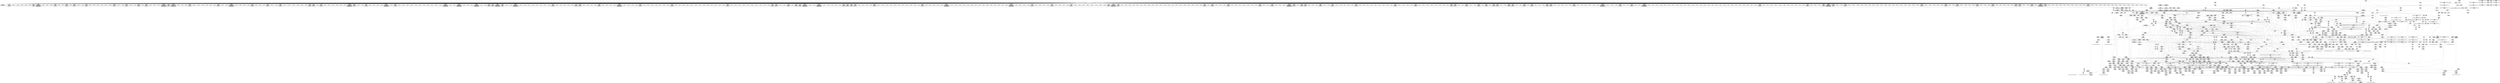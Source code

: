 digraph {
	CE0x3cd8390 [shape=record,shape=Mrecord,label="{CE0x3cd8390|104:_%struct.inode*,_:_CRE_176,177_}"]
	CE0x3cdfba0 [shape=record,shape=Mrecord,label="{CE0x3cdfba0|0:_i16,_56:_i8*,_:_CRE_297,298_}"]
	CE0x3ccdee0 [shape=record,shape=Mrecord,label="{CE0x3ccdee0|0:_i16,_56:_i8*,_:_CRE_189,190_}"]
	CE0x3d3dc40 [shape=record,shape=Mrecord,label="{CE0x3d3dc40|may_rename:tmp25|security/selinux/hooks.c,1828|*SummSource*}"]
	CE0x3d379a0 [shape=record,shape=Mrecord,label="{CE0x3d379a0|0:_i16,_56:_i8*,_:_CRE_893,894_}"]
	CE0x3d96ff0 [shape=record,shape=Mrecord,label="{CE0x3d96ff0|may_rename:tmp36|security/selinux/hooks.c,1832}"]
	CE0x3cf0070 [shape=record,shape=Mrecord,label="{CE0x3cf0070|may_rename:tmp47|security/selinux/hooks.c,1838}"]
	CE0x3d3c470 [shape=record,shape=Mrecord,label="{CE0x3d3c470|0:_i16,_56:_i8*,_:_CRE_1000,1008_|*MultipleSource*|*LoadInst*|security/selinux/hooks.c,1814|security/selinux/hooks.c,1814}"]
	CE0x3cbc130 [shape=record,shape=Mrecord,label="{CE0x3cbc130|may_rename:tmp13|security/selinux/hooks.c,1823}"]
	CE0x3cb20b0 [shape=record,shape=Mrecord,label="{CE0x3cb20b0|56:_i8*,_:_CRE_56,64_|*MultipleSource*|Function::may_rename&Arg::old_dir::|Function::selinux_inode_rename&Arg::old_inode::|security/selinux/hooks.c,1813}"]
	CE0x3ccce40 [shape=record,shape=Mrecord,label="{CE0x3ccce40|0:_i16,_56:_i8*,_:_CRE_175,176_}"]
	CE0x3d6dbc0 [shape=record,shape=Mrecord,label="{CE0x3d6dbc0|i16_7|*Constant*|*SummSource*}"]
	CE0x3c6c810 [shape=record,shape=Mrecord,label="{CE0x3c6c810|may_rename:old_dentry|Function::may_rename&Arg::old_dentry::}"]
	"CONST[source:0(mediator),value:2(dynamic)][purpose:{subject}][SnkIdx:12]"
	CE0x3dc3d10 [shape=record,shape=Mrecord,label="{CE0x3dc3d10|may_rename:tmp76|security/selinux/hooks.c,1851|*SummSink*}"]
	CE0x3de1560 [shape=record,shape=Mrecord,label="{CE0x3de1560|may_rename:sid47|security/selinux/hooks.c,1846|*SummSource*}"]
	CE0x3d6e760 [shape=record,shape=Mrecord,label="{CE0x3d6e760|may_rename:call6|security/selinux/hooks.c,1821|*SummSink*}"]
	CE0x3d9d680 [shape=record,shape=Mrecord,label="{CE0x3d9d680|i32_1|*Constant*}"]
	CE0x3cb1070 [shape=record,shape=Mrecord,label="{CE0x3cb1070|_ret_i32_%tmp24,_!dbg_!27742|security/selinux/hooks.c,220|*SummSource*}"]
	CE0x3d735e0 [shape=record,shape=Mrecord,label="{CE0x3d735e0|may_rename:u|security/selinux/hooks.c,1820}"]
	CE0x3ce6360 [shape=record,shape=Mrecord,label="{CE0x3ce6360|0:_i16,_56:_i8*,_:_CRE_561,562_}"]
	CE0x3cbd780 [shape=record,shape=Mrecord,label="{CE0x3cbd780|current_sid:tobool|security/selinux/hooks.c,218|*SummSink*}"]
	CE0x3cdf480 [shape=record,shape=Mrecord,label="{CE0x3cdf480|0:_i16,_56:_i8*,_:_CRE_291,292_}"]
	CE0x3ce5480 [shape=record,shape=Mrecord,label="{CE0x3ce5480|0:_i16,_56:_i8*,_:_CRE_540,544_|*MultipleSource*|*LoadInst*|security/selinux/hooks.c,1814|security/selinux/hooks.c,1814}"]
	CE0x3dc6e10 [shape=record,shape=Mrecord,label="{CE0x3dc6e10|may_rename:tmp66|*LoadInst*|security/selinux/hooks.c,1845|*SummSink*}"]
	CE0x3cdad30 [shape=record,shape=Mrecord,label="{CE0x3cdad30|0:_i16,_56:_i8*,_:_CRE_207,208_}"]
	CE0x3d903a0 [shape=record,shape=Mrecord,label="{CE0x3d903a0|i32_4096|*Constant*}"]
	CE0x3d3dac0 [shape=record,shape=Mrecord,label="{CE0x3d3dac0|may_rename:tmp25|security/selinux/hooks.c,1828}"]
	CE0x3cd9b60 [shape=record,shape=Mrecord,label="{CE0x3cd9b60|0:_i16,_56:_i8*,_:_CRE_192,193_}"]
	CE0x3ce65c0 [shape=record,shape=Mrecord,label="{CE0x3ce65c0|0:_i16,_56:_i8*,_:_CRE_563,564_}"]
	CE0x3ce8bc0 [shape=record,shape=Mrecord,label="{CE0x3ce8bc0|0:_i16,_56:_i8*,_:_CRE_595,596_}"]
	CE0x3dc84b0 [shape=record,shape=Mrecord,label="{CE0x3dc84b0|may_rename:call51|security/selinux/hooks.c,1846|*SummSource*}"]
	CE0x3d51ed0 [shape=record,shape=Mrecord,label="{CE0x3d51ed0|i32_61440|*Constant*}"]
	CE0x3d1ed80 [shape=record,shape=Mrecord,label="{CE0x3d1ed80|current_sid:tobool1|security/selinux/hooks.c,218|*SummSource*}"]
	CE0x3dc1860 [shape=record,shape=Mrecord,label="{CE0x3dc1860|may_rename:tmp53|security/selinux/hooks.c,1841}"]
	CE0x3d9cd00 [shape=record,shape=Mrecord,label="{CE0x3d9cd00|i32_4194304|*Constant*|*SummSink*}"]
	CE0x3c71be0 [shape=record,shape=Mrecord,label="{CE0x3c71be0|may_rename:if.end30}"]
	CE0x3c8e210 [shape=record,shape=Mrecord,label="{CE0x3c8e210|may_rename:old_dir|Function::may_rename&Arg::old_dir::|*SummSource*}"]
	"CONST[source:0(mediator),value:2(dynamic)][purpose:{object}][SnkIdx:5]"
	CE0x3d8b810 [shape=record,shape=Mrecord,label="{CE0x3d8b810|may_rename:d_inode25|security/selinux/hooks.c,1838|*SummSink*}"]
	CE0x3d6f300 [shape=record,shape=Mrecord,label="{CE0x3d6f300|may_rename:d_inode39|security/selinux/hooks.c,1844|*SummSink*}"]
	CE0x3c8b630 [shape=record,shape=Mrecord,label="{CE0x3c8b630|selinux_inode_rename:tmp|*SummSink*}"]
	CE0x3c84540 [shape=record,shape=Mrecord,label="{CE0x3c84540|0:_i16,_56:_i8*,_:_CRE_874,875_}"]
	CE0x3d9d270 [shape=record,shape=Mrecord,label="{CE0x3d9d270|may_rename:tobool19|security/selinux/hooks.c,1832|*SummSource*}"]
	CE0x3ce50f0 [shape=record,shape=Mrecord,label="{CE0x3ce50f0|0:_i16,_56:_i8*,_:_CRE_528,536_|*MultipleSource*|*LoadInst*|security/selinux/hooks.c,1814|security/selinux/hooks.c,1814}"]
	CE0x3cdb5a0 [shape=record,shape=Mrecord,label="{CE0x3cdb5a0|0:_i16,_56:_i8*,_:_CRE_232,236_|*MultipleSource*|*LoadInst*|security/selinux/hooks.c,1814|security/selinux/hooks.c,1814}"]
	CE0x3cac830 [shape=record,shape=Mrecord,label="{CE0x3cac830|i64*_getelementptr_inbounds_(_11_x_i64_,_11_x_i64_*___llvm_gcov_ctr125,_i64_0,_i64_1)|*Constant*|*SummSource*}"]
	CE0x3d27860 [shape=record,shape=Mrecord,label="{CE0x3d27860|current_sid:tmp17|security/selinux/hooks.c,218|*SummSink*}"]
	CE0x3cbdfa0 [shape=record,shape=Mrecord,label="{CE0x3cbdfa0|i64*_getelementptr_inbounds_(_2_x_i64_,_2_x_i64_*___llvm_gcov_ctr98,_i64_0,_i64_1)|*Constant*|*SummSource*}"]
	CE0x3c919d0 [shape=record,shape=Mrecord,label="{CE0x3c919d0|i64*_getelementptr_inbounds_(_29_x_i64_,_29_x_i64_*___llvm_gcov_ctr228,_i64_0,_i64_3)|*Constant*|*SummSource*}"]
	CE0x3cd7c70 [shape=record,shape=Mrecord,label="{CE0x3cd7c70|104:_%struct.inode*,_:_CRE_170,171_}"]
	CE0x3c8a5c0 [shape=record,shape=Mrecord,label="{CE0x3c8a5c0|may_rename:call|security/selinux/hooks.c,1808}"]
	CE0x3cca5a0 [shape=record,shape=Mrecord,label="{CE0x3cca5a0|0:_i16,_56:_i8*,_:_CRE_141,142_}"]
	CE0x3c8f7c0 [shape=record,shape=Mrecord,label="{CE0x3c8f7c0|may_rename:tmp2|*LoadInst*|security/selinux/hooks.c,1813}"]
	CE0x3dd2700 [shape=record,shape=Mrecord,label="{CE0x3dd2700|i64*_getelementptr_inbounds_(_29_x_i64_,_29_x_i64_*___llvm_gcov_ctr228,_i64_0,_i64_27)|*Constant*|*SummSource*}"]
	CE0x3d906c0 [shape=record,shape=Mrecord,label="{CE0x3d906c0|i32_4096|*Constant*|*SummSink*}"]
	CE0x3d96a00 [shape=record,shape=Mrecord,label="{CE0x3d96a00|i64_11|*Constant*}"]
	CE0x3dd7df0 [shape=record,shape=Mrecord,label="{CE0x3dd7df0|may_rename:tmp70|security/selinux/hooks.c,1849}"]
	CE0x3cebf30 [shape=record,shape=Mrecord,label="{CE0x3cebf30|0:_i16,_56:_i8*,_:_CRE_688,692_|*MultipleSource*|*LoadInst*|security/selinux/hooks.c,1814|security/selinux/hooks.c,1814}"]
	CE0x3dde450 [shape=record,shape=Mrecord,label="{CE0x3dde450|may_rename:tmp65|security/selinux/hooks.c,1844|*SummSink*}"]
	CE0x3cd9940 [shape=record,shape=Mrecord,label="{CE0x3cd9940|may_rename:d_inode|security/selinux/hooks.c,1814|*SummSink*}"]
	CE0x3d88a20 [shape=record,shape=Mrecord,label="{CE0x3d88a20|i64_8|*Constant*}"]
	CE0x3d88ed0 [shape=record,shape=Mrecord,label="{CE0x3d88ed0|i64*_getelementptr_inbounds_(_29_x_i64_,_29_x_i64_*___llvm_gcov_ctr228,_i64_0,_i64_6)|*Constant*|*SummSource*}"]
	CE0x3ccd1d0 [shape=record,shape=Mrecord,label="{CE0x3ccd1d0|0:_i16,_56:_i8*,_:_CRE_178,179_}"]
	CE0x3c8a550 [shape=record,shape=Mrecord,label="{CE0x3c8a550|_call_void_mcount()_#3|*SummSink*}"]
	CE0x3d1d320 [shape=record,shape=Mrecord,label="{CE0x3d1d320|current_sid:land.lhs.true}"]
	CE0x3d26720 [shape=record,shape=Mrecord,label="{CE0x3d26720|current_sid:tmp22|security/selinux/hooks.c,218}"]
	CE0x3ce85d0 [shape=record,shape=Mrecord,label="{CE0x3ce85d0|0:_i16,_56:_i8*,_:_CRE_590,591_}"]
	CE0x3d8aaa0 [shape=record,shape=Mrecord,label="{CE0x3d8aaa0|may_rename:u23|security/selinux/hooks.c,1836|*SummSink*}"]
	CE0x3d510d0 [shape=record,shape=Mrecord,label="{CE0x3d510d0|i32_16384|*Constant*|*SummSink*}"]
	CE0x3d9dcb0 [shape=record,shape=Mrecord,label="{CE0x3d9dcb0|current_sid:sid|security/selinux/hooks.c,220|*SummSource*}"]
	CE0x3c84670 [shape=record,shape=Mrecord,label="{CE0x3c84670|0:_i16,_56:_i8*,_:_CRE_875,876_}"]
	CE0x3cd2ac0 [shape=record,shape=Mrecord,label="{CE0x3cd2ac0|104:_%struct.inode*,_:_CRE_215,216_}"]
	CE0x3d91d60 [shape=record,shape=Mrecord,label="{CE0x3d91d60|may_rename:tmp80|security/selinux/hooks.c,1854|*SummSource*}"]
	CE0x3c71cc0 [shape=record,shape=Mrecord,label="{CE0x3c71cc0|may_rename:if.end30|*SummSource*}"]
	CE0x3d8f790 [shape=record,shape=Mrecord,label="{CE0x3d8f790|may_rename:tmp22|security/selinux/hooks.c,1827|*SummSource*}"]
	CE0x3d6ea00 [shape=record,shape=Mrecord,label="{CE0x3d6ea00|i32_(i32,_i32,_i16,_i32,_%struct.common_audit_data*)*_bitcast_(i32_(i32,_i32,_i16,_i32,_%struct.common_audit_data.495*)*_avc_has_perm_to_i32_(i32,_i32,_i16,_i32,_%struct.common_audit_data*)*)|*Constant*|*SummSource*}"]
	CE0x3cb1a00 [shape=record,shape=Mrecord,label="{CE0x3cb1a00|may_rename:if.end21|*SummSource*}"]
	CE0x3de0e30 [shape=record,shape=Mrecord,label="{CE0x3de0e30|may_rename:conv46|security/selinux/hooks.c,1845}"]
	CE0x3de0370 [shape=record,shape=Mrecord,label="{CE0x3de0370|may_rename:conv43|security/selinux/hooks.c,1845|*SummSink*}"]
	CE0x3d27060 [shape=record,shape=Mrecord,label="{CE0x3d27060|i64*_getelementptr_inbounds_(_11_x_i64_,_11_x_i64_*___llvm_gcov_ctr125,_i64_0,_i64_9)|*Constant*}"]
	CE0x3cf12a0 [shape=record,shape=Mrecord,label="{CE0x3cf12a0|i64*_getelementptr_inbounds_(_29_x_i64_,_29_x_i64_*___llvm_gcov_ctr228,_i64_0,_i64_17)|*Constant*|*SummSource*}"]
	"CONST[source:0(mediator),value:2(dynamic)][purpose:{object}][SnkIdx:14]"
	CE0x3d3b1f0 [shape=record,shape=Mrecord,label="{CE0x3d3b1f0|0:_i16,_56:_i8*,_:_CRE_960,968_|*MultipleSource*|*LoadInst*|security/selinux/hooks.c,1814|security/selinux/hooks.c,1814}"]
	CE0x3ce66f0 [shape=record,shape=Mrecord,label="{CE0x3ce66f0|0:_i16,_56:_i8*,_:_CRE_564,565_}"]
	CE0x3cea380 [shape=record,shape=Mrecord,label="{CE0x3cea380|0:_i16,_56:_i8*,_:_CRE_615,616_}"]
	CE0x3cae520 [shape=record,shape=Mrecord,label="{CE0x3cae520|current_sid:tmp7|security/selinux/hooks.c,218|*SummSink*}"]
	CE0x3d6f0e0 [shape=record,shape=Mrecord,label="{CE0x3d6f0e0|avc_has_perm:requested|Function::avc_has_perm&Arg::requested::|*SummSource*}"]
	CE0x3d94340 [shape=record,shape=Mrecord,label="{CE0x3d94340|may_rename:tmp31|security/selinux/hooks.c,1829}"]
	CE0x3cd9300 [shape=record,shape=Mrecord,label="{CE0x3cd9300|104:_%struct.inode*,_:_CRE_189,190_}"]
	CE0x3cd01a0 [shape=record,shape=Mrecord,label="{CE0x3cd01a0|may_rename:i_security1|security/selinux/hooks.c,1814|*SummSink*}"]
	CE0x3ce8700 [shape=record,shape=Mrecord,label="{CE0x3ce8700|0:_i16,_56:_i8*,_:_CRE_591,592_}"]
	CE0x3d3acb0 [shape=record,shape=Mrecord,label="{CE0x3d3acb0|0:_i16,_56:_i8*,_:_CRE_976,977_}"]
	CE0x3d8af20 [shape=record,shape=Mrecord,label="{CE0x3d8af20|may_rename:tmp45|security/selinux/hooks.c,1838}"]
	CE0x3ce9ff0 [shape=record,shape=Mrecord,label="{CE0x3ce9ff0|0:_i16,_56:_i8*,_:_CRE_612,613_}"]
	CE0x3dbd5d0 [shape=record,shape=Mrecord,label="{CE0x3dbd5d0|may_rename:tmp51|security/selinux/hooks.c,1840|*SummSource*}"]
	CE0x3c841b0 [shape=record,shape=Mrecord,label="{CE0x3c841b0|0:_i16,_56:_i8*,_:_CRE_871,872_}"]
	CE0x3cd8720 [shape=record,shape=Mrecord,label="{CE0x3cd8720|104:_%struct.inode*,_:_CRE_179,180_}"]
	CE0x3d299a0 [shape=record,shape=Mrecord,label="{CE0x3d299a0|GLOBAL:get_current|*Constant*|*SummSource*}"]
	CE0x3d3fc60 [shape=record,shape=Mrecord,label="{CE0x3d3fc60|may_rename:tmp27|security/selinux/hooks.c,1829|*SummSink*}"]
	CE0x3dcfc40 [shape=record,shape=Mrecord,label="{CE0x3dcfc40|may_rename:tmp74|security/selinux/hooks.c,1850}"]
	CE0x3ddcfc0 [shape=record,shape=Mrecord,label="{CE0x3ddcfc0|get_current:tmp2}"]
	CE0x3ce8110 [shape=record,shape=Mrecord,label="{CE0x3ce8110|0:_i16,_56:_i8*,_:_CRE_586,587_}"]
	CE0x3cd7ed0 [shape=record,shape=Mrecord,label="{CE0x3cd7ed0|104:_%struct.inode*,_:_CRE_172,173_}"]
	CE0x3d3bbd0 [shape=record,shape=Mrecord,label="{CE0x3d3bbd0|0:_i16,_56:_i8*,_:_CRE_981,982_}"]
	CE0x3c95d00 [shape=record,shape=Mrecord,label="{CE0x3c95d00|may_rename:tmp15|security/selinux/hooks.c,1823}"]
	CE0x3d283e0 [shape=record,shape=Mrecord,label="{CE0x3d283e0|i64*_getelementptr_inbounds_(_11_x_i64_,_11_x_i64_*___llvm_gcov_ctr125,_i64_0,_i64_10)|*Constant*}"]
	CE0x3c98d60 [shape=record,shape=Mrecord,label="{CE0x3c98d60|104:_%struct.inode*,_:_CRE_146,147_}"]
	CE0x3cd6970 [shape=record,shape=Mrecord,label="{CE0x3cd6970|104:_%struct.inode*,_:_CRE_154,155_}"]
	CE0x3cde050 [shape=record,shape=Mrecord,label="{CE0x3cde050|0:_i16,_56:_i8*,_:_CRE_274,275_}"]
	CE0x3cece60 [shape=record,shape=Mrecord,label="{CE0x3cece60|0:_i16,_56:_i8*,_:_CRE_760,768_|*MultipleSource*|*LoadInst*|security/selinux/hooks.c,1814|security/selinux/hooks.c,1814}"]
	CE0x3d2cab0 [shape=record,shape=Mrecord,label="{CE0x3d2cab0|get_current:tmp1|*SummSource*}"]
	CE0x3cd2860 [shape=record,shape=Mrecord,label="{CE0x3cd2860|104:_%struct.inode*,_:_CRE_213,214_}"]
	CE0x3cd6aa0 [shape=record,shape=Mrecord,label="{CE0x3cd6aa0|104:_%struct.inode*,_:_CRE_155,156_}"]
	CE0x3d87bc0 [shape=record,shape=Mrecord,label="{CE0x3d87bc0|may_rename:tmp18|security/selinux/hooks.c,1825}"]
	CE0x3cc9ea0 [shape=record,shape=Mrecord,label="{CE0x3cc9ea0|may_rename:tmp4|*LoadInst*|security/selinux/hooks.c,1814|*SummSink*}"]
	CE0x3cca3b0 [shape=record,shape=Mrecord,label="{CE0x3cca3b0|0:_i16,_56:_i8*,_:_CRE_139,140_}"]
	CE0x3d9e390 [shape=record,shape=Mrecord,label="{CE0x3d9e390|get_current:tmp}"]
	CE0x3dda950 [shape=record,shape=Mrecord,label="{CE0x3dda950|i64*_getelementptr_inbounds_(_11_x_i64_,_11_x_i64_*___llvm_gcov_ctr125,_i64_0,_i64_6)|*Constant*|*SummSink*}"]
	CE0x3cc5420 [shape=record,shape=Mrecord,label="{CE0x3cc5420|i32_4|*Constant*}"]
	CE0x3d6c1b0 [shape=record,shape=Mrecord,label="{CE0x3d6c1b0|avc_has_perm:auditdata|Function::avc_has_perm&Arg::auditdata::|*SummSink*}"]
	CE0x3d39030 [shape=record,shape=Mrecord,label="{CE0x3d39030|0:_i16,_56:_i8*,_:_CRE_912,913_}"]
	CE0x3cb8ae0 [shape=record,shape=Mrecord,label="{CE0x3cb8ae0|GLOBAL:current_task|Global_var:current_task|*SummSource*}"]
	CE0x3c95eb0 [shape=record,shape=Mrecord,label="{CE0x3c95eb0|may_rename:tmp15|security/selinux/hooks.c,1823|*SummSource*}"]
	CE0x3ce0650 [shape=record,shape=Mrecord,label="{CE0x3ce0650|0:_i16,_56:_i8*,_:_CRE_306,307_}"]
	CE0x3ce4b50 [shape=record,shape=Mrecord,label="{CE0x3ce4b50|0:_i16,_56:_i8*,_:_CRE_508,512_|*MultipleSource*|*LoadInst*|security/selinux/hooks.c,1814|security/selinux/hooks.c,1814}"]
	CE0x3d9cb80 [shape=record,shape=Mrecord,label="{CE0x3d9cb80|i32_4194304|*Constant*|*SummSource*}"]
	CE0x3c82800 [shape=record,shape=Mrecord,label="{CE0x3c82800|i64_1|*Constant*|*SummSink*}"]
	CE0x3c789e0 [shape=record,shape=Mrecord,label="{CE0x3c789e0|selinux_inode_rename:new_dentry|Function::selinux_inode_rename&Arg::new_dentry::|*SummSource*}"]
	CE0x3c90310 [shape=record,shape=Mrecord,label="{CE0x3c90310|104:_%struct.inode*,_:_CRE_8,12_|*MultipleSource*|security/selinux/hooks.c,1814|Function::selinux_inode_rename&Arg::old_dentry::|Function::selinux_inode_rename&Arg::new_dentry::|Function::may_rename&Arg::new_dentry::|Function::may_rename&Arg::old_dentry::}"]
	CE0x3d38dd0 [shape=record,shape=Mrecord,label="{CE0x3d38dd0|0:_i16,_56:_i8*,_:_CRE_910,911_}"]
	CE0x3cd9c90 [shape=record,shape=Mrecord,label="{CE0x3cd9c90|0:_i16,_56:_i8*,_:_CRE_193,194_}"]
	CE0x3d28ad0 [shape=record,shape=Mrecord,label="{CE0x3d28ad0|current_sid:tmp20|security/selinux/hooks.c,218|*SummSource*}"]
	CE0x3d9b880 [shape=record,shape=Mrecord,label="{CE0x3d9b880|may_rename:sclass17|security/selinux/hooks.c,1831}"]
	CE0x3d8cdd0 [shape=record,shape=Mrecord,label="{CE0x3d8cdd0|i64_2097152|*Constant*}"]
	CE0x3de09c0 [shape=record,shape=Mrecord,label="{CE0x3de09c0|may_rename:cmp45|security/selinux/hooks.c,1845}"]
	CE0x3d22bb0 [shape=record,shape=Mrecord,label="{CE0x3d22bb0|_call_void_lockdep_rcu_suspicious(i8*_getelementptr_inbounds_(_25_x_i8_,_25_x_i8_*_.str3,_i32_0,_i32_0),_i32_218,_i8*_getelementptr_inbounds_(_45_x_i8_,_45_x_i8_*_.str12,_i32_0,_i32_0))_#10,_!dbg_!27727|security/selinux/hooks.c,218}"]
	CE0x3cd85f0 [shape=record,shape=Mrecord,label="{CE0x3cd85f0|104:_%struct.inode*,_:_CRE_178,179_}"]
	CE0x3cd05b0 [shape=record,shape=Mrecord,label="{CE0x3cd05b0|0:_i16,_56:_i8*,_:_CRE_2,4_|*MultipleSource*|*LoadInst*|security/selinux/hooks.c,1814|security/selinux/hooks.c,1814}"]
	CE0x3dd06c0 [shape=record,shape=Mrecord,label="{CE0x3dd06c0|may_rename:i_security40|security/selinux/hooks.c,1844}"]
	CE0x3cf13c0 [shape=record,shape=Mrecord,label="{CE0x3cf13c0|may_rename:tmp49|security/selinux/hooks.c,1839|*SummSink*}"]
	CE0x3d8f540 [shape=record,shape=Mrecord,label="{CE0x3d8f540|may_rename:tmp22|security/selinux/hooks.c,1827}"]
	CE0x3d9ce70 [shape=record,shape=Mrecord,label="{CE0x3d9ce70|may_rename:tobool19|security/selinux/hooks.c,1832|*SummSink*}"]
	CE0x3d8dfd0 [shape=record,shape=Mrecord,label="{CE0x3d8dfd0|may_rename:tmp19|security/selinux/hooks.c,1826|*SummSource*}"]
	CE0x3d39d40 [shape=record,shape=Mrecord,label="{CE0x3d39d40|0:_i16,_56:_i8*,_:_CRE_923,924_}"]
	CE0x3cccd10 [shape=record,shape=Mrecord,label="{CE0x3cccd10|0:_i16,_56:_i8*,_:_CRE_174,175_}"]
	CE0x3cb1aa0 [shape=record,shape=Mrecord,label="{CE0x3cb1aa0|may_rename:if.end21|*SummSink*}"]
	CE0x3cecaa0 [shape=record,shape=Mrecord,label="{CE0x3cecaa0|0:_i16,_56:_i8*,_:_CRE_744,752_|*MultipleSource*|*LoadInst*|security/selinux/hooks.c,1814|security/selinux/hooks.c,1814}"]
	CE0x3ccddb0 [shape=record,shape=Mrecord,label="{CE0x3ccddb0|0:_i16,_56:_i8*,_:_CRE_188,189_}"]
	CE0x3cb65c0 [shape=record,shape=Mrecord,label="{CE0x3cb65c0|current_sid:land.lhs.true2|*SummSink*}"]
	CE0x3cec170 [shape=record,shape=Mrecord,label="{CE0x3cec170|0:_i16,_56:_i8*,_:_CRE_696,704_|*MultipleSource*|*LoadInst*|security/selinux/hooks.c,1814|security/selinux/hooks.c,1814}"]
	CE0x3d6e890 [shape=record,shape=Mrecord,label="{CE0x3d6e890|i32_(i32,_i32,_i16,_i32,_%struct.common_audit_data*)*_bitcast_(i32_(i32,_i32,_i16,_i32,_%struct.common_audit_data.495*)*_avc_has_perm_to_i32_(i32,_i32,_i16,_i32,_%struct.common_audit_data*)*)|*Constant*}"]
	"CONST[source:0(mediator),value:0(static)][purpose:{operation}][SnkIdx:15]"
	CE0x3ced620 [shape=record,shape=Mrecord,label="{CE0x3ced620|may_rename:tmp45|security/selinux/hooks.c,1838|*SummSink*}"]
	CE0x3d233b0 [shape=record,shape=Mrecord,label="{CE0x3d233b0|i8*_getelementptr_inbounds_(_25_x_i8_,_25_x_i8_*_.str3,_i32_0,_i32_0)|*Constant*}"]
	CE0x3d88b90 [shape=record,shape=Mrecord,label="{CE0x3d88b90|i64_8|*Constant*|*SummSink*}"]
	CE0x3cd1300 [shape=record,shape=Mrecord,label="{CE0x3cd1300|104:_%struct.inode*,_:_CRE_195,196_}"]
	CE0x3de1160 [shape=record,shape=Mrecord,label="{CE0x3de1160|may_rename:conv46|security/selinux/hooks.c,1845|*SummSink*}"]
	CE0x3d780c0 [shape=record,shape=Mrecord,label="{CE0x3d780c0|i64_16|*Constant*}"]
	CE0x3d50f70 [shape=record,shape=Mrecord,label="{CE0x3d50f70|i32_16384|*Constant*|*SummSource*}"]
	CE0x3d38a40 [shape=record,shape=Mrecord,label="{CE0x3d38a40|0:_i16,_56:_i8*,_:_CRE_907,908_}"]
	CE0x3cd9600 [shape=record,shape=Mrecord,label="{CE0x3cd9600|i32_5|*Constant*}"]
	CE0x3cd0850 [shape=record,shape=Mrecord,label="{CE0x3cd0850|0:_i16,_56:_i8*,_:_CRE_4,8_|*MultipleSource*|*LoadInst*|security/selinux/hooks.c,1814|security/selinux/hooks.c,1814}"]
	CE0x3dc2da0 [shape=record,shape=Mrecord,label="{CE0x3dc2da0|may_rename:tobool33|security/selinux/hooks.c,1841|*SummSink*}"]
	CE0x3d3be00 [shape=record,shape=Mrecord,label="{CE0x3d3be00|0:_i16,_56:_i8*,_:_CRE_983,984_}"]
	CE0x3cdbba0 [shape=record,shape=Mrecord,label="{CE0x3cdbba0|0:_i16,_56:_i8*,_:_CRE_243,244_}"]
	CE0x3d94e20 [shape=record,shape=Mrecord,label="{CE0x3d94e20|may_rename:tmp31|security/selinux/hooks.c,1829|*SummSink*}"]
	CE0x3dc2cc0 [shape=record,shape=Mrecord,label="{CE0x3dc2cc0|may_rename:tobool33|security/selinux/hooks.c,1841|*SummSource*}"]
	CE0x3d37610 [shape=record,shape=Mrecord,label="{CE0x3d37610|0:_i16,_56:_i8*,_:_CRE_890,891_}"]
	CE0x3cdcc20 [shape=record,shape=Mrecord,label="{CE0x3cdcc20|0:_i16,_56:_i8*,_:_CRE_257,258_}"]
	CE0x3d505d0 [shape=record,shape=Mrecord,label="{CE0x3d505d0|may_rename:tmp7|*LoadInst*|security/selinux/hooks.c,1815|*SummSource*}"]
	CE0x3dbea20 [shape=record,shape=Mrecord,label="{CE0x3dbea20|i64*_getelementptr_inbounds_(_29_x_i64_,_29_x_i64_*___llvm_gcov_ctr228,_i64_0,_i64_20)|*Constant*|*SummSink*}"]
	CE0x3cd6840 [shape=record,shape=Mrecord,label="{CE0x3cd6840|104:_%struct.inode*,_:_CRE_153,154_}"]
	CE0x3cbd370 [shape=record,shape=Mrecord,label="{CE0x3cbd370|may_rename:if.end54}"]
	CE0x3d1de00 [shape=record,shape=Mrecord,label="{CE0x3d1de00|i64*_getelementptr_inbounds_(_11_x_i64_,_11_x_i64_*___llvm_gcov_ctr125,_i64_0,_i64_8)|*Constant*|*SummSink*}"]
	CE0x3d241e0 [shape=record,shape=Mrecord,label="{CE0x3d241e0|GLOBAL:lockdep_rcu_suspicious|*Constant*|*SummSink*}"]
	CE0x3cca800 [shape=record,shape=Mrecord,label="{CE0x3cca800|0:_i16,_56:_i8*,_:_CRE_143,144_}"]
	CE0x3d50560 [shape=record,shape=Mrecord,label="{CE0x3d50560|may_rename:tmp7|*LoadInst*|security/selinux/hooks.c,1815}"]
	CE0x3cbd850 [shape=record,shape=Mrecord,label="{CE0x3cbd850|current_sid:tobool|security/selinux/hooks.c,218|*SummSource*}"]
	CE0x3cc0230 [shape=record,shape=Mrecord,label="{CE0x3cc0230|get_current:tmp1|*SummSink*}"]
	CE0x3cd2140 [shape=record,shape=Mrecord,label="{CE0x3cd2140|104:_%struct.inode*,_:_CRE_207,208_}"]
	CE0x3dd0d20 [shape=record,shape=Mrecord,label="{CE0x3dd0d20|may_rename:tmp64|security/selinux/hooks.c,1844|*SummSink*}"]
	CE0x3de0fe0 [shape=record,shape=Mrecord,label="{CE0x3de0fe0|may_rename:conv46|security/selinux/hooks.c,1845|*SummSource*}"]
	CE0x3d1e3d0 [shape=record,shape=Mrecord,label="{CE0x3d1e3d0|current_sid:if.then|*SummSource*}"]
	CE0x3d9ee00 [shape=record,shape=Mrecord,label="{CE0x3d9ee00|current_sid:tmp24|security/selinux/hooks.c,220|*SummSource*}"]
	CE0x3d8e150 [shape=record,shape=Mrecord,label="{CE0x3d8e150|may_rename:tmp19|security/selinux/hooks.c,1826|*SummSink*}"]
	CE0x3cc9d70 [shape=record,shape=Mrecord,label="{CE0x3cc9d70|may_rename:tmp4|*LoadInst*|security/selinux/hooks.c,1814|*SummSource*}"]
	CE0x3d6c6d0 [shape=record,shape=Mrecord,label="{CE0x3d6c6d0|may_rename:tobool|security/selinux/hooks.c,1823|*SummSink*}"]
	CE0x3c952a0 [shape=record,shape=Mrecord,label="{CE0x3c952a0|i32_0|*Constant*}"]
	CE0x3d63700 [shape=record,shape=Mrecord,label="{CE0x3d63700|may_rename:tmp9|*LoadInst*|security/selinux/hooks.c,1816}"]
	CE0x3d907f0 [shape=record,shape=Mrecord,label="{CE0x3d907f0|may_rename:tobool9|security/selinux/hooks.c,1827|*SummSink*}"]
	CE0x3c96a00 [shape=record,shape=Mrecord,label="{CE0x3c96a00|104:_%struct.inode*,_:_CRE_40,48_|*MultipleSource*|security/selinux/hooks.c,1814|Function::selinux_inode_rename&Arg::old_dentry::|Function::selinux_inode_rename&Arg::new_dentry::|Function::may_rename&Arg::new_dentry::|Function::may_rename&Arg::old_dentry::}"]
	CE0x3d8bdf0 [shape=record,shape=Mrecord,label="{CE0x3d8bdf0|may_rename:tmp44|*LoadInst*|security/selinux/hooks.c,1838|*SummSink*}"]
	CE0x3c82620 [shape=record,shape=Mrecord,label="{CE0x3c82620|may_rename:if.then38|*SummSink*}"]
	CE0x3dde170 [shape=record,shape=Mrecord,label="{CE0x3dde170|current_sid:do.end|*SummSource*}"]
	CE0x3cdb0c0 [shape=record,shape=Mrecord,label="{CE0x3cdb0c0|0:_i16,_56:_i8*,_:_CRE_212,216_|*MultipleSource*|*LoadInst*|security/selinux/hooks.c,1814|security/selinux/hooks.c,1814}"]
	CE0x3cbbd00 [shape=record,shape=Mrecord,label="{CE0x3cbbd00|GLOBAL:__llvm_gcov_ctr228|Global_var:__llvm_gcov_ctr228|*SummSink*}"]
	CE0x3cc7d90 [shape=record,shape=Mrecord,label="{CE0x3cc7d90|104:_%struct.inode*,_:_CRE_280,288_|*MultipleSource*|security/selinux/hooks.c,1814|Function::selinux_inode_rename&Arg::old_dentry::|Function::selinux_inode_rename&Arg::new_dentry::|Function::may_rename&Arg::new_dentry::|Function::may_rename&Arg::old_dentry::}"]
	CE0x3cdeb00 [shape=record,shape=Mrecord,label="{CE0x3cdeb00|0:_i16,_56:_i8*,_:_CRE_283,284_}"]
	CE0x3cd64e0 [shape=record,shape=Mrecord,label="{CE0x3cd64e0|0:_i16,_56:_i8*,_:_CRE_136,137_}"]
	CE0x3d393c0 [shape=record,shape=Mrecord,label="{CE0x3d393c0|0:_i16,_56:_i8*,_:_CRE_915,916_}"]
	CE0x3d51140 [shape=record,shape=Mrecord,label="{CE0x3d51140|may_rename:cmp|security/selinux/hooks.c,1815|*SummSink*}"]
	CE0x3caf0d0 [shape=record,shape=Mrecord,label="{CE0x3caf0d0|may_rename:if.then20|*SummSink*}"]
	CE0x58d9b40 [shape=record,shape=Mrecord,label="{CE0x58d9b40|selinux_inode_rename:tmp1|*SummSink*}"]
	"CONST[source:0(mediator),value:0(static)][purpose:{operation}][SnkIdx:11]"
	CE0x3d8e230 [shape=record,shape=Mrecord,label="{CE0x3d8e230|may_rename:call8|security/selinux/hooks.c,1825}"]
	CE0x3d98790 [shape=record,shape=Mrecord,label="{CE0x3d98790|may_rename:tmp42|security/selinux/hooks.c,1834|*SummSink*}"]
	CE0x3d976b0 [shape=record,shape=Mrecord,label="{CE0x3d976b0|may_rename:tmp41|security/selinux/hooks.c,1833}"]
	CE0x3dbeda0 [shape=record,shape=Mrecord,label="{CE0x3dbeda0|may_rename:tmp57|security/selinux/hooks.c,1842|*SummSource*}"]
	CE0x3ce2d10 [shape=record,shape=Mrecord,label="{CE0x3ce2d10|0:_i16,_56:_i8*,_:_CRE_456,464_|*MultipleSource*|*LoadInst*|security/selinux/hooks.c,1814|security/selinux/hooks.c,1814}"]
	CE0x3cd0d40 [shape=record,shape=Mrecord,label="{CE0x3cd0d40|104:_%struct.inode*,_:_CRE_190,191_}"]
	CE0x3d63b40 [shape=record,shape=Mrecord,label="{CE0x3d63b40|may_rename:tmp9|*LoadInst*|security/selinux/hooks.c,1816|*SummSink*}"]
	CE0x3cd6d00 [shape=record,shape=Mrecord,label="{CE0x3cd6d00|104:_%struct.inode*,_:_CRE_157,158_}"]
	CE0x3c97de0 [shape=record,shape=Mrecord,label="{CE0x3c97de0|104:_%struct.inode*,_:_CRE_92,93_}"]
	CE0x3c84ff0 [shape=record,shape=Mrecord,label="{CE0x3c84ff0|0:_i16,_56:_i8*,_:_CRE_883,884_}"]
	CE0x3c84080 [shape=record,shape=Mrecord,label="{CE0x3c84080|0:_i16,_56:_i8*,_:_CRE_870,871_}"]
	CE0x3ce6a80 [shape=record,shape=Mrecord,label="{CE0x3ce6a80|0:_i16,_56:_i8*,_:_CRE_567,568_}"]
	CE0x3d1d090 [shape=record,shape=Mrecord,label="{CE0x3d1d090|current_sid:do.body}"]
	CE0x3ce2b30 [shape=record,shape=Mrecord,label="{CE0x3ce2b30|0:_i16,_56:_i8*,_:_CRE_448,456_|*MultipleSource*|*LoadInst*|security/selinux/hooks.c,1814|security/selinux/hooks.c,1814}"]
	CE0x3cd8d10 [shape=record,shape=Mrecord,label="{CE0x3cd8d10|104:_%struct.inode*,_:_CRE_184,185_}"]
	CE0x3ce9b30 [shape=record,shape=Mrecord,label="{CE0x3ce9b30|0:_i16,_56:_i8*,_:_CRE_608,609_}"]
	CE0x3cd3570 [shape=record,shape=Mrecord,label="{CE0x3cd3570|104:_%struct.inode*,_:_CRE_224,232_|*MultipleSource*|security/selinux/hooks.c,1814|Function::selinux_inode_rename&Arg::old_dentry::|Function::selinux_inode_rename&Arg::new_dentry::|Function::may_rename&Arg::new_dentry::|Function::may_rename&Arg::old_dentry::}"]
	CE0x3cf02e0 [shape=record,shape=Mrecord,label="{CE0x3cf02e0|may_rename:tmp47|security/selinux/hooks.c,1838|*SummSource*}"]
	CE0x3cda740 [shape=record,shape=Mrecord,label="{CE0x3cda740|0:_i16,_56:_i8*,_:_CRE_202,203_}"]
	CE0x3d6c060 [shape=record,shape=Mrecord,label="{CE0x3d6c060|avc_has_perm:auditdata|Function::avc_has_perm&Arg::auditdata::|*SummSource*}"]
	CE0x3d6de60 [shape=record,shape=Mrecord,label="{CE0x3d6de60|i32_10485760|*Constant*}"]
	CE0x3c85aa0 [shape=record,shape=Mrecord,label="{CE0x3c85aa0|may_rename:land.lhs.true|*SummSource*}"]
	CE0x3cc38c0 [shape=record,shape=Mrecord,label="{CE0x3cc38c0|may_rename:tmp61|security/selinux/hooks.c,1843|*SummSource*}"]
	CE0x3c8c7d0 [shape=record,shape=Mrecord,label="{CE0x3c8c7d0|GLOBAL:current_sid|*Constant*}"]
	CE0x3ce7eb0 [shape=record,shape=Mrecord,label="{CE0x3ce7eb0|0:_i16,_56:_i8*,_:_CRE_584,585_}"]
	CE0x3dc1a00 [shape=record,shape=Mrecord,label="{CE0x3dc1a00|i64_19|*Constant*}"]
	CE0x3cc93f0 [shape=record,shape=Mrecord,label="{CE0x3cc93f0|104:_%struct.inode*,_:_CRE_313,314_}"]
	CE0x3d6d9e0 [shape=record,shape=Mrecord,label="{CE0x3d6d9e0|i16_7|*Constant*}"]
	CE0x3ce0520 [shape=record,shape=Mrecord,label="{CE0x3ce0520|0:_i16,_56:_i8*,_:_CRE_305,306_}"]
	CE0x3dcf460 [shape=record,shape=Mrecord,label="{CE0x3dcf460|may_rename:tobool49|security/selinux/hooks.c,1848}"]
	CE0x3cf1980 [shape=record,shape=Mrecord,label="{CE0x3cf1980|0:_i16,_56:_i8*,_:_CRE_816,824_|*MultipleSource*|*LoadInst*|security/selinux/hooks.c,1814|security/selinux/hooks.c,1814}"]
	CE0x3d39880 [shape=record,shape=Mrecord,label="{CE0x3d39880|0:_i16,_56:_i8*,_:_CRE_919,920_}"]
	CE0x3d29fd0 [shape=record,shape=Mrecord,label="{CE0x3d29fd0|_ret_%struct.task_struct*_%tmp4,_!dbg_!27714|./arch/x86/include/asm/current.h,14|*SummSource*}"]
	CE0x3c83cc0 [shape=record,shape=Mrecord,label="{CE0x3c83cc0|0:_i16,_56:_i8*,_:_CRE_868,869_}"]
	CE0x3d38910 [shape=record,shape=Mrecord,label="{CE0x3d38910|0:_i16,_56:_i8*,_:_CRE_906,907_}"]
	CE0x3cab950 [shape=record,shape=Mrecord,label="{CE0x3cab950|may_rename:tmp1|*SummSink*}"]
	CE0x3ce52d0 [shape=record,shape=Mrecord,label="{CE0x3ce52d0|0:_i16,_56:_i8*,_:_CRE_536,540_|*MultipleSource*|*LoadInst*|security/selinux/hooks.c,1814|security/selinux/hooks.c,1814}"]
	CE0x3d26270 [shape=record,shape=Mrecord,label="{CE0x3d26270|current_sid:security|security/selinux/hooks.c,218}"]
	CE0x3cc9520 [shape=record,shape=Mrecord,label="{CE0x3cc9520|104:_%struct.inode*,_:_CRE_314,315_}"]
	CE0x3d6d5d0 [shape=record,shape=Mrecord,label="{CE0x3d6d5d0|avc_has_perm:tsid|Function::avc_has_perm&Arg::tsid::}"]
	CE0x3dd07f0 [shape=record,shape=Mrecord,label="{CE0x3dd07f0|may_rename:i_security40|security/selinux/hooks.c,1844|*SummSource*}"]
	CE0x3cc92c0 [shape=record,shape=Mrecord,label="{CE0x3cc92c0|104:_%struct.inode*,_:_CRE_312,313_}"]
	CE0x3c96590 [shape=record,shape=Mrecord,label="{CE0x3c96590|may_rename:if.end35|*SummSource*}"]
	CE0x3dc32d0 [shape=record,shape=Mrecord,label="{CE0x3dc32d0|i64_21|*Constant*|*SummSink*}"]
	CE0x3c9bcf0 [shape=record,shape=Mrecord,label="{CE0x3c9bcf0|i64_1|*Constant*}"]
	CE0x3d9dbc0 [shape=record,shape=Mrecord,label="{CE0x3d9dbc0|current_sid:sid|security/selinux/hooks.c,220|*SummSink*}"]
	CE0x3ce48f0 [shape=record,shape=Mrecord,label="{CE0x3ce48f0|0:_i16,_56:_i8*,_:_CRE_504,508_|*MultipleSource*|*LoadInst*|security/selinux/hooks.c,1814|security/selinux/hooks.c,1814}"]
	CE0x3cd7090 [shape=record,shape=Mrecord,label="{CE0x3cd7090|104:_%struct.inode*,_:_CRE_160,161_}"]
	CE0x3d26080 [shape=record,shape=Mrecord,label="{CE0x3d26080|COLLAPSED:_CMRE:_elem_0::|security/selinux/hooks.c,218}"]
	CE0x3cd7a10 [shape=record,shape=Mrecord,label="{CE0x3cd7a10|104:_%struct.inode*,_:_CRE_168,169_}"]
	CE0x3d25c80 [shape=record,shape=Mrecord,label="{CE0x3d25c80|i32_22|*Constant*|*SummSource*}"]
	CE0x3d8e8e0 [shape=record,shape=Mrecord,label="{CE0x3d8e8e0|may_rename:tmp20|security/selinux/hooks.c,1827|*SummSink*}"]
	CE0x3cd6710 [shape=record,shape=Mrecord,label="{CE0x3cd6710|104:_%struct.inode*,_:_CRE_152,153_}"]
	CE0x3cc99e0 [shape=record,shape=Mrecord,label="{CE0x3cc99e0|104:_%struct.inode*,_:_CRE_318,319_}"]
	CE0x3d373b0 [shape=record,shape=Mrecord,label="{CE0x3d373b0|0:_i16,_56:_i8*,_:_CRE_888,889_}"]
	CE0x3dbdcd0 [shape=record,shape=Mrecord,label="{CE0x3dbdcd0|may_rename:tmp55|security/selinux/hooks.c,1841|*SummSource*}"]
	CE0x3cdbb30 [shape=record,shape=Mrecord,label="{CE0x3cdbb30|0:_i16,_56:_i8*,_:_CRE_244,245_}"]
	CE0x3d774a0 [shape=record,shape=Mrecord,label="{CE0x3d774a0|may_rename:type|security/selinux/hooks.c,1818|*SummSink*}"]
	CE0x3d9ad70 [shape=record,shape=Mrecord,label="{CE0x3d9ad70|may_rename:tmp38|security/selinux/hooks.c,1832}"]
	CE0x3c7f2c0 [shape=record,shape=Mrecord,label="{CE0x3c7f2c0|current_sid:tmp2|*SummSource*}"]
	CE0x3cb9ae0 [shape=record,shape=Mrecord,label="{CE0x3cb9ae0|may_rename:if.end|*SummSink*}"]
	CE0x3cec8c0 [shape=record,shape=Mrecord,label="{CE0x3cec8c0|0:_i16,_56:_i8*,_:_CRE_736,740_|*MultipleSource*|*LoadInst*|security/selinux/hooks.c,1814|security/selinux/hooks.c,1814}"]
	CE0x3cc0b10 [shape=record,shape=Mrecord,label="{CE0x3cc0b10|current_sid:tmp9|security/selinux/hooks.c,218|*SummSource*}"]
	CE0x3d22070 [shape=record,shape=Mrecord,label="{CE0x3d22070|current_sid:tmp16|security/selinux/hooks.c,218|*SummSource*}"]
	CE0x3cf08c0 [shape=record,shape=Mrecord,label="{CE0x3cf08c0|may_rename:tmp48|security/selinux/hooks.c,1838|*SummSink*}"]
	CE0x3cf1b60 [shape=record,shape=Mrecord,label="{CE0x3cf1b60|0:_i16,_56:_i8*,_:_CRE_824,832_|*MultipleSource*|*LoadInst*|security/selinux/hooks.c,1814|security/selinux/hooks.c,1814}"]
	CE0x3cd9530 [shape=record,shape=Mrecord,label="{CE0x3cd9530|may_rename:tmp3|security/selinux/hooks.c,1813|*SummSink*}"]
	CE0x3c75220 [shape=record,shape=Mrecord,label="{CE0x3c75220|_ret_i32_%retval.0,_!dbg_!27814|security/selinux/hooks.c,1854|*SummSource*}"]
	CE0x3d63d20 [shape=record,shape=Mrecord,label="{CE0x3d63d20|may_rename:call6|security/selinux/hooks.c,1821}"]
	CE0x3c7e3b0 [shape=record,shape=Mrecord,label="{CE0x3c7e3b0|i64_0|*Constant*}"]
	CE0x3c84ec0 [shape=record,shape=Mrecord,label="{CE0x3c84ec0|0:_i16,_56:_i8*,_:_CRE_882,883_}"]
	CE0x3d8c170 [shape=record,shape=Mrecord,label="{CE0x3d8c170|may_rename:tmp50|security/selinux/hooks.c,1839}"]
	CE0x3c77a90 [shape=record,shape=Mrecord,label="{CE0x3c77a90|GLOBAL:may_rename|*Constant*|*SummSource*}"]
	CE0x3d9c5c0 [shape=record,shape=Mrecord,label="{CE0x3d9c5c0|may_rename:tmp37|security/selinux/hooks.c,1832}"]
	CE0x3cc70d0 [shape=record,shape=Mrecord,label="{CE0x3cc70d0|may_rename:tmp17|security/selinux/hooks.c,1824|*SummSink*}"]
	CE0x3cce6d0 [shape=record,shape=Mrecord,label="{CE0x3cce6d0|0:_i16,_56:_i8*,_:_CRE_24,32_|*MultipleSource*|*LoadInst*|security/selinux/hooks.c,1814|security/selinux/hooks.c,1814}"]
	CE0x3dc1ae0 [shape=record,shape=Mrecord,label="{CE0x3dc1ae0|i64_19|*Constant*|*SummSink*}"]
	CE0x3c79970 [shape=record,shape=Mrecord,label="{CE0x3c79970|may_rename:old_dir|Function::may_rename&Arg::old_dir::}"]
	CE0x34a90d0 [shape=record,shape=Mrecord,label="{CE0x34a90d0|selinux_inode_rename:tmp2}"]
	CE0x3d8fbf0 [shape=record,shape=Mrecord,label="{CE0x3d8fbf0|may_rename:tmp23|security/selinux/hooks.c,1827|*SummSource*}"]
	CE0x3ce8240 [shape=record,shape=Mrecord,label="{CE0x3ce8240|0:_i16,_56:_i8*,_:_CRE_587,588_}"]
	CE0x3d8fea0 [shape=record,shape=Mrecord,label="{CE0x3d8fea0|i64*_getelementptr_inbounds_(_29_x_i64_,_29_x_i64_*___llvm_gcov_ctr228,_i64_0,_i64_6)|*Constant*}"]
	CE0x3d75e60 [shape=record,shape=Mrecord,label="{CE0x3d75e60|28:_i32,_:_CRE_28,32_|*MultipleSource*|security/selinux/hooks.c,1821|security/selinux/hooks.c,1813|*LoadInst*|security/selinux/hooks.c,1813}"]
	CE0x3cc42e0 [shape=record,shape=Mrecord,label="{CE0x3cc42e0|may_rename:d_inode39|security/selinux/hooks.c,1844}"]
	CE0x3c85120 [shape=record,shape=Mrecord,label="{CE0x3c85120|0:_i16,_56:_i8*,_:_CRE_884,885_}"]
	CE0x3cc2390 [shape=record,shape=Mrecord,label="{CE0x3cc2390|i64*_getelementptr_inbounds_(_2_x_i64_,_2_x_i64_*___llvm_gcov_ctr98,_i64_0,_i64_1)|*Constant*}"]
	CE0x3cd71c0 [shape=record,shape=Mrecord,label="{CE0x3cd71c0|104:_%struct.inode*,_:_CRE_161,162_}"]
	CE0x3d51270 [shape=record,shape=Mrecord,label="{CE0x3d51270|may_rename:cmp|security/selinux/hooks.c,1815}"]
	CE0x3d50e80 [shape=record,shape=Mrecord,label="{CE0x3d50e80|may_rename:tmp8|security/selinux/hooks.c,1815|*SummSource*}"]
	CE0x3cea5e0 [shape=record,shape=Mrecord,label="{CE0x3cea5e0|0:_i16,_56:_i8*,_:_CRE_617,618_}"]
	CE0x3cc73c0 [shape=record,shape=Mrecord,label="{CE0x3cc73c0|may_rename:sid7|security/selinux/hooks.c,1825}"]
	"CONST[source:0(mediator),value:2(dynamic)][purpose:{object}][SnkIdx:2]"
	CE0x3d394f0 [shape=record,shape=Mrecord,label="{CE0x3d394f0|0:_i16,_56:_i8*,_:_CRE_916,917_}"]
	CE0x3c84c60 [shape=record,shape=Mrecord,label="{CE0x3c84c60|0:_i16,_56:_i8*,_:_CRE_880,881_}"]
	CE0x3cc8350 [shape=record,shape=Mrecord,label="{CE0x3cc8350|104:_%struct.inode*,_:_CRE_296,304_|*MultipleSource*|security/selinux/hooks.c,1814|Function::selinux_inode_rename&Arg::old_dentry::|Function::selinux_inode_rename&Arg::new_dentry::|Function::may_rename&Arg::new_dentry::|Function::may_rename&Arg::old_dentry::}"]
	CE0x3cce7e0 [shape=record,shape=Mrecord,label="{CE0x3cce7e0|0:_i16,_56:_i8*,_:_CRE_32,40_|*MultipleSource*|*LoadInst*|security/selinux/hooks.c,1814|security/selinux/hooks.c,1814}"]
	CE0x3cc9090 [shape=record,shape=Mrecord,label="{CE0x3cc9090|104:_%struct.inode*,_:_CRE_310,311_}"]
	CE0x3ce3490 [shape=record,shape=Mrecord,label="{CE0x3ce3490|0:_i16,_56:_i8*,_:_CRE_475,476_}"]
	CE0x3cc6970 [shape=record,shape=Mrecord,label="{CE0x3cc6970|may_rename:tmp16|security/selinux/hooks.c,1824|*SummSink*}"]
	CE0x3c6ca60 [shape=record,shape=Mrecord,label="{CE0x3c6ca60|selinux_inode_rename:new_inode|Function::selinux_inode_rename&Arg::new_inode::}"]
	CE0x3dd3000 [shape=record,shape=Mrecord,label="{CE0x3dd3000|may_rename:tmp79|security/selinux/hooks.c,1853|*SummSink*}"]
	CE0x3c75540 [shape=record,shape=Mrecord,label="{CE0x3c75540|_ret_i32_%retval.0,_!dbg_!27814|security/selinux/hooks.c,1854|*SummSink*}"]
	CE0x3d25770 [shape=record,shape=Mrecord,label="{CE0x3d25770|current_sid:tmp21|security/selinux/hooks.c,218}"]
	"CONST[source:0(mediator),value:2(dynamic)][purpose:{object}][SnkIdx:6]"
	CE0x3cc0430 [shape=record,shape=Mrecord,label="{CE0x3cc0430|may_rename:if.then53}"]
	CE0x3dde7e0 [shape=record,shape=Mrecord,label="{CE0x3dde7e0|may_rename:d_inode41|security/selinux/hooks.c,1845}"]
	CE0x3c73250 [shape=record,shape=Mrecord,label="{CE0x3c73250|i64_1|*Constant*|*SummSource*}"]
	CE0x3dd7d20 [shape=record,shape=Mrecord,label="{CE0x3dd7d20|i64_23|*Constant*|*SummSink*}"]
	CE0x3cce280 [shape=record,shape=Mrecord,label="{CE0x3cce280|0:_i16,_56:_i8*,_:_CRE_8,12_|*MultipleSource*|*LoadInst*|security/selinux/hooks.c,1814|security/selinux/hooks.c,1814}"]
	CE0x3d95350 [shape=record,shape=Mrecord,label="{CE0x3d95350|may_rename:tmp32|security/selinux/hooks.c,1829|*SummSink*}"]
	CE0x3e078b0 [shape=record,shape=Mrecord,label="{CE0x3e078b0|get_current:tmp3|*SummSource*}"]
	CE0x3ce7530 [shape=record,shape=Mrecord,label="{CE0x3ce7530|0:_i16,_56:_i8*,_:_CRE_576,577_}"]
	CE0x3c62420 [shape=record,shape=Mrecord,label="{CE0x3c62420|_call_void_mcount()_#3|*SummSink*}"]
	CE0x3d9b450 [shape=record,shape=Mrecord,label="{CE0x3d9b450|may_rename:tmp39|security/selinux/hooks.c,1832|*SummSource*}"]
	CE0x3d90140 [shape=record,shape=Mrecord,label="{CE0x3d90140|may_rename:call8|security/selinux/hooks.c,1825|*SummSource*}"]
	CE0x3c93b40 [shape=record,shape=Mrecord,label="{CE0x3c93b40|may_rename:if.end22}"]
	CE0x3d74710 [shape=record,shape=Mrecord,label="{CE0x3d74710|i32_3|*Constant*|*SummSink*}"]
	CE0x3d9e000 [shape=record,shape=Mrecord,label="{CE0x3d9e000|0:_i32,_4:_i32,_8:_i32,_12:_i32,_:_CMRE_4,8_|*MultipleSource*|security/selinux/hooks.c,218|security/selinux/hooks.c,218|security/selinux/hooks.c,220}"]
	CE0x3d9c760 [shape=record,shape=Mrecord,label="{CE0x3d9c760|may_rename:call18|security/selinux/hooks.c,1830|*SummSource*}"]
	CE0x3ddd420 [shape=record,shape=Mrecord,label="{CE0x3ddd420|i64*_getelementptr_inbounds_(_11_x_i64_,_11_x_i64_*___llvm_gcov_ctr125,_i64_0,_i64_6)|*Constant*}"]
	CE0x3cb3740 [shape=record,shape=Mrecord,label="{CE0x3cb3740|current_sid:tmp7|security/selinux/hooks.c,218}"]
	CE0x3ccbc30 [shape=record,shape=Mrecord,label="{CE0x3ccbc30|0:_i16,_56:_i8*,_:_CRE_160,161_}"]
	CE0x3d50980 [shape=record,shape=Mrecord,label="{CE0x3d50980|may_rename:i_mode|security/selinux/hooks.c,1815|*SummSource*}"]
	CE0x3ccadf0 [shape=record,shape=Mrecord,label="{CE0x3ccadf0|0:_i16,_56:_i8*,_:_CRE_148,149_}"]
	CE0x3d37f90 [shape=record,shape=Mrecord,label="{CE0x3d37f90|0:_i16,_56:_i8*,_:_CRE_898,899_}"]
	CE0x3dc2140 [shape=record,shape=Mrecord,label="{CE0x3dc2140|may_rename:tmp53|security/selinux/hooks.c,1841|*SummSource*}"]
	CE0x3c97130 [shape=record,shape=Mrecord,label="{CE0x3c97130|104:_%struct.inode*,_:_CRE_72,80_|*MultipleSource*|security/selinux/hooks.c,1814|Function::selinux_inode_rename&Arg::old_dentry::|Function::selinux_inode_rename&Arg::new_dentry::|Function::may_rename&Arg::new_dentry::|Function::may_rename&Arg::old_dentry::}"]
	CE0x3de16d0 [shape=record,shape=Mrecord,label="{CE0x3de16d0|may_rename:sid47|security/selinux/hooks.c,1846|*SummSink*}"]
	CE0x3d29680 [shape=record,shape=Mrecord,label="{CE0x3d29680|GLOBAL:get_current|*Constant*}"]
	CE0x3cbc520 [shape=record,shape=Mrecord,label="{CE0x3cbc520|current_sid:tmp11|security/selinux/hooks.c,218}"]
	CE0x3c97ee0 [shape=record,shape=Mrecord,label="{CE0x3c97ee0|104:_%struct.inode*,_:_CRE_93,94_}"]
	CE0x3ceaf60 [shape=record,shape=Mrecord,label="{CE0x3ceaf60|0:_i16,_56:_i8*,_:_CRE_624,628_|*MultipleSource*|*LoadInst*|security/selinux/hooks.c,1814|security/selinux/hooks.c,1814}"]
	CE0x3ce8a90 [shape=record,shape=Mrecord,label="{CE0x3ce8a90|0:_i16,_56:_i8*,_:_CRE_594,595_}"]
	CE0x3cd18f0 [shape=record,shape=Mrecord,label="{CE0x3cd18f0|104:_%struct.inode*,_:_CRE_200,201_}"]
	CE0x3ce7070 [shape=record,shape=Mrecord,label="{CE0x3ce7070|0:_i16,_56:_i8*,_:_CRE_572,573_}"]
	CE0x4f99660 [shape=record,shape=Mrecord,label="{CE0x4f99660|selinux_inode_rename:tmp3|*SummSink*}"]
	CE0x3d3c8b0 [shape=record,shape=Mrecord,label="{CE0x3d3c8b0|may_rename:tmp5|security/selinux/hooks.c,1814|*SummSink*}"]
	CE0x3c915c0 [shape=record,shape=Mrecord,label="{CE0x3c915c0|may_rename:tmp15|security/selinux/hooks.c,1823|*SummSink*}"]
	CE0x3cc98b0 [shape=record,shape=Mrecord,label="{CE0x3cc98b0|104:_%struct.inode*,_:_CRE_317,318_}"]
	CE0x3d29b20 [shape=record,shape=Mrecord,label="{CE0x3d29b20|GLOBAL:get_current|*Constant*|*SummSink*}"]
	CE0x3dceda0 [shape=record,shape=Mrecord,label="{CE0x3dceda0|may_rename:tobool52|security/selinux/hooks.c,1849|*SummSink*}"]
	CE0x3cdf940 [shape=record,shape=Mrecord,label="{CE0x3cdf940|0:_i16,_56:_i8*,_:_CRE_295,296_}"]
	CE0x3cd8130 [shape=record,shape=Mrecord,label="{CE0x3cd8130|104:_%struct.inode*,_:_CRE_174,175_}"]
	CE0x3d73b00 [shape=record,shape=Mrecord,label="{CE0x3d73b00|may_rename:sid5|security/selinux/hooks.c,1821|*SummSource*}"]
	CE0x3d23710 [shape=record,shape=Mrecord,label="{CE0x3d23710|i8*_getelementptr_inbounds_(_25_x_i8_,_25_x_i8_*_.str3,_i32_0,_i32_0)|*Constant*|*SummSource*}"]
	CE0x3d37e60 [shape=record,shape=Mrecord,label="{CE0x3d37e60|0:_i16,_56:_i8*,_:_CRE_897,898_}"]
	CE0x3cc3640 [shape=record,shape=Mrecord,label="{CE0x3cc3640|may_rename:tmp61|security/selinux/hooks.c,1843}"]
	CE0x3d3a6c0 [shape=record,shape=Mrecord,label="{CE0x3d3a6c0|0:_i16,_56:_i8*,_:_CRE_931,932_}"]
	CE0x3cea970 [shape=record,shape=Mrecord,label="{CE0x3cea970|0:_i16,_56:_i8*,_:_CRE_620,621_}"]
	CE0x3cc3510 [shape=record,shape=Mrecord,label="{CE0x3cc3510|may_rename:tmp60|security/selinux/hooks.c,1843|*SummSink*}"]
	CE0x3cd7680 [shape=record,shape=Mrecord,label="{CE0x3cd7680|104:_%struct.inode*,_:_CRE_165,166_}"]
	CE0x3c71a70 [shape=record,shape=Mrecord,label="{CE0x3c71a70|may_rename:if.end22|*SummSink*}"]
	CE0x3cc8630 [shape=record,shape=Mrecord,label="{CE0x3cc8630|104:_%struct.inode*,_:_CRE_304,305_}"]
	CE0x3cbeaa0 [shape=record,shape=Mrecord,label="{CE0x3cbeaa0|current_sid:tobool|security/selinux/hooks.c,218}"]
	CE0x3cd36a0 [shape=record,shape=Mrecord,label="{CE0x3cd36a0|104:_%struct.inode*,_:_CRE_232,240_|*MultipleSource*|security/selinux/hooks.c,1814|Function::selinux_inode_rename&Arg::old_dentry::|Function::selinux_inode_rename&Arg::new_dentry::|Function::may_rename&Arg::new_dentry::|Function::may_rename&Arg::old_dentry::}"]
	CE0x3cea840 [shape=record,shape=Mrecord,label="{CE0x3cea840|0:_i16,_56:_i8*,_:_CRE_619,620_}"]
	CE0x3c73ec0 [shape=record,shape=Mrecord,label="{CE0x3c73ec0|selinux_inode_rename:tmp2|*SummSink*}"]
	CE0x3d9c450 [shape=record,shape=Mrecord,label="{CE0x3d9c450|i64_12|*Constant*|*SummSink*}"]
	CE0x3ce9c60 [shape=record,shape=Mrecord,label="{CE0x3ce9c60|0:_i16,_56:_i8*,_:_CRE_609,610_}"]
	CE0x3cd3de0 [shape=record,shape=Mrecord,label="{CE0x3cd3de0|104:_%struct.inode*,_:_CRE_256,264_|*MultipleSource*|security/selinux/hooks.c,1814|Function::selinux_inode_rename&Arg::old_dentry::|Function::selinux_inode_rename&Arg::new_dentry::|Function::may_rename&Arg::new_dentry::|Function::may_rename&Arg::old_dentry::}"]
	CE0x3cae650 [shape=record,shape=Mrecord,label="{CE0x3cae650|GLOBAL:current_sid.__warned|Global_var:current_sid.__warned}"]
	CE0x3d9aff0 [shape=record,shape=Mrecord,label="{CE0x3d9aff0|may_rename:tmp38|security/selinux/hooks.c,1832|*SummSource*}"]
	CE0x3cdce80 [shape=record,shape=Mrecord,label="{CE0x3cdce80|0:_i16,_56:_i8*,_:_CRE_259,260_}"]
	CE0x3c7b750 [shape=record,shape=Mrecord,label="{CE0x3c7b750|may_rename:tmp12|security/selinux/hooks.c,1823|*SummSink*}"]
	CE0x3d8f410 [shape=record,shape=Mrecord,label="{CE0x3d8f410|may_rename:sclass|security/selinux/hooks.c,1826}"]
	CE0x3c749a0 [shape=record,shape=Mrecord,label="{CE0x3c749a0|selinux_inode_rename:bb|*SummSink*}"]
	CE0x3cbeed0 [shape=record,shape=Mrecord,label="{CE0x3cbeed0|may_rename:if.then10|*SummSink*}"]
	CE0x3cdb960 [shape=record,shape=Mrecord,label="{CE0x3cdb960|0:_i16,_56:_i8*,_:_CRE_242,243_}"]
	CE0x3d91c90 [shape=record,shape=Mrecord,label="{CE0x3d91c90|i64*_getelementptr_inbounds_(_29_x_i64_,_29_x_i64_*___llvm_gcov_ctr228,_i64_0,_i64_28)|*Constant*}"]
	CE0x3c56230 [shape=record,shape=Mrecord,label="{CE0x3c56230|may_rename:new_dir|Function::may_rename&Arg::new_dir::|*SummSink*}"]
	CE0x3cdc170 [shape=record,shape=Mrecord,label="{CE0x3cdc170|0:_i16,_56:_i8*,_:_CRE_248,249_}"]
	CE0x3c96f60 [shape=record,shape=Mrecord,label="{CE0x3c96f60|104:_%struct.inode*,_:_CRE_64,72_|*MultipleSource*|security/selinux/hooks.c,1814|Function::selinux_inode_rename&Arg::old_dentry::|Function::selinux_inode_rename&Arg::new_dentry::|Function::may_rename&Arg::new_dentry::|Function::may_rename&Arg::old_dentry::}"]
	CE0x3ccc000 [shape=record,shape=Mrecord,label="{CE0x3ccc000|0:_i16,_56:_i8*,_:_CRE_163,164_}"]
	CE0x3cbee60 [shape=record,shape=Mrecord,label="{CE0x3cbee60|may_rename:if.then10|*SummSource*}"]
	CE0x3d73340 [shape=record,shape=Mrecord,label="{CE0x3d73340|i8_10|*Constant*|*SummSource*}"]
	CE0x3d3a920 [shape=record,shape=Mrecord,label="{CE0x3d3a920|0:_i16,_56:_i8*,_:_CRE_933,934_}"]
	CE0x3dc4780 [shape=record,shape=Mrecord,label="{CE0x3dc4780|may_rename:tmp69|security/selinux/hooks.c,1847|*SummSource*}"]
	CE0x3d1e440 [shape=record,shape=Mrecord,label="{CE0x3d1e440|current_sid:if.then|*SummSink*}"]
	CE0x3cce590 [shape=record,shape=Mrecord,label="{CE0x3cce590|0:_i16,_56:_i8*,_:_CRE_16,24_|*MultipleSource*|*LoadInst*|security/selinux/hooks.c,1814|security/selinux/hooks.c,1814}"]
	CE0x3c723a0 [shape=record,shape=Mrecord,label="{CE0x3c723a0|i64*_getelementptr_inbounds_(_2_x_i64_,_2_x_i64_*___llvm_gcov_ctr227,_i64_0,_i64_1)|*Constant*|*SummSink*}"]
	CE0x3ced550 [shape=record,shape=Mrecord,label="{CE0x3ced550|may_rename:tmp45|security/selinux/hooks.c,1838|*SummSource*}"]
	CE0x3d6b750 [shape=record,shape=Mrecord,label="{CE0x3d6b750|i64_22|*Constant*|*SummSource*}"]
	CE0x3ce14e0 [shape=record,shape=Mrecord,label="{CE0x3ce14e0|0:_i16,_56:_i8*,_:_CRE_344,352_|*MultipleSource*|*LoadInst*|security/selinux/hooks.c,1814|security/selinux/hooks.c,1814}"]
	CE0x3c96d90 [shape=record,shape=Mrecord,label="{CE0x3c96d90|104:_%struct.inode*,_:_CRE_56,64_|*MultipleSource*|security/selinux/hooks.c,1814|Function::selinux_inode_rename&Arg::old_dentry::|Function::selinux_inode_rename&Arg::new_dentry::|Function::may_rename&Arg::new_dentry::|Function::may_rename&Arg::old_dentry::}"]
	CE0x3d981a0 [shape=record,shape=Mrecord,label="{CE0x3d981a0|i64*_getelementptr_inbounds_(_29_x_i64_,_29_x_i64_*___llvm_gcov_ctr228,_i64_0,_i64_14)|*Constant*}"]
	CE0x3d1d1e0 [shape=record,shape=Mrecord,label="{CE0x3d1d1e0|current_sid:do.body|*SummSource*}"]
	CE0x3cdaf90 [shape=record,shape=Mrecord,label="{CE0x3cdaf90|0:_i16,_56:_i8*,_:_CRE_208,210_|*MultipleSource*|*LoadInst*|security/selinux/hooks.c,1814|security/selinux/hooks.c,1814}"]
	CE0x3cf0740 [shape=record,shape=Mrecord,label="{CE0x3cf0740|may_rename:tmp48|security/selinux/hooks.c,1838|*SummSource*}"]
	CE0x3cd1690 [shape=record,shape=Mrecord,label="{CE0x3cd1690|104:_%struct.inode*,_:_CRE_198,199_}"]
	CE0x3d37d30 [shape=record,shape=Mrecord,label="{CE0x3d37d30|0:_i16,_56:_i8*,_:_CRE_896,897_}"]
	CE0x3d92040 [shape=record,shape=Mrecord,label="{CE0x3d92040|i64*_getelementptr_inbounds_(_29_x_i64_,_29_x_i64_*___llvm_gcov_ctr228,_i64_0,_i64_28)|*Constant*|*SummSink*}"]
	CE0x3cd3b00 [shape=record,shape=Mrecord,label="{CE0x3cd3b00|104:_%struct.inode*,_:_CRE_248,256_|*MultipleSource*|security/selinux/hooks.c,1814|Function::selinux_inode_rename&Arg::old_dentry::|Function::selinux_inode_rename&Arg::new_dentry::|Function::may_rename&Arg::new_dentry::|Function::may_rename&Arg::old_dentry::}"]
	CE0x3caf8b0 [shape=record,shape=Mrecord,label="{CE0x3caf8b0|current_sid:entry}"]
	CE0x3dde960 [shape=record,shape=Mrecord,label="{CE0x3dde960|may_rename:d_inode41|security/selinux/hooks.c,1845|*SummSource*}"]
	CE0x3d90540 [shape=record,shape=Mrecord,label="{CE0x3d90540|i32_4096|*Constant*|*SummSource*}"]
	CE0x3d87dc0 [shape=record,shape=Mrecord,label="{CE0x3d87dc0|may_rename:tmp18|security/selinux/hooks.c,1825|*SummSource*}"]
	CE0x3cd8be0 [shape=record,shape=Mrecord,label="{CE0x3cd8be0|104:_%struct.inode*,_:_CRE_183,184_}"]
	CE0x3ce5a80 [shape=record,shape=Mrecord,label="{CE0x3ce5a80|0:_i16,_56:_i8*,_:_CRE_554,555_}"]
	CE0x3d783b0 [shape=record,shape=Mrecord,label="{CE0x3d783b0|may_rename:tobool26|security/selinux/hooks.c,1838|*SummSource*}"]
	CE0x3c62350 [shape=record,shape=Mrecord,label="{CE0x3c62350|_call_void_mcount()_#3|*SummSource*}"]
	CE0x3d6e370 [shape=record,shape=Mrecord,label="{CE0x3d6e370|i32_10485760|*Constant*|*SummSource*}"]
	CE0x3ce79f0 [shape=record,shape=Mrecord,label="{CE0x3ce79f0|0:_i16,_56:_i8*,_:_CRE_580,581_}"]
	CE0x3cc8e90 [shape=record,shape=Mrecord,label="{CE0x3cc8e90|104:_%struct.inode*,_:_CRE_308,309_}"]
	CE0x3ce6ce0 [shape=record,shape=Mrecord,label="{CE0x3ce6ce0|0:_i16,_56:_i8*,_:_CRE_569,570_}"]
	"CONST[source:0(mediator),value:2(dynamic)][purpose:{subject}][SnkIdx:8]"
	CE0x3c74c90 [shape=record,shape=Mrecord,label="{CE0x3c74c90|may_rename:call|security/selinux/hooks.c,1808|*SummSource*}"]
	CE0x3d3c6a0 [shape=record,shape=Mrecord,label="{CE0x3d3c6a0|may_rename:tmp5|security/selinux/hooks.c,1814|*SummSource*}"]
	CE0x3d6c330 [shape=record,shape=Mrecord,label="{CE0x3d6c330|_ret_i32_%retval.0,_!dbg_!27728|security/selinux/avc.c,775|*SummSource*}"]
	CE0x3cc3d20 [shape=record,shape=Mrecord,label="{CE0x3cc3d20|may_rename:tmp62|security/selinux/hooks.c,1843|*SummSource*}"]
	CE0x3c82550 [shape=record,shape=Mrecord,label="{CE0x3c82550|may_rename:if.then38|*SummSource*}"]
	CE0x3c7ba60 [shape=record,shape=Mrecord,label="{CE0x3c7ba60|GLOBAL:__llvm_gcov_ctr228|Global_var:__llvm_gcov_ctr228}"]
	CE0x3d52100 [shape=record,shape=Mrecord,label="{CE0x3d52100|i32_61440|*Constant*|*SummSource*}"]
	CE0x3d95d70 [shape=record,shape=Mrecord,label="{CE0x3d95d70|may_rename:sid16|security/selinux/hooks.c,1830|*SummSource*}"]
	CE0x3ce09e0 [shape=record,shape=Mrecord,label="{CE0x3ce09e0|0:_i16,_56:_i8*,_:_CRE_309,310_}"]
	CE0x3d8e810 [shape=record,shape=Mrecord,label="{CE0x3d8e810|may_rename:tmp20|security/selinux/hooks.c,1827|*SummSource*}"]
	CE0x3d50260 [shape=record,shape=Mrecord,label="{CE0x3d50260|may_rename:d_inode2|security/selinux/hooks.c,1815|*SummSink*}"]
	CE0x3c611c0 [shape=record,shape=Mrecord,label="{CE0x3c611c0|_call_void_mcount()_#3|*SummSource*}"]
	CE0x3c76bd0 [shape=record,shape=Mrecord,label="{CE0x3c76bd0|selinux_inode_rename:new_inode|Function::selinux_inode_rename&Arg::new_inode::|*SummSink*}"]
	CE0x3ce0d70 [shape=record,shape=Mrecord,label="{CE0x3ce0d70|0:_i16,_56:_i8*,_:_CRE_472,473_}"]
	CE0x3cc0be0 [shape=record,shape=Mrecord,label="{CE0x3cc0be0|current_sid:tmp9|security/selinux/hooks.c,218|*SummSink*}"]
	CE0x3cd2730 [shape=record,shape=Mrecord,label="{CE0x3cd2730|104:_%struct.inode*,_:_CRE_212,213_}"]
	CE0x3cedc20 [shape=record,shape=Mrecord,label="{CE0x3cedc20|may_rename:conv29|security/selinux/hooks.c,1839|*SummSink*}"]
	CE0x3ddd030 [shape=record,shape=Mrecord,label="{CE0x3ddd030|get_current:tmp2|*SummSource*}"]
	CE0x3ce2020 [shape=record,shape=Mrecord,label="{CE0x3ce2020|0:_i16,_56:_i8*,_:_CRE_400,408_|*MultipleSource*|*LoadInst*|security/selinux/hooks.c,1814|security/selinux/hooks.c,1814}"]
	CE0x58d9a00 [shape=record,shape=Mrecord,label="{CE0x58d9a00|selinux_inode_rename:tmp1}"]
	CE0x3c8ac90 [shape=record,shape=Mrecord,label="{CE0x3c8ac90|may_rename:call|security/selinux/hooks.c,1808|*SummSink*}"]
	CE0x3dd2130 [shape=record,shape=Mrecord,label="{CE0x3dd2130|may_rename:tmp78|security/selinux/hooks.c,1853}"]
	CE0x3d99f10 [shape=record,shape=Mrecord,label="{CE0x3d99f10|i64*_getelementptr_inbounds_(_29_x_i64_,_29_x_i64_*___llvm_gcov_ctr228,_i64_0,_i64_13)|*Constant*|*SummSink*}"]
	CE0x3d89f80 [shape=record,shape=Mrecord,label="{CE0x3d89f80|may_rename:u23|security/selinux/hooks.c,1836}"]
	CE0x3ce5fd0 [shape=record,shape=Mrecord,label="{CE0x3ce5fd0|0:_i16,_56:_i8*,_:_CRE_558,559_}"]
	CE0x3caaa70 [shape=record,shape=Mrecord,label="{CE0x3caaa70|_call_void_mcount()_#3}"]
	CE0x3d9a770 [shape=record,shape=Mrecord,label="{CE0x3d9a770|may_rename:tmp35|security/selinux/hooks.c,1831|*SummSource*}"]
	CE0x3ce9410 [shape=record,shape=Mrecord,label="{CE0x3ce9410|0:_i16,_56:_i8*,_:_CRE_602,603_}"]
	CE0x3cbc3f0 [shape=record,shape=Mrecord,label="{CE0x3cbc3f0|current_sid:tmp10|security/selinux/hooks.c,218|*SummSink*}"]
	CE0x3d8f210 [shape=record,shape=Mrecord,label="{CE0x3d8f210|may_rename:sclass|security/selinux/hooks.c,1826|*SummSink*}"]
	CE0x3cdac00 [shape=record,shape=Mrecord,label="{CE0x3cdac00|0:_i16,_56:_i8*,_:_CRE_206,207_}"]
	CE0x3cee480 [shape=record,shape=Mrecord,label="{CE0x3cee480|may_rename:sid31|security/selinux/hooks.c,1840|*SummSource*}"]
	CE0x3cdc040 [shape=record,shape=Mrecord,label="{CE0x3cdc040|0:_i16,_56:_i8*,_:_CRE_247,248_}"]
	CE0x3d98720 [shape=record,shape=Mrecord,label="{CE0x3d98720|i64*_getelementptr_inbounds_(_29_x_i64_,_29_x_i64_*___llvm_gcov_ctr228,_i64_0,_i64_14)|*Constant*|*SummSink*}"]
	CE0x3ce91b0 [shape=record,shape=Mrecord,label="{CE0x3ce91b0|0:_i16,_56:_i8*,_:_CRE_600,601_}"]
	CE0x3d1ef00 [shape=record,shape=Mrecord,label="{CE0x3d1ef00|current_sid:tobool1|security/selinux/hooks.c,218|*SummSink*}"]
	CE0x3c561c0 [shape=record,shape=Mrecord,label="{CE0x3c561c0|may_rename:new_dir|Function::may_rename&Arg::new_dir::|*SummSource*}"]
	CE0x3d9c8e0 [shape=record,shape=Mrecord,label="{CE0x3d9c8e0|may_rename:call18|security/selinux/hooks.c,1830|*SummSink*}"]
	CE0x3dc48b0 [shape=record,shape=Mrecord,label="{CE0x3dc48b0|may_rename:tmp69|security/selinux/hooks.c,1847|*SummSink*}"]
	CE0x3cf15c0 [shape=record,shape=Mrecord,label="{CE0x3cf15c0|0:_i16,_56:_i8*,_:_CRE_800,804_|*MultipleSource*|*LoadInst*|security/selinux/hooks.c,1814|security/selinux/hooks.c,1814}"]
	CE0x3c83790 [shape=record,shape=Mrecord,label="{CE0x3c83790|0:_i16,_56:_i8*,_:_CRE_856,864_|*MultipleSource*|*LoadInst*|security/selinux/hooks.c,1814|security/selinux/hooks.c,1814}"]
	CE0x3d8aeb0 [shape=record,shape=Mrecord,label="{CE0x3d8aeb0|i64_15|*Constant*|*SummSink*}"]
	CE0x3dd8c40 [shape=record,shape=Mrecord,label="{CE0x3dd8c40|may_rename:tmp67|security/selinux/hooks.c,1845|*SummSink*}"]
	CE0x3dc81f0 [shape=record,shape=Mrecord,label="{CE0x3dc81f0|may_rename:conv50|security/selinux/hooks.c,1848|*SummSink*}"]
	CE0x3d94ca0 [shape=record,shape=Mrecord,label="{CE0x3d94ca0|may_rename:tmp31|security/selinux/hooks.c,1829|*SummSource*}"]
	CE0x3d39c10 [shape=record,shape=Mrecord,label="{CE0x3d39c10|0:_i16,_56:_i8*,_:_CRE_922,923_}"]
	CE0x3ce3c90 [shape=record,shape=Mrecord,label="{CE0x3ce3c90|0:_i16,_56:_i8*,_:_CRE_482,483_}"]
	CE0x3d1d940 [shape=record,shape=Mrecord,label="{CE0x3d1d940|i1_true|*Constant*}"]
	CE0x3cc19a0 [shape=record,shape=Mrecord,label="{CE0x3cc19a0|current_sid:tmp5|security/selinux/hooks.c,218}"]
	CE0x3d387e0 [shape=record,shape=Mrecord,label="{CE0x3d387e0|0:_i16,_56:_i8*,_:_CRE_905,906_}"]
	CE0x3caf980 [shape=record,shape=Mrecord,label="{CE0x3caf980|current_sid:entry|*SummSource*}"]
	CE0x3d51da0 [shape=record,shape=Mrecord,label="{CE0x3d51da0|may_rename:conv|security/selinux/hooks.c,1815|*SummSink*}"]
	CE0x3ccdc80 [shape=record,shape=Mrecord,label="{CE0x3ccdc80|0:_i16,_56:_i8*,_:_CRE_187,188_}"]
	CE0x3dde100 [shape=record,shape=Mrecord,label="{CE0x3dde100|current_sid:do.end}"]
	CE0x3c7e2d0 [shape=record,shape=Mrecord,label="{CE0x3c7e2d0|i64_2|*Constant*|*SummSink*}"]
	CE0x3ceb5a0 [shape=record,shape=Mrecord,label="{CE0x3ceb5a0|0:_i16,_56:_i8*,_:_CRE_656,664_|*MultipleSource*|*LoadInst*|security/selinux/hooks.c,1814|security/selinux/hooks.c,1814}"]
	CE0x3ce3900 [shape=record,shape=Mrecord,label="{CE0x3ce3900|0:_i16,_56:_i8*,_:_CRE_479,480_}"]
	CE0x3c83d30 [shape=record,shape=Mrecord,label="{CE0x3c83d30|0:_i16,_56:_i8*,_:_CRE_867,868_}"]
	CE0x3c75d70 [shape=record,shape=Mrecord,label="{CE0x3c75d70|selinux_inode_rename:tmp}"]
	CE0x3ccd0a0 [shape=record,shape=Mrecord,label="{CE0x3ccd0a0|0:_i16,_56:_i8*,_:_CRE_177,178_}"]
	CE0x3ce37d0 [shape=record,shape=Mrecord,label="{CE0x3ce37d0|0:_i16,_56:_i8*,_:_CRE_478,479_}"]
	CE0x3d22c20 [shape=record,shape=Mrecord,label="{CE0x3d22c20|_call_void_lockdep_rcu_suspicious(i8*_getelementptr_inbounds_(_25_x_i8_,_25_x_i8_*_.str3,_i32_0,_i32_0),_i32_218,_i8*_getelementptr_inbounds_(_45_x_i8_,_45_x_i8_*_.str12,_i32_0,_i32_0))_#10,_!dbg_!27727|security/selinux/hooks.c,218|*SummSource*}"]
	CE0x3cb0b60 [shape=record,shape=Mrecord,label="{CE0x3cb0b60|may_rename:i_security|security/selinux/hooks.c,1813|*SummSink*}"]
	CE0x3d734e0 [shape=record,shape=Mrecord,label="{CE0x3d734e0|i8_10|*Constant*|*SummSink*}"]
	CE0x3c90440 [shape=record,shape=Mrecord,label="{CE0x3c90440|104:_%struct.inode*,_:_CRE_16,24_|*MultipleSource*|security/selinux/hooks.c,1814|Function::selinux_inode_rename&Arg::old_dentry::|Function::selinux_inode_rename&Arg::new_dentry::|Function::may_rename&Arg::new_dentry::|Function::may_rename&Arg::old_dentry::}"]
	CE0x3d90b30 [shape=record,shape=Mrecord,label="{CE0x3d90b30|may_rename:tobool9|security/selinux/hooks.c,1827}"]
	CE0x3d98b20 [shape=record,shape=Mrecord,label="{CE0x3d98b20|may_rename:tmp43|security/selinux/hooks.c,1834|*SummSource*}"]
	CE0x3c742e0 [shape=record,shape=Mrecord,label="{CE0x3c742e0|i64*_getelementptr_inbounds_(_2_x_i64_,_2_x_i64_*___llvm_gcov_ctr227,_i64_0,_i64_0)|*Constant*}"]
	CE0x3d380c0 [shape=record,shape=Mrecord,label="{CE0x3d380c0|0:_i16,_56:_i8*,_:_CRE_899,900_}"]
	CE0x3cd10a0 [shape=record,shape=Mrecord,label="{CE0x3cd10a0|104:_%struct.inode*,_:_CRE_193,194_}"]
	CE0x3ce8370 [shape=record,shape=Mrecord,label="{CE0x3ce8370|0:_i16,_56:_i8*,_:_CRE_588,589_}"]
	CE0x3ccb2b0 [shape=record,shape=Mrecord,label="{CE0x3ccb2b0|0:_i16,_56:_i8*,_:_CRE_152,153_}"]
	CE0x3d6e030 [shape=record,shape=Mrecord,label="{CE0x3d6e030|avc_has_perm:tclass|Function::avc_has_perm&Arg::tclass::|*SummSource*}"]
	CE0x3c89930 [shape=record,shape=Mrecord,label="{CE0x3c89930|selinux_inode_rename:old_inode|Function::selinux_inode_rename&Arg::old_inode::}"]
	CE0x3cf17a0 [shape=record,shape=Mrecord,label="{CE0x3cf17a0|0:_i16,_56:_i8*,_:_CRE_808,816_|*MultipleSource*|*LoadInst*|security/selinux/hooks.c,1814|security/selinux/hooks.c,1814}"]
	CE0x3d24ae0 [shape=record,shape=Mrecord,label="{CE0x3d24ae0|i32_218|*Constant*|*SummSink*}"]
	"CONST[source:0(mediator),value:2(dynamic)][purpose:{subject}][SnkIdx:16]"
	CE0x3ccb640 [shape=record,shape=Mrecord,label="{CE0x3ccb640|0:_i16,_56:_i8*,_:_CRE_155,156_}"]
	CE0x3cea710 [shape=record,shape=Mrecord,label="{CE0x3cea710|0:_i16,_56:_i8*,_:_CRE_618,619_}"]
	CE0x3c85b10 [shape=record,shape=Mrecord,label="{CE0x3c85b10|may_rename:land.lhs.true|*SummSink*}"]
	CE0x3c88350 [shape=record,shape=Mrecord,label="{CE0x3c88350|may_rename:if.end35|*SummSink*}"]
	CE0x3cc2bc0 [shape=record,shape=Mrecord,label="{CE0x3cc2bc0|current_sid:tmp|*SummSource*}"]
	CE0x3de01f0 [shape=record,shape=Mrecord,label="{CE0x3de01f0|may_rename:conv43|security/selinux/hooks.c,1845|*SummSource*}"]
	CE0x3dd1570 [shape=record,shape=Mrecord,label="{CE0x3dd1570|may_rename:tmp66|*LoadInst*|security/selinux/hooks.c,1845}"]
	CE0x3c7e150 [shape=record,shape=Mrecord,label="{CE0x3c7e150|i64_2|*Constant*|*SummSource*}"]
	CE0x3cb1bb0 [shape=record,shape=Mrecord,label="{CE0x3cb1bb0|may_rename:if.then20}"]
	CE0x3cd3310 [shape=record,shape=Mrecord,label="{CE0x3cd3310|104:_%struct.inode*,_:_CRE_222,223_}"]
	CE0x3ce9a00 [shape=record,shape=Mrecord,label="{CE0x3ce9a00|0:_i16,_56:_i8*,_:_CRE_607,608_}"]
	CE0x3c95500 [shape=record,shape=Mrecord,label="{CE0x3c95500|may_rename:tmp13|security/selinux/hooks.c,1823|*SummSink*}"]
	CE0x3d787e0 [shape=record,shape=Mrecord,label="{CE0x3d787e0|i64_16|*Constant*|*SummSink*}"]
	CE0x3d37740 [shape=record,shape=Mrecord,label="{CE0x3d37740|0:_i16,_56:_i8*,_:_CRE_891,892_}"]
	CE0x3cb90a0 [shape=record,shape=Mrecord,label="{CE0x3cb90a0|current_sid:do.end|*SummSink*}"]
	CE0x3dd7c00 [shape=record,shape=Mrecord,label="{CE0x3dd7c00|i64_23|*Constant*}"]
	CE0x3ce8e20 [shape=record,shape=Mrecord,label="{CE0x3ce8e20|0:_i16,_56:_i8*,_:_CRE_597,598_}"]
	CE0x3ddf360 [shape=record,shape=Mrecord,label="{CE0x3ddf360|may_rename:tmp75|security/selinux/hooks.c,1850|*SummSink*}"]
	CE0x3cd8f70 [shape=record,shape=Mrecord,label="{CE0x3cd8f70|104:_%struct.inode*,_:_CRE_186,187_}"]
	CE0x3cbd490 [shape=record,shape=Mrecord,label="{CE0x3cbd490|may_rename:if.end54|*SummSource*}"]
	CE0x3d20d50 [shape=record,shape=Mrecord,label="{CE0x3d20d50|i64*_getelementptr_inbounds_(_11_x_i64_,_11_x_i64_*___llvm_gcov_ctr125,_i64_0,_i64_8)|*Constant*}"]
	CE0x3d7fce0 [shape=record,shape=Mrecord,label="{CE0x3d7fce0|28:_i32,_32:_i16,_:_CRE_32,34_|*MultipleSource*|security/selinux/hooks.c,1814|security/selinux/hooks.c,1814|security/selinux/hooks.c,1825}"]
	CE0x3d8df60 [shape=record,shape=Mrecord,label="{CE0x3d8df60|may_rename:tmp19|security/selinux/hooks.c,1826}"]
	CE0x3d24300 [shape=record,shape=Mrecord,label="{CE0x3d24300|i32_218|*Constant*}"]
	CE0x3d3cc40 [shape=record,shape=Mrecord,label="{CE0x3d3cc40|may_rename:tobool12|security/selinux/hooks.c,1829}"]
	CE0x3ddec50 [shape=record,shape=Mrecord,label="{CE0x3ddec50|may_rename:tmp74|security/selinux/hooks.c,1850|*SummSink*}"]
	CE0x3cc1880 [shape=record,shape=Mrecord,label="{CE0x3cc1880|GLOBAL:__llvm_gcov_ctr125|Global_var:__llvm_gcov_ctr125|*SummSink*}"]
	CE0x3d98670 [shape=record,shape=Mrecord,label="{CE0x3d98670|i64*_getelementptr_inbounds_(_29_x_i64_,_29_x_i64_*___llvm_gcov_ctr228,_i64_0,_i64_14)|*Constant*|*SummSource*}"]
	CE0x3d8efb0 [shape=record,shape=Mrecord,label="{CE0x3d8efb0|i32_4|*Constant*|*SummSource*}"]
	CE0x3ccea10 [shape=record,shape=Mrecord,label="{CE0x3ccea10|0:_i16,_56:_i8*,_:_CRE_48,56_|*MultipleSource*|*LoadInst*|security/selinux/hooks.c,1814|security/selinux/hooks.c,1814}"]
	CE0x3d4ffd0 [shape=record,shape=Mrecord,label="{CE0x3d4ffd0|may_rename:d_inode2|security/selinux/hooks.c,1815}"]
	CE0x3d741e0 [shape=record,shape=Mrecord,label="{CE0x3d741e0|may_rename:dentry|security/selinux/hooks.c,1820|*SummSource*}"]
	CE0x3cb0330 [shape=record,shape=Mrecord,label="{CE0x3cb0330|may_rename:if.end11|*SummSink*}"]
	CE0x3cdd0e0 [shape=record,shape=Mrecord,label="{CE0x3cdd0e0|0:_i16,_56:_i8*,_:_CRE_261,262_}"]
	CE0x3d89950 [shape=record,shape=Mrecord,label="{CE0x3d89950|may_rename:tmp24|security/selinux/hooks.c,1828|*SummSource*}"]
	CE0x3c74930 [shape=record,shape=Mrecord,label="{CE0x3c74930|selinux_inode_rename:bb|*SummSource*}"]
	CE0x3cab710 [shape=record,shape=Mrecord,label="{CE0x3cab710|i32_1|*Constant*}"]
	CE0x3d74880 [shape=record,shape=Mrecord,label="{CE0x3d74880|may_rename:sid5|security/selinux/hooks.c,1821|*SummSink*}"]
	CE0x3c848d0 [shape=record,shape=Mrecord,label="{CE0x3c848d0|0:_i16,_56:_i8*,_:_CRE_877,878_}"]
	CE0x3c95190 [shape=record,shape=Mrecord,label="{CE0x3c95190|current_sid:call|security/selinux/hooks.c,218|*SummSink*}"]
	CE0x3cb9680 [shape=record,shape=Mrecord,label="{CE0x3cb9680|current_sid:tmp5|security/selinux/hooks.c,218|*SummSink*}"]
	CE0x3cda4e0 [shape=record,shape=Mrecord,label="{CE0x3cda4e0|0:_i16,_56:_i8*,_:_CRE_200,201_}"]
	CE0x3d63920 [shape=record,shape=Mrecord,label="{CE0x3d63920|may_rename:tmp9|*LoadInst*|security/selinux/hooks.c,1816|*SummSource*}"]
	CE0x3d9a700 [shape=record,shape=Mrecord,label="{CE0x3d9a700|may_rename:tmp35|security/selinux/hooks.c,1831}"]
	CE0x3cdec30 [shape=record,shape=Mrecord,label="{CE0x3cdec30|0:_i16,_56:_i8*,_:_CRE_284,285_}"]
	CE0x3cecc80 [shape=record,shape=Mrecord,label="{CE0x3cecc80|0:_i16,_56:_i8*,_:_CRE_752,756_|*MultipleSource*|*LoadInst*|security/selinux/hooks.c,1814|security/selinux/hooks.c,1814}"]
	CE0x3caf400 [shape=record,shape=Mrecord,label="{CE0x3caf400|_call_void_mcount()_#3|*SummSource*}"]
	CE0x3cd7420 [shape=record,shape=Mrecord,label="{CE0x3cd7420|104:_%struct.inode*,_:_CRE_163,164_}"]
	CE0x3cdfa70 [shape=record,shape=Mrecord,label="{CE0x3cdfa70|0:_i16,_56:_i8*,_:_CRE_296,297_}"]
	CE0x3c84b30 [shape=record,shape=Mrecord,label="{CE0x3c84b30|0:_i16,_56:_i8*,_:_CRE_879,880_}"]
	CE0x3cc2ae0 [shape=record,shape=Mrecord,label="{CE0x3cc2ae0|current_sid:tmp}"]
	CE0x3d794a0 [shape=record,shape=Mrecord,label="{CE0x3d794a0|28:_i32,_:_CRE_28,32_|*MultipleSource*|*LoadInst*|security/selinux/hooks.c,1816|security/selinux/hooks.c,1816|security/selinux/hooks.c,1840}"]
	CE0x3ce4f10 [shape=record,shape=Mrecord,label="{CE0x3ce4f10|0:_i16,_56:_i8*,_:_CRE_520,528_|*MultipleSource*|*LoadInst*|security/selinux/hooks.c,1814|security/selinux/hooks.c,1814}"]
	CE0x3ce3b60 [shape=record,shape=Mrecord,label="{CE0x3ce3b60|0:_i16,_56:_i8*,_:_CRE_481,482_}"]
	CE0x3d3fd90 [shape=record,shape=Mrecord,label="{CE0x3d3fd90|may_rename:tmp28|security/selinux/hooks.c,1829}"]
	CE0x3d3b990 [shape=record,shape=Mrecord,label="{CE0x3d3b990|0:_i16,_56:_i8*,_:_CRE_979,980_}"]
	CE0x3ccb510 [shape=record,shape=Mrecord,label="{CE0x3ccb510|0:_i16,_56:_i8*,_:_CRE_154,155_}"]
	CE0x3ddd9e0 [shape=record,shape=Mrecord,label="{CE0x3ddd9e0|current_sid:land.lhs.true|*SummSink*}"]
	CE0x3dc6b10 [shape=record,shape=Mrecord,label="{CE0x3dc6b10|may_rename:tmp60|security/selinux/hooks.c,1843}"]
	CE0x3d8c770 [shape=record,shape=Mrecord,label="{CE0x3d8c770|may_rename:tmp50|security/selinux/hooks.c,1839|*SummSink*}"]
	CE0x3cc8f90 [shape=record,shape=Mrecord,label="{CE0x3cc8f90|104:_%struct.inode*,_:_CRE_309,310_}"]
	CE0x3caa6d0 [shape=record,shape=Mrecord,label="{CE0x3caa6d0|i32_1|*Constant*|*SummSink*}"]
	CE0x3ddfe40 [shape=record,shape=Mrecord,label="{CE0x3ddfe40|may_rename:cond|security/selinux/hooks.c,1848}"]
	CE0x3d88060 [shape=record,shape=Mrecord,label="{CE0x3d88060|may_rename:tmp24|security/selinux/hooks.c,1828|*SummSink*}"]
	CE0x3c975e0 [shape=record,shape=Mrecord,label="{CE0x3c975e0|104:_%struct.inode*,_:_CRE_88,89_}"]
	CE0x3d77670 [shape=record,shape=Mrecord,label="{CE0x3d77670|0:_i8,_8:_%struct.dentry*,_24:_%struct.selinux_audit_data*,_:_SCMRE_0,1_|*MultipleSource*|security/selinux/hooks.c,1818|security/selinux/hooks.c, 1807}"]
	CE0x3d518b0 [shape=record,shape=Mrecord,label="{CE0x3d518b0|may_rename:conv3|security/selinux/hooks.c,1815|*SummSink*}"]
	CE0x3c7e670 [shape=record,shape=Mrecord,label="{CE0x3c7e670|i64_1|*Constant*}"]
	CE0x3ce6f40 [shape=record,shape=Mrecord,label="{CE0x3ce6f40|0:_i16,_56:_i8*,_:_CRE_571,572_}"]
	CE0x3ccd430 [shape=record,shape=Mrecord,label="{CE0x3ccd430|0:_i16,_56:_i8*,_:_CRE_180,181_}"]
	CE0x3ce0fd0 [shape=record,shape=Mrecord,label="{CE0x3ce0fd0|0:_i16,_56:_i8*,_:_CRE_320,328_|*MultipleSource*|*LoadInst*|security/selinux/hooks.c,1814|security/selinux/hooks.c,1814}"]
	CE0x3d25320 [shape=record,shape=Mrecord,label="{CE0x3d25320|current_sid:cred|security/selinux/hooks.c,218|*SummSource*}"]
	CE0x3cad050 [shape=record,shape=Mrecord,label="{CE0x3cad050|may_rename:tmp1|*SummSource*}"]
	CE0x3ddd8e0 [shape=record,shape=Mrecord,label="{CE0x3ddd8e0|current_sid:land.lhs.true|*SummSource*}"]
	CE0x3cc3b70 [shape=record,shape=Mrecord,label="{CE0x3cc3b70|may_rename:tmp62|security/selinux/hooks.c,1843}"]
	CE0x3d24c50 [shape=record,shape=Mrecord,label="{CE0x3d24c50|i8*_getelementptr_inbounds_(_45_x_i8_,_45_x_i8_*_.str12,_i32_0,_i32_0)|*Constant*}"]
	CE0x3d3aa50 [shape=record,shape=Mrecord,label="{CE0x3d3aa50|0:_i16,_56:_i8*,_:_CRE_934,935_}"]
	CE0x3cd1ee0 [shape=record,shape=Mrecord,label="{CE0x3cd1ee0|104:_%struct.inode*,_:_CRE_205,206_}"]
	CE0x3ccfba0 [shape=record,shape=Mrecord,label="{CE0x3ccfba0|0:_i16,_56:_i8*,_:_CRE_120,128_|*MultipleSource*|*LoadInst*|security/selinux/hooks.c,1814|security/selinux/hooks.c,1814}"]
	CE0x3d37870 [shape=record,shape=Mrecord,label="{CE0x3d37870|0:_i16,_56:_i8*,_:_CRE_892,893_}"]
	CE0x3d39fa0 [shape=record,shape=Mrecord,label="{CE0x3d39fa0|0:_i16,_56:_i8*,_:_CRE_925,926_}"]
	CE0x3c8fe50 [shape=record,shape=Mrecord,label="{CE0x3c8fe50|may_rename:d_inode|security/selinux/hooks.c,1814}"]
	CE0x3d8d730 [shape=record,shape=Mrecord,label="{CE0x3d8d730|may_rename:or|security/selinux/hooks.c,1839|*SummSink*}"]
	CE0x3cc9190 [shape=record,shape=Mrecord,label="{CE0x3cc9190|104:_%struct.inode*,_:_CRE_311,312_}"]
	CE0x3dc3bf0 [shape=record,shape=Mrecord,label="{CE0x3dc3bf0|i64*_getelementptr_inbounds_(_29_x_i64_,_29_x_i64_*___llvm_gcov_ctr228,_i64_0,_i64_26)|*Constant*|*SummSource*}"]
	CE0x3d87fc0 [shape=record,shape=Mrecord,label="{CE0x3d87fc0|may_rename:tmp18|security/selinux/hooks.c,1825|*SummSink*}"]
	CE0x3d513f0 [shape=record,shape=Mrecord,label="{CE0x3d513f0|may_rename:conv3|security/selinux/hooks.c,1815}"]
	CE0x3d8ac20 [shape=record,shape=Mrecord,label="{CE0x3d8ac20|may_rename:dentry24|security/selinux/hooks.c,1836|*SummSink*}"]
	"CONST[source:0(mediator),value:2(dynamic)][purpose:{object}][SnkIdx:9]"
	CE0x3d290c0 [shape=record,shape=Mrecord,label="{CE0x3d290c0|current_sid:call4|security/selinux/hooks.c,218}"]
	CE0x3cb29a0 [shape=record,shape=Mrecord,label="{CE0x3cb29a0|may_rename:return|*SummSink*}"]
	CE0x3c7e6e0 [shape=record,shape=Mrecord,label="{CE0x3c7e6e0|get_current:tmp1}"]
	CE0x3d6ef20 [shape=record,shape=Mrecord,label="{CE0x3d6ef20|_ret_i32_%retval.0,_!dbg_!27728|security/selinux/avc.c,775}"]
	CE0x3c96820 [shape=record,shape=Mrecord,label="{CE0x3c96820|may_rename:if.then34|*SummSink*}"]
	CE0x3c90a90 [shape=record,shape=Mrecord,label="{CE0x3c90a90|104:_%struct.inode*,_:_CRE_24,40_|*MultipleSource*|security/selinux/hooks.c,1814|Function::selinux_inode_rename&Arg::old_dentry::|Function::selinux_inode_rename&Arg::new_dentry::|Function::may_rename&Arg::new_dentry::|Function::may_rename&Arg::old_dentry::}"]
	CE0x3d998f0 [shape=record,shape=Mrecord,label="{CE0x3d998f0|may_rename:tmp40|security/selinux/hooks.c,1833|*SummSource*}"]
	CE0x3ce4d30 [shape=record,shape=Mrecord,label="{CE0x3ce4d30|0:_i16,_56:_i8*,_:_CRE_512,520_|*MultipleSource*|*LoadInst*|security/selinux/hooks.c,1814|security/selinux/hooks.c,1814}"]
	CE0x3c751b0 [shape=record,shape=Mrecord,label="{CE0x3c751b0|_ret_i32_%retval.0,_!dbg_!27814|security/selinux/hooks.c,1854}"]
	CE0x3cce010 [shape=record,shape=Mrecord,label="{CE0x3cce010|0:_i16,_56:_i8*,_:_CRE_190,191_}"]
	CE0x3ccf670 [shape=record,shape=Mrecord,label="{CE0x3ccf670|0:_i16,_56:_i8*,_:_CRE_96,104_|*MultipleSource*|*LoadInst*|security/selinux/hooks.c,1814|security/selinux/hooks.c,1814}"]
	CE0x3d78b60 [shape=record,shape=Mrecord,label="{CE0x3d78b60|i64_15|*Constant*|*SummSource*}"]
	CE0x3d78490 [shape=record,shape=Mrecord,label="{CE0x3d78490|may_rename:tobool26|security/selinux/hooks.c,1838|*SummSink*}"]
	CE0x3d9f7b0 [shape=record,shape=Mrecord,label="{CE0x3d9f7b0|i64*_getelementptr_inbounds_(_2_x_i64_,_2_x_i64_*___llvm_gcov_ctr98,_i64_0,_i64_0)|*Constant*}"]
	CE0x3c740d0 [shape=record,shape=Mrecord,label="{CE0x3c740d0|i64*_getelementptr_inbounds_(_2_x_i64_,_2_x_i64_*___llvm_gcov_ctr227,_i64_0,_i64_0)|*Constant*|*SummSource*}"]
	CE0x3d93970 [shape=record,shape=Mrecord,label="{CE0x3d93970|i64_10|*Constant*}"]
	CE0x3ccf430 [shape=record,shape=Mrecord,label="{CE0x3ccf430|0:_i16,_56:_i8*,_:_CRE_88,96_|*MultipleSource*|*LoadInst*|security/selinux/hooks.c,1814|security/selinux/hooks.c,1814}"]
	CE0x3cdd800 [shape=record,shape=Mrecord,label="{CE0x3cdd800|0:_i16,_56:_i8*,_:_CRE_267,268_}"]
	CE0x3cbec40 [shape=record,shape=Mrecord,label="{CE0x3cbec40|may_rename:bb|*SummSink*}"]
	CE0x3cdf6e0 [shape=record,shape=Mrecord,label="{CE0x3cdf6e0|0:_i16,_56:_i8*,_:_CRE_293,294_}"]
	CE0x3d40df0 [shape=record,shape=Mrecord,label="{CE0x3d40df0|i64_5|*Constant*|*SummSink*}"]
	CE0x3ccb3e0 [shape=record,shape=Mrecord,label="{CE0x3ccb3e0|0:_i16,_56:_i8*,_:_CRE_153,154_}"]
	CE0x3cce8c0 [shape=record,shape=Mrecord,label="{CE0x3cce8c0|0:_i16,_56:_i8*,_:_CRE_40,48_|*MultipleSource*|*LoadInst*|security/selinux/hooks.c,1814|security/selinux/hooks.c,1814}"]
	CE0x3cc8de0 [shape=record,shape=Mrecord,label="{CE0x3cc8de0|104:_%struct.inode*,_:_CRE_307,308_}"]
	CE0x3d1e550 [shape=record,shape=Mrecord,label="{CE0x3d1e550|current_sid:bb}"]
	CE0x3d971e0 [shape=record,shape=Mrecord,label="{CE0x3d971e0|may_rename:tmp36|security/selinux/hooks.c,1832|*SummSink*}"]
	CE0x3cca1d0 [shape=record,shape=Mrecord,label="{CE0x3cca1d0|0:_i16,_56:_i8*,_:_CRE_138,139_}"]
	CE0x3dd8820 [shape=record,shape=Mrecord,label="{CE0x3dd8820|may_rename:tmp67|security/selinux/hooks.c,1845}"]
	CE0x3ccf810 [shape=record,shape=Mrecord,label="{CE0x3ccf810|0:_i16,_56:_i8*,_:_CRE_104,112_|*MultipleSource*|*LoadInst*|security/selinux/hooks.c,1814|security/selinux/hooks.c,1814}"]
	CE0x3cc3a40 [shape=record,shape=Mrecord,label="{CE0x3cc3a40|may_rename:tmp61|security/selinux/hooks.c,1843|*SummSink*}"]
	CE0x3dd0cb0 [shape=record,shape=Mrecord,label="{CE0x3dd0cb0|may_rename:tmp64|security/selinux/hooks.c,1844|*SummSource*}"]
	CE0x3dd8de0 [shape=record,shape=Mrecord,label="{CE0x3dd8de0|may_rename:conv43|security/selinux/hooks.c,1845}"]
	CE0x3dd7930 [shape=record,shape=Mrecord,label="{CE0x3dd7930|i64_24|*Constant*|*SummSink*}"]
	CE0x3cd8ab0 [shape=record,shape=Mrecord,label="{CE0x3cd8ab0|104:_%struct.inode*,_:_CRE_182,183_}"]
	CE0x3c7e0e0 [shape=record,shape=Mrecord,label="{CE0x3c7e0e0|i64_2|*Constant*}"]
	CE0x3de0850 [shape=record,shape=Mrecord,label="{CE0x3de0850|may_rename:and44|security/selinux/hooks.c,1845|*SummSink*}"]
	CE0x3d8adc0 [shape=record,shape=Mrecord,label="{CE0x3d8adc0|may_rename:d_inode25|security/selinux/hooks.c,1838}"]
	CE0x3ddeee0 [shape=record,shape=Mrecord,label="{CE0x3ddeee0|may_rename:tmp75|security/selinux/hooks.c,1850|*SummSource*}"]
	CE0x3cde8a0 [shape=record,shape=Mrecord,label="{CE0x3cde8a0|0:_i16,_56:_i8*,_:_CRE_281,282_}"]
	CE0x3cb8130 [shape=record,shape=Mrecord,label="{CE0x3cb8130|current_sid:tmp12|security/selinux/hooks.c,218}"]
	CE0x3dbe540 [shape=record,shape=Mrecord,label="{CE0x3dbe540|may_rename:tmp56|security/selinux/hooks.c,1842|*SummSource*}"]
	CE0x3d6b9e0 [shape=record,shape=Mrecord,label="{CE0x3d6b9e0|may_rename:tmp59|security/selinux/hooks.c,1843|*SummSource*}"]
	CE0x3c842e0 [shape=record,shape=Mrecord,label="{CE0x3c842e0|0:_i16,_56:_i8*,_:_CRE_872,873_}"]
	CE0x3dc88b0 [shape=record,shape=Mrecord,label="{CE0x3dc88b0|may_rename:tobool52|security/selinux/hooks.c,1849}"]
	CE0x3c72230 [shape=record,shape=Mrecord,label="{CE0x3c72230|i64*_getelementptr_inbounds_(_2_x_i64_,_2_x_i64_*___llvm_gcov_ctr227,_i64_0,_i64_1)|*Constant*|*SummSource*}"]
	CE0x3cf0fb0 [shape=record,shape=Mrecord,label="{CE0x3cf0fb0|may_rename:tmp49|security/selinux/hooks.c,1839|*SummSource*}"]
	CE0x3d73d40 [shape=record,shape=Mrecord,label="{CE0x3d73d40|may_rename:sid5|security/selinux/hooks.c,1821}"]
	CE0x3cb9a20 [shape=record,shape=Mrecord,label="{CE0x3cb9a20|current_sid:tmp6|security/selinux/hooks.c,218|*SummSource*}"]
	CE0x3ce03f0 [shape=record,shape=Mrecord,label="{CE0x3ce03f0|0:_i16,_56:_i8*,_:_CRE_304,305_}"]
	CE0x3cca6d0 [shape=record,shape=Mrecord,label="{CE0x3cca6d0|0:_i16,_56:_i8*,_:_CRE_142,143_}"]
	CE0x3dce370 [shape=record,shape=Mrecord,label="{CE0x3dce370|may_rename:tmp72|security/selinux/hooks.c,1849|*SummSource*}"]
	CE0x3dcf990 [shape=record,shape=Mrecord,label="{CE0x3dcf990|may_rename:tmp73|security/selinux/hooks.c,1849|*SummSource*}"]
	CE0x3d3c190 [shape=record,shape=Mrecord,label="{CE0x3d3c190|0:_i16,_56:_i8*,_:_CRE_988,992_|*MultipleSource*|*LoadInst*|security/selinux/hooks.c,1814|security/selinux/hooks.c,1814}"]
	CE0x3ce5ea0 [shape=record,shape=Mrecord,label="{CE0x3ce5ea0|0:_i16,_56:_i8*,_:_CRE_557,558_}"]
	CE0x3caf140 [shape=record,shape=Mrecord,label="{CE0x3caf140|i64*_getelementptr_inbounds_(_29_x_i64_,_29_x_i64_*___llvm_gcov_ctr228,_i64_0,_i64_0)|*Constant*}"]
	CE0x3cda280 [shape=record,shape=Mrecord,label="{CE0x3cda280|0:_i16,_56:_i8*,_:_CRE_198,199_}"]
	CE0x3dd2450 [shape=record,shape=Mrecord,label="{CE0x3dd2450|may_rename:tmp78|security/selinux/hooks.c,1853|*SummSource*}"]
	"CONST[source:0(mediator),value:2(dynamic)][purpose:{subject}][SnkIdx:0]"
	CE0x3d3cef0 [shape=record,shape=Mrecord,label="{CE0x3d3cef0|may_rename:tobool12|security/selinux/hooks.c,1829|*SummSink*}"]
	CE0x3cdd470 [shape=record,shape=Mrecord,label="{CE0x3cdd470|0:_i16,_56:_i8*,_:_CRE_264,265_}"]
	CE0x3ddeb70 [shape=record,shape=Mrecord,label="{CE0x3ddeb70|i64*_getelementptr_inbounds_(_29_x_i64_,_29_x_i64_*___llvm_gcov_ctr228,_i64_0,_i64_25)|*Constant*|*SummSource*}"]
	CE0x3c82870 [shape=record,shape=Mrecord,label="{CE0x3c82870|i64*_getelementptr_inbounds_(_2_x_i64_,_2_x_i64_*___llvm_gcov_ctr227,_i64_0,_i64_1)|*Constant*}"]
	CE0x3ccc980 [shape=record,shape=Mrecord,label="{CE0x3ccc980|0:_i16,_56:_i8*,_:_CRE_171,172_}"]
	CE0x3c8e680 [shape=record,shape=Mrecord,label="{CE0x3c8e680|selinux_inode_rename:old_dentry|Function::selinux_inode_rename&Arg::old_dentry::|*SummSink*}"]
	CE0x3cb0990 [shape=record,shape=Mrecord,label="{CE0x3cb0990|may_rename:i_security|security/selinux/hooks.c,1813}"]
	CE0x3c950f0 [shape=record,shape=Mrecord,label="{CE0x3c950f0|current_sid:call|security/selinux/hooks.c,218|*SummSource*}"]
	CE0x3e079e0 [shape=record,shape=Mrecord,label="{CE0x3e079e0|_call_void_mcount()_#3}"]
	CE0x3cdd6d0 [shape=record,shape=Mrecord,label="{CE0x3cdd6d0|0:_i16,_56:_i8*,_:_CRE_266,267_}"]
	CE0x3cd0f70 [shape=record,shape=Mrecord,label="{CE0x3cd0f70|104:_%struct.inode*,_:_CRE_192,193_}"]
	CE0x3cacfe0 [shape=record,shape=Mrecord,label="{CE0x3cacfe0|may_rename:tmp1}"]
	CE0x3cdf350 [shape=record,shape=Mrecord,label="{CE0x3cdf350|0:_i16,_56:_i8*,_:_CRE_290,291_}"]
	"CONST[source:0(mediator),value:0(static)][purpose:{operation}][SnkIdx:3]"
	CE0x3c756d0 [shape=record,shape=Mrecord,label="{CE0x3c756d0|may_rename:if.then34|*SummSource*}"]
	CE0x3cd9ef0 [shape=record,shape=Mrecord,label="{CE0x3cd9ef0|0:_i16,_56:_i8*,_:_CRE_195,196_}"]
	CE0x3d3b7b0 [shape=record,shape=Mrecord,label="{CE0x3d3b7b0|0:_i16,_56:_i8*,_:_CRE_978,979_}"]
	CE0x3d8ed80 [shape=record,shape=Mrecord,label="{CE0x3d8ed80|may_rename:tmp21|security/selinux/hooks.c,1827|*SummSink*}"]
	CE0x3cb1260 [shape=record,shape=Mrecord,label="{CE0x3cb1260|i32_0|*Constant*|*SummSink*}"]
	CE0x3d920b0 [shape=record,shape=Mrecord,label="{CE0x3d920b0|may_rename:tmp80|security/selinux/hooks.c,1854|*SummSink*}"]
	CE0x3d28510 [shape=record,shape=Mrecord,label="{CE0x3d28510|current_sid:tmp19|security/selinux/hooks.c,218|*SummSource*}"]
	CE0x3cd00c0 [shape=record,shape=Mrecord,label="{CE0x3cd00c0|may_rename:i_security1|security/selinux/hooks.c,1814|*SummSource*}"]
	CE0x3c6c9f0 [shape=record,shape=Mrecord,label="{CE0x3c6c9f0|may_rename:old_dentry|Function::may_rename&Arg::old_dentry::|*SummSink*}"]
	CE0x3dd0e50 [shape=record,shape=Mrecord,label="{CE0x3dd0e50|may_rename:tmp65|security/selinux/hooks.c,1844}"]
	CE0x3ce12b0 [shape=record,shape=Mrecord,label="{CE0x3ce12b0|0:_i16,_56:_i8*,_:_CRE_336,344_|*MultipleSource*|*LoadInst*|security/selinux/hooks.c,1814|security/selinux/hooks.c,1814}"]
	CE0x3c9bdd0 [shape=record,shape=Mrecord,label="{CE0x3c9bdd0|current_sid:tmp1|*SummSource*}"]
	CE0x3cd2bf0 [shape=record,shape=Mrecord,label="{CE0x3cd2bf0|104:_%struct.inode*,_:_CRE_216,217_}"]
	CE0x3d96610 [shape=record,shape=Mrecord,label="{CE0x3d96610|may_rename:tmp34|security/selinux/hooks.c,1830}"]
	CE0x3d24d10 [shape=record,shape=Mrecord,label="{CE0x3d24d10|i8*_getelementptr_inbounds_(_45_x_i8_,_45_x_i8_*_.str12,_i32_0,_i32_0)|*Constant*|*SummSource*}"]
	CE0x3cca930 [shape=record,shape=Mrecord,label="{CE0x3cca930|0:_i16,_56:_i8*,_:_CRE_144,145_}"]
	CE0x3d3eed0 [shape=record,shape=Mrecord,label="{CE0x3d3eed0|may_rename:tmp8|security/selinux/hooks.c,1815|*SummSink*}"]
	CE0x3d24fd0 [shape=record,shape=Mrecord,label="{CE0x3d24fd0|i32_78|*Constant*|*SummSource*}"]
	CE0x3d51750 [shape=record,shape=Mrecord,label="{CE0x3d51750|may_rename:conv3|security/selinux/hooks.c,1815|*SummSource*}"]
	CE0x3d8d990 [shape=record,shape=Mrecord,label="{CE0x3d8d990|may_rename:or|security/selinux/hooks.c,1839|*SummSource*}"]
	CE0x3d96800 [shape=record,shape=Mrecord,label="{CE0x3d96800|may_rename:tmp34|security/selinux/hooks.c,1830|*SummSink*}"]
	CE0x3c916f0 [shape=record,shape=Mrecord,label="{CE0x3c916f0|i64*_getelementptr_inbounds_(_29_x_i64_,_29_x_i64_*___llvm_gcov_ctr228,_i64_0,_i64_3)|*Constant*}"]
	CE0x3d9a8a0 [shape=record,shape=Mrecord,label="{CE0x3d9a8a0|may_rename:tmp35|security/selinux/hooks.c,1831|*SummSink*}"]
	CE0x3dd15e0 [shape=record,shape=Mrecord,label="{CE0x3dd15e0|may_rename:tmp66|*LoadInst*|security/selinux/hooks.c,1845|*SummSource*}"]
	CE0x3d1db50 [shape=record,shape=Mrecord,label="{CE0x3d1db50|i1_true|*Constant*|*SummSource*}"]
	CE0x3d22cd0 [shape=record,shape=Mrecord,label="{CE0x3d22cd0|_call_void_lockdep_rcu_suspicious(i8*_getelementptr_inbounds_(_25_x_i8_,_25_x_i8_*_.str3,_i32_0,_i32_0),_i32_218,_i8*_getelementptr_inbounds_(_45_x_i8_,_45_x_i8_*_.str12,_i32_0,_i32_0))_#10,_!dbg_!27727|security/selinux/hooks.c,218|*SummSink*}"]
	CE0x3d3c840 [shape=record,shape=Mrecord,label="{CE0x3d3c840|may_rename:tmp6|security/selinux/hooks.c,1814}"]
	"CONST[source:0(mediator),value:2(dynamic)][purpose:{object}][SnkIdx:17]"
	CE0x3caf2b0 [shape=record,shape=Mrecord,label="{CE0x3caf2b0|i64*_getelementptr_inbounds_(_29_x_i64_,_29_x_i64_*___llvm_gcov_ctr228,_i64_0,_i64_0)|*Constant*|*SummSource*}"]
	CE0x3cd77b0 [shape=record,shape=Mrecord,label="{CE0x3cd77b0|104:_%struct.inode*,_:_CRE_166,167_}"]
	CE0x3c56390 [shape=record,shape=Mrecord,label="{CE0x3c56390|selinux_inode_rename:new_dentry|Function::selinux_inode_rename&Arg::new_dentry::}"]
	"CONST[source:0(mediator),value:2(dynamic)][purpose:{object}][SnkIdx:10]"
	CE0x3d24610 [shape=record,shape=Mrecord,label="{CE0x3d24610|i32_218|*Constant*|*SummSource*}"]
	CE0x3d74170 [shape=record,shape=Mrecord,label="{CE0x3d74170|may_rename:dentry|security/selinux/hooks.c,1820}"]
	CE0x3cbe0d0 [shape=record,shape=Mrecord,label="{CE0x3cbe0d0|i64*_getelementptr_inbounds_(_2_x_i64_,_2_x_i64_*___llvm_gcov_ctr98,_i64_0,_i64_1)|*Constant*|*SummSink*}"]
	CE0x3dd0fc0 [shape=record,shape=Mrecord,label="{CE0x3dd0fc0|may_rename:tmp65|security/selinux/hooks.c,1844|*SummSource*}"]
	CE0x3ccb180 [shape=record,shape=Mrecord,label="{CE0x3ccb180|0:_i16,_56:_i8*,_:_CRE_151,152_}"]
	CE0x3d6d220 [shape=record,shape=Mrecord,label="{CE0x3d6d220|avc_has_perm:ssid|Function::avc_has_perm&Arg::ssid::}"]
	"CONST[source:1(input),value:2(dynamic)][purpose:{object}][SrcIdx:13]"
	CE0x3dc3620 [shape=record,shape=Mrecord,label="{CE0x3dc3620|may_rename:tmp76|security/selinux/hooks.c,1851}"]
	CE0x3cc4790 [shape=record,shape=Mrecord,label="{CE0x3cc4790|may_rename:sid7|security/selinux/hooks.c,1825|*SummSource*}"]
	CE0x3d3c060 [shape=record,shape=Mrecord,label="{CE0x3d3c060|0:_i16,_56:_i8*,_:_CRE_984,988_|*MultipleSource*|*LoadInst*|security/selinux/hooks.c,1814|security/selinux/hooks.c,1814}"]
	CE0x3cdae60 [shape=record,shape=Mrecord,label="{CE0x3cdae60|0:_i16,_56:_i8*,_:_CRE_240,241_}"]
	CE0x3cb05d0 [shape=record,shape=Mrecord,label="{CE0x3cb05d0|GLOBAL:current_sid.__warned|Global_var:current_sid.__warned|*SummSource*}"]
	CE0x3ce71a0 [shape=record,shape=Mrecord,label="{CE0x3ce71a0|0:_i16,_56:_i8*,_:_CRE_573,574_}"]
	CE0x3dd00a0 [shape=record,shape=Mrecord,label="{CE0x3dd00a0|i64*_getelementptr_inbounds_(_29_x_i64_,_29_x_i64_*___llvm_gcov_ctr228,_i64_0,_i64_25)|*Constant*}"]
	CE0x3c71d60 [shape=record,shape=Mrecord,label="{CE0x3c71d60|may_rename:if.end30|*SummSink*}"]
	CE0x3cd6f60 [shape=record,shape=Mrecord,label="{CE0x3cd6f60|104:_%struct.inode*,_:_CRE_159,160_}"]
	CE0x3d88a90 [shape=record,shape=Mrecord,label="{CE0x3d88a90|i64_8|*Constant*|*SummSource*}"]
	CE0x3d8d820 [shape=record,shape=Mrecord,label="{CE0x3d8d820|may_rename:or|security/selinux/hooks.c,1839}"]
	CE0x3d8b250 [shape=record,shape=Mrecord,label="{CE0x3d8b250|may_rename:tmp44|*LoadInst*|security/selinux/hooks.c,1838}"]
	CE0x3cdc9c0 [shape=record,shape=Mrecord,label="{CE0x3cdc9c0|0:_i16,_56:_i8*,_:_CRE_255,256_}"]
	CE0x3dd7aa0 [shape=record,shape=Mrecord,label="{CE0x3dd7aa0|may_rename:tmp71|security/selinux/hooks.c,1849}"]
	CE0x3c987d0 [shape=record,shape=Mrecord,label="{CE0x3c987d0|104:_%struct.inode*,_:_CRE_144,145_}"]
	CE0x3dc2b40 [shape=record,shape=Mrecord,label="{CE0x3dc2b40|may_rename:tobool33|security/selinux/hooks.c,1841}"]
	CE0x3ce6bb0 [shape=record,shape=Mrecord,label="{CE0x3ce6bb0|0:_i16,_56:_i8*,_:_CRE_568,569_}"]
	CE0x3d39ae0 [shape=record,shape=Mrecord,label="{CE0x3d39ae0|0:_i16,_56:_i8*,_:_CRE_921,922_}"]
	CE0x3cc9c40 [shape=record,shape=Mrecord,label="{CE0x3cc9c40|may_rename:tmp4|*LoadInst*|security/selinux/hooks.c,1814}"]
	CE0x3cbbfc0 [shape=record,shape=Mrecord,label="{CE0x3cbbfc0|may_rename:tmp14|security/selinux/hooks.c,1823}"]
	CE0x3d39620 [shape=record,shape=Mrecord,label="{CE0x3d39620|0:_i16,_56:_i8*,_:_CRE_917,918_}"]
	CE0x3c790f0 [shape=record,shape=Mrecord,label="{CE0x3c790f0|may_rename:new_dentry|Function::may_rename&Arg::new_dentry::|*SummSink*}"]
	CE0x3ce25c0 [shape=record,shape=Mrecord,label="{CE0x3ce25c0|0:_i16,_56:_i8*,_:_CRE_424,432_|*MultipleSource*|*LoadInst*|security/selinux/hooks.c,1814|security/selinux/hooks.c,1814}"]
	CE0x3d52260 [shape=record,shape=Mrecord,label="{CE0x3d52260|i32_61440|*Constant*|*SummSink*}"]
	CE0x3ccf0d0 [shape=record,shape=Mrecord,label="{CE0x3ccf0d0|0:_i16,_56:_i8*,_:_CRE_76,80_|*MultipleSource*|*LoadInst*|security/selinux/hooks.c,1814|security/selinux/hooks.c,1814}"]
	CE0x3d38f00 [shape=record,shape=Mrecord,label="{CE0x3d38f00|0:_i16,_56:_i8*,_:_CRE_911,912_}"]
	CE0x3cdfe00 [shape=record,shape=Mrecord,label="{CE0x3cdfe00|0:_i16,_56:_i8*,_:_CRE_299,300_}"]
	CE0x3dd27b0 [shape=record,shape=Mrecord,label="{CE0x3dd27b0|i64*_getelementptr_inbounds_(_29_x_i64_,_29_x_i64_*___llvm_gcov_ctr228,_i64_0,_i64_27)|*Constant*|*SummSink*}"]
	CE0x3c9bd60 [shape=record,shape=Mrecord,label="{CE0x3c9bd60|current_sid:tmp1}"]
	CE0x3ced400 [shape=record,shape=Mrecord,label="{CE0x3ced400|0:_i16,_56:_i8*,_:_CRE_792,800_|*MultipleSource*|*LoadInst*|security/selinux/hooks.c,1814|security/selinux/hooks.c,1814}"]
	CE0x3cafaa0 [shape=record,shape=Mrecord,label="{CE0x3cafaa0|current_sid:entry|*SummSink*}"]
	CE0x3cee410 [shape=record,shape=Mrecord,label="{CE0x3cee410|may_rename:sid31|security/selinux/hooks.c,1840}"]
	CE0x3d6bd60 [shape=record,shape=Mrecord,label="{CE0x3d6bd60|may_rename:tmp60|security/selinux/hooks.c,1843|*SummSource*}"]
	CE0x3d3bf30 [shape=record,shape=Mrecord,label="{CE0x3d3bf30|may_rename:tmp5|security/selinux/hooks.c,1814}"]
	CE0x3cd2010 [shape=record,shape=Mrecord,label="{CE0x3cd2010|104:_%struct.inode*,_:_CRE_206,207_}"]
	CE0x3d28950 [shape=record,shape=Mrecord,label="{CE0x3d28950|current_sid:tmp20|security/selinux/hooks.c,218}"]
	CE0x3dc3810 [shape=record,shape=Mrecord,label="{CE0x3dc3810|i64*_getelementptr_inbounds_(_29_x_i64_,_29_x_i64_*___llvm_gcov_ctr228,_i64_0,_i64_26)|*Constant*}"]
	CE0x3d97fb0 [shape=record,shape=Mrecord,label="{CE0x3d97fb0|may_rename:tmp42|security/selinux/hooks.c,1834}"]
	CE0x3cf0e80 [shape=record,shape=Mrecord,label="{CE0x3cf0e80|i64*_getelementptr_inbounds_(_29_x_i64_,_29_x_i64_*___llvm_gcov_ctr228,_i64_0,_i64_17)|*Constant*}"]
	CE0x3d6d510 [shape=record,shape=Mrecord,label="{CE0x3d6d510|avc_has_perm:ssid|Function::avc_has_perm&Arg::ssid::|*SummSink*}"]
	CE0x3cddcc0 [shape=record,shape=Mrecord,label="{CE0x3cddcc0|0:_i16,_56:_i8*,_:_CRE_271,272_}"]
	CE0x3c795a0 [shape=record,shape=Mrecord,label="{CE0x3c795a0|selinux_inode_rename:old_inode|Function::selinux_inode_rename&Arg::old_inode::|*SummSource*}"]
	CE0x3d94700 [shape=record,shape=Mrecord,label="{CE0x3d94700|may_rename:tmp30|security/selinux/hooks.c,1829}"]
	CE0x3d8b2c0 [shape=record,shape=Mrecord,label="{CE0x3d8b2c0|may_rename:tmp44|*LoadInst*|security/selinux/hooks.c,1838|*SummSource*}"]
	CE0x3ceb1e0 [shape=record,shape=Mrecord,label="{CE0x3ceb1e0|0:_i16,_56:_i8*,_:_CRE_640,648_|*MultipleSource*|*LoadInst*|security/selinux/hooks.c,1814|security/selinux/hooks.c,1814}"]
	CE0x3d6eb80 [shape=record,shape=Mrecord,label="{CE0x3d6eb80|i32_(i32,_i32,_i16,_i32,_%struct.common_audit_data*)*_bitcast_(i32_(i32,_i32,_i16,_i32,_%struct.common_audit_data.495*)*_avc_has_perm_to_i32_(i32,_i32,_i16,_i32,_%struct.common_audit_data*)*)|*Constant*|*SummSink*}"]
	CE0x3dd96f0 [shape=record,shape=Mrecord,label="{CE0x3dd96f0|current_sid:if.end}"]
	"CONST[source:0(mediator),value:2(dynamic)][purpose:{object}][SnkIdx:1]"
	CE0x3cdc2a0 [shape=record,shape=Mrecord,label="{CE0x3cdc2a0|0:_i16,_56:_i8*,_:_CRE_249,250_}"]
	CE0x3cce450 [shape=record,shape=Mrecord,label="{CE0x3cce450|0:_i16,_56:_i8*,_:_CRE_12,16_|*MultipleSource*|*LoadInst*|security/selinux/hooks.c,1814|security/selinux/hooks.c,1814}"]
	CE0x3d6b6e0 [shape=record,shape=Mrecord,label="{CE0x3d6b6e0|i64_22|*Constant*}"]
	CE0x3d3a7f0 [shape=record,shape=Mrecord,label="{CE0x3d3a7f0|0:_i16,_56:_i8*,_:_CRE_932,933_}"]
	CE0x3cced30 [shape=record,shape=Mrecord,label="{CE0x3cced30|0:_i16,_56:_i8*,_:_CRE_64,72_|*MultipleSource*|*LoadInst*|security/selinux/hooks.c,1814|security/selinux/hooks.c,1814}"]
	CE0x3cee550 [shape=record,shape=Mrecord,label="{CE0x3cee550|may_rename:sid31|security/selinux/hooks.c,1840|*SummSink*}"]
	CE0x3d29550 [shape=record,shape=Mrecord,label="{CE0x3d29550|current_sid:call4|security/selinux/hooks.c,218|*SummSink*}"]
	CE0x3d9c260 [shape=record,shape=Mrecord,label="{CE0x3d9c260|i64_12|*Constant*}"]
	CE0x3c7f330 [shape=record,shape=Mrecord,label="{CE0x3c7f330|current_sid:tmp2|*SummSink*}"]
	CE0x3d26b50 [shape=record,shape=Mrecord,label="{CE0x3d26b50|current_sid:tmp22|security/selinux/hooks.c,218|*SummSink*}"]
	CE0x3cdb1e0 [shape=record,shape=Mrecord,label="{CE0x3cdb1e0|0:_i16,_56:_i8*,_:_CRE_216,224_|*MultipleSource*|*LoadInst*|security/selinux/hooks.c,1814|security/selinux/hooks.c,1814}"]
	CE0x3d933e0 [shape=record,shape=Mrecord,label="{CE0x3d933e0|may_rename:cmp13|security/selinux/hooks.c,1829}"]
	CE0x3cea250 [shape=record,shape=Mrecord,label="{CE0x3cea250|0:_i16,_56:_i8*,_:_CRE_614,615_}"]
	CE0x3ce7c50 [shape=record,shape=Mrecord,label="{CE0x3ce7c50|0:_i16,_56:_i8*,_:_CRE_582,583_}"]
	CE0x3ce1870 [shape=record,shape=Mrecord,label="{CE0x3ce1870|0:_i16,_56:_i8*,_:_CRE_360,376_|*MultipleSource*|*LoadInst*|security/selinux/hooks.c,1814|security/selinux/hooks.c,1814}"]
	CE0x3cec350 [shape=record,shape=Mrecord,label="{CE0x3cec350|0:_i16,_56:_i8*,_:_CRE_704,712_|*MultipleSource*|*LoadInst*|security/selinux/hooks.c,1814|security/selinux/hooks.c,1814}"]
	CE0x3ccc390 [shape=record,shape=Mrecord,label="{CE0x3ccc390|0:_i16,_56:_i8*,_:_CRE_166,167_}"]
	CE0x3dce4f0 [shape=record,shape=Mrecord,label="{CE0x3dce4f0|may_rename:tmp72|security/selinux/hooks.c,1849|*SummSink*}"]
	CE0x3cc1b20 [shape=record,shape=Mrecord,label="{CE0x3cc1b20|current_sid:tmp6|security/selinux/hooks.c,218}"]
	CE0x3cb0850 [shape=record,shape=Mrecord,label="{CE0x3cb0850|i32_0|*Constant*|*SummSource*}"]
	CE0x3d25a20 [shape=record,shape=Mrecord,label="{CE0x3d25a20|i32_22|*Constant*}"]
	CE0x3c77900 [shape=record,shape=Mrecord,label="{CE0x3c77900|selinux_inode_rename:call|security/selinux/hooks.c,2800|*SummSink*}"]
	CE0x3dbdf80 [shape=record,shape=Mrecord,label="{CE0x3dbdf80|may_rename:tmp56|security/selinux/hooks.c,1842}"]
	CE0x3ccbd60 [shape=record,shape=Mrecord,label="{CE0x3ccbd60|0:_i16,_56:_i8*,_:_CRE_161,162_}"]
	CE0x3ceb090 [shape=record,shape=Mrecord,label="{CE0x3ceb090|0:_i16,_56:_i8*,_:_CRE_632,640_|*MultipleSource*|*LoadInst*|security/selinux/hooks.c,1814|security/selinux/hooks.c,1814}"]
	CE0x3ccc260 [shape=record,shape=Mrecord,label="{CE0x3ccc260|0:_i16,_56:_i8*,_:_CRE_165,166_}"]
	CE0x3cbf870 [shape=record,shape=Mrecord,label="{CE0x3cbf870|i64_3|*Constant*}"]
	CE0x3d22570 [shape=record,shape=Mrecord,label="{CE0x3d22570|i8_1|*Constant*|*SummSource*}"]
	CE0x3dc6f80 [shape=record,shape=Mrecord,label="{CE0x3dc6f80|may_rename:i_mode42|security/selinux/hooks.c,1845}"]
	CE0x3ccef00 [shape=record,shape=Mrecord,label="{CE0x3ccef00|0:_i16,_56:_i8*,_:_CRE_72,76_|*MultipleSource*|*LoadInst*|security/selinux/hooks.c,1814|security/selinux/hooks.c,1814}"]
	CE0x3cde180 [shape=record,shape=Mrecord,label="{CE0x3cde180|0:_i16,_56:_i8*,_:_CRE_275,276_}"]
	CE0x3ddb620 [shape=record,shape=Mrecord,label="{CE0x3ddb620|current_sid:tmp13|security/selinux/hooks.c,218|*SummSource*}"]
	CE0x3d39160 [shape=record,shape=Mrecord,label="{CE0x3d39160|0:_i16,_56:_i8*,_:_CRE_913,914_}"]
	CE0x3ce84a0 [shape=record,shape=Mrecord,label="{CE0x3ce84a0|0:_i16,_56:_i8*,_:_CRE_589,590_}"]
	CE0x3d3d410 [shape=record,shape=Mrecord,label="{CE0x3d3d410|i32_16384|*Constant*}"]
	CE0x3ce16c0 [shape=record,shape=Mrecord,label="{CE0x3ce16c0|0:_i16,_56:_i8*,_:_CRE_352,360_|*MultipleSource*|*LoadInst*|security/selinux/hooks.c,1814|security/selinux/hooks.c,1814}"]
	CE0x3d3af10 [shape=record,shape=Mrecord,label="{CE0x3d3af10|0:_i16,_56:_i8*,_:_CRE_944,952_|*MultipleSource*|*LoadInst*|security/selinux/hooks.c,1814|security/selinux/hooks.c,1814}"]
	CE0x3d93840 [shape=record,shape=Mrecord,label="{CE0x3d93840|may_rename:cmp13|security/selinux/hooks.c,1829|*SummSink*}"]
	CE0x3d38450 [shape=record,shape=Mrecord,label="{CE0x3d38450|0:_i16,_56:_i8*,_:_CRE_902,903_}"]
	CE0x3d27430 [shape=record,shape=Mrecord,label="{CE0x3d27430|current_sid:tmp17|security/selinux/hooks.c,218}"]
	CE0x3d76f60 [shape=record,shape=Mrecord,label="{CE0x3d76f60|may_rename:tmp10|security/selinux/hooks.c,1816|*SummSink*}"]
	CE0x3cbfa80 [shape=record,shape=Mrecord,label="{CE0x3cbfa80|i64_3|*Constant*|*SummSink*}"]
	CE0x3dc1be0 [shape=record,shape=Mrecord,label="{CE0x3dc1be0|may_rename:tmp52|security/selinux/hooks.c,1841}"]
	CE0x3d39750 [shape=record,shape=Mrecord,label="{CE0x3d39750|0:_i16,_56:_i8*,_:_CRE_918,919_}"]
	CE0x3dd8020 [shape=record,shape=Mrecord,label="{CE0x3dd8020|may_rename:tmp68|security/selinux/hooks.c,1846}"]
	CE0x3cc6e20 [shape=record,shape=Mrecord,label="{CE0x3cc6e20|may_rename:tmp17|security/selinux/hooks.c,1824}"]
	CE0x3d22320 [shape=record,shape=Mrecord,label="{CE0x3d22320|i8_1|*Constant*}"]
	CE0x3d3a0d0 [shape=record,shape=Mrecord,label="{CE0x3d3a0d0|0:_i16,_56:_i8*,_:_CRE_926,927_}"]
	CE0x3d8cb20 [shape=record,shape=Mrecord,label="{CE0x3d8cb20|i32_9437184|*Constant*|*SummSource*}"]
	CE0x3d2a5c0 [shape=record,shape=Mrecord,label="{CE0x3d2a5c0|i32_78|*Constant*}"]
	CE0x3ccc4c0 [shape=record,shape=Mrecord,label="{CE0x3ccc4c0|0:_i16,_56:_i8*,_:_CRE_167,168_}"]
	CE0x3dbe970 [shape=record,shape=Mrecord,label="{CE0x3dbe970|i64*_getelementptr_inbounds_(_29_x_i64_,_29_x_i64_*___llvm_gcov_ctr228,_i64_0,_i64_20)|*Constant*|*SummSource*}"]
	CE0x3cdcd50 [shape=record,shape=Mrecord,label="{CE0x3cdcd50|0:_i16,_56:_i8*,_:_CRE_258,259_}"]
	CE0x3caa7a0 [shape=record,shape=Mrecord,label="{CE0x3caa7a0|may_rename:ad|security/selinux/hooks.c, 1807|*SummSink*}"]
	CE0x3d94f50 [shape=record,shape=Mrecord,label="{CE0x3d94f50|may_rename:tmp32|security/selinux/hooks.c,1829}"]
	CE0x3d26df0 [shape=record,shape=Mrecord,label="{CE0x3d26df0|current_sid:tmp23|security/selinux/hooks.c,218|*SummSource*}"]
	CE0x3de0d00 [shape=record,shape=Mrecord,label="{CE0x3de0d00|may_rename:cmp45|security/selinux/hooks.c,1845|*SummSink*}"]
	CE0x3ce1e40 [shape=record,shape=Mrecord,label="{CE0x3ce1e40|0:_i16,_56:_i8*,_:_CRE_392,400_|*MultipleSource*|*LoadInst*|security/selinux/hooks.c,1814|security/selinux/hooks.c,1814}"]
	CE0x3ce0060 [shape=record,shape=Mrecord,label="{CE0x3ce0060|0:_i16,_56:_i8*,_:_CRE_301,302_}"]
	CE0x3c84a00 [shape=record,shape=Mrecord,label="{CE0x3c84a00|0:_i16,_56:_i8*,_:_CRE_878,879_}"]
	CE0x3d3ab80 [shape=record,shape=Mrecord,label="{CE0x3d3ab80|0:_i16,_56:_i8*,_:_CRE_935,936_}"]
	CE0x3c9b6c0 [shape=record,shape=Mrecord,label="{CE0x3c9b6c0|may_rename:if.then27}"]
	CE0x3d6fcb0 [shape=record,shape=Mrecord,label="{CE0x3d6fcb0|may_rename:tmp63|*LoadInst*|security/selinux/hooks.c,1844}"]
	CE0x3c8beb0 [shape=record,shape=Mrecord,label="{CE0x3c8beb0|_ret_i32_%call,_!dbg_!27716|security/selinux/hooks.c,2800}"]
	CE0x3cc6fa0 [shape=record,shape=Mrecord,label="{CE0x3cc6fa0|may_rename:tmp17|security/selinux/hooks.c,1824|*SummSource*}"]
	CE0x3dc1e10 [shape=record,shape=Mrecord,label="{CE0x3dc1e10|may_rename:tmp52|security/selinux/hooks.c,1841|*SummSink*}"]
	CE0x3cabb20 [shape=record,shape=Mrecord,label="{CE0x3cabb20|current_sid:tmp3|*SummSource*}"]
	CE0x3cd8000 [shape=record,shape=Mrecord,label="{CE0x3cd8000|104:_%struct.inode*,_:_CRE_173,174_}"]
	CE0x3ce8f50 [shape=record,shape=Mrecord,label="{CE0x3ce8f50|0:_i16,_56:_i8*,_:_CRE_598,599_}"]
	CE0x3ddebe0 [shape=record,shape=Mrecord,label="{CE0x3ddebe0|i64*_getelementptr_inbounds_(_29_x_i64_,_29_x_i64_*___llvm_gcov_ctr228,_i64_0,_i64_25)|*Constant*|*SummSink*}"]
	CE0x3cb2e40 [shape=record,shape=Mrecord,label="{CE0x3cb2e40|GLOBAL:current_task|Global_var:current_task}"]
	CE0x3cae0c0 [shape=record,shape=Mrecord,label="{CE0x3cae0c0|may_rename:tmp}"]
	CE0x3ce7fe0 [shape=record,shape=Mrecord,label="{CE0x3ce7fe0|0:_i16,_56:_i8*,_:_CRE_585,586_}"]
	CE0x3cb0750 [shape=record,shape=Mrecord,label="{CE0x3cb0750|GLOBAL:current_sid.__warned|Global_var:current_sid.__warned|*SummSink*}"]
	CE0x3d77370 [shape=record,shape=Mrecord,label="{CE0x3d77370|may_rename:type|security/selinux/hooks.c,1818|*SummSource*}"]
	CE0x3d3f6b0 [shape=record,shape=Mrecord,label="{CE0x3d3f6b0|may_rename:tmp26|security/selinux/hooks.c,1829|*SummSource*}"]
	CE0x3d94520 [shape=record,shape=Mrecord,label="{CE0x3d94520|i64_9|*Constant*|*SummSource*}"]
	CE0x3cc7a20 [shape=record,shape=Mrecord,label="{CE0x3cc7a20|104:_%struct.inode*,_:_CRE_272,280_|*MultipleSource*|security/selinux/hooks.c,1814|Function::selinux_inode_rename&Arg::old_dentry::|Function::selinux_inode_rename&Arg::new_dentry::|Function::may_rename&Arg::new_dentry::|Function::may_rename&Arg::old_dentry::}"]
	CE0x3d50c00 [shape=record,shape=Mrecord,label="{CE0x3d50c00|may_rename:tmp8|security/selinux/hooks.c,1815}"]
	CE0x3cc9780 [shape=record,shape=Mrecord,label="{CE0x3cc9780|104:_%struct.inode*,_:_CRE_316,317_}"]
	CE0x3c90520 [shape=record,shape=Mrecord,label="{CE0x3c90520|104:_%struct.inode*,_:_CRE_150,151_}"]
	CE0x3d50130 [shape=record,shape=Mrecord,label="{CE0x3d50130|may_rename:d_inode2|security/selinux/hooks.c,1815|*SummSource*}"]
	CE0x3d6c4f0 [shape=record,shape=Mrecord,label="{CE0x3d6c4f0|_ret_i32_%retval.0,_!dbg_!27728|security/selinux/avc.c,775|*SummSink*}"]
	CE0x3cead00 [shape=record,shape=Mrecord,label="{CE0x3cead00|0:_i16,_56:_i8*,_:_CRE_623,624_}"]
	CE0x3dcdfc0 [shape=record,shape=Mrecord,label="{CE0x3dcdfc0|may_rename:tmp71|security/selinux/hooks.c,1849|*SummSink*}"]
	CE0x3ce0ea0 [shape=record,shape=Mrecord,label="{CE0x3ce0ea0|0:_i16,_56:_i8*,_:_CRE_312,320_|*MultipleSource*|*LoadInst*|security/selinux/hooks.c,1814|security/selinux/hooks.c,1814}"]
	CE0x3d1e6c0 [shape=record,shape=Mrecord,label="{CE0x3d1e6c0|current_sid:bb|*SummSink*}"]
	CE0x3ccc850 [shape=record,shape=Mrecord,label="{CE0x3ccc850|0:_i16,_56:_i8*,_:_CRE_170,171_}"]
	CE0x3cd9830 [shape=record,shape=Mrecord,label="{CE0x3cd9830|i32_5|*Constant*|*SummSink*}"]
	CE0x3c84410 [shape=record,shape=Mrecord,label="{CE0x3c84410|0:_i16,_56:_i8*,_:_CRE_873,874_}"]
	CE0x3dc4710 [shape=record,shape=Mrecord,label="{CE0x3dc4710|may_rename:tmp69|security/selinux/hooks.c,1847}"]
	CE0x3dc40a0 [shape=record,shape=Mrecord,label="{CE0x3dc40a0|may_rename:tmp77|security/selinux/hooks.c,1851|*SummSource*}"]
	CE0x3cf1d40 [shape=record,shape=Mrecord,label="{CE0x3cf1d40|0:_i16,_56:_i8*,_:_CRE_832,840_|*MultipleSource*|*LoadInst*|security/selinux/hooks.c,1814|security/selinux/hooks.c,1814}"]
	CE0x3cabab0 [shape=record,shape=Mrecord,label="{CE0x3cabab0|i32_1|*Constant*|*SummSource*}"]
	CE0x3ddff30 [shape=record,shape=Mrecord,label="{CE0x3ddff30|may_rename:cond|security/selinux/hooks.c,1848|*SummSource*}"]
	CE0x3d50700 [shape=record,shape=Mrecord,label="{CE0x3d50700|may_rename:tmp7|*LoadInst*|security/selinux/hooks.c,1815|*SummSink*}"]
	CE0x3d76e50 [shape=record,shape=Mrecord,label="{CE0x3d76e50|may_rename:tmp10|security/selinux/hooks.c,1816|*SummSource*}"]
	CE0x3ce6100 [shape=record,shape=Mrecord,label="{CE0x3ce6100|0:_i16,_56:_i8*,_:_CRE_559,560_}"]
	CE0x3ddc9d0 [shape=record,shape=Mrecord,label="{CE0x3ddc9d0|%struct.task_struct*_(%struct.task_struct**)*_asm_movq_%gs:$_1:P_,$0_,_r,im,_dirflag_,_fpsr_,_flags_|*SummSource*}"]
	CE0x3cdcaf0 [shape=record,shape=Mrecord,label="{CE0x3cdcaf0|0:_i16,_56:_i8*,_:_CRE_256,257_}"]
	CE0x3c97300 [shape=record,shape=Mrecord,label="{CE0x3c97300|104:_%struct.inode*,_:_CRE_80,88_|*MultipleSource*|security/selinux/hooks.c,1814|Function::selinux_inode_rename&Arg::old_dentry::|Function::selinux_inode_rename&Arg::new_dentry::|Function::may_rename&Arg::new_dentry::|Function::may_rename&Arg::old_dentry::}"]
	CE0x3ce0780 [shape=record,shape=Mrecord,label="{CE0x3ce0780|0:_i16,_56:_i8*,_:_CRE_307,308_}"]
	CE0x3cdff30 [shape=record,shape=Mrecord,label="{CE0x3cdff30|0:_i16,_56:_i8*,_:_CRE_300,301_}"]
	CE0x3d6b7c0 [shape=record,shape=Mrecord,label="{CE0x3d6b7c0|i64_22|*Constant*|*SummSink*}"]
	CE0x3d40c00 [shape=record,shape=Mrecord,label="{CE0x3d40c00|may_rename:tmp21|security/selinux/hooks.c,1827}"]
	CE0x3cbebd0 [shape=record,shape=Mrecord,label="{CE0x3cbebd0|may_rename:bb|*SummSource*}"]
	CE0x3cd78e0 [shape=record,shape=Mrecord,label="{CE0x3cd78e0|104:_%struct.inode*,_:_CRE_167,168_}"]
	CE0x3d3d3a0 [shape=record,shape=Mrecord,label="{CE0x3d3d3a0|may_rename:and|security/selinux/hooks.c,1815}"]
	CE0x3dcf710 [shape=record,shape=Mrecord,label="{CE0x3dcf710|may_rename:tobool49|security/selinux/hooks.c,1848|*SummSink*}"]
	CE0x3d98980 [shape=record,shape=Mrecord,label="{CE0x3d98980|may_rename:tmp43|security/selinux/hooks.c,1834}"]
	CE0x3ce6230 [shape=record,shape=Mrecord,label="{CE0x3ce6230|0:_i16,_56:_i8*,_:_CRE_560,561_}"]
	CE0x3d3dd70 [shape=record,shape=Mrecord,label="{CE0x3d3dd70|may_rename:tmp25|security/selinux/hooks.c,1828|*SummSink*}"]
	CE0x3dd8340 [shape=record,shape=Mrecord,label="{CE0x3dd8340|may_rename:conv50|security/selinux/hooks.c,1848|*SummSource*}"]
	CE0x3c7dbe0 [shape=record,shape=Mrecord,label="{CE0x3c7dbe0|may_rename:tobool|security/selinux/hooks.c,1823}"]
	CE0x3d6e450 [shape=record,shape=Mrecord,label="{CE0x3d6e450|i32_10485760|*Constant*|*SummSink*}"]
	CE0x3d39290 [shape=record,shape=Mrecord,label="{CE0x3d39290|0:_i16,_56:_i8*,_:_CRE_914,915_}"]
	CE0x3c89830 [shape=record,shape=Mrecord,label="{CE0x3c89830|may_rename:entry|*SummSink*}"]
	CE0x3c83970 [shape=record,shape=Mrecord,label="{CE0x3c83970|0:_i16,_56:_i8*,_:_CRE_865,866_}"]
	CE0x3d96ef0 [shape=record,shape=Mrecord,label="{CE0x3d96ef0|i64_11|*Constant*|*SummSink*}"]
	CE0x3cd2e50 [shape=record,shape=Mrecord,label="{CE0x3cd2e50|104:_%struct.inode*,_:_CRE_218,219_}"]
	CE0x3d3a330 [shape=record,shape=Mrecord,label="{CE0x3d3a330|0:_i16,_56:_i8*,_:_CRE_928,929_}"]
	CE0x3cddb90 [shape=record,shape=Mrecord,label="{CE0x3cddb90|0:_i16,_56:_i8*,_:_CRE_270,271_}"]
	CE0x3ce30d0 [shape=record,shape=Mrecord,label="{CE0x3ce30d0|0:_i16,_56:_i8*,_:_CRE_473,474_}"]
	CE0x3d3d300 [shape=record,shape=Mrecord,label="{CE0x3d3d300|i64_7|*Constant*}"]
	CE0x3c56050 [shape=record,shape=Mrecord,label="{CE0x3c56050|may_rename:new_dir|Function::may_rename&Arg::new_dir::}"]
	CE0x3cdd5a0 [shape=record,shape=Mrecord,label="{CE0x3cdd5a0|0:_i16,_56:_i8*,_:_CRE_265,266_}"]
	CE0x3dd2820 [shape=record,shape=Mrecord,label="{CE0x3dd2820|may_rename:tmp78|security/selinux/hooks.c,1853|*SummSink*}"]
	CE0x3cd17c0 [shape=record,shape=Mrecord,label="{CE0x3cd17c0|104:_%struct.inode*,_:_CRE_199,200_}"]
	CE0x3d94090 [shape=record,shape=Mrecord,label="{CE0x3d94090|i64_10|*Constant*|*SummSource*}"]
	CE0x3ce9540 [shape=record,shape=Mrecord,label="{CE0x3ce9540|0:_i16,_56:_i8*,_:_CRE_603,604_}"]
	CE0x3cdf810 [shape=record,shape=Mrecord,label="{CE0x3cdf810|0:_i16,_56:_i8*,_:_CRE_294,295_}"]
	CE0x3d8a100 [shape=record,shape=Mrecord,label="{CE0x3d8a100|may_rename:dentry24|security/selinux/hooks.c,1836}"]
	CE0x3d28c70 [shape=record,shape=Mrecord,label="{CE0x3d28c70|current_sid:tmp20|security/selinux/hooks.c,218|*SummSink*}"]
	CE0x3cb8c60 [shape=record,shape=Mrecord,label="{CE0x3cb8c60|GLOBAL:current_task|Global_var:current_task|*SummSink*}"]
	CE0x3ddd1c0 [shape=record,shape=Mrecord,label="{CE0x3ddd1c0|current_sid:tmp12|security/selinux/hooks.c,218|*SummSource*}"]
	CE0x3d3bcd0 [shape=record,shape=Mrecord,label="{CE0x3d3bcd0|0:_i16,_56:_i8*,_:_CRE_982,983_}"]
	CE0x3d78950 [shape=record,shape=Mrecord,label="{CE0x3d78950|may_rename:tmp46|security/selinux/hooks.c,1838}"]
	CE0x3cdd340 [shape=record,shape=Mrecord,label="{CE0x3cdd340|0:_i16,_56:_i8*,_:_CRE_263,264_}"]
	CE0x3cc6890 [shape=record,shape=Mrecord,label="{CE0x3cc6890|may_rename:tmp16|security/selinux/hooks.c,1824}"]
	CE0x3cda9a0 [shape=record,shape=Mrecord,label="{CE0x3cda9a0|0:_i16,_56:_i8*,_:_CRE_204,205_}"]
	CE0x3ce58a0 [shape=record,shape=Mrecord,label="{CE0x3ce58a0|0:_i16,_56:_i8*,_:_CRE_553,554_}"]
	CE0x3cd72f0 [shape=record,shape=Mrecord,label="{CE0x3cd72f0|104:_%struct.inode*,_:_CRE_162,163_}"]
	CE0x3d94800 [shape=record,shape=Mrecord,label="{CE0x3d94800|may_rename:tmp30|security/selinux/hooks.c,1829|*SummSource*}"]
	CE0x3caf4a0 [shape=record,shape=Mrecord,label="{CE0x3caf4a0|_call_void_mcount()_#3|*SummSink*}"]
	CE0x3c9bad0 [shape=record,shape=Mrecord,label="{CE0x3c9bad0|get_current:tmp4|./arch/x86/include/asm/current.h,14}"]
	CE0x3ce4150 [shape=record,shape=Mrecord,label="{CE0x3ce4150|0:_i16,_56:_i8*,_:_CRE_486,487_}"]
	CE0x3cccab0 [shape=record,shape=Mrecord,label="{CE0x3cccab0|0:_i16,_56:_i8*,_:_CRE_172,173_}"]
	CE0x3ce7b20 [shape=record,shape=Mrecord,label="{CE0x3ce7b20|0:_i16,_56:_i8*,_:_CRE_581,582_}"]
	CE0x3dbec00 [shape=record,shape=Mrecord,label="{CE0x3dbec00|may_rename:tmp57|security/selinux/hooks.c,1842}"]
	CE0x3ddb920 [shape=record,shape=Mrecord,label="{CE0x3ddb920|current_sid:tmp14|security/selinux/hooks.c,218}"]
	CE0x3d77a80 [shape=record,shape=Mrecord,label="{CE0x3d77a80|may_rename:tmp46|security/selinux/hooks.c,1838|*SummSource*}"]
	CE0x3d2a1e0 [shape=record,shape=Mrecord,label="{CE0x3d2a1e0|_ret_%struct.task_struct*_%tmp4,_!dbg_!27714|./arch/x86/include/asm/current.h,14}"]
	CE0x3ce9d90 [shape=record,shape=Mrecord,label="{CE0x3ce9d90|0:_i16,_56:_i8*,_:_CRE_610,611_}"]
	CE0x3cda150 [shape=record,shape=Mrecord,label="{CE0x3cda150|0:_i16,_56:_i8*,_:_CRE_197,198_}"]
	CE0x3dd86b0 [shape=record,shape=Mrecord,label="{CE0x3dd86b0|may_rename:i_mode42|security/selinux/hooks.c,1845|*SummSink*}"]
	CE0x3d957b0 [shape=record,shape=Mrecord,label="{CE0x3d957b0|may_rename:tmp33|security/selinux/hooks.c,1829|*SummSink*}"]
	CE0x3ceae30 [shape=record,shape=Mrecord,label="{CE0x3ceae30|0:_i16,_56:_i8*,_:_CRE_864,865_}"]
	CE0x3cd9a30 [shape=record,shape=Mrecord,label="{CE0x3cd9a30|0:_i16,_56:_i8*,_:_CRE_191,192_}"]
	CE0x3cf0590 [shape=record,shape=Mrecord,label="{CE0x3cf0590|may_rename:tmp48|security/selinux/hooks.c,1838}"]
	CE0x3d9b170 [shape=record,shape=Mrecord,label="{CE0x3d9b170|may_rename:tmp38|security/selinux/hooks.c,1832|*SummSink*}"]
	CE0x3d8c2f0 [shape=record,shape=Mrecord,label="{CE0x3d8c2f0|may_rename:tmp50|security/selinux/hooks.c,1839|*SummSource*}"]
	CE0x3ce3ef0 [shape=record,shape=Mrecord,label="{CE0x3ce3ef0|0:_i16,_56:_i8*,_:_CRE_484,485_}"]
	CE0x3d3ca20 [shape=record,shape=Mrecord,label="{CE0x3d3ca20|may_rename:tmp6|security/selinux/hooks.c,1814|*SummSink*}"]
	CE0x3cc8910 [shape=record,shape=Mrecord,label="{CE0x3cc8910|104:_%struct.inode*,_:_CRE_305,306_}"]
	CE0x3d8a230 [shape=record,shape=Mrecord,label="{CE0x3d8a230|may_rename:u23|security/selinux/hooks.c,1836|*SummSource*}"]
	CE0x3d27ee0 [shape=record,shape=Mrecord,label="{CE0x3d27ee0|current_sid:tmp18|security/selinux/hooks.c,218|*SummSink*}"]
	CE0x3d3b060 [shape=record,shape=Mrecord,label="{CE0x3d3b060|0:_i16,_56:_i8*,_:_CRE_952,960_|*MultipleSource*|*LoadInst*|security/selinux/hooks.c,1814|security/selinux/hooks.c,1814}"]
	CE0x3caaa00 [shape=record,shape=Mrecord,label="{CE0x3caaa00|may_rename:ad|security/selinux/hooks.c, 1807}"]
	CE0x3d983c0 [shape=record,shape=Mrecord,label="{CE0x3d983c0|may_rename:tmp42|security/selinux/hooks.c,1834|*SummSource*}"]
	CE0x3cb0030 [shape=record,shape=Mrecord,label="{CE0x3cb0030|may_rename:if.end55|*SummSink*}"]
	CE0x3d6bff0 [shape=record,shape=Mrecord,label="{CE0x3d6bff0|avc_has_perm:auditdata|Function::avc_has_perm&Arg::auditdata::}"]
	CE0x3d277f0 [shape=record,shape=Mrecord,label="{CE0x3d277f0|current_sid:tmp17|security/selinux/hooks.c,218|*SummSource*}"]
	CE0x3c7f250 [shape=record,shape=Mrecord,label="{CE0x3c7f250|current_sid:tmp2}"]
	CE0x3cde3e0 [shape=record,shape=Mrecord,label="{CE0x3cde3e0|0:_i16,_56:_i8*,_:_CRE_277,278_}"]
	CE0x3d25130 [shape=record,shape=Mrecord,label="{CE0x3d25130|current_sid:cred|security/selinux/hooks.c,218}"]
	CE0x3ce3dc0 [shape=record,shape=Mrecord,label="{CE0x3ce3dc0|0:_i16,_56:_i8*,_:_CRE_483,484_}"]
	CE0x3d262e0 [shape=record,shape=Mrecord,label="{CE0x3d262e0|current_sid:security|security/selinux/hooks.c,218|*SummSource*}"]
	CE0x3dc06e0 [shape=record,shape=Mrecord,label="{CE0x3dc06e0|may_rename:tmp58|*LoadInst*|security/selinux/hooks.c,1843|*SummSink*}"]
	CE0x3c8e280 [shape=record,shape=Mrecord,label="{CE0x3c8e280|may_rename:old_dir|Function::may_rename&Arg::old_dir::|*SummSink*}"]
	CE0x3d74340 [shape=record,shape=Mrecord,label="{CE0x3d74340|i32_3|*Constant*}"]
	CE0x3d9f010 [shape=record,shape=Mrecord,label="{CE0x3d9f010|current_sid:tmp24|security/selinux/hooks.c,220|*SummSink*}"]
	CE0x3c628d0 [shape=record,shape=Mrecord,label="{CE0x3c628d0|selinux_inode_rename:entry}"]
	CE0x3c97d30 [shape=record,shape=Mrecord,label="{CE0x3c97d30|104:_%struct.inode*,_:_CRE_91,92_}"]
	CE0x3c79080 [shape=record,shape=Mrecord,label="{CE0x3c79080|may_rename:new_dentry|Function::may_rename&Arg::new_dentry::|*SummSource*}"]
	CE0x3cb8d40 [shape=record,shape=Mrecord,label="{CE0x3cb8d40|%struct.task_struct*_(%struct.task_struct**)*_asm_movq_%gs:$_1:P_,$0_,_r,im,_dirflag_,_fpsr_,_flags_}"]
	CE0x3cd8e40 [shape=record,shape=Mrecord,label="{CE0x3cd8e40|104:_%struct.inode*,_:_CRE_185,186_}"]
	CE0x3cd2990 [shape=record,shape=Mrecord,label="{CE0x3cd2990|104:_%struct.inode*,_:_CRE_214,215_}"]
	CE0x3d3f180 [shape=record,shape=Mrecord,label="{CE0x3d3f180|may_rename:conv|security/selinux/hooks.c,1815}"]
	CE0x3d399b0 [shape=record,shape=Mrecord,label="{CE0x3d399b0|0:_i16,_56:_i8*,_:_CRE_920,921_}"]
	CE0x5274d80 [shape=record,shape=Mrecord,label="{CE0x5274d80|GLOBAL:current_sid|*Constant*|*SummSource*}"]
	CE0x3cc0620 [shape=record,shape=Mrecord,label="{CE0x3cc0620|may_rename:if.then53|*SummSink*}"]
	CE0x3dbf220 [shape=record,shape=Mrecord,label="{CE0x3dbf220|may_rename:tmp57|security/selinux/hooks.c,1842|*SummSink*}"]
	CE0x3ddb5b0 [shape=record,shape=Mrecord,label="{CE0x3ddb5b0|current_sid:tmp13|security/selinux/hooks.c,218}"]
	CE0x3ce6950 [shape=record,shape=Mrecord,label="{CE0x3ce6950|0:_i16,_56:_i8*,_:_CRE_566,567_}"]
	CE0x3ce7660 [shape=record,shape=Mrecord,label="{CE0x3ce7660|0:_i16,_56:_i8*,_:_CRE_577,578_}"]
	CE0x3c73410 [shape=record,shape=Mrecord,label="{CE0x3c73410|selinux_inode_rename:entry|*SummSource*}"]
	CE0x3ce6490 [shape=record,shape=Mrecord,label="{CE0x3ce6490|0:_i16,_56:_i8*,_:_CRE_562,563_}"]
	CE0x3ceabd0 [shape=record,shape=Mrecord,label="{CE0x3ceabd0|0:_i16,_56:_i8*,_:_CRE_622,623_}"]
	CE0x3dd2320 [shape=record,shape=Mrecord,label="{CE0x3dd2320|i64*_getelementptr_inbounds_(_29_x_i64_,_29_x_i64_*___llvm_gcov_ctr228,_i64_0,_i64_27)|*Constant*}"]
	CE0x3d8d0e0 [shape=record,shape=Mrecord,label="{CE0x3d8d0e0|may_rename:conv28|security/selinux/hooks.c,1839|*SummSource*}"]
	CE0x3ce98d0 [shape=record,shape=Mrecord,label="{CE0x3ce98d0|0:_i16,_56:_i8*,_:_CRE_606,607_}"]
	CE0x3dc79c0 [shape=record,shape=Mrecord,label="{CE0x3dc79c0|i64_1024|*Constant*|*SummSource*}"]
	CE0x3cbd560 [shape=record,shape=Mrecord,label="{CE0x3cbd560|may_rename:if.end54|*SummSink*}"]
	CE0x3c8bdf0 [shape=record,shape=Mrecord,label="{CE0x3c8bdf0|selinux_inode_rename:bb}"]
	CE0x3ce2770 [shape=record,shape=Mrecord,label="{CE0x3ce2770|0:_i16,_56:_i8*,_:_CRE_432,440_|*MultipleSource*|*LoadInst*|security/selinux/hooks.c,1814|security/selinux/hooks.c,1814}"]
	CE0x3d90270 [shape=record,shape=Mrecord,label="{CE0x3d90270|may_rename:call8|security/selinux/hooks.c,1825|*SummSink*}"]
	CE0x3dddad0 [shape=record,shape=Mrecord,label="{CE0x3dddad0|current_sid:land.lhs.true2}"]
	CE0x3dd9870 [shape=record,shape=Mrecord,label="{CE0x3dd9870|current_sid:if.end|*SummSource*}"]
	CE0x3cb0ac0 [shape=record,shape=Mrecord,label="{CE0x3cb0ac0|may_rename:i_security|security/selinux/hooks.c,1813|*SummSource*}"]
	CE0x3ce08b0 [shape=record,shape=Mrecord,label="{CE0x3ce08b0|0:_i16,_56:_i8*,_:_CRE_308,309_}"]
	CE0x3d742b0 [shape=record,shape=Mrecord,label="{CE0x3d742b0|may_rename:dentry|security/selinux/hooks.c,1820|*SummSink*}"]
	CE0x3cdddf0 [shape=record,shape=Mrecord,label="{CE0x3cdddf0|0:_i16,_56:_i8*,_:_CRE_272,273_}"]
	CE0x3c99000 [shape=record,shape=Mrecord,label="{CE0x3c99000|104:_%struct.inode*,_:_CRE_148,149_}"]
	CE0x3caa300 [shape=record,shape=Mrecord,label="{CE0x3caa300|0:_i8,_:_GCMR_current_sid.__warned_internal_global_i8_0,_section_.data.unlikely_,_align_1:_elem_0:default:}"]
	CE0x3c79640 [shape=record,shape=Mrecord,label="{CE0x3c79640|selinux_inode_rename:old_inode|Function::selinux_inode_rename&Arg::old_inode::|*SummSink*}"]
	CE0x3ce5690 [shape=record,shape=Mrecord,label="{CE0x3ce5690|0:_i16,_56:_i8*,_:_CRE_544,552_|*MultipleSource*|*LoadInst*|security/selinux/hooks.c,1814|security/selinux/hooks.c,1814}"]
	CE0x3d23de0 [shape=record,shape=Mrecord,label="{CE0x3d23de0|i8*_getelementptr_inbounds_(_25_x_i8_,_25_x_i8_*_.str3,_i32_0,_i32_0)|*Constant*|*SummSink*}"]
	CE0x3d40d80 [shape=record,shape=Mrecord,label="{CE0x3d40d80|i64_5|*Constant*|*SummSource*}"]
	CE0x3dcec30 [shape=record,shape=Mrecord,label="{CE0x3dcec30|may_rename:tobool52|security/selinux/hooks.c,1849|*SummSource*}"]
	CE0x3dc1d00 [shape=record,shape=Mrecord,label="{CE0x3dc1d00|may_rename:tmp52|security/selinux/hooks.c,1841|*SummSource*}"]
	CE0x3dc05b0 [shape=record,shape=Mrecord,label="{CE0x3dc05b0|may_rename:tmp58|*LoadInst*|security/selinux/hooks.c,1843|*SummSource*}"]
	CE0x3c902a0 [shape=record,shape=Mrecord,label="{CE0x3c902a0|104:_%struct.inode*,_:_CRE_0,4_|*MultipleSource*|security/selinux/hooks.c,1814|Function::selinux_inode_rename&Arg::old_dentry::|Function::selinux_inode_rename&Arg::new_dentry::|Function::may_rename&Arg::new_dentry::|Function::may_rename&Arg::old_dentry::}"]
	CE0x3d8b6a0 [shape=record,shape=Mrecord,label="{CE0x3d8b6a0|may_rename:d_inode25|security/selinux/hooks.c,1838|*SummSource*}"]
	CE0x3c7dd80 [shape=record,shape=Mrecord,label="{CE0x3c7dd80|may_rename:tobool|security/selinux/hooks.c,1823|*SummSource*}"]
	CE0x3cc28c0 [shape=record,shape=Mrecord,label="{CE0x3cc28c0|i64*_getelementptr_inbounds_(_11_x_i64_,_11_x_i64_*___llvm_gcov_ctr125,_i64_0,_i64_0)|*Constant*|*SummSink*}"]
	CE0x3d6fe50 [shape=record,shape=Mrecord,label="{CE0x3d6fe50|may_rename:tmp63|*LoadInst*|security/selinux/hooks.c,1844|*SummSink*}"]
	CE0x3ce4610 [shape=record,shape=Mrecord,label="{CE0x3ce4610|0:_i16,_56:_i8*,_:_CRE_496,500_|*MultipleSource*|*LoadInst*|security/selinux/hooks.c,1814|security/selinux/hooks.c,1814}"]
	CE0x3cbf9a0 [shape=record,shape=Mrecord,label="{CE0x3cbf9a0|i64_3|*Constant*|*SummSource*}"]
	CE0x3d1ff70 [shape=record,shape=Mrecord,label="{CE0x3d1ff70|i64_5|*Constant*}"]
	CE0x3d73670 [shape=record,shape=Mrecord,label="{CE0x3d73670|may_rename:u|security/selinux/hooks.c,1820|*SummSource*}"]
	CE0x3dbd9f0 [shape=record,shape=Mrecord,label="{CE0x3dbd9f0|may_rename:tmp54|security/selinux/hooks.c,1841|*SummSink*}"]
	CE0x3cd0e40 [shape=record,shape=Mrecord,label="{CE0x3cd0e40|104:_%struct.inode*,_:_CRE_191,192_}"]
	CE0x3dd2a10 [shape=record,shape=Mrecord,label="{CE0x3dd2a10|may_rename:tmp79|security/selinux/hooks.c,1853}"]
	CE0x3dc3f00 [shape=record,shape=Mrecord,label="{CE0x3dc3f00|may_rename:tmp77|security/selinux/hooks.c,1851}"]
	CE0x3ccbb00 [shape=record,shape=Mrecord,label="{CE0x3ccbb00|0:_i16,_56:_i8*,_:_CRE_159,160_}"]
	CE0x3c85c20 [shape=record,shape=Mrecord,label="{CE0x3c85c20|may_rename:return|*SummSource*}"]
	CE0x3dddbe0 [shape=record,shape=Mrecord,label="{CE0x3dddbe0|current_sid:land.lhs.true2|*SummSource*}"]
	CE0x3ce1a50 [shape=record,shape=Mrecord,label="{CE0x3ce1a50|0:_i16,_56:_i8*,_:_CRE_376,384_|*MultipleSource*|*LoadInst*|security/selinux/hooks.c,1814|security/selinux/hooks.c,1814}"]
	CE0x3cdfcd0 [shape=record,shape=Mrecord,label="{CE0x3cdfcd0|0:_i16,_56:_i8*,_:_CRE_298,299_}"]
	CE0x3cd2600 [shape=record,shape=Mrecord,label="{CE0x3cd2600|104:_%struct.inode*,_:_CRE_211,212_}"]
	CE0x3d215d0 [shape=record,shape=Mrecord,label="{CE0x3d215d0|i64*_getelementptr_inbounds_(_11_x_i64_,_11_x_i64_*___llvm_gcov_ctr125,_i64_0,_i64_8)|*Constant*|*SummSource*}"]
	CE0x3cbed50 [shape=record,shape=Mrecord,label="{CE0x3cbed50|may_rename:if.then10}"]
	CE0x3dd7f10 [shape=record,shape=Mrecord,label="{CE0x3dd7f10|may_rename:tmp70|security/selinux/hooks.c,1849|*SummSource*}"]
	CE0x3dc22c0 [shape=record,shape=Mrecord,label="{CE0x3dc22c0|may_rename:tmp53|security/selinux/hooks.c,1841|*SummSink*}"]
	CE0x3cd1b50 [shape=record,shape=Mrecord,label="{CE0x3cd1b50|104:_%struct.inode*,_:_CRE_202,203_}"]
	CE0x3cdd210 [shape=record,shape=Mrecord,label="{CE0x3cdd210|0:_i16,_56:_i8*,_:_CRE_262,263_}"]
	CE0x3cbb9c0 [shape=record,shape=Mrecord,label="{CE0x3cbb9c0|GLOBAL:__llvm_gcov_ctr125|Global_var:__llvm_gcov_ctr125|*SummSource*}"]
	CE0x3c78f10 [shape=record,shape=Mrecord,label="{CE0x3c78f10|may_rename:new_dentry|Function::may_rename&Arg::new_dentry::}"]
	CE0x3cddf20 [shape=record,shape=Mrecord,label="{CE0x3cddf20|0:_i16,_56:_i8*,_:_CRE_273,274_}"]
	CE0x3ce92e0 [shape=record,shape=Mrecord,label="{CE0x3ce92e0|0:_i16,_56:_i8*,_:_CRE_601,602_}"]
	CE0x3d253c0 [shape=record,shape=Mrecord,label="{CE0x3d253c0|current_sid:cred|security/selinux/hooks.c,218|*SummSink*}"]
	CE0x3d24040 [shape=record,shape=Mrecord,label="{CE0x3d24040|GLOBAL:lockdep_rcu_suspicious|*Constant*}"]
	CE0x3d40d10 [shape=record,shape=Mrecord,label="{CE0x3d40d10|i64_5|*Constant*}"]
	CE0x3d6dfc0 [shape=record,shape=Mrecord,label="{CE0x3d6dfc0|avc_has_perm:tclass|Function::avc_has_perm&Arg::tclass::}"]
	CE0x3cedac0 [shape=record,shape=Mrecord,label="{CE0x3cedac0|may_rename:conv29|security/selinux/hooks.c,1839|*SummSource*}"]
	CE0x3d8d200 [shape=record,shape=Mrecord,label="{CE0x3d8d200|may_rename:conv28|security/selinux/hooks.c,1839|*SummSink*}"]
	CE0x3cd9dc0 [shape=record,shape=Mrecord,label="{CE0x3cd9dc0|0:_i16,_56:_i8*,_:_CRE_194,195_}"]
	CE0x3c89640 [shape=record,shape=Mrecord,label="{CE0x3c89640|may_rename:entry}"]
	CE0x3d52390 [shape=record,shape=Mrecord,label="{CE0x3d52390|may_rename:and|security/selinux/hooks.c,1815|*SummSink*}"]
	CE0x3d951d0 [shape=record,shape=Mrecord,label="{CE0x3d951d0|may_rename:tmp32|security/selinux/hooks.c,1829|*SummSource*}"]
	CE0x3d77f20 [shape=record,shape=Mrecord,label="{CE0x3d77f20|%struct.inode*_null|*Constant*|*SummSink*}"]
	CE0x3d51c40 [shape=record,shape=Mrecord,label="{CE0x3d51c40|may_rename:conv|security/selinux/hooks.c,1815|*SummSource*}"]
	CE0x3cdee90 [shape=record,shape=Mrecord,label="{CE0x3cdee90|0:_i16,_56:_i8*,_:_CRE_286,287_}"]
	CE0x3cd1430 [shape=record,shape=Mrecord,label="{CE0x3cd1430|104:_%struct.inode*,_:_CRE_196,197_}"]
	CE0x3d38580 [shape=record,shape=Mrecord,label="{CE0x3d38580|0:_i16,_56:_i8*,_:_CRE_903,904_}"]
	CE0x3caf060 [shape=record,shape=Mrecord,label="{CE0x3caf060|may_rename:if.then20|*SummSource*}"]
	CE0x3cc4460 [shape=record,shape=Mrecord,label="{CE0x3cc4460|may_rename:d_inode39|security/selinux/hooks.c,1844|*SummSource*}"]
	CE0x3dc2770 [shape=record,shape=Mrecord,label="{CE0x3dc2770|may_rename:call32|security/selinux/hooks.c,1840|*SummSource*}"]
	CE0x3d38b70 [shape=record,shape=Mrecord,label="{CE0x3d38b70|0:_i16,_56:_i8*,_:_CRE_908,909_}"]
	CE0x3d3b600 [shape=record,shape=Mrecord,label="{CE0x3d3b600|0:_i16,_56:_i8*,_:_CRE_977,978_}"]
	CE0x3ce02c0 [shape=record,shape=Mrecord,label="{CE0x3ce02c0|0:_i16,_56:_i8*,_:_CRE_303,304_}"]
	CE0x3c9bbb0 [shape=record,shape=Mrecord,label="{CE0x3c9bbb0|may_rename:if.then38}"]
	CE0x3cd7da0 [shape=record,shape=Mrecord,label="{CE0x3cd7da0|104:_%struct.inode*,_:_CRE_171,172_}"]
	CE0x3cdf0f0 [shape=record,shape=Mrecord,label="{CE0x3cdf0f0|0:_i16,_56:_i8*,_:_CRE_288,289_}"]
	CE0x3d9f680 [shape=record,shape=Mrecord,label="{CE0x3d9f680|get_current:bb|*SummSink*}"]
	CE0x3cb7260 [shape=record,shape=Mrecord,label="{CE0x3cb7260|current_sid:tmp4|security/selinux/hooks.c,218}"]
	CE0x3d8fd70 [shape=record,shape=Mrecord,label="{CE0x3d8fd70|may_rename:tmp23|security/selinux/hooks.c,1827|*SummSink*}"]
	CE0x3cda3b0 [shape=record,shape=Mrecord,label="{CE0x3cda3b0|0:_i16,_56:_i8*,_:_CRE_199,200_}"]
	CE0x3c76850 [shape=record,shape=Mrecord,label="{CE0x3c76850|selinux_inode_rename:new_inode|Function::selinux_inode_rename&Arg::new_inode::|*SummSource*}"]
	CE0x3d3fae0 [shape=record,shape=Mrecord,label="{CE0x3d3fae0|may_rename:tmp27|security/selinux/hooks.c,1829|*SummSource*}"]
	CE0x3de06d0 [shape=record,shape=Mrecord,label="{CE0x3de06d0|may_rename:and44|security/selinux/hooks.c,1845|*SummSource*}"]
	CE0x3c980e0 [shape=record,shape=Mrecord,label="{CE0x3c980e0|104:_%struct.inode*,_:_CRE_95,96_}"]
	CE0x3cd65e0 [shape=record,shape=Mrecord,label="{CE0x3cd65e0|104:_%struct.inode*,_:_CRE_151,152_}"]
	CE0x34a9140 [shape=record,shape=Mrecord,label="{CE0x34a9140|selinux_inode_rename:tmp2|*SummSource*}"]
	CE0x3cf1350 [shape=record,shape=Mrecord,label="{CE0x3cf1350|i64*_getelementptr_inbounds_(_29_x_i64_,_29_x_i64_*___llvm_gcov_ctr228,_i64_0,_i64_17)|*Constant*|*SummSink*}"]
	CE0x3c8bfe0 [shape=record,shape=Mrecord,label="{CE0x3c8bfe0|_ret_i32_%call,_!dbg_!27716|security/selinux/hooks.c,2800|*SummSource*}"]
	CE0x3cbc250 [shape=record,shape=Mrecord,label="{CE0x3cbc250|may_rename:tmp13|security/selinux/hooks.c,1823|*SummSource*}"]
	CE0x3ceb780 [shape=record,shape=Mrecord,label="{CE0x3ceb780|0:_i16,_56:_i8*,_:_CRE_664,672_|*MultipleSource*|*LoadInst*|security/selinux/hooks.c,1814|security/selinux/hooks.c,1814}"]
	CE0x3d898e0 [shape=record,shape=Mrecord,label="{CE0x3d898e0|may_rename:tmp24|security/selinux/hooks.c,1828}"]
	CE0x3c97b70 [shape=record,shape=Mrecord,label="{CE0x3c97b70|104:_%struct.inode*,_:_CRE_90,91_}"]
	CE0x3cd24d0 [shape=record,shape=Mrecord,label="{CE0x3cd24d0|104:_%struct.inode*,_:_CRE_210,211_}"]
	CE0x3cbaa10 [shape=record,shape=Mrecord,label="{CE0x3cbaa10|current_sid:tmp10|security/selinux/hooks.c,218|*SummSource*}"]
	CE0x3d97c70 [shape=record,shape=Mrecord,label="{CE0x3d97c70|may_rename:tmp41|security/selinux/hooks.c,1833|*SummSink*}"]
	CE0x3cc06e0 [shape=record,shape=Mrecord,label="{CE0x3cc06e0|may_rename:bb}"]
	CE0x3d3e1e0 [shape=record,shape=Mrecord,label="{CE0x3d3e1e0|may_rename:i_security4|security/selinux/hooks.c,1816}"]
	CE0x3d6d900 [shape=record,shape=Mrecord,label="{CE0x3d6d900|avc_has_perm:tsid|Function::avc_has_perm&Arg::tsid::|*SummSink*}"]
	CE0x3ccd8f0 [shape=record,shape=Mrecord,label="{CE0x3ccd8f0|0:_i16,_56:_i8*,_:_CRE_184,185_}"]
	CE0x3c777a0 [shape=record,shape=Mrecord,label="{CE0x3c777a0|selinux_inode_rename:call|security/selinux/hooks.c,2800}"]
	CE0x3c801a0 [shape=record,shape=Mrecord,label="{CE0x3c801a0|current_sid:tmp8|security/selinux/hooks.c,218|*SummSink*}"]
	CE0x3d8ec00 [shape=record,shape=Mrecord,label="{CE0x3d8ec00|may_rename:tmp21|security/selinux/hooks.c,1827|*SummSource*}"]
	CE0x3d38320 [shape=record,shape=Mrecord,label="{CE0x3d38320|0:_i16,_56:_i8*,_:_CRE_901,902_}"]
	CE0x3ccb050 [shape=record,shape=Mrecord,label="{CE0x3ccb050|0:_i16,_56:_i8*,_:_CRE_150,151_}"]
	CE0x3d95bf0 [shape=record,shape=Mrecord,label="{CE0x3d95bf0|may_rename:sid16|security/selinux/hooks.c,1830}"]
	CE0x3d91300 [shape=record,shape=Mrecord,label="{CE0x3d91300|may_rename:retval.0|*SummSource*}"]
	CE0x3dcfb10 [shape=record,shape=Mrecord,label="{CE0x3dcfb10|may_rename:tmp73|security/selinux/hooks.c,1849|*SummSink*}"]
	CE0x3cebd50 [shape=record,shape=Mrecord,label="{CE0x3cebd50|0:_i16,_56:_i8*,_:_CRE_684,688_|*MultipleSource*|*LoadInst*|security/selinux/hooks.c,1814|security/selinux/hooks.c,1814}"]
	"CONST[source:0(mediator),value:0(static)][purpose:{operation}][SnkIdx:7]"
	CE0x3cc0a20 [shape=record,shape=Mrecord,label="{CE0x3cc0a20|current_sid:tmp10|security/selinux/hooks.c,218}"]
	CE0x3dd8b10 [shape=record,shape=Mrecord,label="{CE0x3dd8b10|may_rename:tmp67|security/selinux/hooks.c,1845|*SummSource*}"]
	CE0x3d9ca10 [shape=record,shape=Mrecord,label="{CE0x3d9ca10|i32_4194304|*Constant*}"]
	CE0x3cda020 [shape=record,shape=Mrecord,label="{CE0x3cda020|0:_i16,_56:_i8*,_:_CRE_196,197_}"]
	CE0x3cdc890 [shape=record,shape=Mrecord,label="{CE0x3cdc890|0:_i16,_56:_i8*,_:_CRE_254,255_}"]
	CE0x3ce4760 [shape=record,shape=Mrecord,label="{CE0x3ce4760|0:_i16,_56:_i8*,_:_CRE_500,504_|*MultipleSource*|*LoadInst*|security/selinux/hooks.c,1814|security/selinux/hooks.c,1814}"]
	CE0x3cceb60 [shape=record,shape=Mrecord,label="{CE0x3cceb60|0:_i16,_56:_i8*,_:_CRE_56,64_|*MultipleSource*|*LoadInst*|security/selinux/hooks.c,1814|security/selinux/hooks.c,1814}"]
	CE0x3cb2d80 [shape=record,shape=Mrecord,label="{CE0x3cb2d80|get_current:tmp4|./arch/x86/include/asm/current.h,14|*SummSink*}"]
	CE0x3d374e0 [shape=record,shape=Mrecord,label="{CE0x3d374e0|0:_i16,_56:_i8*,_:_CRE_889,890_}"]
	CE0x3d89180 [shape=record,shape=Mrecord,label="{CE0x3d89180|i64*_getelementptr_inbounds_(_29_x_i64_,_29_x_i64_*___llvm_gcov_ctr228,_i64_0,_i64_6)|*Constant*|*SummSink*}"]
	CE0x3ddd2f0 [shape=record,shape=Mrecord,label="{CE0x3ddd2f0|current_sid:tmp12|security/selinux/hooks.c,218|*SummSink*}"]
	CE0x3dc1650 [shape=record,shape=Mrecord,label="{CE0x3dc1650|i64_18|*Constant*|*SummSource*}"]
	CE0x3dc4470 [shape=record,shape=Mrecord,label="{CE0x3dc4470|may_rename:sclass48|security/selinux/hooks.c,1847|*SummSource*}"]
	CE0x3d29ec0 [shape=record,shape=Mrecord,label="{CE0x3d29ec0|get_current:entry|*SummSink*}"]
	CE0x3cacf70 [shape=record,shape=Mrecord,label="{CE0x3cacf70|i64_1|*Constant*}"]
	CE0x3d273c0 [shape=record,shape=Mrecord,label="{CE0x3d273c0|i64*_getelementptr_inbounds_(_11_x_i64_,_11_x_i64_*___llvm_gcov_ctr125,_i64_0,_i64_9)|*Constant*|*SummSink*}"]
	CE0x3c863e0 [shape=record,shape=Mrecord,label="{CE0x3c863e0|may_rename:tmp3|security/selinux/hooks.c,1813}"]
	CE0x3ce2200 [shape=record,shape=Mrecord,label="{CE0x3ce2200|0:_i16,_56:_i8*,_:_CRE_408,416_|*MultipleSource*|*LoadInst*|security/selinux/hooks.c,1814|security/selinux/hooks.c,1814}"]
	CE0x3d37280 [shape=record,shape=Mrecord,label="{CE0x3d37280|0:_i16,_56:_i8*,_:_CRE_887,888_}"]
	CE0x3c98210 [shape=record,shape=Mrecord,label="{CE0x3c98210|104:_%struct.inode*,_:_CRE_96,104_|*MultipleSource*|security/selinux/hooks.c,1814|Function::selinux_inode_rename&Arg::old_dentry::|Function::selinux_inode_rename&Arg::new_dentry::|Function::may_rename&Arg::new_dentry::|Function::may_rename&Arg::old_dentry::}"]
	CE0x3cb9e30 [shape=record,shape=Mrecord,label="{CE0x3cb9e30|may_rename:if.then|*SummSink*}"]
	CE0x3c75d00 [shape=record,shape=Mrecord,label="{CE0x3c75d00|i64*_getelementptr_inbounds_(_2_x_i64_,_2_x_i64_*___llvm_gcov_ctr227,_i64_0,_i64_0)|*Constant*|*SummSink*}"]
	CE0x3ccf2a0 [shape=record,shape=Mrecord,label="{CE0x3ccf2a0|0:_i16,_56:_i8*,_:_CRE_80,88_|*MultipleSource*|*LoadInst*|security/selinux/hooks.c,1814|security/selinux/hooks.c,1814}"]
	CE0x3d6b8c0 [shape=record,shape=Mrecord,label="{CE0x3d6b8c0|may_rename:tmp59|security/selinux/hooks.c,1843}"]
	CE0x3c847a0 [shape=record,shape=Mrecord,label="{CE0x3c847a0|0:_i16,_56:_i8*,_:_CRE_876,877_}"]
	CE0x3ce0c40 [shape=record,shape=Mrecord,label="{CE0x3ce0c40|0:_i16,_56:_i8*,_:_CRE_311,312_}"]
	CE0x3cdda60 [shape=record,shape=Mrecord,label="{CE0x3cdda60|0:_i16,_56:_i8*,_:_CRE_269,270_}"]
	CE0x3d91290 [shape=record,shape=Mrecord,label="{CE0x3d91290|may_rename:retval.0}"]
	CE0x3dd99a0 [shape=record,shape=Mrecord,label="{CE0x3dd99a0|current_sid:if.end|*SummSink*}"]
	CE0x3ce3a30 [shape=record,shape=Mrecord,label="{CE0x3ce3a30|0:_i16,_56:_i8*,_:_CRE_480,481_}"]
	CE0x3d88c90 [shape=record,shape=Mrecord,label="{CE0x3d88c90|may_rename:tmp26|security/selinux/hooks.c,1829}"]
	CE0x3dc1780 [shape=record,shape=Mrecord,label="{CE0x3dc1780|i64_18|*Constant*|*SummSink*}"]
	CE0x3cd94c0 [shape=record,shape=Mrecord,label="{CE0x3cd94c0|may_rename:tmp3|security/selinux/hooks.c,1813|*SummSource*}"]
	CE0x3ccb8a0 [shape=record,shape=Mrecord,label="{CE0x3ccb8a0|0:_i16,_56:_i8*,_:_CRE_157,158_}"]
	CE0x3cbbbd0 [shape=record,shape=Mrecord,label="{CE0x3cbbbd0|GLOBAL:__llvm_gcov_ctr228|Global_var:__llvm_gcov_ctr228|*SummSource*}"]
	CE0x3cf09f0 [shape=record,shape=Mrecord,label="{CE0x3cf09f0|may_rename:tmp49|security/selinux/hooks.c,1839}"]
	CE0x3c61070 [shape=record,shape=Mrecord,label="{CE0x3c61070|may_rename:ad|security/selinux/hooks.c, 1807|*SummSource*}"]
	CE0x3d96a70 [shape=record,shape=Mrecord,label="{CE0x3d96a70|i64_11|*Constant*|*SummSource*}"]
	CE0x3dcf5e0 [shape=record,shape=Mrecord,label="{CE0x3dcf5e0|may_rename:tobool49|security/selinux/hooks.c,1848|*SummSource*}"]
	CE0x3dc15e0 [shape=record,shape=Mrecord,label="{CE0x3dc15e0|i64_18|*Constant*}"]
	CE0x3d6ef90 [shape=record,shape=Mrecord,label="{CE0x3d6ef90|avc_has_perm:requested|Function::avc_has_perm&Arg::requested::}"]
	CE0x3dce620 [shape=record,shape=Mrecord,label="{CE0x3dce620|may_rename:tmp73|security/selinux/hooks.c,1849}"]
	CE0x3ce97a0 [shape=record,shape=Mrecord,label="{CE0x3ce97a0|0:_i16,_56:_i8*,_:_CRE_605,606_}"]
	CE0x3cc8bf0 [shape=record,shape=Mrecord,label="{CE0x3cc8bf0|104:_%struct.inode*,_:_CRE_306,307_}"]
	CE0x4f995c0 [shape=record,shape=Mrecord,label="{CE0x4f995c0|selinux_inode_rename:tmp3|*SummSource*}"]
	CE0x3ddeac0 [shape=record,shape=Mrecord,label="{CE0x3ddeac0|may_rename:d_inode41|security/selinux/hooks.c,1845|*SummSink*}"]
	CE0x3cbd710 [shape=record,shape=Mrecord,label="{CE0x3cbd710|may_rename:if.end|*SummSource*}"]
	CE0x3d8cab0 [shape=record,shape=Mrecord,label="{CE0x3d8cab0|i32_9437184|*Constant*}"]
	CE0x3ce9670 [shape=record,shape=Mrecord,label="{CE0x3ce9670|0:_i16,_56:_i8*,_:_CRE_604,605_}"]
	CE0x3cdf5b0 [shape=record,shape=Mrecord,label="{CE0x3cdf5b0|0:_i16,_56:_i8*,_:_CRE_292,293_}"]
	CE0x3ce0b10 [shape=record,shape=Mrecord,label="{CE0x3ce0b10|0:_i16,_56:_i8*,_:_CRE_310,311_}"]
	CE0x3d9da60 [shape=record,shape=Mrecord,label="{CE0x3d9da60|current_sid:sid|security/selinux/hooks.c,220}"]
	CE0x3dc7dc0 [shape=record,shape=Mrecord,label="{CE0x3dc7dc0|i64_16777216|*Constant*}"]
	CE0x3d9e290 [shape=record,shape=Mrecord,label="{CE0x3d9e290|get_current:bb}"]
	CE0x3d90bf0 [shape=record,shape=Mrecord,label="{CE0x3d90bf0|may_rename:tobool9|security/selinux/hooks.c,1827|*SummSource*}"]
	CE0x3cec6b0 [shape=record,shape=Mrecord,label="{CE0x3cec6b0|0:_i16,_56:_i8*,_:_CRE_728,736_|*MultipleSource*|*LoadInst*|security/selinux/hooks.c,1814|security/selinux/hooks.c,1814}"]
	CE0x3d3d4d0 [shape=record,shape=Mrecord,label="{CE0x3d3d4d0|may_rename:and|security/selinux/hooks.c,1815|*SummSource*}"]
	CE0x3cd30b0 [shape=record,shape=Mrecord,label="{CE0x3cd30b0|104:_%struct.inode*,_:_CRE_220,221_}"]
	CE0x3c9ba10 [shape=record,shape=Mrecord,label="{CE0x3c9ba10|_call_void_mcount()_#3|*SummSink*}"]
	CE0x3ce9ec0 [shape=record,shape=Mrecord,label="{CE0x3ce9ec0|0:_i16,_56:_i8*,_:_CRE_611,612_}"]
	CE0x3c6c980 [shape=record,shape=Mrecord,label="{CE0x3c6c980|may_rename:old_dentry|Function::may_rename&Arg::old_dentry::|*SummSource*}"]
	CE0x3dd8f00 [shape=record,shape=Mrecord,label="{CE0x3dd8f00|may_rename:tmp68|security/selinux/hooks.c,1846|*SummSink*}"]
	CE0x3c88290 [shape=record,shape=Mrecord,label="{CE0x3c88290|may_rename:tmp|*SummSink*}"]
	CE0x3dc0850 [shape=record,shape=Mrecord,label="{CE0x3dc0850|may_rename:tobool37|security/selinux/hooks.c,1843}"]
	CE0x3dc31a0 [shape=record,shape=Mrecord,label="{CE0x3dc31a0|i64_21|*Constant*|*SummSource*}"]
	CE0x3cc48c0 [shape=record,shape=Mrecord,label="{CE0x3cc48c0|may_rename:sid7|security/selinux/hooks.c,1825|*SummSink*}"]
	"CONST[source:0(mediator),value:2(dynamic)][purpose:{object}][SnkIdx:13]"
	CE0x3d37c00 [shape=record,shape=Mrecord,label="{CE0x3d37c00|0:_i16,_56:_i8*,_:_CRE_895,896_}"]
	CE0x3c7e4c0 [shape=record,shape=Mrecord,label="{CE0x3c7e4c0|may_rename:tmp12|security/selinux/hooks.c,1823}"]
	CE0x3d3b420 [shape=record,shape=Mrecord,label="{CE0x3d3b420|0:_i16,_56:_i8*,_:_CRE_968,976_|*MultipleSource*|*LoadInst*|security/selinux/hooks.c,1814|security/selinux/hooks.c,1814}"]
	CE0x3c97fe0 [shape=record,shape=Mrecord,label="{CE0x3c97fe0|104:_%struct.inode*,_:_CRE_94,95_}"]
	CE0x3cbac60 [shape=record,shape=Mrecord,label="{CE0x3cbac60|may_rename:if.then15|*SummSource*}"]
	CE0x3cd1db0 [shape=record,shape=Mrecord,label="{CE0x3cd1db0|104:_%struct.inode*,_:_CRE_204,205_}"]
	CE0x3d9b2a0 [shape=record,shape=Mrecord,label="{CE0x3d9b2a0|may_rename:tmp39|security/selinux/hooks.c,1832}"]
	CE0x3cb13e0 [shape=record,shape=Mrecord,label="{CE0x3cb13e0|i32_10|*Constant*}"]
	CE0x3ce2950 [shape=record,shape=Mrecord,label="{CE0x3ce2950|0:_i16,_56:_i8*,_:_CRE_440,448_|*MultipleSource*|*LoadInst*|security/selinux/hooks.c,1814|security/selinux/hooks.c,1814}"]
	CE0x3cd8850 [shape=record,shape=Mrecord,label="{CE0x3cd8850|104:_%struct.inode*,_:_CRE_180,181_}"]
	CE0x3cdc500 [shape=record,shape=Mrecord,label="{CE0x3cdc500|0:_i16,_56:_i8*,_:_CRE_251,252_}"]
	CE0x3d3ade0 [shape=record,shape=Mrecord,label="{CE0x3d3ade0|0:_i16,_56:_i8*,_:_CRE_936,944_|*MultipleSource*|*LoadInst*|security/selinux/hooks.c,1814|security/selinux/hooks.c,1814}"]
	CE0x3cc30e0 [shape=record,shape=Mrecord,label="{CE0x3cc30e0|get_current:tmp2|*SummSink*}"]
	CE0x3cd23a0 [shape=record,shape=Mrecord,label="{CE0x3cd23a0|104:_%struct.inode*,_:_CRE_209,210_}"]
	CE0x3d9ac40 [shape=record,shape=Mrecord,label="{CE0x3d9ac40|may_rename:tmp37|security/selinux/hooks.c,1832|*SummSink*}"]
	CE0x3ccd690 [shape=record,shape=Mrecord,label="{CE0x3ccd690|0:_i16,_56:_i8*,_:_CRE_182,183_}"]
	CE0x3cb9c20 [shape=record,shape=Mrecord,label="{CE0x3cb9c20|may_rename:if.then}"]
	CE0x3ced040 [shape=record,shape=Mrecord,label="{CE0x3ced040|0:_i16,_56:_i8*,_:_CRE_768,776_|*MultipleSource*|*LoadInst*|security/selinux/hooks.c,1814|security/selinux/hooks.c,1814}"]
	CE0x3d8d070 [shape=record,shape=Mrecord,label="{CE0x3d8d070|may_rename:conv28|security/selinux/hooks.c,1839}"]
	CE0x3d78660 [shape=record,shape=Mrecord,label="{CE0x3d78660|i64_16|*Constant*|*SummSource*}"]
	CE0x3cc6900 [shape=record,shape=Mrecord,label="{CE0x3cc6900|may_rename:tmp16|security/selinux/hooks.c,1824|*SummSource*}"]
	CE0x3cb2ab0 [shape=record,shape=Mrecord,label="{CE0x3cb2ab0|may_rename:if.end55}"]
	CE0x3dc45a0 [shape=record,shape=Mrecord,label="{CE0x3dc45a0|may_rename:sclass48|security/selinux/hooks.c,1847|*SummSink*}"]
	CE0x3d381f0 [shape=record,shape=Mrecord,label="{CE0x3d381f0|0:_i16,_56:_i8*,_:_CRE_900,901_}"]
	CE0x3d936c0 [shape=record,shape=Mrecord,label="{CE0x3d936c0|may_rename:cmp13|security/selinux/hooks.c,1829|*SummSource*}"]
	CE0x3dc0540 [shape=record,shape=Mrecord,label="{CE0x3dc0540|may_rename:tmp58|*LoadInst*|security/selinux/hooks.c,1843}"]
	CE0x3d258f0 [shape=record,shape=Mrecord,label="{CE0x3d258f0|current_sid:tmp21|security/selinux/hooks.c,218|*SummSource*}"]
	CE0x3cb66d0 [shape=record,shape=Mrecord,label="{CE0x3cb66d0|i64*_getelementptr_inbounds_(_11_x_i64_,_11_x_i64_*___llvm_gcov_ctr125,_i64_0,_i64_0)|*Constant*}"]
	CE0x3d3f7c0 [shape=record,shape=Mrecord,label="{CE0x3d3f7c0|may_rename:tmp26|security/selinux/hooks.c,1829|*SummSink*}"]
	CE0x3d3e310 [shape=record,shape=Mrecord,label="{CE0x3d3e310|may_rename:i_security4|security/selinux/hooks.c,1816|*SummSource*}"]
	CE0x3dc0a60 [shape=record,shape=Mrecord,label="{CE0x3dc0a60|may_rename:tobool37|security/selinux/hooks.c,1843|*SummSource*}"]
	CE0x3d95ea0 [shape=record,shape=Mrecord,label="{CE0x3d95ea0|may_rename:sid16|security/selinux/hooks.c,1830|*SummSink*}"]
	CE0x3cb0260 [shape=record,shape=Mrecord,label="{CE0x3cb0260|may_rename:if.end11|*SummSource*}"]
	CE0x3cb95d0 [shape=record,shape=Mrecord,label="{CE0x3cb95d0|i32_0|*Constant*}"]
	CE0x3cbe190 [shape=record,shape=Mrecord,label="{CE0x3cbe190|get_current:tmp|*SummSource*}"]
	CE0x3d731a0 [shape=record,shape=Mrecord,label="{CE0x3d731a0|i8_10|*Constant*}"]
	CE0x3ce6820 [shape=record,shape=Mrecord,label="{CE0x3ce6820|0:_i16,_56:_i8*,_:_CRE_565,566_}"]
	CE0x3ced220 [shape=record,shape=Mrecord,label="{CE0x3ced220|0:_i16,_56:_i8*,_:_CRE_776,792_|*MultipleSource*|*LoadInst*|security/selinux/hooks.c,1814|security/selinux/hooks.c,1814}"]
	CE0x3d92f80 [shape=record,shape=Mrecord,label="{CE0x3d92f80|may_rename:tmp29|security/selinux/hooks.c,1829}"]
	CE0x3d9b700 [shape=record,shape=Mrecord,label="{CE0x3d9b700|may_rename:tmp40|security/selinux/hooks.c,1833}"]
	CE0x3d8cca0 [shape=record,shape=Mrecord,label="{CE0x3d8cca0|i32_9437184|*Constant*|*SummSink*}"]
	CE0x3dceaf0 [shape=record,shape=Mrecord,label="{CE0x3dceaf0|i64_1024|*Constant*}"]
	CE0x3cd31e0 [shape=record,shape=Mrecord,label="{CE0x3cd31e0|104:_%struct.inode*,_:_CRE_221,222_}"]
	CE0x3d6d7d0 [shape=record,shape=Mrecord,label="{CE0x3d6d7d0|avc_has_perm:tsid|Function::avc_has_perm&Arg::tsid::|*SummSource*}"]
	CE0x3dbd7d0 [shape=record,shape=Mrecord,label="{CE0x3dbd7d0|may_rename:tmp51|security/selinux/hooks.c,1840|*SummSink*}"]
	CE0x3d293d0 [shape=record,shape=Mrecord,label="{CE0x3d293d0|current_sid:call4|security/selinux/hooks.c,218|*SummSource*}"]
	CE0x3cc1a10 [shape=record,shape=Mrecord,label="{CE0x3cc1a10|current_sid:tmp5|security/selinux/hooks.c,218|*SummSource*}"]
	CE0x3cbae40 [shape=record,shape=Mrecord,label="{CE0x3cbae40|may_rename:land.lhs.true}"]
	CE0x3dc0b90 [shape=record,shape=Mrecord,label="{CE0x3dc0b90|may_rename:tobool37|security/selinux/hooks.c,1843|*SummSink*}"]
	CE0x3ccaf20 [shape=record,shape=Mrecord,label="{CE0x3ccaf20|0:_i16,_56:_i8*,_:_CRE_149,150_}"]
	CE0x3dc8300 [shape=record,shape=Mrecord,label="{CE0x3dc8300|may_rename:call51|security/selinux/hooks.c,1846}"]
	CE0x3d25e90 [shape=record,shape=Mrecord,label="{CE0x3d25e90|i32_22|*Constant*|*SummSink*}"]
	CE0x3d7fbb0 [shape=record,shape=Mrecord,label="{CE0x3d7fbb0|28:_i32,_32:_i16,_:_CRE_28,32_|*MultipleSource*|security/selinux/hooks.c,1814|security/selinux/hooks.c,1814|security/selinux/hooks.c,1825}"]
	CE0x3cbbeb0 [shape=record,shape=Mrecord,label="{CE0x3cbbeb0|i64_0|*Constant*|*SummSink*}"]
	CE0x3d9f500 [shape=record,shape=Mrecord,label="{CE0x3d9f500|get_current:bb|*SummSource*}"]
	CE0x3d514b0 [shape=record,shape=Mrecord,label="{CE0x3d514b0|may_rename:cmp|security/selinux/hooks.c,1815|*SummSource*}"]
	CE0x3d50a90 [shape=record,shape=Mrecord,label="{CE0x3d50a90|may_rename:i_mode|security/selinux/hooks.c,1815|*SummSink*}"]
	CE0x3d95480 [shape=record,shape=Mrecord,label="{CE0x3d95480|may_rename:tmp33|security/selinux/hooks.c,1829}"]
	CE0x3d40930 [shape=record,shape=Mrecord,label="{CE0x3d40930|i64_4|*Constant*}"]
	CE0x3caf5b0 [shape=record,shape=Mrecord,label="{CE0x3caf5b0|current_sid:call|security/selinux/hooks.c,218}"]
	CE0x3d94210 [shape=record,shape=Mrecord,label="{CE0x3d94210|i64_10|*Constant*|*SummSink*}"]
	CE0x3cbd670 [shape=record,shape=Mrecord,label="{CE0x3cbd670|may_rename:if.end}"]
	CE0x3d703f0 [shape=record,shape=Mrecord,label="{CE0x3d703f0|i64*_getelementptr_inbounds_(_29_x_i64_,_29_x_i64_*___llvm_gcov_ctr228,_i64_0,_i64_3)|*Constant*|*SummSink*}"]
	CE0x3ce8960 [shape=record,shape=Mrecord,label="{CE0x3ce8960|0:_i16,_56:_i8*,_:_CRE_593,594_}"]
	CE0x3dcf2e0 [shape=record,shape=Mrecord,label="{CE0x3dcf2e0|i64_24|*Constant*}"]
	CE0x3cb28d0 [shape=record,shape=Mrecord,label="{CE0x3cb28d0|may_rename:return}"]
	CE0x3c8e380 [shape=record,shape=Mrecord,label="{CE0x3c8e380|selinux_inode_rename:old_dentry|Function::selinux_inode_rename&Arg::old_dentry::}"]
	CE0x3c9bc60 [shape=record,shape=Mrecord,label="{CE0x3c9bc60|current_sid:tmp|*SummSink*}"]
	CE0x3dcdae0 [shape=record,shape=Mrecord,label="{CE0x3dcdae0|may_rename:tmp70|security/selinux/hooks.c,1849|*SummSink*}"]
	CE0x3d40b20 [shape=record,shape=Mrecord,label="{CE0x3d40b20|i64_4|*Constant*|*SummSink*}"]
	CE0x3cbb840 [shape=record,shape=Mrecord,label="{CE0x3cbb840|GLOBAL:__llvm_gcov_ctr125|Global_var:__llvm_gcov_ctr125}"]
	CE0x3dcde40 [shape=record,shape=Mrecord,label="{CE0x3dcde40|may_rename:tmp71|security/selinux/hooks.c,1849|*SummSource*}"]
	CE0x3cd90a0 [shape=record,shape=Mrecord,label="{CE0x3cd90a0|104:_%struct.inode*,_:_CRE_187,188_}"]
	CE0x3cd6e30 [shape=record,shape=Mrecord,label="{CE0x3cd6e30|104:_%struct.inode*,_:_CRE_158,159_}"]
	CE0x3c97890 [shape=record,shape=Mrecord,label="{CE0x3c97890|104:_%struct.inode*,_:_CRE_89,90_}"]
	CE0x3d932b0 [shape=record,shape=Mrecord,label="{CE0x3d932b0|may_rename:tmp29|security/selinux/hooks.c,1829|*SummSink*}"]
	CE0x3d915b0 [shape=record,shape=Mrecord,label="{CE0x3d915b0|may_rename:tmp80|security/selinux/hooks.c,1854}"]
	CE0x3cd8980 [shape=record,shape=Mrecord,label="{CE0x3cd8980|104:_%struct.inode*,_:_CRE_181,182_}"]
	CE0x3d888a0 [shape=record,shape=Mrecord,label="{CE0x3d888a0|may_rename:tmp27|security/selinux/hooks.c,1829}"]
	CE0x3ccb9d0 [shape=record,shape=Mrecord,label="{CE0x3ccb9d0|0:_i16,_56:_i8*,_:_CRE_158,159_}"]
	CE0x3ceb370 [shape=record,shape=Mrecord,label="{CE0x3ceb370|0:_i16,_56:_i8*,_:_CRE_648,656_|*MultipleSource*|*LoadInst*|security/selinux/hooks.c,1814|security/selinux/hooks.c,1814}"]
	CE0x3cb7410 [shape=record,shape=Mrecord,label="{CE0x3cb7410|current_sid:tmp4|security/selinux/hooks.c,218|*SummSink*}"]
	CE0x3d6cf40 [shape=record,shape=Mrecord,label="{CE0x3d6cf40|avc_has_perm:entry|*SummSource*}"]
	"CONST[source:0(mediator),value:2(dynamic)][purpose:{object}][SnkIdx:18]"
	CE0x3cc03c0 [shape=record,shape=Mrecord,label="{CE0x3cc03c0|i64*_getelementptr_inbounds_(_2_x_i64_,_2_x_i64_*___llvm_gcov_ctr98,_i64_0,_i64_0)|*Constant*|*SummSource*}"]
	CE0x3c73f90 [shape=record,shape=Mrecord,label="{CE0x3c73f90|selinux_inode_rename:tmp3}"]
	CE0x3c96bc0 [shape=record,shape=Mrecord,label="{CE0x3c96bc0|104:_%struct.inode*,_:_CRE_48,52_|*MultipleSource*|security/selinux/hooks.c,1814|Function::selinux_inode_rename&Arg::old_dentry::|Function::selinux_inode_rename&Arg::new_dentry::|Function::may_rename&Arg::new_dentry::|Function::may_rename&Arg::old_dentry::}"]
	CE0x3c835e0 [shape=record,shape=Mrecord,label="{CE0x3c835e0|0:_i16,_56:_i8*,_:_CRE_848,856_|*MultipleSource*|*LoadInst*|security/selinux/hooks.c,1814|security/selinux/hooks.c,1814}"]
	CE0x3dc28a0 [shape=record,shape=Mrecord,label="{CE0x3dc28a0|may_rename:call32|security/selinux/hooks.c,1840|*SummSink*}"]
	CE0x3ddbb70 [shape=record,shape=Mrecord,label="{CE0x3ddbb70|current_sid:tmp14|security/selinux/hooks.c,218|*SummSource*}"]
	CE0x3cdf220 [shape=record,shape=Mrecord,label="{CE0x3cdf220|0:_i16,_56:_i8*,_:_CRE_289,290_}"]
	CE0x3caa4c0 [shape=record,shape=Mrecord,label="{CE0x3caa4c0|current_sid:tmp8|security/selinux/hooks.c,218|*SummSource*}"]
	CE0x3cc3ea0 [shape=record,shape=Mrecord,label="{CE0x3cc3ea0|may_rename:tmp62|security/selinux/hooks.c,1843|*SummSink*}"]
	CE0x3d6cfb0 [shape=record,shape=Mrecord,label="{CE0x3d6cfb0|avc_has_perm:entry|*SummSink*}"]
	CE0x3cdc760 [shape=record,shape=Mrecord,label="{CE0x3cdc760|0:_i16,_56:_i8*,_:_CRE_253,254_}"]
	CE0x3cdcfb0 [shape=record,shape=Mrecord,label="{CE0x3cdcfb0|0:_i16,_56:_i8*,_:_CRE_260,261_}"]
	CE0x3d26a10 [shape=record,shape=Mrecord,label="{CE0x3d26a10|current_sid:tmp23|security/selinux/hooks.c,218}"]
	CE0x3d1cf80 [shape=record,shape=Mrecord,label="{CE0x3d1cf80|current_sid:bb|*SummSource*}"]
	CE0x3cc0550 [shape=record,shape=Mrecord,label="{CE0x3cc0550|may_rename:if.then53|*SummSource*}"]
	CE0x3dbf9e0 [shape=record,shape=Mrecord,label="{CE0x3dbf9e0|may_rename:d_inode36|security/selinux/hooks.c,1843}"]
	CE0x3c85750 [shape=record,shape=Mrecord,label="{CE0x3c85750|may_rename:if.then27|*SummSource*}"]
	CE0x3dd0960 [shape=record,shape=Mrecord,label="{CE0x3dd0960|may_rename:i_security40|security/selinux/hooks.c,1844|*SummSink*}"]
	CE0x3dd8090 [shape=record,shape=Mrecord,label="{CE0x3dd8090|may_rename:tmp68|security/selinux/hooks.c,1846|*SummSource*}"]
	CE0x3cedd60 [shape=record,shape=Mrecord,label="{CE0x3cedd60|may_rename:av.0|*SummSource*}"]
	CE0x3d29d60 [shape=record,shape=Mrecord,label="{CE0x3d29d60|get_current:entry|*SummSource*}"]
	CE0x3c83f50 [shape=record,shape=Mrecord,label="{CE0x3c83f50|0:_i16,_56:_i8*,_:_CRE_869,870_}"]
	CE0x3cca340 [shape=record,shape=Mrecord,label="{CE0x3cca340|0:_i16,_56:_i8*,_:_CRE_140,141_}"]
	CE0x3d9d1b0 [shape=record,shape=Mrecord,label="{CE0x3d9d1b0|may_rename:tobool19|security/selinux/hooks.c,1832}"]
	CE0x3d21dd0 [shape=record,shape=Mrecord,label="{CE0x3d21dd0|current_sid:tmp16|security/selinux/hooks.c,218}"]
	CE0x3d8d5c0 [shape=record,shape=Mrecord,label="{CE0x3d8d5c0|i64_2097152|*Constant*|*SummSink*}"]
	CE0x3d29cb0 [shape=record,shape=Mrecord,label="{CE0x3d29cb0|get_current:entry}"]
	CE0x3d8fa40 [shape=record,shape=Mrecord,label="{CE0x3d8fa40|may_rename:tmp23|security/selinux/hooks.c,1827}"]
	CE0x3ce3420 [shape=record,shape=Mrecord,label="{CE0x3ce3420|0:_i16,_56:_i8*,_:_CRE_476,477_}"]
	CE0x3cc31b0 [shape=record,shape=Mrecord,label="{CE0x3cc31b0|get_current:tmp3}"]
	CE0x3ce72d0 [shape=record,shape=Mrecord,label="{CE0x3ce72d0|0:_i16,_56:_i8*,_:_CRE_574,575_}"]
	CE0x3cedc90 [shape=record,shape=Mrecord,label="{CE0x3cedc90|may_rename:av.0}"]
	CE0x3d3a590 [shape=record,shape=Mrecord,label="{CE0x3d3a590|0:_i16,_56:_i8*,_:_CRE_930,931_}"]
	CE0x3cee0c0 [shape=record,shape=Mrecord,label="{CE0x3cee0c0|may_rename:av.0|*SummSink*}"]
	CE0x3d3cdc0 [shape=record,shape=Mrecord,label="{CE0x3d3cdc0|may_rename:tobool12|security/selinux/hooks.c,1829|*SummSource*}"]
	CE0x3d92820 [shape=record,shape=Mrecord,label="{CE0x3d92820|may_rename:tmp81|security/selinux/hooks.c,1854|*SummSink*}"]
	CE0x3ce4020 [shape=record,shape=Mrecord,label="{CE0x3ce4020|0:_i16,_56:_i8*,_:_CRE_485,486_}"]
	CE0x3cb2ce0 [shape=record,shape=Mrecord,label="{CE0x3cb2ce0|get_current:tmp4|./arch/x86/include/asm/current.h,14|*SummSource*}"]
	CE0x3d8bf60 [shape=record,shape=Mrecord,label="{CE0x3d8bf60|%struct.inode*_null|*Constant*}"]
	CE0x3d8d440 [shape=record,shape=Mrecord,label="{CE0x3d8d440|i64_2097152|*Constant*|*SummSource*}"]
	CE0x3d98f20 [shape=record,shape=Mrecord,label="{CE0x3d98f20|may_rename:tmp43|security/selinux/hooks.c,1834|*SummSink*}"]
	CE0x3d91480 [shape=record,shape=Mrecord,label="{CE0x3d91480|may_rename:retval.0|*SummSink*}"]
	CE0x3dcf350 [shape=record,shape=Mrecord,label="{CE0x3dcf350|i64_24|*Constant*|*SummSource*}"]
	CE0x3cdb780 [shape=record,shape=Mrecord,label="{CE0x3cdb780|0:_i16,_56:_i8*,_:_CRE_241,242_}"]
	CE0x3cb2530 [shape=record,shape=Mrecord,label="{CE0x3cb2530|current_sid:tmp8|security/selinux/hooks.c,218}"]
	CE0x3d97850 [shape=record,shape=Mrecord,label="{CE0x3d97850|may_rename:tmp41|security/selinux/hooks.c,1833|*SummSource*}"]
	CE0x3cd2270 [shape=record,shape=Mrecord,label="{CE0x3cd2270|104:_%struct.inode*,_:_CRE_208,209_}"]
	CE0x3c55970 [shape=record,shape=Mrecord,label="{CE0x3c55970|56:_i8*,_:_CRE_56,64_|*MultipleSource*|security/selinux/hooks.c,1816|Function::selinux_inode_rename&Arg::new_inode::|Function::may_rename&Arg::new_dir::}"]
	"CONST[source:1(input),value:2(dynamic)][purpose:{object}][SrcIdx:11]"
	CE0x3cdbde0 [shape=record,shape=Mrecord,label="{CE0x3cdbde0|0:_i16,_56:_i8*,_:_CRE_245,246_}"]
	CE0x3d8f0e0 [shape=record,shape=Mrecord,label="{CE0x3d8f0e0|i32_4|*Constant*|*SummSink*}"]
	CE0x3d7f900 [shape=record,shape=Mrecord,label="{CE0x3d7f900|may_rename:tmp51|security/selinux/hooks.c,1840}"]
	CE0x3cb0140 [shape=record,shape=Mrecord,label="{CE0x3cb0140|may_rename:if.end11}"]
	CE0x3ccbf00 [shape=record,shape=Mrecord,label="{CE0x3ccbf00|0:_i16,_56:_i8*,_:_CRE_162,163_}"]
	CE0x3ccc130 [shape=record,shape=Mrecord,label="{CE0x3ccc130|0:_i16,_56:_i8*,_:_CRE_164,165_}"]
	CE0x3c78bd0 [shape=record,shape=Mrecord,label="{CE0x3c78bd0|selinux_inode_rename:new_dentry|Function::selinux_inode_rename&Arg::new_dentry::|*SummSink*}"]
	CE0x3ce0190 [shape=record,shape=Mrecord,label="{CE0x3ce0190|0:_i16,_56:_i8*,_:_CRE_302,303_}"]
	CE0x3d28010 [shape=record,shape=Mrecord,label="{CE0x3d28010|current_sid:tmp19|security/selinux/hooks.c,218}"]
	CE0x3c966b0 [shape=record,shape=Mrecord,label="{CE0x3c966b0|may_rename:if.end22|*SummSource*}"]
	CE0x3d287c0 [shape=record,shape=Mrecord,label="{CE0x3d287c0|i64*_getelementptr_inbounds_(_11_x_i64_,_11_x_i64_*___llvm_gcov_ctr125,_i64_0,_i64_10)|*Constant*|*SummSource*}"]
	CE0x3cb8770 [shape=record,shape=Mrecord,label="{CE0x3cb8770|i64*_getelementptr_inbounds_(_11_x_i64_,_11_x_i64_*___llvm_gcov_ctr125,_i64_0,_i64_1)|*Constant*}"]
	CE0x3cd1a20 [shape=record,shape=Mrecord,label="{CE0x3cd1a20|104:_%struct.inode*,_:_CRE_201,202_}"]
	CE0x3cb6800 [shape=record,shape=Mrecord,label="{CE0x3cb6800|i64*_getelementptr_inbounds_(_11_x_i64_,_11_x_i64_*___llvm_gcov_ctr125,_i64_0,_i64_0)|*Constant*|*SummSource*}"]
	CE0x3ccda20 [shape=record,shape=Mrecord,label="{CE0x3ccda20|0:_i16,_56:_i8*,_:_CRE_185,186_}"]
	CE0x3d6d470 [shape=record,shape=Mrecord,label="{CE0x3d6d470|avc_has_perm:ssid|Function::avc_has_perm&Arg::ssid::|*SummSource*}"]
	CE0x3d3b920 [shape=record,shape=Mrecord,label="{CE0x3d3b920|0:_i16,_56:_i8*,_:_CRE_980,981_}"]
	CE0x3cb7300 [shape=record,shape=Mrecord,label="{CE0x3cb7300|current_sid:tmp4|security/selinux/hooks.c,218|*SummSource*}"]
	CE0x3cc9650 [shape=record,shape=Mrecord,label="{CE0x3cc9650|104:_%struct.inode*,_:_CRE_315,316_}"]
	CE0x3ccd300 [shape=record,shape=Mrecord,label="{CE0x3ccd300|0:_i16,_56:_i8*,_:_CRE_179,180_}"]
	CE0x3d771f0 [shape=record,shape=Mrecord,label="{CE0x3d771f0|may_rename:type|security/selinux/hooks.c,1818}"]
	CE0x3dc7e30 [shape=record,shape=Mrecord,label="{CE0x3dc7e30|i64_16777216|*Constant*|*SummSource*}"]
	CE0x3cae1a0 [shape=record,shape=Mrecord,label="{CE0x3cae1a0|COLLAPSED:_GCMRE___llvm_gcov_ctr228_internal_global_29_x_i64_zeroinitializer:_elem_0:default:}"]
	CE0x3ce9080 [shape=record,shape=Mrecord,label="{CE0x3ce9080|0:_i16,_56:_i8*,_:_CRE_599,600_}"]
	CE0x3cec500 [shape=record,shape=Mrecord,label="{CE0x3cec500|0:_i16,_56:_i8*,_:_CRE_712,728_|*MultipleSource*|*LoadInst*|security/selinux/hooks.c,1814|security/selinux/hooks.c,1814}"]
	CE0x3c77b00 [shape=record,shape=Mrecord,label="{CE0x3c77b00|GLOBAL:may_rename|*Constant*|*SummSink*}"]
	CE0x3cde770 [shape=record,shape=Mrecord,label="{CE0x3cde770|0:_i16,_56:_i8*,_:_CRE_280,281_}"]
	CE0x3dd8580 [shape=record,shape=Mrecord,label="{CE0x3dd8580|may_rename:i_mode42|security/selinux/hooks.c,1845|*SummSource*}"]
	CE0x3d77c00 [shape=record,shape=Mrecord,label="{CE0x3d77c00|may_rename:tmp46|security/selinux/hooks.c,1838|*SummSink*}"]
	CE0x3cd1560 [shape=record,shape=Mrecord,label="{CE0x3cd1560|104:_%struct.inode*,_:_CRE_197,198_}"]
	CE0x3d24f60 [shape=record,shape=Mrecord,label="{CE0x3d24f60|i32_78|*Constant*|*SummSink*}"]
	CE0x3ddedc0 [shape=record,shape=Mrecord,label="{CE0x3ddedc0|may_rename:tmp75|security/selinux/hooks.c,1850}"]
	CE0x3d944b0 [shape=record,shape=Mrecord,label="{CE0x3d944b0|i64_9|*Constant*}"]
	CE0x3c98ab0 [shape=record,shape=Mrecord,label="{CE0x3c98ab0|104:_%struct.inode*,_:_CRE_145,146_}"]
	CE0x3de13e0 [shape=record,shape=Mrecord,label="{CE0x3de13e0|may_rename:sid47|security/selinux/hooks.c,1846}"]
	CE0x3cde2b0 [shape=record,shape=Mrecord,label="{CE0x3cde2b0|0:_i16,_56:_i8*,_:_CRE_276,277_}"]
	CE0x3d251a0 [shape=record,shape=Mrecord,label="{CE0x3d251a0|COLLAPSED:_GCMRE_current_task_external_global_%struct.task_struct*:_elem_0::|security/selinux/hooks.c,218}"]
	CE0x3d74590 [shape=record,shape=Mrecord,label="{CE0x3d74590|i32_3|*Constant*|*SummSource*}"]
	CE0x3d93130 [shape=record,shape=Mrecord,label="{CE0x3d93130|may_rename:tmp29|security/selinux/hooks.c,1829|*SummSource*}"]
	CE0x3cc2b50 [shape=record,shape=Mrecord,label="{CE0x3cc2b50|COLLAPSED:_GCMRE___llvm_gcov_ctr125_internal_global_11_x_i64_zeroinitializer:_elem_0:default:}"]
	CE0x3ce7790 [shape=record,shape=Mrecord,label="{CE0x3ce7790|0:_i16,_56:_i8*,_:_CRE_578,579_}"]
	CE0x3d88730 [shape=record,shape=Mrecord,label="{CE0x3d88730|i64_7|*Constant*|*SummSink*}"]
	CE0x3d1dcd0 [shape=record,shape=Mrecord,label="{CE0x3d1dcd0|i1_true|*Constant*|*SummSink*}"]
	CE0x3d386b0 [shape=record,shape=Mrecord,label="{CE0x3d386b0|0:_i16,_56:_i8*,_:_CRE_904,905_}"]
	CE0x3c732c0 [shape=record,shape=Mrecord,label="{CE0x3c732c0|i64_1|*Constant*}"]
	CE0x3e07920 [shape=record,shape=Mrecord,label="{CE0x3e07920|get_current:tmp3|*SummSink*}"]
	CE0x3dc7c70 [shape=record,shape=Mrecord,label="{CE0x3dc7c70|i64_16777216|*Constant*|*SummSink*}"]
	CE0x3dc3940 [shape=record,shape=Mrecord,label="{CE0x3dc3940|may_rename:tmp76|security/selinux/hooks.c,1851|*SummSource*}"]
	CE0x3ccb770 [shape=record,shape=Mrecord,label="{CE0x3ccb770|0:_i16,_56:_i8*,_:_CRE_156,157_}"]
	CE0x3dbdb20 [shape=record,shape=Mrecord,label="{CE0x3dbdb20|may_rename:tmp55|security/selinux/hooks.c,1841}"]
	CE0x3cdc630 [shape=record,shape=Mrecord,label="{CE0x3cdc630|0:_i16,_56:_i8*,_:_CRE_252,253_}"]
	CE0x3cb9d90 [shape=record,shape=Mrecord,label="{CE0x3cb9d90|may_rename:if.then|*SummSource*}"]
	CE0x3c98340 [shape=record,shape=Mrecord,label="{CE0x3c98340|104:_%struct.inode*,_:_CRE_104,112_|*MultipleSource*|security/selinux/hooks.c,1814|Function::selinux_inode_rename&Arg::old_dentry::|Function::selinux_inode_rename&Arg::new_dentry::|Function::may_rename&Arg::new_dentry::|Function::may_rename&Arg::old_dentry::}"]
	CE0x3cd1c80 [shape=record,shape=Mrecord,label="{CE0x3cd1c80|104:_%struct.inode*,_:_CRE_203,204_}"]
	CE0x3ddb690 [shape=record,shape=Mrecord,label="{CE0x3ddb690|current_sid:tmp13|security/selinux/hooks.c,218|*SummSink*}"]
	CE0x3cdc3d0 [shape=record,shape=Mrecord,label="{CE0x3cdc3d0|0:_i16,_56:_i8*,_:_CRE_250,251_}"]
	CE0x3d3c2e0 [shape=record,shape=Mrecord,label="{CE0x3d3c2e0|0:_i16,_56:_i8*,_:_CRE_992,1000_|*MultipleSource*|*LoadInst*|security/selinux/hooks.c,1814|security/selinux/hooks.c,1814}"]
	CE0x3d8e710 [shape=record,shape=Mrecord,label="{CE0x3d8e710|may_rename:tmp20|security/selinux/hooks.c,1827}"]
	CE0x3cb9460 [shape=record,shape=Mrecord,label="{CE0x3cb9460|i32_10|*Constant*|*SummSink*}"]
	CE0x3d1d250 [shape=record,shape=Mrecord,label="{CE0x3d1d250|current_sid:do.body|*SummSink*}"]
	CE0x3ccacc0 [shape=record,shape=Mrecord,label="{CE0x3ccacc0|0:_i16,_56:_i8*,_:_CRE_147,148_}"]
	CE0x3d39e70 [shape=record,shape=Mrecord,label="{CE0x3d39e70|0:_i16,_56:_i8*,_:_CRE_924,925_}"]
	CE0x3dc0d00 [shape=record,shape=Mrecord,label="{CE0x3dc0d00|i64_21|*Constant*}"]
	CE0x3c9bb40 [shape=record,shape=Mrecord,label="{CE0x3c9bb40|may_rename:if.then27|*SummSink*}"]
	CE0x3c8fc00 [shape=record,shape=Mrecord,label="{CE0x3c8fc00|may_rename:tmp2|*LoadInst*|security/selinux/hooks.c,1813|*SummSink*}"]
	CE0x3cc9b10 [shape=record,shape=Mrecord,label="{CE0x3cc9b10|104:_%struct.inode*,_:_CRE_319,320_}"]
	CE0x3d3a460 [shape=record,shape=Mrecord,label="{CE0x3d3a460|0:_i16,_56:_i8*,_:_CRE_929,930_}"]
	CE0x3c99100 [shape=record,shape=Mrecord,label="{CE0x3c99100|104:_%struct.inode*,_:_CRE_149,150_}"]
	CE0x3c6c410 [shape=record,shape=Mrecord,label="{CE0x3c6c410|may_rename:if.end35}"]
	CE0x3cd96d0 [shape=record,shape=Mrecord,label="{CE0x3cd96d0|i32_5|*Constant*|*SummSource*}"]
	CE0x3ce5bf0 [shape=record,shape=Mrecord,label="{CE0x3ce5bf0|0:_i16,_56:_i8*,_:_CRE_556,557_}"]
	CE0x3d95630 [shape=record,shape=Mrecord,label="{CE0x3d95630|may_rename:tmp33|security/selinux/hooks.c,1829|*SummSource*}"]
	CE0x3cd3440 [shape=record,shape=Mrecord,label="{CE0x3cd3440|104:_%struct.inode*,_:_CRE_223,224_}"]
	CE0x3d6ffc0 [shape=record,shape=Mrecord,label="{CE0x3d6ffc0|may_rename:tmp64|security/selinux/hooks.c,1844}"]
	CE0x3d9f260 [shape=record,shape=Mrecord,label="{CE0x3d9f260|i64*_getelementptr_inbounds_(_2_x_i64_,_2_x_i64_*___llvm_gcov_ctr98,_i64_0,_i64_0)|*Constant*|*SummSink*}"]
	CE0x3cb8000 [shape=record,shape=Mrecord,label="{CE0x3cb8000|current_sid:tmp11|security/selinux/hooks.c,218|*SummSink*}"]
	CE0x3cabc80 [shape=record,shape=Mrecord,label="{CE0x3cabc80|_call_void_mcount()_#3}"]
	CE0x3c8f9e0 [shape=record,shape=Mrecord,label="{CE0x3c8f9e0|may_rename:tmp2|*LoadInst*|security/selinux/hooks.c,1813|*SummSource*}"]
	CE0x3d69440 [shape=record,shape=Mrecord,label="{CE0x3d69440|may_rename:tmp11|security/selinux/hooks.c,1821|*SummSource*}"]
	CE0x5274ee0 [shape=record,shape=Mrecord,label="{CE0x5274ee0|GLOBAL:current_sid|*Constant*|*SummSink*}"]
	CE0x3cd7b40 [shape=record,shape=Mrecord,label="{CE0x3cd7b40|104:_%struct.inode*,_:_CRE_169,170_}"]
	CE0x3ce36d0 [shape=record,shape=Mrecord,label="{CE0x3ce36d0|0:_i16,_56:_i8*,_:_CRE_477,478_}"]
	CE0x3d94600 [shape=record,shape=Mrecord,label="{CE0x3d94600|i64_9|*Constant*|*SummSink*}"]
	CE0x3cea120 [shape=record,shape=Mrecord,label="{CE0x3cea120|0:_i16,_56:_i8*,_:_CRE_613,614_}"]
	CE0x3d6bab0 [shape=record,shape=Mrecord,label="{CE0x3d6bab0|may_rename:tmp59|security/selinux/hooks.c,1843|*SummSink*}"]
	CE0x3d27af0 [shape=record,shape=Mrecord,label="{CE0x3d27af0|current_sid:tmp18|security/selinux/hooks.c,218}"]
	CE0x3d69240 [shape=record,shape=Mrecord,label="{CE0x3d69240|may_rename:tmp11|security/selinux/hooks.c,1821}"]
	CE0x3ce23e0 [shape=record,shape=Mrecord,label="{CE0x3ce23e0|0:_i16,_56:_i8*,_:_CRE_416,424_|*MultipleSource*|*LoadInst*|security/selinux/hooks.c,1814|security/selinux/hooks.c,1814}"]
	CE0x3c83430 [shape=record,shape=Mrecord,label="{CE0x3c83430|0:_i16,_56:_i8*,_:_CRE_840,848_|*MultipleSource*|*LoadInst*|security/selinux/hooks.c,1814|security/selinux/hooks.c,1814}"]
	CE0x3d99e60 [shape=record,shape=Mrecord,label="{CE0x3d99e60|i64*_getelementptr_inbounds_(_29_x_i64_,_29_x_i64_*___llvm_gcov_ctr228,_i64_0,_i64_13)|*Constant*|*SummSource*}"]
	CE0x3dc7ad0 [shape=record,shape=Mrecord,label="{CE0x3dc7ad0|i64_1024|*Constant*|*SummSink*}"]
	CE0x3d9aa10 [shape=record,shape=Mrecord,label="{CE0x3d9aa10|may_rename:call18|security/selinux/hooks.c,1830}"]
	CE0x3ccc5f0 [shape=record,shape=Mrecord,label="{CE0x3ccc5f0|0:_i16,_56:_i8*,_:_CRE_168,169_}"]
	CE0x3d1d810 [shape=record,shape=Mrecord,label="{CE0x3d1d810|current_sid:tmp14|security/selinux/hooks.c,218|*SummSink*}"]
	CE0x3d219e0 [shape=record,shape=Mrecord,label="{CE0x3d219e0|current_sid:tmp15|security/selinux/hooks.c,218}"]
	CE0x3c8bd80 [shape=record,shape=Mrecord,label="{CE0x3c8bd80|selinux_inode_rename:entry|*SummSink*}"]
	CE0x3d268a0 [shape=record,shape=Mrecord,label="{CE0x3d268a0|current_sid:tmp22|security/selinux/hooks.c,218|*SummSource*}"]
	CE0x3cd2f80 [shape=record,shape=Mrecord,label="{CE0x3cd2f80|104:_%struct.inode*,_:_CRE_219,220_}"]
	CE0x3cb1690 [shape=record,shape=Mrecord,label="{CE0x3cb1690|current_sid:tmp3}"]
	CE0x3d9ba00 [shape=record,shape=Mrecord,label="{CE0x3d9ba00|may_rename:sclass17|security/selinux/hooks.c,1831|*SummSource*}"]
	CE0x3c77810 [shape=record,shape=Mrecord,label="{CE0x3c77810|selinux_inode_rename:call|security/selinux/hooks.c,2800|*SummSource*}"]
	CE0x3cb3610 [shape=record,shape=Mrecord,label="{CE0x3cb3610|current_sid:tmp6|security/selinux/hooks.c,218|*SummSink*}"]
	CE0x4f99700 [shape=record,shape=Mrecord,label="{CE0x4f99700|_call_void_mcount()_#3}"]
	CE0x3dbd870 [shape=record,shape=Mrecord,label="{CE0x3dbd870|may_rename:tmp54|security/selinux/hooks.c,1841|*SummSource*}"]
	CE0x3ce1c60 [shape=record,shape=Mrecord,label="{CE0x3ce1c60|0:_i16,_56:_i8*,_:_CRE_384,388_|*MultipleSource*|*LoadInst*|security/selinux/hooks.c,1814|security/selinux/hooks.c,1814}"]
	CE0x3cb2c40 [shape=record,shape=Mrecord,label="{CE0x3cb2c40|may_rename:if.end55|*SummSource*}"]
	CE0x3cde510 [shape=record,shape=Mrecord,label="{CE0x3cde510|0:_i16,_56:_i8*,_:_CRE_278,279_}"]
	CE0x3d21ac0 [shape=record,shape=Mrecord,label="{CE0x3d21ac0|current_sid:tmp15|security/selinux/hooks.c,218|*SummSink*}"]
	CE0x3d1f670 [shape=record,shape=Mrecord,label="{CE0x3d1f670|i64*_getelementptr_inbounds_(_11_x_i64_,_11_x_i64_*___llvm_gcov_ctr125,_i64_0,_i64_6)|*Constant*|*SummSource*}"]
	CE0x3cebb40 [shape=record,shape=Mrecord,label="{CE0x3cebb40|0:_i16,_56:_i8*,_:_CRE_680,684_|*MultipleSource*|*LoadInst*|security/selinux/hooks.c,1814|security/selinux/hooks.c,1814}"]
	CE0x3d8d890 [shape=record,shape=Mrecord,label="{CE0x3d8d890|may_rename:conv29|security/selinux/hooks.c,1839}"]
	CE0x3d94910 [shape=record,shape=Mrecord,label="{CE0x3d94910|may_rename:tmp30|security/selinux/hooks.c,1829|*SummSink*}"]
	CE0x3cafb30 [shape=record,shape=Mrecord,label="{CE0x3cafb30|_ret_i32_%tmp24,_!dbg_!27742|security/selinux/hooks.c,220}"]
	CE0x50cc080 [shape=record,shape=Mrecord,label="{CE0x50cc080|selinux_inode_rename:tmp|*SummSource*}"]
	CE0x3ddfd80 [shape=record,shape=Mrecord,label="{CE0x3ddfd80|may_rename:conv50|security/selinux/hooks.c,1848}"]
	CE0x3d9ab10 [shape=record,shape=Mrecord,label="{CE0x3d9ab10|may_rename:tmp37|security/selinux/hooks.c,1832|*SummSource*}"]
	CE0x3d221f0 [shape=record,shape=Mrecord,label="{CE0x3d221f0|current_sid:tmp16|security/selinux/hooks.c,218|*SummSink*}"]
	CE0x3ccfd70 [shape=record,shape=Mrecord,label="{CE0x3ccfd70|0:_i16,_56:_i8*,_:_CRE_128,136_|*MultipleSource*|*LoadInst*|security/selinux/hooks.c,1814|security/selinux/hooks.c,1814}"]
	CE0x3d6fd20 [shape=record,shape=Mrecord,label="{CE0x3d6fd20|may_rename:tmp63|*LoadInst*|security/selinux/hooks.c,1844|*SummSource*}"]
	CE0x3cabbc0 [shape=record,shape=Mrecord,label="{CE0x3cabbc0|current_sid:tmp3|*SummSink*}"]
	CE0x3cc7740 [shape=record,shape=Mrecord,label="{CE0x3cc7740|104:_%struct.inode*,_:_CRE_264,272_|*MultipleSource*|security/selinux/hooks.c,1814|Function::selinux_inode_rename&Arg::old_dentry::|Function::selinux_inode_rename&Arg::new_dentry::|Function::may_rename&Arg::new_dentry::|Function::may_rename&Arg::old_dentry::}"]
	CE0x3d3ca90 [shape=record,shape=Mrecord,label="{CE0x3d3ca90|may_rename:tmp6|security/selinux/hooks.c,1814|*SummSource*}"]
	CE0x3cd6bd0 [shape=record,shape=Mrecord,label="{CE0x3cd6bd0|104:_%struct.inode*,_:_CRE_156,157_}"]
	CE0x3ce5c60 [shape=record,shape=Mrecord,label="{CE0x3ce5c60|0:_i16,_56:_i8*,_:_CRE_555,556_}"]
	CE0x3d21a50 [shape=record,shape=Mrecord,label="{CE0x3d21a50|current_sid:tmp15|security/selinux/hooks.c,218|*SummSource*}"]
	CE0x58d9aa0 [shape=record,shape=Mrecord,label="{CE0x58d9aa0|selinux_inode_rename:tmp1|*SummSource*}"]
	CE0x3d2a280 [shape=record,shape=Mrecord,label="{CE0x3d2a280|_ret_%struct.task_struct*_%tmp4,_!dbg_!27714|./arch/x86/include/asm/current.h,14|*SummSink*}"]
	CE0x3dbea90 [shape=record,shape=Mrecord,label="{CE0x3dbea90|may_rename:tmp56|security/selinux/hooks.c,1842|*SummSink*}"]
	CE0x3cae020 [shape=record,shape=Mrecord,label="{CE0x3cae020|i64*_getelementptr_inbounds_(_29_x_i64_,_29_x_i64_*___llvm_gcov_ctr228,_i64_0,_i64_0)|*Constant*|*SummSink*}"]
	CE0x3d922a0 [shape=record,shape=Mrecord,label="{CE0x3d922a0|may_rename:tmp81|security/selinux/hooks.c,1854}"]
	CE0x3d78bd0 [shape=record,shape=Mrecord,label="{CE0x3d78bd0|may_rename:call32|security/selinux/hooks.c,1840}"]
	CE0x3cb7e80 [shape=record,shape=Mrecord,label="{CE0x3cb7e80|current_sid:tmp11|security/selinux/hooks.c,218|*SummSource*}"]
	CE0x3cbab40 [shape=record,shape=Mrecord,label="{CE0x3cbab40|may_rename:if.then15}"]
	CE0x3ccffb0 [shape=record,shape=Mrecord,label="{CE0x3ccffb0|may_rename:i_security1|security/selinux/hooks.c,1814}"]
	CE0x3d9b5d0 [shape=record,shape=Mrecord,label="{CE0x3d9b5d0|may_rename:tmp39|security/selinux/hooks.c,1832|*SummSink*}"]
	CE0x3ddc490 [shape=record,shape=Mrecord,label="{CE0x3ddc490|get_current:tmp|*SummSink*}"]
	CE0x3c98470 [shape=record,shape=Mrecord,label="{CE0x3c98470|104:_%struct.inode*,_:_CRE_112,144_|*MultipleSource*|security/selinux/hooks.c,1814|Function::selinux_inode_rename&Arg::old_dentry::|Function::selinux_inode_rename&Arg::new_dentry::|Function::may_rename&Arg::new_dentry::|Function::may_rename&Arg::old_dentry::}"]
	CE0x3d9bb30 [shape=record,shape=Mrecord,label="{CE0x3d9bb30|may_rename:sclass17|security/selinux/hooks.c,1831|*SummSink*}"]
	CE0x3dbfb60 [shape=record,shape=Mrecord,label="{CE0x3dbfb60|may_rename:d_inode36|security/selinux/hooks.c,1843|*SummSource*}"]
	CE0x3cd84c0 [shape=record,shape=Mrecord,label="{CE0x3cd84c0|104:_%struct.inode*,_:_CRE_177,178_}"]
	CE0x3d99f80 [shape=record,shape=Mrecord,label="{CE0x3d99f80|may_rename:tmp40|security/selinux/hooks.c,1833|*SummSink*}"]
	CE0x3dd7c70 [shape=record,shape=Mrecord,label="{CE0x3dd7c70|i64_23|*Constant*|*SummSource*}"]
	CE0x3d8ab10 [shape=record,shape=Mrecord,label="{CE0x3d8ab10|may_rename:dentry24|security/selinux/hooks.c,1836|*SummSource*}"]
	CE0x3dd01d0 [shape=record,shape=Mrecord,label="{CE0x3dd01d0|may_rename:tmp74|security/selinux/hooks.c,1850|*SummSource*}"]
	"CONST[source:0(mediator),value:2(dynamic)][purpose:{subject}][SnkIdx:4]"
	CE0x3ccdb50 [shape=record,shape=Mrecord,label="{CE0x3ccdb50|0:_i16,_56:_i8*,_:_CRE_186,187_}"]
	CE0x3d24d80 [shape=record,shape=Mrecord,label="{CE0x3d24d80|i8*_getelementptr_inbounds_(_45_x_i8_,_45_x_i8_*_.str12,_i32_0,_i32_0)|*Constant*|*SummSink*}"]
	CE0x3d24170 [shape=record,shape=Mrecord,label="{CE0x3d24170|GLOBAL:lockdep_rcu_suspicious|*Constant*|*SummSource*}"]
	CE0x3d91f40 [shape=record,shape=Mrecord,label="{CE0x3d91f40|i64*_getelementptr_inbounds_(_29_x_i64_,_29_x_i64_*___llvm_gcov_ctr228,_i64_0,_i64_28)|*Constant*|*SummSource*}"]
	CE0x3c8ff20 [shape=record,shape=Mrecord,label="{CE0x3c8ff20|may_rename:d_inode|security/selinux/hooks.c,1814|*SummSource*}"]
	CE0x3d6e5e0 [shape=record,shape=Mrecord,label="{CE0x3d6e5e0|may_rename:call6|security/selinux/hooks.c,1821|*SummSource*}"]
	CE0x3dc42f0 [shape=record,shape=Mrecord,label="{CE0x3dc42f0|may_rename:sclass48|security/selinux/hooks.c,1847}"]
	CE0x3d997c0 [shape=record,shape=Mrecord,label="{CE0x3d997c0|i64*_getelementptr_inbounds_(_29_x_i64_,_29_x_i64_*___llvm_gcov_ctr228,_i64_0,_i64_13)|*Constant*}"]
	CE0x3ce32b0 [shape=record,shape=Mrecord,label="{CE0x3ce32b0|0:_i16,_56:_i8*,_:_CRE_474,475_}"]
	CE0x3cbf800 [shape=record,shape=Mrecord,label="{CE0x3cbf800|i64_2|*Constant*}"]
	CE0x3d27d60 [shape=record,shape=Mrecord,label="{CE0x3d27d60|current_sid:tmp18|security/selinux/hooks.c,218|*SummSource*}"]
	CE0x3cde640 [shape=record,shape=Mrecord,label="{CE0x3cde640|0:_i16,_56:_i8*,_:_CRE_279,280_}"]
	CE0x3cae3c0 [shape=record,shape=Mrecord,label="{CE0x3cae3c0|current_sid:tmp7|security/selinux/hooks.c,218|*SummSource*}"]
	CE0x3d37ad0 [shape=record,shape=Mrecord,label="{CE0x3d37ad0|0:_i16,_56:_i8*,_:_CRE_894,895_}"]
	CE0x3cc08b0 [shape=record,shape=Mrecord,label="{CE0x3cc08b0|current_sid:tmp9|security/selinux/hooks.c,218}"]
	CE0x3cac9e0 [shape=record,shape=Mrecord,label="{CE0x3cac9e0|i64*_getelementptr_inbounds_(_11_x_i64_,_11_x_i64_*___llvm_gcov_ctr125,_i64_0,_i64_1)|*Constant*|*SummSink*}"]
	CE0x3d3e850 [shape=record,shape=Mrecord,label="{CE0x3d3e850|may_rename:tmp10|security/selinux/hooks.c,1816}"]
	CE0x3ce1120 [shape=record,shape=Mrecord,label="{CE0x3ce1120|0:_i16,_56:_i8*,_:_CRE_328,336_|*MultipleSource*|*LoadInst*|security/selinux/hooks.c,1814|security/selinux/hooks.c,1814}"]
	CE0x3d27230 [shape=record,shape=Mrecord,label="{CE0x3d27230|i64*_getelementptr_inbounds_(_11_x_i64_,_11_x_i64_*___llvm_gcov_ctr125,_i64_0,_i64_9)|*Constant*|*SummSource*}"]
	CE0x3ce44e0 [shape=record,shape=Mrecord,label="{CE0x3ce44e0|0:_i16,_56:_i8*,_:_CRE_488,496_|*MultipleSource*|*LoadInst*|security/selinux/hooks.c,1814|security/selinux/hooks.c,1814}"]
	CE0x50cc010 [shape=record,shape=Mrecord,label="{CE0x50cc010|COLLAPSED:_GCMRE___llvm_gcov_ctr227_internal_global_2_x_i64_zeroinitializer:_elem_0:default:}"]
	CE0x3d6dcf0 [shape=record,shape=Mrecord,label="{CE0x3d6dcf0|i16_7|*Constant*|*SummSink*}"]
	CE0x3cbbe40 [shape=record,shape=Mrecord,label="{CE0x3cbbe40|i64_0|*Constant*|*SummSource*}"]
	CE0x3cdb370 [shape=record,shape=Mrecord,label="{CE0x3cdb370|0:_i16,_56:_i8*,_:_CRE_224,232_|*MultipleSource*|*LoadInst*|security/selinux/hooks.c,1814|security/selinux/hooks.c,1814}"]
	CE0x3d77e40 [shape=record,shape=Mrecord,label="{CE0x3d77e40|%struct.inode*_null|*Constant*|*SummSource*}"]
	CE0x3dbde50 [shape=record,shape=Mrecord,label="{CE0x3dbde50|may_rename:tmp55|security/selinux/hooks.c,1841|*SummSink*}"]
	CE0x3ccf9a0 [shape=record,shape=Mrecord,label="{CE0x3ccf9a0|0:_i16,_56:_i8*,_:_CRE_112,120_|*MultipleSource*|*LoadInst*|security/selinux/hooks.c,1814|security/selinux/hooks.c,1814}"]
	CE0x3dc23f0 [shape=record,shape=Mrecord,label="{CE0x3dc23f0|may_rename:tmp54|security/selinux/hooks.c,1841}"]
	CE0x3ddca60 [shape=record,shape=Mrecord,label="{CE0x3ddca60|%struct.task_struct*_(%struct.task_struct**)*_asm_movq_%gs:$_1:P_,$0_,_r,im,_dirflag_,_fpsr_,_flags_|*SummSink*}"]
	CE0x3ccd560 [shape=record,shape=Mrecord,label="{CE0x3ccd560|0:_i16,_56:_i8*,_:_CRE_181,182_}"]
	CE0x3ccc720 [shape=record,shape=Mrecord,label="{CE0x3ccc720|0:_i16,_56:_i8*,_:_CRE_169,170_}"]
	CE0x3d9d500 [shape=record,shape=Mrecord,label="{CE0x3d9d500|current_sid:tmp23|security/selinux/hooks.c,218|*SummSink*}"]
	CE0x3d8f910 [shape=record,shape=Mrecord,label="{CE0x3d8f910|may_rename:tmp22|security/selinux/hooks.c,1827|*SummSink*}"]
	CE0x3ccab90 [shape=record,shape=Mrecord,label="{CE0x3ccab90|0:_i16,_56:_i8*,_:_CRE_146,147_}"]
	CE0x3d26350 [shape=record,shape=Mrecord,label="{CE0x3d26350|current_sid:security|security/selinux/hooks.c,218|*SummSink*}"]
	CE0x3cde9d0 [shape=record,shape=Mrecord,label="{CE0x3cde9d0|0:_i16,_56:_i8*,_:_CRE_282,283_}"]
	CE0x3ce2ef0 [shape=record,shape=Mrecord,label="{CE0x3ce2ef0|0:_i16,_56:_i8*,_:_CRE_464,472_|*MultipleSource*|*LoadInst*|security/selinux/hooks.c,1814|security/selinux/hooks.c,1814}"]
	CE0x3cdaad0 [shape=record,shape=Mrecord,label="{CE0x3cdaad0|0:_i16,_56:_i8*,_:_CRE_205,206_}"]
	CE0x3dd1a10 [shape=record,shape=Mrecord,label="{CE0x3dd1a10|may_rename:tmp77|security/selinux/hooks.c,1851|*SummSink*}"]
	CE0x3cd0540 [shape=record,shape=Mrecord,label="{CE0x3cd0540|0:_i16,_56:_i8*,_:_CRE_0,2_|*MultipleSource*|*LoadInst*|security/selinux/hooks.c,1814|security/selinux/hooks.c,1814}"]
	CE0x3d9c2d0 [shape=record,shape=Mrecord,label="{CE0x3d9c2d0|i64_12|*Constant*|*SummSource*}"]
	CE0x3cd91d0 [shape=record,shape=Mrecord,label="{CE0x3cd91d0|104:_%struct.inode*,_:_CRE_188,189_}"]
	CE0x3cd7550 [shape=record,shape=Mrecord,label="{CE0x3cd7550|104:_%struct.inode*,_:_CRE_164,165_}"]
	CE0x3d88600 [shape=record,shape=Mrecord,label="{CE0x3d88600|i64_7|*Constant*|*SummSource*}"]
	CE0x3cea4b0 [shape=record,shape=Mrecord,label="{CE0x3cea4b0|0:_i16,_56:_i8*,_:_CRE_616,617_}"]
	CE0x3cb71f0 [shape=record,shape=Mrecord,label="{CE0x3cb71f0|i64_0|*Constant*}"]
	CE0x3ce7d80 [shape=record,shape=Mrecord,label="{CE0x3ce7d80|0:_i16,_56:_i8*,_:_CRE_583,584_}"]
	CE0x3d782c0 [shape=record,shape=Mrecord,label="{CE0x3d782c0|may_rename:tobool26|security/selinux/hooks.c,1838}"]
	CE0x3c83b50 [shape=record,shape=Mrecord,label="{CE0x3c83b50|0:_i16,_56:_i8*,_:_CRE_866,867_}"]
	CE0x3d3e640 [shape=record,shape=Mrecord,label="{CE0x3d3e640|may_rename:i_security4|security/selinux/hooks.c,1816|*SummSink*}"]
	CE0x3cccbe0 [shape=record,shape=Mrecord,label="{CE0x3cccbe0|0:_i16,_56:_i8*,_:_CRE_173,174_}"]
	CE0x3dc3ca0 [shape=record,shape=Mrecord,label="{CE0x3dc3ca0|i64*_getelementptr_inbounds_(_29_x_i64_,_29_x_i64_*___llvm_gcov_ctr228,_i64_0,_i64_26)|*Constant*|*SummSink*}"]
	CE0x3cd11d0 [shape=record,shape=Mrecord,label="{CE0x3cd11d0|104:_%struct.inode*,_:_CRE_194,195_}"]
	CE0x3dc1a70 [shape=record,shape=Mrecord,label="{CE0x3dc1a70|i64_19|*Constant*|*SummSource*}"]
	CE0x3ce6e10 [shape=record,shape=Mrecord,label="{CE0x3ce6e10|0:_i16,_56:_i8*,_:_CRE_570,571_}"]
	CE0x3c7e530 [shape=record,shape=Mrecord,label="{CE0x3c7e530|may_rename:tmp12|security/selinux/hooks.c,1823|*SummSource*}"]
	CE0x3dd2bb0 [shape=record,shape=Mrecord,label="{CE0x3dd2bb0|may_rename:tmp79|security/selinux/hooks.c,1853|*SummSource*}"]
	CE0x3d92e50 [shape=record,shape=Mrecord,label="{CE0x3d92e50|may_rename:tmp28|security/selinux/hooks.c,1829|*SummSink*}"]
	CE0x3c85250 [shape=record,shape=Mrecord,label="{CE0x3c85250|0:_i16,_56:_i8*,_:_CRE_885,886_}"]
	CE0x3c95a50 [shape=record,shape=Mrecord,label="{CE0x3c95a50|may_rename:tmp14|security/selinux/hooks.c,1823|*SummSource*}"]
	CE0x3c8c140 [shape=record,shape=Mrecord,label="{CE0x3c8c140|_ret_i32_%call,_!dbg_!27716|security/selinux/hooks.c,2800|*SummSink*}"]
	CE0x3cdbf10 [shape=record,shape=Mrecord,label="{CE0x3cdbf10|0:_i16,_56:_i8*,_:_CRE_246,247_}"]
	CE0x3ceb960 [shape=record,shape=Mrecord,label="{CE0x3ceb960|0:_i16,_56:_i8*,_:_CRE_672,680_|*MultipleSource*|*LoadInst*|security/selinux/hooks.c,1814|security/selinux/hooks.c,1814}"]
	CE0x3cbad30 [shape=record,shape=Mrecord,label="{CE0x3cbad30|may_rename:if.then15|*SummSink*}"]
	CE0x3ce43b0 [shape=record,shape=Mrecord,label="{CE0x3ce43b0|0:_i16,_56:_i8*,_:_CRE_552,553_}"]
	CE0x3d507e0 [shape=record,shape=Mrecord,label="{CE0x3d507e0|may_rename:i_mode|security/selinux/hooks.c,1815}"]
	"CONST[source:0(mediator),value:0(static)][purpose:{operation}][SnkIdx:19]"
	CE0x3d1fca0 [shape=record,shape=Mrecord,label="{CE0x3d1fca0|i64_4|*Constant*}"]
	CE0x3ce8830 [shape=record,shape=Mrecord,label="{CE0x3ce8830|0:_i16,_56:_i8*,_:_CRE_592,593_}"]
	CE0x3c9b940 [shape=record,shape=Mrecord,label="{CE0x3c9b940|_call_void_mcount()_#3|*SummSource*}"]
	CE0x3dbfc90 [shape=record,shape=Mrecord,label="{CE0x3dbfc90|may_rename:d_inode36|security/selinux/hooks.c,1843|*SummSink*}"]
	CE0x3d288e0 [shape=record,shape=Mrecord,label="{CE0x3d288e0|current_sid:tmp19|security/selinux/hooks.c,218|*SummSink*}"]
	CE0x3ceaaa0 [shape=record,shape=Mrecord,label="{CE0x3ceaaa0|0:_i16,_56:_i8*,_:_CRE_621,622_}"]
	CE0x3c89700 [shape=record,shape=Mrecord,label="{CE0x3c89700|may_rename:entry|*SummSource*}"]
	CE0x3ccd7c0 [shape=record,shape=Mrecord,label="{CE0x3ccd7c0|0:_i16,_56:_i8*,_:_CRE_183,184_}"]
	CE0x3cda610 [shape=record,shape=Mrecord,label="{CE0x3cda610|0:_i16,_56:_i8*,_:_CRE_201,202_}"]
	CE0x3ddc7b0 [shape=record,shape=Mrecord,label="{CE0x3ddc7b0|COLLAPSED:_GCMRE___llvm_gcov_ctr98_internal_global_2_x_i64_zeroinitializer:_elem_0:default:}"]
	CE0x3d40010 [shape=record,shape=Mrecord,label="{CE0x3d40010|may_rename:tmp28|security/selinux/hooks.c,1829|*SummSource*}"]
	CE0x3dc8630 [shape=record,shape=Mrecord,label="{CE0x3dc8630|may_rename:call51|security/selinux/hooks.c,1846|*SummSink*}"]
	CE0x3d92440 [shape=record,shape=Mrecord,label="{CE0x3d92440|may_rename:tmp81|security/selinux/hooks.c,1854|*SummSource*}"]
	CE0x3d6e100 [shape=record,shape=Mrecord,label="{CE0x3d6e100|avc_has_perm:tclass|Function::avc_has_perm&Arg::tclass::|*SummSink*}"]
	CE0x3cc8070 [shape=record,shape=Mrecord,label="{CE0x3cc8070|104:_%struct.inode*,_:_CRE_288,296_|*MultipleSource*|security/selinux/hooks.c,1814|Function::selinux_inode_rename&Arg::old_dentry::|Function::selinux_inode_rename&Arg::new_dentry::|Function::may_rename&Arg::new_dentry::|Function::may_rename&Arg::old_dentry::}"]
	CE0x3de04a0 [shape=record,shape=Mrecord,label="{CE0x3de04a0|may_rename:and44|security/selinux/hooks.c,1845}"]
	CE0x3cd2d20 [shape=record,shape=Mrecord,label="{CE0x3cd2d20|104:_%struct.inode*,_:_CRE_217,218_}"]
	CE0x3c8e3f0 [shape=record,shape=Mrecord,label="{CE0x3c8e3f0|selinux_inode_rename:old_dentry|Function::selinux_inode_rename&Arg::old_dentry::|*SummSource*}"]
	CE0x3c95bd0 [shape=record,shape=Mrecord,label="{CE0x3c95bd0|may_rename:tmp14|security/selinux/hooks.c,1823|*SummSink*}"]
	CE0x3d6ecb0 [shape=record,shape=Mrecord,label="{CE0x3d6ecb0|avc_has_perm:entry}"]
	CE0x3d226f0 [shape=record,shape=Mrecord,label="{CE0x3d226f0|i8_1|*Constant*|*SummSink*}"]
	CE0x3c8b720 [shape=record,shape=Mrecord,label="{CE0x3c8b720|GLOBAL:may_rename|*Constant*}"]
	CE0x3cded60 [shape=record,shape=Mrecord,label="{CE0x3cded60|0:_i16,_56:_i8*,_:_CRE_285,286_}"]
	CE0x3d96680 [shape=record,shape=Mrecord,label="{CE0x3d96680|may_rename:tmp34|security/selinux/hooks.c,1830|*SummSource*}"]
	CE0x3d97110 [shape=record,shape=Mrecord,label="{CE0x3d97110|may_rename:tmp36|security/selinux/hooks.c,1832|*SummSource*}"]
	CE0x3cd8260 [shape=record,shape=Mrecord,label="{CE0x3cd8260|104:_%struct.inode*,_:_CRE_175,176_}"]
	CE0x3ce78c0 [shape=record,shape=Mrecord,label="{CE0x3ce78c0|0:_i16,_56:_i8*,_:_CRE_579,580_}"]
	CE0x3c85380 [shape=record,shape=Mrecord,label="{CE0x3c85380|0:_i16,_56:_i8*,_:_CRE_886,887_}"]
	CE0x3dbe410 [shape=record,shape=Mrecord,label="{CE0x3dbe410|i64*_getelementptr_inbounds_(_29_x_i64_,_29_x_i64_*___llvm_gcov_ctr228,_i64_0,_i64_20)|*Constant*}"]
	CE0x3c84d90 [shape=record,shape=Mrecord,label="{CE0x3c84d90|0:_i16,_56:_i8*,_:_CRE_881,882_}"]
	CE0x3cda870 [shape=record,shape=Mrecord,label="{CE0x3cda870|0:_i16,_56:_i8*,_:_CRE_203,204_}"]
	CE0x3ce7400 [shape=record,shape=Mrecord,label="{CE0x3ce7400|0:_i16,_56:_i8*,_:_CRE_575,576_}"]
	CE0x3cdd930 [shape=record,shape=Mrecord,label="{CE0x3cdd930|0:_i16,_56:_i8*,_:_CRE_268,269_}"]
	CE0x3cb1890 [shape=record,shape=Mrecord,label="{CE0x3cb1890|may_rename:if.end21}"]
	CE0x3ce8cf0 [shape=record,shape=Mrecord,label="{CE0x3ce8cf0|0:_i16,_56:_i8*,_:_CRE_596,597_}"]
	CE0x3cdefc0 [shape=record,shape=Mrecord,label="{CE0x3cdefc0|0:_i16,_56:_i8*,_:_CRE_287,288_}"]
	CE0x3cccf70 [shape=record,shape=Mrecord,label="{CE0x3cccf70|0:_i16,_56:_i8*,_:_CRE_176,177_}"]
	CE0x3cb9330 [shape=record,shape=Mrecord,label="{CE0x3cb9330|i32_10|*Constant*|*SummSource*}"]
	CE0x3de0b80 [shape=record,shape=Mrecord,label="{CE0x3de0b80|may_rename:cmp45|security/selinux/hooks.c,1845|*SummSource*}"]
	CE0x3cf0460 [shape=record,shape=Mrecord,label="{CE0x3cf0460|may_rename:tmp47|security/selinux/hooks.c,1838|*SummSink*}"]
	CE0x3d28870 [shape=record,shape=Mrecord,label="{CE0x3d28870|i64*_getelementptr_inbounds_(_11_x_i64_,_11_x_i64_*___llvm_gcov_ctr125,_i64_0,_i64_10)|*Constant*|*SummSink*}"]
	CE0x3cae130 [shape=record,shape=Mrecord,label="{CE0x3cae130|may_rename:tmp|*SummSource*}"]
	CE0x3d38ca0 [shape=record,shape=Mrecord,label="{CE0x3d38ca0|0:_i16,_56:_i8*,_:_CRE_909,910_}"]
	CE0x3d69640 [shape=record,shape=Mrecord,label="{CE0x3d69640|may_rename:tmp11|security/selinux/hooks.c,1821|*SummSink*}"]
	CE0x3c66100 [shape=record,shape=Mrecord,label="{CE0x3c66100|may_rename:if.then34}"]
	CE0x3cc9ff0 [shape=record,shape=Mrecord,label="{CE0x3cc9ff0|0:_i16,_56:_i8*,_:_CRE_137,138_}"]
	CE0x3d9ebf0 [shape=record,shape=Mrecord,label="{CE0x3d9ebf0|current_sid:tmp24|security/selinux/hooks.c,220}"]
	CE0x3dce0f0 [shape=record,shape=Mrecord,label="{CE0x3dce0f0|may_rename:tmp72|security/selinux/hooks.c,1849}"]
	CE0x3ccaa60 [shape=record,shape=Mrecord,label="{CE0x3ccaa60|0:_i16,_56:_i8*,_:_CRE_145,146_}"]
	CE0x3cb89b0 [shape=record,shape=Mrecord,label="{CE0x3cb89b0|current_sid:tmp1|*SummSink*}"]
	CE0x3d25a90 [shape=record,shape=Mrecord,label="{CE0x3d25a90|current_sid:tmp21|security/selinux/hooks.c,218|*SummSink*}"]
	CE0x3cb9160 [shape=record,shape=Mrecord,label="{CE0x3cb9160|current_sid:if.then}"]
	CE0x3cd37d0 [shape=record,shape=Mrecord,label="{CE0x3cd37d0|104:_%struct.inode*,_:_CRE_240,248_|*MultipleSource*|security/selinux/hooks.c,1814|Function::selinux_inode_rename&Arg::old_dentry::|Function::selinux_inode_rename&Arg::new_dentry::|Function::may_rename&Arg::new_dentry::|Function::may_rename&Arg::old_dentry::}"]
	"CONST[source:2(external),value:2(dynamic)][purpose:{subject}][SrcIdx:14]"
	CE0x3d6ee00 [shape=record,shape=Mrecord,label="{CE0x3d6ee00|avc_has_perm:requested|Function::avc_has_perm&Arg::requested::|*SummSink*}"]
	CE0x3d3a200 [shape=record,shape=Mrecord,label="{CE0x3d3a200|0:_i16,_56:_i8*,_:_CRE_927,928_}"]
	CE0x3d78af0 [shape=record,shape=Mrecord,label="{CE0x3d78af0|i64_15|*Constant*}"]
	CE0x3d40f50 [shape=record,shape=Mrecord,label="{CE0x3d40f50|may_rename:sclass|security/selinux/hooks.c,1826|*SummSource*}"]
	CE0x3d77970 [shape=record,shape=Mrecord,label="{CE0x3d77970|may_rename:u|security/selinux/hooks.c,1820|*SummSink*}"]
	CE0x3d409a0 [shape=record,shape=Mrecord,label="{CE0x3d409a0|i64_4|*Constant*|*SummSource*}"]
	CE0x3caa630 [shape=record,shape=Mrecord,label="{CE0x3caa630|current_sid:tobool1|security/selinux/hooks.c,218}"]
	CE0x3de0040 [shape=record,shape=Mrecord,label="{CE0x3de0040|may_rename:cond|security/selinux/hooks.c,1848|*SummSink*}"]
	CE0x3cb1170 [shape=record,shape=Mrecord,label="{CE0x3cb1170|_ret_i32_%tmp24,_!dbg_!27742|security/selinux/hooks.c,220|*SummSink*}"]
	CE0x3ce4280 [shape=record,shape=Mrecord,label="{CE0x3ce4280|0:_i16,_56:_i8*,_:_CRE_487,488_}"]
	CE0x3c98f50 [shape=record,shape=Mrecord,label="{CE0x3c98f50|104:_%struct.inode*,_:_CRE_147,148_}"]
	CE0x3cee0c0 -> "CONST[source:0(mediator),value:0(static)][purpose:{operation}][SnkIdx:15]"
	CE0x3d3cc40 -> CE0x3d88c90
	CE0x3dd00a0 -> CE0x3ddebe0
	CE0x3cc06e0 -> CE0x3d513f0
	CE0x3dde100 -> CE0x3d26270
	CE0x3c89640 -> CE0x3c9bbb0
	"CONST[source:1(input),value:2(dynamic)][purpose:{object}][SrcIdx:13]" -> CE0x3ccfd70
	CE0x3d51c40 -> CE0x3d3f180
	CE0x3cb8770 -> CE0x3cc2b50
	"CONST[source:1(input),value:2(dynamic)][purpose:{object}][SrcIdx:13]" -> CE0x3c96d90
	"CONST[source:1(input),value:2(dynamic)][purpose:{object}][SrcIdx:13]" -> CE0x3cdf940
	"CONST[source:1(input),value:2(dynamic)][purpose:{object}][SrcIdx:11]" -> CE0x3ced220
	CE0x58d9aa0 -> CE0x58d9a00
	CE0x3cc06e0 -> CE0x3d69240
	CE0x3c71be0 -> CE0x3dbdb20
	"CONST[source:1(input),value:2(dynamic)][purpose:{object}][SrcIdx:13]" -> CE0x3d394f0
	CE0x3cb0140 -> CE0x3c9b6c0
	"CONST[source:1(input),value:2(dynamic)][purpose:{object}][SrcIdx:11]" -> CE0x3c90310
	CE0x3cae1a0 -> CE0x3dbdf80
	"CONST[source:1(input),value:2(dynamic)][purpose:{object}][SrcIdx:13]" -> CE0x3ce9670
	CE0x3c9b6c0 -> CE0x3cf09f0
	"CONST[source:1(input),value:2(dynamic)][purpose:{object}][SrcIdx:11]" -> CE0x3ce2ef0
	CE0x3d9e000 -> CE0x3d9ebf0
	"CONST[source:1(input),value:2(dynamic)][purpose:{object}][SrcIdx:11]" -> CE0x3cf1b60
	"CONST[source:1(input),value:2(dynamic)][purpose:{object}][SrcIdx:13]" -> CE0x3cd8390
	"CONST[source:1(input),value:2(dynamic)][purpose:{object}][SrcIdx:13]" -> CE0x3cdb0c0
	CE0x3c85c20 -> CE0x3cb28d0
	"CONST[source:1(input),value:2(dynamic)][purpose:{object}][SrcIdx:13]" -> CE0x3cdac00
	CE0x3cc0a20 -> CE0x3cc2b50
	"CONST[source:1(input),value:2(dynamic)][purpose:{object}][SrcIdx:13]" -> CE0x3cf15c0
	CE0x3c9b6c0 -> CE0x3cae1a0
	CE0x3d8adc0 -> CE0x3d8b810
	CE0x3d95d70 -> CE0x3d95bf0
	"CONST[source:1(input),value:2(dynamic)][purpose:{object}][SrcIdx:13]" -> CE0x3ce0ea0
	CE0x3d6e890 -> CE0x3d6ecb0
	CE0x3cc03c0 -> CE0x3d9f7b0
	CE0x3d69240 -> CE0x3d6d5d0
	"CONST[source:1(input),value:2(dynamic)][purpose:{object}][SrcIdx:13]" -> CE0x3cd7090
	"CONST[source:1(input),value:2(dynamic)][purpose:{object}][SrcIdx:13]" -> CE0x3cdd800
	CE0x3d25770 -> CE0x3d25a90
	"CONST[source:1(input),value:2(dynamic)][purpose:{object}][SrcIdx:13]" -> CE0x3cdc500
	"CONST[source:1(input),value:2(dynamic)][purpose:{object}][SrcIdx:11]" -> CE0x3cd17c0
	"CONST[source:1(input),value:2(dynamic)][purpose:{object}][SrcIdx:13]" -> CE0x3cd6d00
	"CONST[source:1(input),value:2(dynamic)][purpose:{object}][SrcIdx:11]" -> CE0x3ccaa60
	CE0x3d74340 -> CE0x3cee410
	"CONST[source:1(input),value:2(dynamic)][purpose:{object}][SrcIdx:11]" -> CE0x3ce44e0
	"CONST[source:1(input),value:2(dynamic)][purpose:{object}][SrcIdx:13]" -> CE0x3ccc260
	CE0x3d944b0 -> CE0x3d94600
	CE0x3d28010 -> CE0x3d28950
	CE0x3de01f0 -> CE0x3dd8de0
	CE0x3caf980 -> CE0x3caf8b0
	"CONST[source:1(input),value:2(dynamic)][purpose:{object}][SrcIdx:13]" -> CE0x3ccc130
	CE0x3d735e0 -> CE0x3d77970
	"CONST[source:1(input),value:2(dynamic)][purpose:{object}][SrcIdx:13]" -> CE0x3cc8070
	CE0x3cbac60 -> CE0x3cbab40
	CE0x3cbae40 -> CE0x3c9bbb0
	"CONST[source:1(input),value:2(dynamic)][purpose:{object}][SrcIdx:11]" -> CE0x3cda3b0
	CE0x3d96610 -> CE0x3d96800
	"CONST[source:1(input),value:2(dynamic)][purpose:{object}][SrcIdx:13]" -> CE0x3cd3570
	CE0x3d219e0 -> CE0x3d21dd0
	"CONST[source:1(input),value:2(dynamic)][purpose:{object}][SrcIdx:13]" -> CE0x3cdcaf0
	"CONST[source:1(input),value:2(dynamic)][purpose:{object}][SrcIdx:13]" -> CE0x3ce4150
	CE0x3cafb30 -> CE0x3c8a5c0
	CE0x50cc080 -> CE0x3c75d70
	CE0x3d9b700 -> CE0x3d976b0
	"CONST[source:1(input),value:2(dynamic)][purpose:{object}][SrcIdx:11]" -> CE0x3cdc9c0
	CE0x3dd06c0 -> CE0x3d6ffc0
	CE0x3c82870 -> CE0x34a90d0
	"CONST[source:1(input),value:2(dynamic)][purpose:{object}][SrcIdx:13]" -> CE0x3c98ab0
	"CONST[source:1(input),value:2(dynamic)][purpose:{object}][SrcIdx:13]" -> CE0x3cc98b0
	CE0x3d90540 -> CE0x3d903a0
	"CONST[source:1(input),value:2(dynamic)][purpose:{object}][SrcIdx:11]" -> CE0x3ce4020
	CE0x3d903a0 -> CE0x3d6ef90
	"CONST[source:1(input),value:2(dynamic)][purpose:{object}][SrcIdx:11]" -> CE0x3ceaaa0
	"CONST[source:1(input),value:2(dynamic)][purpose:{object}][SrcIdx:13]" -> CE0x3cded60
	CE0x3c9bdd0 -> CE0x3c9bd60
	CE0x3dc4780 -> CE0x3dc4710
	"CONST[source:1(input),value:2(dynamic)][purpose:{object}][SrcIdx:11]" -> CE0x3cddcc0
	CE0x3d63920 -> CE0x3d63700
	"CONST[source:1(input),value:2(dynamic)][purpose:{object}][SrcIdx:11]" -> CE0x3ce65c0
	CE0x3d87fc0 -> "CONST[source:0(mediator),value:2(dynamic)][purpose:{object}][SnkIdx:5]"
	CE0x3cb95d0 -> CE0x3dd06c0
	CE0x3d78bd0 -> CE0x3dc28a0
	CE0x3c89640 -> CE0x3cb9c20
	"CONST[source:1(input),value:2(dynamic)][purpose:{object}][SrcIdx:13]" -> CE0x3cdbde0
	"CONST[source:1(input),value:2(dynamic)][purpose:{object}][SrcIdx:13]" -> CE0x3ce5690
	CE0x3c8a5c0 -> CE0x3c8ac90
	CE0x3d94700 -> CE0x3d94910
	CE0x3d91c90 -> CE0x3cae1a0
	"CONST[source:1(input),value:2(dynamic)][purpose:{object}][SrcIdx:13]" -> CE0x3cebd50
	CE0x3cc73c0 -> CE0x3d87bc0
	"CONST[source:1(input),value:2(dynamic)][purpose:{object}][SrcIdx:11]" -> CE0x3ce3a30
	"CONST[source:1(input),value:2(dynamic)][purpose:{object}][SrcIdx:11]" -> CE0x3ce7530
	"CONST[source:1(input),value:2(dynamic)][purpose:{object}][SrcIdx:13]" -> CE0x3d39750
	CE0x3dc7dc0 -> CE0x3dc7c70
	"CONST[source:1(input),value:2(dynamic)][purpose:{object}][SrcIdx:11]" -> CE0x3ceb1e0
	CE0x3d888a0 -> CE0x3d3fd90
	CE0x3cc1b20 -> CE0x3cb3610
	CE0x3d8f540 -> CE0x3d8f910
	CE0x3dd2320 -> CE0x3dd2130
	CE0x3d9dcb0 -> CE0x3d9da60
	"CONST[source:1(input),value:2(dynamic)][purpose:{object}][SrcIdx:13]" -> CE0x3ccacc0
	"CONST[source:1(input),value:2(dynamic)][purpose:{object}][SrcIdx:13]" -> CE0x3cdfba0
	"CONST[source:1(input),value:2(dynamic)][purpose:{object}][SrcIdx:11]" -> CE0x3c98340
	CE0x3d1d320 -> CE0x3caa630
	CE0x3d1d320 -> CE0x3cc2b50
	CE0x3cb8d40 -> CE0x3c9bad0
	CE0x3d91290 -> CE0x3c751b0
	CE0x3d1d320 -> CE0x3cbc520
	CE0x3d90b30 -> CE0x3cbab40
	CE0x3dce620 -> CE0x3dcfb10
	CE0x3cb95d0 -> CE0x3dc88b0
	CE0x3d3d410 -> CE0x3d51270
	"CONST[source:1(input),value:2(dynamic)][purpose:{object}][SrcIdx:13]" -> CE0x3cd1560
	CE0x3d9d1b0 -> CE0x3cc0430
	CE0x3c7e3b0 -> CE0x3d9c5c0
	CE0x3cbab40 -> CE0x3c66100
	"CONST[source:1(input),value:2(dynamic)][purpose:{object}][SrcIdx:13]" -> CE0x3cd3440
	CE0x3d783b0 -> CE0x3d782c0
	CE0x3c98340 -> CE0x3d50560
	CE0x3cb0260 -> CE0x3cb0140
	CE0x3cb8130 -> CE0x3cc2b50
	CE0x3c71be0 -> CE0x3c6c410
	"CONST[source:1(input),value:2(dynamic)][purpose:{object}][SrcIdx:13]" -> CE0x3cea970
	CE0x3d9e390 -> CE0x3c7e6e0
	"CONST[source:1(input),value:2(dynamic)][purpose:{object}][SrcIdx:11]" -> CE0x3cd72f0
	CE0x3dd8340 -> CE0x3ddfd80
	CE0x3c71be0 -> CE0x3cedc90
	CE0x3cb95d0 -> CE0x3d735e0
	"CONST[source:1(input),value:2(dynamic)][purpose:{object}][SrcIdx:13]" -> CE0x3ce8cf0
	"CONST[source:1(input),value:2(dynamic)][purpose:{object}][SrcIdx:13]" -> CE0x3ce16c0
	"CONST[source:1(input),value:2(dynamic)][purpose:{object}][SrcIdx:11]" -> CE0x3cd1430
	CE0x3d9a700 -> CE0x3d6dfc0
	CE0x3d782c0 -> CE0x3d78490
	"CONST[source:1(input),value:2(dynamic)][purpose:{object}][SrcIdx:11]" -> CE0x3cf1d40
	"CONST[source:1(input),value:2(dynamic)][purpose:{object}][SrcIdx:11]" -> CE0x3d3a0d0
	CE0x3cb95d0 -> CE0x3dc42f0
	CE0x3cb0140 -> CE0x3cb2ab0
	"CONST[source:1(input),value:2(dynamic)][purpose:{object}][SrcIdx:11]" -> CE0x3cd90a0
	"CONST[source:1(input),value:2(dynamic)][purpose:{object}][SrcIdx:11]" -> CE0x3d39290
	CE0x3d3d300 -> CE0x3d88730
	"CONST[source:1(input),value:2(dynamic)][purpose:{object}][SrcIdx:13]" -> CE0x3cd17c0
	CE0x3d40c00 -> CE0x3d8ed80
	CE0x3dddad0 -> CE0x3cb9160
	CE0x3cacfe0 -> CE0x3cab950
	"CONST[source:1(input),value:2(dynamic)][purpose:{object}][SrcIdx:11]" -> CE0x3cdd800
	CE0x3caf8b0 -> CE0x3cc2ae0
	CE0x3c916f0 -> CE0x3d703f0
	"CONST[source:1(input),value:2(dynamic)][purpose:{object}][SrcIdx:13]" -> CE0x3ccc980
	"CONST[source:1(input),value:2(dynamic)][purpose:{object}][SrcIdx:13]" -> CE0x3cd6710
	CE0x3d25320 -> CE0x3d25130
	"CONST[source:1(input),value:2(dynamic)][purpose:{object}][SrcIdx:13]" -> CE0x3cca6d0
	CE0x3d1d320 -> CE0x3dddad0
	"CONST[source:1(input),value:2(dynamic)][purpose:{object}][SrcIdx:13]" -> CE0x3ccf430
	CE0x3cc06e0 -> CE0x3c8fe50
	CE0x3cc0b10 -> CE0x3cc08b0
	"CONST[source:1(input),value:2(dynamic)][purpose:{object}][SrcIdx:11]" -> CE0x3ce6ce0
	"CONST[source:1(input),value:2(dynamic)][purpose:{object}][SrcIdx:11]" -> CE0x3ccacc0
	CE0x3cc06e0 -> CE0x3c7e4c0
	CE0x3cc3d20 -> CE0x3cc3b70
	CE0x3d8fea0 -> CE0x3d89180
	"CONST[source:1(input),value:2(dynamic)][purpose:{object}][SrcIdx:13]" -> CE0x3cddcc0
	CE0x3dc1d00 -> CE0x3dc1be0
	CE0x3c89640 -> CE0x3c6c410
	CE0x3dd9870 -> CE0x3dd96f0
	"CONST[source:1(input),value:2(dynamic)][purpose:{object}][SrcIdx:11]" -> CE0x3c83430
	CE0x3c6c410 -> CE0x3cb2ab0
	"CONST[source:1(input),value:2(dynamic)][purpose:{object}][SrcIdx:13]" -> CE0x3cea710
	"CONST[source:1(input),value:2(dynamic)][purpose:{object}][SrcIdx:11]" -> CE0x3ce3490
	CE0x3caa4c0 -> CE0x3cb2530
	CE0x3de0b80 -> CE0x3de09c0
	CE0x3c89640 -> CE0x3cb2ab0
	CE0x3d90b30 -> CE0x3d8e710
	"CONST[source:1(input),value:2(dynamic)][purpose:{object}][SrcIdx:13]" -> CE0x3cd7680
	"CONST[source:1(input),value:2(dynamic)][purpose:{object}][SrcIdx:11]" -> CE0x3cc8070
	"CONST[source:1(input),value:2(dynamic)][purpose:{object}][SrcIdx:11]" -> CE0x3c83d30
	CE0x3d6ef20 -> CE0x3d63d20
	CE0x3dc05b0 -> CE0x3dc0540
	CE0x3d8af20 -> CE0x3ced620
	"CONST[source:1(input),value:2(dynamic)][purpose:{object}][SrcIdx:13]" -> CE0x3d3be00
	CE0x3d8e710 -> CE0x3d40c00
	CE0x3d933e0 -> CE0x3c6c410
	CE0x3cae1a0 -> CE0x3dc3620
	"CONST[source:1(input),value:2(dynamic)][purpose:{object}][SrcIdx:13]" -> CE0x3cd8260
	"CONST[source:1(input),value:2(dynamic)][purpose:{object}][SrcIdx:11]" -> CE0x3ccef00
	CE0x3c7dbe0 -> CE0x3cb1bb0
	CE0x3cb95d0 -> CE0x3d8adc0
	CE0x3d74590 -> CE0x3d74340
	CE0x3d73340 -> CE0x3d731a0
	CE0x3c9bcf0 -> CE0x3cb8130
	CE0x3cacf70 -> CE0x3ddedc0
	CE0x3d9b450 -> CE0x3d9b2a0
	CE0x3cc06e0 -> CE0x3cb1bb0
	"CONST[source:1(input),value:2(dynamic)][purpose:{object}][SrcIdx:11]" -> CE0x3ce4610
	"CONST[source:1(input),value:2(dynamic)][purpose:{object}][SrcIdx:13]" -> CE0x3ccf2a0
	CE0x3c82870 -> CE0x3c723a0
	"CONST[source:1(input),value:2(dynamic)][purpose:{object}][SrcIdx:11]" -> CE0x3ce8830
	"CONST[source:1(input),value:2(dynamic)][purpose:{object}][SrcIdx:13]" -> CE0x3cd64e0
	CE0x3dcde40 -> CE0x3dd7aa0
	CE0x3d6b6e0 -> CE0x3d6b8c0
	"CONST[source:1(input),value:2(dynamic)][purpose:{object}][SrcIdx:13]" -> CE0x3ce48f0
	"CONST[source:1(input),value:2(dynamic)][purpose:{object}][SrcIdx:13]" -> CE0x3ce8bc0
	CE0x3d3cc40 -> CE0x3c6c410
	CE0x3d6bff0 -> CE0x3d6c1b0
	CE0x3dd2320 -> CE0x3dd27b0
	CE0x3cbab40 -> CE0x3c9bbb0
	CE0x3caf8b0 -> CE0x3dddad0
	"CONST[source:1(input),value:2(dynamic)][purpose:{object}][SrcIdx:11]" -> CE0x3cdfcd0
	"CONST[source:1(input),value:2(dynamic)][purpose:{object}][SrcIdx:11]" -> CE0x3d3c060
	CE0x3c71be0 -> CE0x3dc23f0
	"CONST[source:1(input),value:2(dynamic)][purpose:{object}][SrcIdx:13]" -> CE0x3c84a00
	CE0x3d26080 -> CE0x3d26720
	CE0x3cb0140 -> CE0x3d3fd90
	"CONST[source:1(input),value:2(dynamic)][purpose:{object}][SrcIdx:11]" -> CE0x3ccbd60
	"CONST[source:1(input),value:2(dynamic)][purpose:{object}][SrcIdx:11]" -> CE0x3cdda60
	CE0x3c79970 -> CE0x3c8e280
	CE0x3cb95d0 -> CE0x3d771f0
	CE0x3dc0a60 -> CE0x3dc0850
	CE0x3cbae40 -> CE0x3d95480
	CE0x3c9b6c0 -> CE0x3d8d820
	CE0x3d1e550 -> CE0x3cabc80
	"CONST[source:1(input),value:2(dynamic)][purpose:{object}][SrcIdx:11]" -> CE0x3d37740
	"CONST[source:1(input),value:2(dynamic)][purpose:{object}][SrcIdx:13]" -> CE0x3cce7e0
	"CONST[source:1(input),value:2(dynamic)][purpose:{object}][SrcIdx:11]" -> CE0x3d37d30
	"CONST[source:1(input),value:2(dynamic)][purpose:{object}][SrcIdx:11]" -> CE0x3ce37d0
	"CONST[source:1(input),value:2(dynamic)][purpose:{object}][SrcIdx:13]" -> CE0x3ccb050
	"CONST[source:1(input),value:2(dynamic)][purpose:{object}][SrcIdx:11]" -> CE0x3ce12b0
	"CONST[source:1(input),value:2(dynamic)][purpose:{object}][SrcIdx:13]" -> CE0x3ce4610
	CE0x3c8beb0 -> CE0x3c8c140
	CE0x3caf8b0 -> CE0x3d1d090
	"CONST[source:1(input),value:2(dynamic)][purpose:{object}][SrcIdx:11]" -> CE0x3d3acb0
	CE0x3d3f180 -> CE0x3d3d3a0
	"CONST[source:1(input),value:2(dynamic)][purpose:{object}][SrcIdx:11]" -> CE0x3ce09e0
	CE0x3d9e290 -> CE0x3d2a1e0
	CE0x3d8d070 -> CE0x3d8d200
	"CONST[source:1(input),value:2(dynamic)][purpose:{object}][SrcIdx:13]" -> CE0x3ce44e0
	"CONST[source:1(input),value:2(dynamic)][purpose:{object}][SrcIdx:13]" -> CE0x3cdb1e0
	CE0x3ddb920 -> CE0x3d1d810
	"CONST[source:1(input),value:2(dynamic)][purpose:{object}][SrcIdx:13]" -> CE0x3cc7d90
	CE0x3cd9600 -> CE0x3c8fe50
	CE0x3d20d50 -> CE0x3cc2b50
	"CONST[source:1(input),value:2(dynamic)][purpose:{object}][SrcIdx:11]" -> CE0x3cd7ed0
	"CONST[source:1(input),value:2(dynamic)][purpose:{object}][SrcIdx:11]" -> CE0x3ceb5a0
	"CONST[source:1(input),value:2(dynamic)][purpose:{object}][SrcIdx:11]" -> CE0x3cc9090
	"CONST[source:1(input),value:2(dynamic)][purpose:{object}][SrcIdx:13]" -> CE0x3cea380
	CE0x3cbae40 -> CE0x3c93b40
	"CONST[source:1(input),value:2(dynamic)][purpose:{object}][SrcIdx:13]" -> CE0x3d3b7b0
	"CONST[source:1(input),value:2(dynamic)][purpose:{object}][SrcIdx:11]" -> CE0x3cc8630
	CE0x3c966b0 -> CE0x3c93b40
	CE0x3cb95d0 -> CE0x3d73d40
	"CONST[source:1(input),value:2(dynamic)][purpose:{object}][SrcIdx:11]" -> CE0x3cde180
	CE0x3dc7dc0 -> CE0x3ddfe40
	"CONST[source:1(input),value:2(dynamic)][purpose:{object}][SrcIdx:13]" -> CE0x3ccbf00
	CE0x3cb1890 -> CE0x3cb1aa0
	CE0x3cb95d0 -> CE0x3ccffb0
	CE0x3ddd420 -> CE0x3ddb5b0
	"CONST[source:1(input),value:2(dynamic)][purpose:{object}][SrcIdx:13]" -> CE0x3ce85d0
	"CONST[source:1(input),value:2(dynamic)][purpose:{object}][SrcIdx:11]" -> CE0x3ccda20
	"CONST[source:1(input),value:2(dynamic)][purpose:{object}][SrcIdx:11]" -> CE0x3cd8260
	CE0x3d73b00 -> CE0x3d73d40
	CE0x3dde170 -> CE0x3dde100
	CE0x3ddedc0 -> CE0x3cae1a0
	"CONST[source:1(input),value:2(dynamic)][purpose:{object}][SrcIdx:13]" -> CE0x3ccddb0
	CE0x3cae650 -> CE0x3cb2530
	CE0x3c7e670 -> CE0x3cc31b0
	CE0x3dddad0 -> CE0x3ddb5b0
	"CONST[source:1(input),value:2(dynamic)][purpose:{object}][SrcIdx:13]" -> CE0x3d387e0
	CE0x3cd9600 -> CE0x3dde7e0
	CE0x3d9a700 -> CE0x3d9a8a0
	CE0x3cbab40 -> CE0x3c9b6c0
	CE0x3d8d820 -> CE0x3d8d730
	"CONST[source:1(input),value:2(dynamic)][purpose:{object}][SrcIdx:11]" -> CE0x3cc9520
	"CONST[source:1(input),value:2(dynamic)][purpose:{object}][SrcIdx:13]" -> CE0x3d3aa50
	"CONST[source:1(input),value:2(dynamic)][purpose:{object}][SrcIdx:11]" -> CE0x3cdaad0
	"CONST[source:1(input),value:2(dynamic)][purpose:{object}][SrcIdx:11]" -> CE0x3ccb2b0
	CE0x3c62350 -> CE0x4f99700
	"CONST[source:1(input),value:2(dynamic)][purpose:{object}][SrcIdx:13]" -> CE0x3c99100
	CE0x3dc81f0 -> "CONST[source:0(mediator),value:0(static)][purpose:{operation}][SnkIdx:19]"
	CE0x3d50130 -> CE0x3d4ffd0
	CE0x3cbd670 -> CE0x3cb9ae0
	CE0x3cc3b70 -> CE0x3cae1a0
	CE0x3dbec00 -> CE0x3cae1a0
	"CONST[source:1(input),value:2(dynamic)][purpose:{object}][SrcIdx:13]" -> CE0x3cd05b0
	CE0x3cae1a0 -> CE0x3cc6890
	CE0x3ddb5b0 -> CE0x3ddb920
	CE0x3dc1860 -> CE0x3cae1a0
	"CONST[source:1(input),value:2(dynamic)][purpose:{object}][SrcIdx:11]" -> CE0x3cd7a10
	"CONST[source:1(input),value:2(dynamic)][purpose:{object}][SrcIdx:11]" -> CE0x3cd31e0
	"CONST[source:1(input),value:2(dynamic)][purpose:{object}][SrcIdx:13]" -> CE0x3ce6360
	CE0x50cc010 -> CE0x3c75d70
	"CONST[source:1(input),value:2(dynamic)][purpose:{object}][SrcIdx:11]" -> CE0x3cdfa70
	CE0x3dc15e0 -> CE0x3dc1780
	CE0x3cb1890 -> CE0x3cae1a0
	CE0x3dd8b10 -> CE0x3dd8820
	CE0x3cbd670 -> CE0x3cb1bb0
	CE0x3cb0140 -> CE0x3c66100
	CE0x3d27230 -> CE0x3d27060
	CE0x3c75d70 -> CE0x58d9a00
	CE0x3dc8300 -> CE0x3dc8630
	CE0x3dd2a10 -> CE0x3cae1a0
	"CONST[source:1(input),value:2(dynamic)][purpose:{object}][SrcIdx:11]" -> CE0x3cd2990
	"CONST[source:1(input),value:2(dynamic)][purpose:{object}][SrcIdx:13]" -> CE0x3cddb90
	CE0x3cc38c0 -> CE0x3cc3640
	"CONST[source:1(input),value:2(dynamic)][purpose:{object}][SrcIdx:13]" -> CE0x3d38580
	"CONST[source:1(input),value:2(dynamic)][purpose:{object}][SrcIdx:11]" -> CE0x3cd24d0
	"CONST[source:1(input),value:2(dynamic)][purpose:{object}][SrcIdx:13]" -> CE0x3ccfba0
	CE0x3cb95d0 -> CE0x3cb0990
	CE0x3c77a90 -> CE0x3c8b720
	CE0x3d8cdd0 -> CE0x3d8d820
	"CONST[source:1(input),value:2(dynamic)][purpose:{object}][SrcIdx:13]" -> CE0x3cd9a30
	CE0x3d20d50 -> CE0x3d1de00
	"CONST[source:1(input),value:2(dynamic)][purpose:{object}][SrcIdx:13]" -> CE0x3c84540
	CE0x3c8bdf0 -> CE0x34a90d0
	CE0x3cc08b0 -> CE0x3cc0be0
	"CONST[source:1(input),value:2(dynamic)][purpose:{object}][SrcIdx:13]" -> CE0x3ce6100
	CE0x3cc6e20 -> CE0x3cc70d0
	"CONST[source:1(input),value:2(dynamic)][purpose:{object}][SrcIdx:13]" -> CE0x3ce3900
	"CONST[source:1(input),value:2(dynamic)][purpose:{object}][SrcIdx:13]" -> CE0x3ce2ef0
	CE0x3ddfe40 -> CE0x3ddfd80
	CE0x3cb3740 -> CE0x3cc2b50
	CE0x3d21a50 -> CE0x3d219e0
	CE0x3cb0140 -> CE0x3cbae40
	"CONST[source:1(input),value:2(dynamic)][purpose:{object}][SrcIdx:11]" -> CE0x3ccf2a0
	CE0x3d24d10 -> CE0x3d24c50
	"CONST[source:1(input),value:2(dynamic)][purpose:{object}][SrcIdx:13]" -> CE0x3cdd5a0
	CE0x3c7dbe0 -> CE0x3c7e4c0
	"CONST[source:1(input),value:2(dynamic)][purpose:{object}][SrcIdx:13]" -> CE0x3cccd10
	"CONST[source:1(input),value:2(dynamic)][purpose:{object}][SrcIdx:13]" -> CE0x3cd85f0
	CE0x3cc2ae0 -> CE0x3c9bd60
	CE0x3d6fd20 -> CE0x3d6fcb0
	"CONST[source:1(input),value:2(dynamic)][purpose:{object}][SrcIdx:11]" -> CE0x3cc9650
	"CONST[source:1(input),value:2(dynamic)][purpose:{object}][SrcIdx:11]" -> CE0x3cca1d0
	CE0x3d73670 -> CE0x3d735e0
	"CONST[source:1(input),value:2(dynamic)][purpose:{object}][SrcIdx:11]" -> CE0x3cdce80
	CE0x3dd96f0 -> CE0x3d27430
	CE0x3dde100 -> CE0x3d28010
	"CONST[source:1(input),value:2(dynamic)][purpose:{object}][SrcIdx:11]" -> CE0x3ce32b0
	"CONST[source:1(input),value:2(dynamic)][purpose:{object}][SrcIdx:11]" -> CE0x3cd1300
	CE0x3dd0e50 -> CE0x3de13e0
	CE0x3dd0cb0 -> CE0x3d6ffc0
	CE0x3d29680 -> CE0x3d29b20
	"CONST[source:1(input),value:2(dynamic)][purpose:{object}][SrcIdx:13]" -> CE0x3d37ad0
	CE0x3d9e290 -> CE0x3ddc7b0
	"CONST[source:1(input),value:2(dynamic)][purpose:{object}][SrcIdx:13]" -> CE0x3cdc040
	CE0x3d6e370 -> CE0x3d6de60
	CE0x3cc19a0 -> CE0x3cc2b50
	"CONST[source:1(input),value:2(dynamic)][purpose:{object}][SrcIdx:11]" -> CE0x3ce5480
	CE0x3caf2b0 -> CE0x3caf140
	CE0x3d3fd90 -> CE0x3d92f80
	CE0x3d27060 -> CE0x3d273c0
	"CONST[source:1(input),value:2(dynamic)][purpose:{object}][SrcIdx:13]" -> CE0x3d38b70
	CE0x3d8e810 -> CE0x3d8e710
	CE0x3dd7df0 -> CE0x3dd7aa0
	CE0x3dd06c0 -> CE0x3dd0960
	CE0x3dde100 -> CE0x3d9ebf0
	"CONST[source:1(input),value:2(dynamic)][purpose:{object}][SrcIdx:11]" -> CE0x3cd10a0
	CE0x3d97110 -> CE0x3d96ff0
	CE0x3c8c7d0 -> CE0x5274ee0
	"CONST[source:1(input),value:2(dynamic)][purpose:{object}][SrcIdx:11]" -> CE0x3cdf5b0
	CE0x3d9b880 -> CE0x3d9bb30
	"CONST[source:1(input),value:2(dynamic)][purpose:{object}][SrcIdx:13]" -> CE0x3cd24d0
	"CONST[source:1(input),value:2(dynamic)][purpose:{object}][SrcIdx:11]" -> CE0x3cd2270
	CE0x3dd2320 -> CE0x3cae1a0
	"CONST[source:1(input),value:2(dynamic)][purpose:{object}][SrcIdx:13]" -> CE0x3c97ee0
	"CONST[source:1(input),value:2(dynamic)][purpose:{object}][SrcIdx:11]" -> CE0x3c97fe0
	"CONST[source:1(input),value:2(dynamic)][purpose:{object}][SrcIdx:13]" -> CE0x3c97b70
	"CONST[source:1(input),value:2(dynamic)][purpose:{object}][SrcIdx:13]" -> CE0x3cdc630
	CE0x3dc0540 -> CE0x3dc0850
	"CONST[source:1(input),value:2(dynamic)][purpose:{object}][SrcIdx:13]" -> CE0x3c84080
	"CONST[source:1(input),value:2(dynamic)][purpose:{object}][SrcIdx:13]" -> CE0x3c90440
	CE0x3cb8d40 -> CE0x3d251a0
	CE0x3d3ca90 -> CE0x3d3c840
	CE0x3dddbe0 -> CE0x3dddad0
	"CONST[source:1(input),value:2(dynamic)][purpose:{object}][SrcIdx:11]" -> CE0x3ce0c40
	"CONST[source:1(input),value:2(dynamic)][purpose:{object}][SrcIdx:11]" -> CE0x3cde8a0
	"CONST[source:1(input),value:2(dynamic)][purpose:{object}][SrcIdx:11]" -> CE0x3cdc760
	"CONST[source:1(input),value:2(dynamic)][purpose:{object}][SrcIdx:11]" -> CE0x3cc7a20
	CE0x3d8d440 -> CE0x3d8cdd0
	CE0x3cb1bb0 -> CE0x3d9b700
	CE0x3cbd710 -> CE0x3cbd670
	CE0x3cae1a0 -> CE0x3d9ad70
	CE0x3d933e0 -> CE0x3cc0430
	CE0x3d1d320 -> CE0x3cb8130
	"CONST[source:1(input),value:2(dynamic)][purpose:{object}][SrcIdx:13]" -> CE0x3cd71c0
	"CONST[source:1(input),value:2(dynamic)][purpose:{object}][SrcIdx:13]" -> CE0x3d38450
	"CONST[source:1(input),value:2(dynamic)][purpose:{object}][SrcIdx:11]" -> CE0x3cec8c0
	"CONST[source:1(input),value:2(dynamic)][purpose:{object}][SrcIdx:13]" -> CE0x3cde9d0
	CE0x3c93b40 -> CE0x3d89f80
	CE0x3c78f10 -> CE0x3c790f0
	"CONST[source:1(input),value:2(dynamic)][purpose:{object}][SrcIdx:13]" -> CE0x3d3a7f0
	"CONST[source:1(input),value:2(dynamic)][purpose:{object}][SrcIdx:11]" -> CE0x3d373b0
	CE0x3cb9160 -> CE0x3d1e440
	CE0x3c85aa0 -> CE0x3cbae40
	CE0x3d1fca0 -> CE0x3d40b20
	CE0x3d94700 -> CE0x3d94340
	"CONST[source:1(input),value:2(dynamic)][purpose:{object}][SrcIdx:13]" -> CE0x3d39620
	CE0x3d8b250 -> CE0x3d782c0
	CE0x3d90b30 -> CE0x3cbae40
	CE0x3c7dbe0 -> CE0x3c9bbb0
	"CONST[source:1(input),value:2(dynamic)][purpose:{object}][SrcIdx:13]" -> CE0x3ccb510
	"CONST[source:1(input),value:2(dynamic)][purpose:{object}][SrcIdx:13]" -> CE0x3cda870
	CE0x3dc3f00 -> CE0x3dd1a10
	CE0x3d20d50 -> CE0x3d219e0
	"CONST[source:1(input),value:2(dynamic)][purpose:{object}][SrcIdx:13]" -> CE0x3cebf30
	CE0x3c93b40 -> CE0x3d78950
	CE0x3caf8b0 -> CE0x3dde100
	"CONST[source:1(input),value:2(dynamic)][purpose:{object}][SrcIdx:11]" -> CE0x3ce2b30
	"CONST[source:1(input),value:2(dynamic)][purpose:{object}][SrcIdx:13]" -> CE0x3cca340
	CE0x3cb0850 -> CE0x3cb95d0
	"CONST[source:1(input),value:2(dynamic)][purpose:{object}][SrcIdx:13]" -> CE0x3cdeb00
	CE0x3caaa70 -> CE0x3c8a550
	CE0x3c7e3b0 -> CE0x3d94340
	CE0x3d9b2a0 -> CE0x3d9b5d0
	"CONST[source:1(input),value:2(dynamic)][purpose:{object}][SrcIdx:11]" -> CE0x3ce1120
	"CONST[source:1(input),value:2(dynamic)][purpose:{object}][SrcIdx:13]" -> CE0x3ce7d80
	CE0x3c98340 -> CE0x3cc9c40
	"CONST[source:1(input),value:2(dynamic)][purpose:{object}][SrcIdx:13]" -> CE0x3cde050
	"CONST[source:1(input),value:2(dynamic)][purpose:{object}][SrcIdx:13]" -> CE0x3cd18f0
	CE0x3c795a0 -> CE0x3c89930
	"CONST[source:1(input),value:2(dynamic)][purpose:{object}][SrcIdx:11]" -> CE0x3ceb370
	"CONST[source:1(input),value:2(dynamic)][purpose:{object}][SrcIdx:13]" -> CE0x3d37e60
	CE0x3d933e0 -> CE0x3cbd370
	CE0x3ddfd80 -> CE0x3d6ef90
	CE0x3cb9c20 -> CE0x3cae1a0
	CE0x3cc06e0 -> CE0x3d3d3a0
	CE0x3c9bbb0 -> CE0x3cbd370
	"CONST[source:1(input),value:2(dynamic)][purpose:{object}][SrcIdx:13]" -> CE0x3ce6a80
	"CONST[source:1(input),value:2(dynamic)][purpose:{object}][SrcIdx:13]" -> CE0x3cddf20
	CE0x3c7f250 -> CE0x3c7f330
	"CONST[source:1(input),value:2(dynamic)][purpose:{object}][SrcIdx:13]" -> CE0x3ccc720
	CE0x3c628d0 -> CE0x58d9a00
	CE0x3cb71f0 -> CE0x3cc19a0
	"CONST[source:1(input),value:2(dynamic)][purpose:{object}][SrcIdx:13]" -> CE0x3cd2600
	CE0x3d981a0 -> CE0x3d97fb0
	CE0x3c98340 -> CE0x3d8b250
	CE0x3cbeaa0 -> CE0x3d1d320
	"CONST[source:1(input),value:2(dynamic)][purpose:{object}][SrcIdx:13]" -> CE0x3ce92e0
	"CONST[source:1(input),value:2(dynamic)][purpose:{object}][SrcIdx:11]" -> CE0x3ce5690
	CE0x3d1d090 -> CE0x3cb7260
	CE0x3d6d470 -> CE0x3d6d220
	CE0x3cae3c0 -> CE0x3cb3740
	"CONST[source:1(input),value:2(dynamic)][purpose:{object}][SrcIdx:11]" -> CE0x3ceabd0
	"CONST[source:1(input),value:2(dynamic)][purpose:{object}][SrcIdx:13]" -> CE0x3cea4b0
	CE0x3c95d00 -> CE0x3c915c0
	"CONST[source:1(input),value:2(dynamic)][purpose:{object}][SrcIdx:11]" -> CE0x3cc92c0
	"CONST[source:1(input),value:2(dynamic)][purpose:{object}][SrcIdx:11]" -> CE0x3cea4b0
	"CONST[source:1(input),value:2(dynamic)][purpose:{object}][SrcIdx:13]" -> CE0x3c842e0
	"CONST[source:1(input),value:2(dynamic)][purpose:{object}][SrcIdx:11]" -> CE0x3cc8bf0
	CE0x3c6ca60 -> CE0x3c76bd0
	"CONST[source:1(input),value:2(dynamic)][purpose:{object}][SrcIdx:11]" -> CE0x3ce4760
	"CONST[source:1(input),value:2(dynamic)][purpose:{object}][SrcIdx:11]" -> CE0x3cccd10
	CE0x3d6ffc0 -> CE0x3dd0e50
	CE0x3dcf460 -> CE0x3dcf710
	"CONST[source:1(input),value:2(dynamic)][purpose:{object}][SrcIdx:13]" -> CE0x3ccb3e0
	"CONST[source:1(input),value:2(dynamic)][purpose:{object}][SrcIdx:11]" -> CE0x3ceb090
	CE0x3d951d0 -> CE0x3d94f50
	CE0x3d77a80 -> CE0x3d78950
	CE0x3cbd670 -> CE0x3d40c00
	"CONST[source:1(input),value:2(dynamic)][purpose:{object}][SrcIdx:13]" -> CE0x3ce0520
	CE0x3c7dbe0 -> CE0x3cb0140
	"CONST[source:1(input),value:2(dynamic)][purpose:{object}][SrcIdx:11]" -> CE0x3d3a460
	"CONST[source:1(input),value:2(dynamic)][purpose:{object}][SrcIdx:13]" -> CE0x3cdf220
	CE0x3cae1a0 -> CE0x3cc3640
	CE0x3de04a0 -> CE0x3de0850
	CE0x3ddd420 -> CE0x3cc2b50
	CE0x3d8c170 -> CE0x3cae1a0
	CE0x3c9bbb0 -> CE0x3d6ffc0
	CE0x3de1560 -> CE0x3de13e0
	CE0x3cbc250 -> CE0x3cbc130
	"CONST[source:1(input),value:2(dynamic)][purpose:{object}][SrcIdx:11]" -> CE0x3d3ab80
	CE0x3cae1a0 -> CE0x3d3fd90
	"CONST[source:1(input),value:2(dynamic)][purpose:{object}][SrcIdx:13]" -> CE0x3cd0e40
	CE0x3c952a0 -> CE0x3cbeaa0
	CE0x3cb2e40 -> CE0x3d251a0
	"CONST[source:1(input),value:2(dynamic)][purpose:{object}][SrcIdx:13]" -> CE0x3ced040
	CE0x3cbab40 -> CE0x3c71be0
	"CONST[source:1(input),value:2(dynamic)][purpose:{object}][SrcIdx:11]" -> CE0x3c84a00
	"CONST[source:1(input),value:2(dynamic)][purpose:{object}][SrcIdx:11]" -> CE0x3ce6e10
	"CONST[source:1(input),value:2(dynamic)][purpose:{object}][SrcIdx:11]" -> CE0x3cea5e0
	"CONST[source:1(input),value:2(dynamic)][purpose:{object}][SrcIdx:13]" -> CE0x3d38a40
	"CONST[source:1(input),value:2(dynamic)][purpose:{object}][SrcIdx:13]" -> CE0x3cdd210
	CE0x3c6c410 -> CE0x3dc0850
	"CONST[source:1(input),value:2(dynamic)][purpose:{object}][SrcIdx:11]" -> CE0x3ce9670
	"CONST[source:1(input),value:2(dynamic)][purpose:{object}][SrcIdx:13]" -> CE0x3ce5c60
	CE0x3d98980 -> CE0x3d98f20
	"CONST[source:1(input),value:2(dynamic)][purpose:{object}][SrcIdx:11]" -> CE0x3ccdb50
	CE0x3cc06e0 -> CE0x3cae1a0
	"CONST[source:1(input),value:2(dynamic)][purpose:{object}][SrcIdx:13]" -> CE0x3ccb8a0
	CE0x3d50560 -> CE0x3d507e0
	"CONST[source:1(input),value:2(dynamic)][purpose:{object}][SrcIdx:11]" -> CE0x3cdf0f0
	CE0x3e078b0 -> CE0x3cc31b0
	CE0x3cc06e0 -> CE0x3d3e850
	CE0x3c89640 -> CE0x3c93b40
	CE0x3c71be0 -> CE0x3cee410
	CE0x3cc2b50 -> CE0x3ddb5b0
	"CONST[source:1(input),value:2(dynamic)][purpose:{object}][SrcIdx:13]" -> CE0x3d38f00
	CE0x3cacf70 -> CE0x3d922a0
	"CONST[source:1(input),value:2(dynamic)][purpose:{object}][SrcIdx:11]" -> CE0x3cca3b0
	CE0x3c98340 -> CE0x3dd1570
	CE0x3cbab40 -> CE0x3cc0430
	CE0x3cb66d0 -> CE0x3cc2ae0
	CE0x3cac830 -> CE0x3cb8770
	CE0x3cb1bb0 -> CE0x3cae1a0
	"CONST[source:1(input),value:2(dynamic)][purpose:{object}][SrcIdx:13]" -> CE0x3cd90a0
	CE0x3d29fd0 -> CE0x3d2a1e0
	CE0x3caf8b0 -> CE0x3dd96f0
	"CONST[source:1(input),value:2(dynamic)][purpose:{object}][SrcIdx:13]" -> CE0x3ce6950
	CE0x3c9bcf0 -> CE0x3cb3740
	"CONST[source:1(input),value:2(dynamic)][purpose:{object}][SrcIdx:13]" -> CE0x3cd11d0
	"CONST[source:1(input),value:2(dynamic)][purpose:{object}][SrcIdx:11]" -> CE0x3cd8720
	"CONST[source:1(input),value:2(dynamic)][purpose:{object}][SrcIdx:11]" -> CE0x3cda150
	"CONST[source:1(input),value:2(dynamic)][purpose:{object}][SrcIdx:11]" -> CE0x3cca6d0
	CE0x3d89950 -> CE0x3d898e0
	"CONST[source:1(input),value:2(dynamic)][purpose:{object}][SrcIdx:13]" -> CE0x3cd8130
	CE0x3c9bbb0 -> CE0x3dde7e0
	CE0x3d8d820 -> CE0x3d8d890
	"CONST[source:1(input),value:2(dynamic)][purpose:{object}][SrcIdx:13]" -> CE0x3ce1a50
	"CONST[source:1(input),value:2(dynamic)][purpose:{object}][SrcIdx:11]" -> CE0x3cde640
	CE0x3d8efb0 -> CE0x3cc5420
	CE0x3cf0fb0 -> CE0x3cf09f0
	CE0x3cc06e0 -> CE0x3d3c840
	CE0x3d6b8c0 -> CE0x3d6bab0
	"CONST[source:1(input),value:2(dynamic)][purpose:{object}][SrcIdx:13]" -> CE0x3ce7fe0
	"CONST[source:1(input),value:2(dynamic)][purpose:{object}][SrcIdx:13]" -> CE0x3ce66f0
	"CONST[source:1(input),value:2(dynamic)][purpose:{object}][SrcIdx:11]" -> CE0x3ce1e40
	CE0x3dde100 -> CE0x3cafb30
	CE0x3c916f0 -> CE0x3cc6890
	"CONST[source:1(input),value:2(dynamic)][purpose:{object}][SrcIdx:11]" -> CE0x3d38ca0
	"CONST[source:1(input),value:2(dynamic)][purpose:{object}][SrcIdx:11]" -> CE0x3ccf430
	"CONST[source:2(external),value:2(dynamic)][purpose:{subject}][SrcIdx:14]" -> CE0x3d251a0
	"CONST[source:1(input),value:2(dynamic)][purpose:{object}][SrcIdx:13]" -> CE0x3ceabd0
	CE0x3dd96f0 -> CE0x3dd99a0
	CE0x3d24fd0 -> CE0x3d2a5c0
	"CONST[source:1(input),value:2(dynamic)][purpose:{object}][SrcIdx:13]" -> CE0x3ccea10
	"CONST[source:1(input),value:2(dynamic)][purpose:{object}][SrcIdx:13]" -> CE0x3cd2d20
	"CONST[source:1(input),value:2(dynamic)][purpose:{object}][SrcIdx:13]" -> CE0x3ccd690
	"CONST[source:1(input),value:2(dynamic)][purpose:{object}][SrcIdx:11]" -> CE0x3cd85f0
	CE0x3c89640 -> CE0x3c71be0
	CE0x3cbd670 -> CE0x3cae1a0
	CE0x3dde7e0 -> CE0x3dd1570
	"CONST[source:1(input),value:2(dynamic)][purpose:{object}][SrcIdx:11]" -> CE0x3d3a590
	CE0x3d9d1b0 -> CE0x3cb1890
	CE0x3cc06e0 -> CE0x3ccffb0
	CE0x3ddd420 -> CE0x3dda950
	CE0x3d8ec00 -> CE0x3d40c00
	"CONST[source:1(input),value:2(dynamic)][purpose:{object}][SrcIdx:13]" -> CE0x3ce0fd0
	CE0x3d283e0 -> CE0x3d28010
	"CONST[source:1(input),value:2(dynamic)][purpose:{object}][SrcIdx:13]" -> CE0x3cea5e0
	CE0x3cc06e0 -> CE0x3d50560
	CE0x3cbd670 -> CE0x3d8fa40
	"CONST[source:1(input),value:2(dynamic)][purpose:{object}][SrcIdx:13]" -> CE0x3cec6b0
	"CONST[source:1(input),value:2(dynamic)][purpose:{object}][SrcIdx:11]" -> CE0x3cea840
	CE0x3d96a00 -> CE0x3d96ff0
	CE0x3d251a0 -> CE0x3d25770
	CE0x3c952a0 -> CE0x3d26270
	"CONST[source:1(input),value:2(dynamic)][purpose:{object}][SrcIdx:13]" -> CE0x3ce25c0
	CE0x3cb28d0 -> CE0x3d91290
	CE0x3cb8770 -> CE0x3cac9e0
	"CONST[source:1(input),value:2(dynamic)][purpose:{object}][SrcIdx:13]" -> CE0x3ccb640
	"CONST[source:1(input),value:2(dynamic)][purpose:{object}][SrcIdx:11]" -> CE0x3cc7d90
	"CONST[source:1(input),value:2(dynamic)][purpose:{object}][SrcIdx:11]" -> CE0x3c84540
	"CONST[source:1(input),value:2(dynamic)][purpose:{object}][SrcIdx:11]" -> CE0x3cc9ff0
	CE0x3d9aff0 -> CE0x3d9ad70
	CE0x3d933e0 -> CE0x3cb1bb0
	CE0x3d88c90 -> CE0x3d888a0
	CE0x3dc1650 -> CE0x3dc15e0
	"CONST[source:1(input),value:2(dynamic)][purpose:{object}][SrcIdx:11]" -> CE0x3cdbf10
	"CONST[source:1(input),value:2(dynamic)][purpose:{object}][SrcIdx:13]" -> CE0x3ccd8f0
	CE0x3d3c840 -> CE0x3d9b880
	CE0x3dd1570 -> CE0x3dc6f80
	"CONST[source:1(input),value:2(dynamic)][purpose:{object}][SrcIdx:11]" -> CE0x3c842e0
	"CONST[source:1(input),value:2(dynamic)][purpose:{object}][SrcIdx:11]" -> CE0x3ccfba0
	"CONST[source:1(input),value:2(dynamic)][purpose:{object}][SrcIdx:11]" -> CE0x3c97890
	CE0x3cb7300 -> CE0x3cb7260
	CE0x3d22320 -> CE0x3caa300
	"CONST[source:1(input),value:2(dynamic)][purpose:{object}][SrcIdx:11]" -> CE0x3cd2ac0
	CE0x3cc19a0 -> CE0x3cb9680
	CE0x3caa630 -> CE0x3d1ef00
	CE0x3cbd670 -> CE0x3cc73c0
	"CONST[source:1(input),value:2(dynamic)][purpose:{object}][SrcIdx:11]" -> CE0x3cdf480
	"CONST[source:1(input),value:2(dynamic)][purpose:{object}][SrcIdx:11]" -> CE0x3cd8850
	CE0x3c7e3b0 -> CE0x3dd7aa0
	CE0x3c93b40 -> CE0x3d8adc0
	CE0x3d3d410 -> CE0x3d510d0
	CE0x3cacf70 -> CE0x3d95480
	CE0x3c89700 -> CE0x3c89640
	CE0x3c9bcf0 -> CE0x3d27af0
	CE0x3d6f0e0 -> CE0x3d6ef90
	"CONST[source:1(input),value:2(dynamic)][purpose:{object}][SrcIdx:13]" -> CE0x3d380c0
	CE0x3cb8130 -> CE0x3ddd2f0
	CE0x3dcf990 -> CE0x3dce620
	CE0x3c6c410 -> CE0x3d6b8c0
	"CONST[source:1(input),value:2(dynamic)][purpose:{object}][SrcIdx:13]" -> CE0x3cdae60
	CE0x3d1e550 -> CE0x3c7f250
	"CONST[source:1(input),value:2(dynamic)][purpose:{object}][SrcIdx:11]" -> CE0x3d3c2e0
	CE0x3d92f80 -> CE0x3d932b0
	CE0x3d28010 -> CE0x3d288e0
	CE0x3d3cc40 -> CE0x3d3cef0
	"CONST[source:1(input),value:2(dynamic)][purpose:{object}][SrcIdx:11]" -> CE0x3cd6bd0
	CE0x3d513f0 -> CE0x3d518b0
	"CONST[source:1(input),value:2(dynamic)][purpose:{object}][SrcIdx:11]" -> CE0x3cf15c0
	CE0x3d277f0 -> CE0x3d27430
	"CONST[source:1(input),value:2(dynamic)][purpose:{object}][SrcIdx:13]" -> CE0x3cd0f70
	CE0x3cae1a0 -> CE0x3d94f50
	CE0x3d6dcf0 -> "CONST[source:0(mediator),value:2(dynamic)][purpose:{object}][SnkIdx:2]"
	"CONST[source:1(input),value:2(dynamic)][purpose:{object}][SrcIdx:11]" -> CE0x3ce8f50
	CE0x3ddeee0 -> CE0x3ddedc0
	"CONST[source:1(input),value:2(dynamic)][purpose:{object}][SrcIdx:11]" -> CE0x3ce6950
	CE0x3cb95d0 -> CE0x3dc6f80
	CE0x3d3f6b0 -> CE0x3d88c90
	CE0x3d9d1b0 -> CE0x3c9b6c0
	CE0x3cb95d0 -> CE0x3de13e0
	CE0x3c7e0e0 -> CE0x3c7e2d0
	"CONST[source:1(input),value:2(dynamic)][purpose:{object}][SrcIdx:13]" -> CE0x3cdf350
	CE0x3cc08b0 -> CE0x3cc0a20
	CE0x3c9bbb0 -> CE0x3ddfe40
	CE0x3c742e0 -> CE0x3c75d70
	CE0x3c7dbe0 -> CE0x3c9b6c0
	"CONST[source:1(input),value:2(dynamic)][purpose:{object}][SrcIdx:11]" -> CE0x3cdaf90
	CE0x3cb71f0 -> CE0x3cbbeb0
	"CONST[source:1(input),value:2(dynamic)][purpose:{object}][SrcIdx:13]" -> CE0x3c98f50
	CE0x3d251a0 -> CE0x3d251a0
	"CONST[source:1(input),value:2(dynamic)][purpose:{object}][SrcIdx:11]" -> CE0x3ce2950
	CE0x3cbd670 -> CE0x3c66100
	"CONST[source:1(input),value:2(dynamic)][purpose:{object}][SrcIdx:11]" -> CE0x3c96d90
	"CONST[source:1(input),value:2(dynamic)][purpose:{object}][SrcIdx:11]" -> CE0x3ceb780
	"CONST[source:1(input),value:2(dynamic)][purpose:{object}][SrcIdx:11]" -> CE0x3cccf70
	CE0x3d3cc40 -> CE0x3c9b6c0
	"CONST[source:1(input),value:2(dynamic)][purpose:{object}][SrcIdx:13]" -> CE0x3cdc890
	"CONST[source:1(input),value:2(dynamic)][purpose:{object}][SrcIdx:11]" -> CE0x3ce8e20
	CE0x3dd2700 -> CE0x3dd2320
	"CONST[source:1(input),value:2(dynamic)][purpose:{object}][SrcIdx:13]" -> CE0x3ce7c50
	"CONST[source:1(input),value:2(dynamic)][purpose:{object}][SrcIdx:11]" -> CE0x3cd8980
	CE0x3dc7e30 -> CE0x3dc7dc0
	CE0x3c9bbb0 -> CE0x3dd8020
	CE0x3c8f7c0 -> CE0x3c8fc00
	"CONST[source:1(input),value:2(dynamic)][purpose:{object}][SrcIdx:13]" -> CE0x3cecaa0
	CE0x3d1d940 -> CE0x3cb9160
	"CONST[source:1(input),value:2(dynamic)][purpose:{object}][SrcIdx:13]" -> CE0x3cd2990
	CE0x3cbb9c0 -> CE0x3cbb840
	"CONST[source:1(input),value:2(dynamic)][purpose:{object}][SrcIdx:11]" -> CE0x3ce0520
	CE0x3cc06e0 -> CE0x3d77670
	CE0x3cc06e0 -> CE0x3cbd370
	CE0x3dd96f0 -> CE0x3cc2b50
	CE0x3dde100 -> CE0x3d26720
	"CONST[source:1(input),value:2(dynamic)][purpose:{object}][SrcIdx:11]" -> CE0x3ce14e0
	"CONST[source:1(input),value:2(dynamic)][purpose:{object}][SrcIdx:13]" -> CE0x3d3a920
	CE0x3cc1b20 -> CE0x3cb3740
	"CONST[source:1(input),value:2(dynamic)][purpose:{object}][SrcIdx:11]" -> CE0x3ccddb0
	"CONST[source:1(input),value:2(dynamic)][purpose:{object}][SrcIdx:11]" -> CE0x3c98d60
	"CONST[source:1(input),value:2(dynamic)][purpose:{object}][SrcIdx:13]" -> CE0x3cdf5b0
	CE0x3d40d10 -> CE0x3d40df0
	CE0x3c8ac90 -> "CONST[source:0(mediator),value:2(dynamic)][purpose:{subject}][SnkIdx:8]"
	CE0x3cab710 -> CE0x3caa6d0
	CE0x3d8f410 -> CE0x3d8f210
	CE0x3d6b6e0 -> CE0x3d6b7c0
	"CONST[source:1(input),value:2(dynamic)][purpose:{object}][SrcIdx:13]" -> CE0x3ccd0a0
	"CONST[source:1(input),value:2(dynamic)][purpose:{object}][SrcIdx:13]" -> CE0x3ce1c60
	"CONST[source:1(input),value:2(dynamic)][purpose:{object}][SrcIdx:13]" -> CE0x3ce0190
	CE0x3cb0140 -> CE0x3d88c90
	CE0x3d8cdd0 -> CE0x3d8d5c0
	"CONST[source:1(input),value:2(dynamic)][purpose:{object}][SrcIdx:13]" -> CE0x3cf17a0
	"CONST[source:1(input),value:2(dynamic)][purpose:{object}][SrcIdx:13]" -> CE0x3ce8370
	CE0x3dbe540 -> CE0x3dbdf80
	"CONST[source:1(input),value:2(dynamic)][purpose:{object}][SrcIdx:11]" -> CE0x3c98ab0
	CE0x3cb28d0 -> CE0x3cb29a0
	CE0x3d91c90 -> CE0x3d915b0
	"CONST[source:1(input),value:2(dynamic)][purpose:{object}][SrcIdx:13]" -> CE0x3cccbe0
	"CONST[source:1(input),value:2(dynamic)][purpose:{object}][SrcIdx:11]" -> CE0x3cdcfb0
	CE0x3cc2b50 -> CE0x3cbc520
	CE0x3d794a0 -> CE0x3d7f900
	CE0x3cbab40 -> CE0x3cb2ab0
	"CONST[source:1(input),value:2(dynamic)][purpose:{object}][SrcIdx:11]" -> CE0x3ccaf20
	CE0x3d6c060 -> CE0x3d6bff0
	CE0x3dd7c00 -> CE0x3dd7df0
	"CONST[source:1(input),value:2(dynamic)][purpose:{object}][SrcIdx:13]" -> CE0x3c84ec0
	CE0x3c732c0 -> CE0x3c82800
	"CONST[source:1(input),value:2(dynamic)][purpose:{object}][SrcIdx:11]" -> CE0x3cde9d0
	CE0x3d96680 -> CE0x3d96610
	CE0x3c9b6c0 -> CE0x3d8c170
	"CONST[source:1(input),value:2(dynamic)][purpose:{object}][SrcIdx:13]" -> CE0x3cdddf0
	CE0x3d8d0e0 -> CE0x3d8d070
	CE0x3d8ab10 -> CE0x3d8a100
	"CONST[source:1(input),value:2(dynamic)][purpose:{object}][SrcIdx:11]" -> CE0x3d37280
	CE0x3cbd670 -> CE0x3d90b30
	"CONST[source:1(input),value:2(dynamic)][purpose:{object}][SrcIdx:11]" -> CE0x3ce16c0
	CE0x3d6b9e0 -> CE0x3d6b8c0
	CE0x3c9bcf0 -> CE0x3d28950
	"CONST[source:1(input),value:2(dynamic)][purpose:{object}][SrcIdx:13]" -> CE0x3ced220
	"CONST[source:1(input),value:2(dynamic)][purpose:{object}][SrcIdx:11]" -> CE0x3d3ade0
	CE0x3cae130 -> CE0x3cae0c0
	CE0x3cb95d0 -> CE0x3cee410
	CE0x3d268a0 -> CE0x3d26720
	"CONST[source:1(input),value:2(dynamic)][purpose:{object}][SrcIdx:11]" -> CE0x3cda9a0
	CE0x3d40930 -> CE0x3d8e710
	CE0x3cbf800 -> CE0x3c7e2d0
	CE0x3cbd670 -> CE0x3cb2ab0
	"CONST[source:1(input),value:2(dynamic)][purpose:{object}][SrcIdx:11]" -> CE0x3d3aa50
	CE0x3c9bbb0 -> CE0x3dd06c0
	"CONST[source:1(input),value:2(dynamic)][purpose:{object}][SrcIdx:11]" -> CE0x3cdf350
	CE0x3d9c5c0 -> CE0x3d9ad70
	CE0x3cacf70 -> CE0x3dbdb20
	"CONST[source:1(input),value:2(dynamic)][purpose:{object}][SrcIdx:11]" -> CE0x3cde770
	"CONST[source:1(input),value:2(dynamic)][purpose:{object}][SrcIdx:11]" -> CE0x3c85120
	CE0x3c7e6e0 -> CE0x3ddc7b0
	CE0x3cc06e0 -> CE0x3d6ecb0
	"CONST[source:1(input),value:2(dynamic)][purpose:{object}][SrcIdx:13]" -> CE0x3c847a0
	"CONST[source:1(input),value:2(dynamic)][purpose:{object}][SrcIdx:13]" -> CE0x3cdc3d0
	CE0x3c916f0 -> CE0x3cae1a0
	"CONST[source:1(input),value:2(dynamic)][purpose:{object}][SrcIdx:13]" -> CE0x3ce2200
	"CONST[source:1(input),value:2(dynamic)][purpose:{object}][SrcIdx:11]" -> CE0x3cd30b0
	CE0x3d90b30 -> CE0x3d907f0
	CE0x3cc06e0 -> CE0x3d3f180
	CE0x3c7ba60 -> CE0x3dc1860
	CE0x3cb95d0 -> CE0x3cc42e0
	CE0x3c7ba60 -> CE0x3dd7aa0
	CE0x3cc0430 -> CE0x3cae1a0
	CE0x3cb95d0 -> CE0x3d9b880
	CE0x3dbf9e0 -> CE0x3dbfc90
	CE0x3c89640 -> CE0x3cbab40
	CE0x3d93130 -> CE0x3d92f80
	CE0x3d933e0 -> CE0x3d94700
	CE0x3d88a90 -> CE0x3d88a20
	CE0x3cbf870 -> CE0x3cbfa80
	CE0x3cc06e0 -> CE0x3d73d40
	CE0x3d94f50 -> CE0x3d95480
	"CONST[source:1(input),value:2(dynamic)][purpose:{object}][SrcIdx:11]" -> CE0x3d380c0
	"CONST[source:2(external),value:2(dynamic)][purpose:{subject}][SrcIdx:14]" -> CE0x3cb8ae0
	CE0x3cae1a0 -> CE0x3d97fb0
	"CONST[source:1(input),value:2(dynamic)][purpose:{object}][SrcIdx:11]" -> CE0x3c84410
	"CONST[source:1(input),value:2(dynamic)][purpose:{object}][SrcIdx:11]" -> CE0x3cd0540
	CE0x3caf5b0 -> CE0x3c95190
	CE0x3d6de60 -> CE0x3d6e450
	CE0x3d9f7b0 -> CE0x3d9e390
	CE0x3d29cb0 -> CE0x3ddc7b0
	"CONST[source:1(input),value:2(dynamic)][purpose:{object}][SrcIdx:11]" -> CE0x3cea250
	CE0x3d94090 -> CE0x3d93970
	"CONST[source:1(input),value:2(dynamic)][purpose:{object}][SrcIdx:11]" -> CE0x3c96a00
	CE0x3d24170 -> CE0x3d24040
	CE0x3dc2b40 -> CE0x3cb2ab0
	"CONST[source:1(input),value:2(dynamic)][purpose:{object}][SrcIdx:11]" -> CE0x3c848d0
	CE0x3cc06e0 -> CE0x3d63d20
	"CONST[source:1(input),value:2(dynamic)][purpose:{object}][SrcIdx:11]" -> CE0x3cd2e50
	"CONST[source:1(input),value:2(dynamic)][purpose:{object}][SrcIdx:13]" -> CE0x3cdfe00
	CE0x3dc1860 -> CE0x3dc22c0
	CE0x3d3cc40 -> CE0x3cb1890
	"CONST[source:1(input),value:2(dynamic)][purpose:{object}][SrcIdx:11]" -> CE0x3cdcc20
	CE0x3cacfe0 -> CE0x3cae1a0
	CE0x3d3e850 -> CE0x3cee410
	CE0x3dd00a0 -> CE0x3dcfc40
	"CONST[source:1(input),value:2(dynamic)][purpose:{object}][SrcIdx:11]" -> CE0x3cd3de0
	"CONST[source:1(input),value:2(dynamic)][purpose:{object}][SrcIdx:13]" -> CE0x3cd2270
	CE0x3d780c0 -> CE0x3d8af20
	CE0x3cbab40 -> CE0x3d9b2a0
	CE0x3d3c840 -> CE0x3d8f410
	"CONST[source:1(input),value:2(dynamic)][purpose:{object}][SrcIdx:11]" -> CE0x3cda870
	CE0x3cc06e0 -> CE0x3c95d00
	"CONST[source:1(input),value:2(dynamic)][purpose:{object}][SrcIdx:13]" -> CE0x3ce1e40
	"CONST[source:1(input),value:2(dynamic)][purpose:{object}][SrcIdx:11]" -> CE0x3cc7740
	CE0x3dc79c0 -> CE0x3dceaf0
	CE0x3c7dbe0 -> CE0x3cbed50
	CE0x3dc2b40 -> CE0x3c66100
	CE0x3cb1890 -> CE0x3d97fb0
	CE0x3cceb60 -> CE0x3d6ffc0
	CE0x3d88a20 -> CE0x3d88b90
	CE0x3c71be0 -> CE0x3cc0430
	CE0x3c863e0 -> CE0x3d73d40
	CE0x3d21dd0 -> CE0x3cc2b50
	"CONST[source:1(input),value:2(dynamic)][purpose:{object}][SrcIdx:13]" -> CE0x3cdfcd0
	CE0x3cbd490 -> CE0x3cbd370
	CE0x3d9d680 -> CE0x3caa6d0
	"CONST[source:1(input),value:2(dynamic)][purpose:{object}][SrcIdx:11]" -> CE0x3ce7070
	"CONST[source:1(input),value:2(dynamic)][purpose:{object}][SrcIdx:11]" -> CE0x3ce48f0
	CE0x3d9d1b0 -> CE0x3c66100
	CE0x3d69240 -> CE0x3d69640
	CE0x3d9ca10 -> CE0x3d9cd00
	"CONST[source:1(input),value:2(dynamic)][purpose:{object}][SrcIdx:11]" -> CE0x3cce450
	"CONST[source:1(input),value:2(dynamic)][purpose:{object}][SrcIdx:11]" -> CE0x3cce8c0
	CE0x3d983c0 -> CE0x3d97fb0
	CE0x3c9bcf0 -> CE0x3c9bd60
	CE0x3cc06e0 -> CE0x3cb0140
	"CONST[source:1(input),value:2(dynamic)][purpose:{object}][SrcIdx:13]" -> CE0x3cdaf90
	CE0x3c6c410 -> CE0x3dc6b10
	CE0x3dd8580 -> CE0x3dc6f80
	CE0x3d9b2a0 -> CE0x3cae1a0
	CE0x3cbab40 -> CE0x3d9d1b0
	CE0x3d73d40 -> CE0x3d74880
	"CONST[source:1(input),value:2(dynamic)][purpose:{object}][SrcIdx:13]" -> CE0x3ce6bb0
	CE0x3cc06e0 -> CE0x3d507e0
	CE0x3d6ffc0 -> CE0x3dd0d20
	CE0x3c7e3b0 -> CE0x3d40c00
	CE0x3cbab40 -> CE0x3d96610
	CE0x3cc1a10 -> CE0x3cc19a0
	CE0x3ddb920 -> CE0x3cc2b50
	"CONST[source:1(input),value:2(dynamic)][purpose:{object}][SrcIdx:11]" -> CE0x3cd2730
	CE0x3d9d1b0 -> CE0x3c93b40
	CE0x3d76e50 -> CE0x3d3e850
	"CONST[source:1(input),value:2(dynamic)][purpose:{object}][SrcIdx:11]" -> CE0x3cd11d0
	CE0x3c9bbb0 -> CE0x3dc8300
	"CONST[source:1(input),value:2(dynamic)][purpose:{object}][SrcIdx:11]" -> CE0x3cd1b50
	CE0x3c7e3b0 -> CE0x3cbbeb0
	"CONST[source:1(input),value:2(dynamic)][purpose:{object}][SrcIdx:13]" -> CE0x3ce65c0
	CE0x3cbae40 -> CE0x3d94340
	CE0x3cb9160 -> CE0x3cc2b50
	CE0x3c71be0 -> CE0x3cbd370
	"CONST[source:1(input),value:2(dynamic)][purpose:{object}][SrcIdx:13]" -> CE0x3d3b1f0
	"CONST[source:1(input),value:2(dynamic)][purpose:{object}][SrcIdx:11]" -> CE0x3c96bc0
	"CONST[source:1(input),value:2(dynamic)][purpose:{object}][SrcIdx:11]" -> CE0x3cc9780
	"CONST[source:1(input),value:2(dynamic)][purpose:{object}][SrcIdx:11]" -> CE0x3c83970
	"CONST[source:1(input),value:2(dynamic)][purpose:{object}][SrcIdx:13]" -> CE0x3cc8bf0
	CE0x3c6c810 -> CE0x3c6c9f0
	CE0x3d3fd90 -> CE0x3d92e50
	CE0x3d3dac0 -> CE0x3cae1a0
	CE0x3c9bbb0 -> CE0x3dd1570
	CE0x3c89640 -> CE0x3cbd670
	CE0x3c89930 -> CE0x3c79640
	CE0x3c789e0 -> CE0x3c56390
	"CONST[source:1(input),value:2(dynamic)][purpose:{object}][SrcIdx:11]" -> CE0x3ccd7c0
	CE0x3caf060 -> CE0x3cb1bb0
	CE0x3cc5420 -> CE0x3dc42f0
	"CONST[source:1(input),value:2(dynamic)][purpose:{object}][SrcIdx:11]" -> CE0x3cdae60
	"CONST[source:1(input),value:2(dynamic)][purpose:{object}][SrcIdx:13]" -> CE0x3c84670
	"CONST[source:1(input),value:2(dynamic)][purpose:{object}][SrcIdx:13]" -> CE0x3cd8d10
	CE0x3d2a1e0 -> CE0x3d2a280
	"CONST[source:1(input),value:2(dynamic)][purpose:{object}][SrcIdx:13]" -> CE0x3ce3490
	"CONST[source:1(input),value:2(dynamic)][purpose:{object}][SrcIdx:11]" -> CE0x3ce9410
	CE0x3dc88b0 -> CE0x3cc0430
	CE0x3d287c0 -> CE0x3d283e0
	"CONST[source:1(input),value:2(dynamic)][purpose:{object}][SrcIdx:11]" -> CE0x3c84c60
	"CONST[source:1(input),value:2(dynamic)][purpose:{object}][SrcIdx:11]" -> CE0x3c83790
	"CONST[source:1(input),value:2(dynamic)][purpose:{object}][SrcIdx:13]" -> CE0x3cc9650
	"CONST[source:1(input),value:2(dynamic)][purpose:{object}][SrcIdx:13]" -> CE0x3ccc850
	CE0x3c8ac90 -> "CONST[source:0(mediator),value:2(dynamic)][purpose:{subject}][SnkIdx:12]"
	"CONST[source:1(input),value:2(dynamic)][purpose:{object}][SrcIdx:13]" -> CE0x3d3c060
	CE0x3d78950 -> CE0x3cf0070
	"CONST[source:1(input),value:2(dynamic)][purpose:{object}][SrcIdx:13]" -> CE0x3cd6f60
	CE0x3d74340 -> CE0x3de13e0
	"CONST[source:1(input),value:2(dynamic)][purpose:{object}][SrcIdx:11]" -> CE0x3ce1c60
	CE0x3cb0ac0 -> CE0x3cb0990
	CE0x3cb95d0 -> CE0x3dde7e0
	CE0x3d933e0 -> CE0x3c9bbb0
	"CONST[source:1(input),value:2(dynamic)][purpose:{object}][SrcIdx:13]" -> CE0x3cde3e0
	"CONST[source:1(input),value:2(dynamic)][purpose:{object}][SrcIdx:13]" -> CE0x3ce72d0
	"CONST[source:1(input),value:2(dynamic)][purpose:{object}][SrcIdx:11]" -> CE0x3ce79f0
	CE0x3c7dbe0 -> CE0x3cbd670
	"CONST[source:1(input),value:2(dynamic)][purpose:{object}][SrcIdx:13]" -> CE0x3cce8c0
	CE0x3c628d0 -> CE0x3c75d70
	"CONST[source:1(input),value:2(dynamic)][purpose:{object}][SrcIdx:11]" -> CE0x3cd0f70
	"CONST[source:1(input),value:2(dynamic)][purpose:{object}][SrcIdx:11]" -> CE0x3d37870
	"CONST[source:1(input),value:2(dynamic)][purpose:{object}][SrcIdx:11]" -> CE0x3cdb0c0
	CE0x3d8f540 -> CE0x3d8fa40
	CE0x3d94800 -> CE0x3d94700
	"CONST[source:1(input),value:2(dynamic)][purpose:{object}][SrcIdx:11]" -> CE0x3ce4d30
	"CONST[source:1(input),value:2(dynamic)][purpose:{object}][SrcIdx:13]" -> CE0x3d37f90
	CE0x3cc6fa0 -> CE0x3cc6e20
	CE0x3d9a8a0 -> "CONST[source:0(mediator),value:2(dynamic)][purpose:{object}][SnkIdx:10]"
	"CONST[source:1(input),value:2(dynamic)][purpose:{object}][SrcIdx:11]" -> CE0x3c90520
	CE0x3d6ef20 -> CE0x3d9aa10
	CE0x3dc1a00 -> CE0x3dc1be0
	"CONST[source:1(input),value:2(dynamic)][purpose:{object}][SrcIdx:11]" -> CE0x3cdc040
	"CONST[source:1(input),value:2(dynamic)][purpose:{object}][SrcIdx:13]" -> CE0x3cd77b0
	CE0x3d24610 -> CE0x3d24300
	CE0x3dd7aa0 -> CE0x3dce0f0
	"CONST[source:1(input),value:2(dynamic)][purpose:{object}][SrcIdx:11]" -> CE0x3ccc390
	CE0x3dd0e50 -> CE0x3dc42f0
	CE0x3c77810 -> CE0x3c777a0
	CE0x3dc0850 -> CE0x3cc0430
	CE0x3d6d9e0 -> CE0x3d6dcf0
	CE0x3cf12a0 -> CE0x3cf0e80
	CE0x3cc06e0 -> CE0x3c71be0
	"CONST[source:1(input),value:2(dynamic)][purpose:{object}][SrcIdx:13]" -> CE0x3cdaad0
	"CONST[source:1(input),value:2(dynamic)][purpose:{object}][SrcIdx:13]" -> CE0x3cde770
	CE0x3cbae40 -> CE0x3cb2ab0
	CE0x3d50c00 -> CE0x3d3f180
	CE0x3c9bbb0 -> CE0x3cc0430
	CE0x3d2cab0 -> CE0x3c7e6e0
	CE0x3cacf70 -> CE0x3cc3b70
	"CONST[source:1(input),value:2(dynamic)][purpose:{object}][SrcIdx:13]" -> CE0x3cde8a0
	CE0x3c71be0 -> CE0x3c66100
	"CONST[source:1(input),value:2(dynamic)][purpose:{object}][SrcIdx:11]" -> CE0x3ccc4c0
	CE0x3c71be0 -> CE0x3dc2b40
	"CONST[source:1(input),value:2(dynamic)][purpose:{object}][SrcIdx:11]" -> CE0x3c98470
	"CONST[source:1(input),value:2(dynamic)][purpose:{object}][SrcIdx:13]" -> CE0x3ce5bf0
	CE0x3c7e530 -> CE0x3c7e4c0
	CE0x3cc06e0 -> CE0x3caf8b0
	CE0x3dce0f0 -> CE0x3dce620
	"CONST[source:1(input),value:2(dynamic)][purpose:{object}][SrcIdx:11]" -> CE0x3cd6710
	CE0x3d8fa40 -> CE0x3d8fd70
	CE0x3c93b40 -> CE0x3d8b250
	CE0x3d9aa10 -> CE0x3d9c8e0
	CE0x3cbab40 -> CE0x3c6c410
	CE0x3dbdcd0 -> CE0x3dbdb20
	CE0x3d1d090 -> CE0x3cc1b20
	"CONST[source:1(input),value:2(dynamic)][purpose:{object}][SrcIdx:11]" -> CE0x3cc98b0
	"CONST[source:1(input),value:2(dynamic)][purpose:{object}][SrcIdx:13]" -> CE0x3cd0850
	"CONST[source:1(input),value:2(dynamic)][purpose:{object}][SrcIdx:11]" -> CE0x3ccf810
	"CONST[source:1(input),value:2(dynamic)][purpose:{object}][SrcIdx:11]" -> CE0x3d37ad0
	"CONST[source:1(input),value:2(dynamic)][purpose:{object}][SrcIdx:13]" -> CE0x3cd8720
	CE0x3cc06e0 -> CE0x3cbed50
	CE0x3d6dfc0 -> CE0x3d6e100
	"CONST[source:1(input),value:2(dynamic)][purpose:{object}][SrcIdx:11]" -> CE0x3d3a920
	"CONST[source:1(input),value:2(dynamic)][purpose:{object}][SrcIdx:11]" -> CE0x3cd2860
	"CONST[source:1(input),value:2(dynamic)][purpose:{object}][SrcIdx:13]" -> CE0x3ce58a0
	CE0x3d6e5e0 -> CE0x3d63d20
	"CONST[source:1(input),value:2(dynamic)][purpose:{object}][SrcIdx:11]" -> CE0x3ccd430
	CE0x3d6bd60 -> CE0x3dc6b10
	CE0x3cbd370 -> CE0x3cbd560
	CE0x3cb05d0 -> CE0x3cae650
	CE0x3cc06e0 -> CE0x3cbd670
	"CONST[source:1(input),value:2(dynamic)][purpose:{object}][SrcIdx:11]" -> CE0x3cdb5a0
	"CONST[source:1(input),value:2(dynamic)][purpose:{object}][SrcIdx:13]" -> CE0x3c789e0
	CE0x3d3e1e0 -> CE0x3d3e640
	CE0x58d9a00 -> CE0x50cc010
	CE0x3dc2b40 -> CE0x3cbd370
	CE0x3caf8b0 -> CE0x3c9bd60
	"CONST[source:1(input),value:2(dynamic)][purpose:{object}][SrcIdx:11]" -> CE0x3ce78c0
	CE0x3d915b0 -> CE0x3d920b0
	CE0x3d29680 -> CE0x3d29cb0
	CE0x3d8f790 -> CE0x3d8f540
	CE0x3cb0140 -> CE0x3d888a0
	"CONST[source:1(input),value:2(dynamic)][purpose:{object}][SrcIdx:11]" -> CE0x3ccc130
	"CONST[source:1(input),value:2(dynamic)][purpose:{object}][SrcIdx:11]" -> CE0x3ce6490
	CE0x3dd7df0 -> CE0x3dcdae0
	CE0x3c9b6c0 -> CE0x3d8d070
	"CONST[source:1(input),value:2(dynamic)][purpose:{object}][SrcIdx:11]" -> CE0x3cca5a0
	CE0x3cc2b50 -> CE0x3cc2ae0
	CE0x3dc23f0 -> CE0x3dbdb20
	CE0x3d3cc40 -> CE0x3c71be0
	CE0x3d90b30 -> CE0x3c66100
	CE0x3d8bf60 -> CE0x3d77f20
	CE0x3c9b940 -> CE0x3e079e0
	CE0x3d8b250 -> CE0x3d8bdf0
	CE0x3d8fea0 -> CE0x3d898e0
	CE0x3d25130 -> CE0x3d25770
	"CONST[source:1(input),value:2(dynamic)][purpose:{object}][SrcIdx:11]" -> CE0x3ce7400
	"CONST[source:1(input),value:2(dynamic)][purpose:{object}][SrcIdx:13]" -> CE0x3cd9c90
	"CONST[source:1(input),value:2(dynamic)][purpose:{object}][SrcIdx:11]" -> CE0x3d3a7f0
	CE0x3c7e670 -> CE0x3c7e6e0
	CE0x3cbc130 -> CE0x3cae1a0
	"CONST[source:1(input),value:2(dynamic)][purpose:{object}][SrcIdx:11]" -> CE0x3cceb60
	CE0x3cbd670 -> CE0x3cbd370
	CE0x3dc6f80 -> CE0x3dd86b0
	"CONST[source:1(input),value:2(dynamic)][purpose:{object}][SrcIdx:13]" -> CE0x3ccbc30
	CE0x3d22bb0 -> CE0x3d22cd0
	"CONST[source:1(input),value:2(dynamic)][purpose:{object}][SrcIdx:13]" -> CE0x3cda9a0
	CE0x3cbc520 -> CE0x3cb8000
	"CONST[source:1(input),value:2(dynamic)][purpose:{object}][SrcIdx:11]" -> CE0x3cdcaf0
	"CONST[source:1(input),value:2(dynamic)][purpose:{object}][SrcIdx:13]" -> CE0x3cc9b10
	CE0x3cb9a20 -> CE0x3cc1b20
	"CONST[source:1(input),value:2(dynamic)][purpose:{object}][SrcIdx:13]" -> CE0x3cd8850
	CE0x3d78bd0 -> CE0x3dc2b40
	"CONST[source:1(input),value:2(dynamic)][purpose:{object}][SrcIdx:13]" -> CE0x3d39880
	"CONST[source:1(input),value:2(dynamic)][purpose:{object}][SrcIdx:13]" -> CE0x3cca3b0
	"CONST[source:1(input),value:2(dynamic)][purpose:{object}][SrcIdx:11]" -> CE0x3d3c190
	"CONST[source:1(input),value:2(dynamic)][purpose:{object}][SrcIdx:13]" -> CE0x3d386b0
	"CONST[source:1(input),value:2(dynamic)][purpose:{object}][SrcIdx:13]" -> CE0x3ce7eb0
	CE0x3c7e670 -> CE0x3c82800
	CE0x3d8c170 -> CE0x3d8c770
	CE0x3d9ab10 -> CE0x3d9c5c0
	CE0x3d90b30 -> CE0x3cb0140
	"CONST[source:1(input),value:2(dynamic)][purpose:{object}][SrcIdx:13]" -> CE0x3cd1b50
	"CONST[source:1(input),value:2(dynamic)][purpose:{object}][SrcIdx:11]" -> CE0x3cd91d0
	"CONST[source:1(input),value:2(dynamic)][purpose:{object}][SrcIdx:13]" -> CE0x3ce0780
	"CONST[source:1(input),value:2(dynamic)][purpose:{object}][SrcIdx:13]" -> CE0x3ce8f50
	"CONST[source:1(input),value:2(dynamic)][purpose:{object}][SrcIdx:11]" -> CE0x3cc99e0
	"CONST[source:1(input),value:2(dynamic)][purpose:{object}][SrcIdx:11]" -> CE0x3cce7e0
	CE0x3c56390 -> CE0x3c78bd0
	CE0x3cacf70 -> CE0x3d9b2a0
	CE0x3d933e0 -> CE0x3cb1890
	"CONST[source:1(input),value:2(dynamic)][purpose:{object}][SrcIdx:11]" -> CE0x3cde3e0
	CE0x3d40c00 -> CE0x3d8f540
	CE0x3c56050 -> CE0x3d933e0
	CE0x3d2a1e0 -> CE0x3d290c0
	CE0x3cabc80 -> CE0x3caf4a0
	"CONST[source:1(input),value:2(dynamic)][purpose:{object}][SrcIdx:11]" -> CE0x3cdfe00
	CE0x3d1d320 -> CE0x3cb2530
	"CONST[source:1(input),value:2(dynamic)][purpose:{object}][SrcIdx:11]" -> CE0x3cecaa0
	CE0x3cbae40 -> CE0x3d94f50
	CE0x3cd96d0 -> CE0x3cd9600
	"CONST[source:1(input),value:2(dynamic)][purpose:{object}][SrcIdx:11]" -> CE0x3cd1c80
	CE0x3d1d090 -> CE0x3cb9160
	CE0x3dc4710 -> CE0x3d6dfc0
	"CONST[source:1(input),value:2(dynamic)][purpose:{object}][SrcIdx:13]" -> CE0x3ccf0d0
	CE0x3d78af0 -> CE0x3d8aeb0
	"CONST[source:1(input),value:2(dynamic)][purpose:{object}][SrcIdx:11]" -> CE0x3d38450
	CE0x3dc88b0 -> CE0x3dd7df0
	"CONST[source:1(input),value:2(dynamic)][purpose:{object}][SrcIdx:13]" -> CE0x3cdbba0
	CE0x3dd2130 -> CE0x3dd2a10
	CE0x3cc2b50 -> CE0x3c7f250
	CE0x3c6c810 -> CE0x3d4ffd0
	CE0x3d95480 -> CE0x3d957b0
	CE0x3d91f40 -> CE0x3d91c90
	CE0x3c93b40 -> CE0x3cf0070
	CE0x3d6ef90 -> CE0x3d6ee00
	CE0x3c89640 -> CE0x3c9b6c0
	"CONST[source:1(input),value:2(dynamic)][purpose:{object}][SrcIdx:11]" -> CE0x3cd65e0
	CE0x3d215d0 -> CE0x3d20d50
	CE0x3cb1bb0 -> CE0x3caf0d0
	CE0x3d51ed0 -> CE0x3d52260
	"CONST[source:1(input),value:2(dynamic)][purpose:{object}][SrcIdx:11]" -> CE0x3ccb510
	"CONST[source:1(input),value:2(dynamic)][purpose:{object}][SrcIdx:13]" -> CE0x3cd6aa0
	CE0x3c777a0 -> CE0x3c77900
	CE0x3d90b30 -> CE0x3c9b6c0
	CE0x3d3d300 -> CE0x3d88c90
	CE0x3d27060 -> CE0x3cc2b50
	"CONST[source:1(input),value:2(dynamic)][purpose:{object}][SrcIdx:11]" -> CE0x3cd23a0
	"CONST[source:1(input),value:2(dynamic)][purpose:{object}][SrcIdx:11]" -> CE0x3d3be00
	CE0x3cb13e0 -> CE0x3cb9460
	CE0x3cc9c40 -> CE0x3ccffb0
	CE0x3d6cf40 -> CE0x3d6ecb0
	CE0x3d4ffd0 -> CE0x3d50260
	CE0x3d8e230 -> CE0x3d90270
	CE0x3dc2b40 -> CE0x3c6c410
	CE0x3d997c0 -> CE0x3d9b700
	"CONST[source:1(input),value:2(dynamic)][purpose:{object}][SrcIdx:11]" -> CE0x3ccadf0
	CE0x3cc0a20 -> CE0x3cbc520
	CE0x3cbab40 -> CE0x3cae1a0
	CE0x3d9c260 -> CE0x3d96ff0
	CE0x3cbc130 -> CE0x3c95500
	"CONST[source:1(input),value:2(dynamic)][purpose:{object}][SrcIdx:11]" -> CE0x3cd8000
	"CONST[source:1(input),value:2(dynamic)][purpose:{object}][SrcIdx:13]" -> CE0x3ce2d10
	"CONST[source:1(input),value:2(dynamic)][purpose:{object}][SrcIdx:11]" -> CE0x3cd9c90
	CE0x3d40010 -> CE0x3d3fd90
	"CONST[source:1(input),value:2(dynamic)][purpose:{object}][SrcIdx:11]" -> CE0x3ce1870
	"CONST[source:1(input),value:2(dynamic)][purpose:{object}][SrcIdx:11]" -> CE0x3cd6d00
	CE0x3c919d0 -> CE0x3c916f0
	CE0x3d88ed0 -> CE0x3d8fea0
	CE0x3cb2c40 -> CE0x3cb2ab0
	CE0x3dc3620 -> CE0x3dc3f00
	CE0x3c9bcf0 -> CE0x3cb1690
	CE0x3d933e0 -> CE0x3c71be0
	"CONST[source:1(input),value:2(dynamic)][purpose:{object}][SrcIdx:13]" -> CE0x3ce0c40
	CE0x3d9e290 -> CE0x3cc31b0
	CE0x3c7ba60 -> CE0x3d78950
	CE0x3c71be0 -> CE0x3dc1860
	CE0x3d98670 -> CE0x3d981a0
	CE0x3cbd670 -> CE0x3d6ecb0
	"CONST[source:1(input),value:2(dynamic)][purpose:{object}][SrcIdx:13]" -> CE0x3cd7420
	CE0x3d63700 -> CE0x3d63b40
	CE0x3cbd670 -> CE0x3c93b40
	"CONST[source:1(input),value:2(dynamic)][purpose:{object}][SrcIdx:13]" -> CE0x3d3af10
	"CONST[source:1(input),value:2(dynamic)][purpose:{object}][SrcIdx:13]" -> CE0x3cda3b0
	CE0x3cacf70 -> CE0x3dbec00
	"CONST[source:1(input),value:2(dynamic)][purpose:{object}][SrcIdx:13]" -> CE0x3d3b920
	"CONST[source:1(input),value:2(dynamic)][purpose:{object}][SrcIdx:13]" -> CE0x3c90520
	CE0x3cacf70 -> CE0x3cf0590
	CE0x3c6ca60 -> CE0x3c56050
	CE0x3cbae40 -> CE0x3cbd370
	CE0x3cb95d0 -> CE0x3cc73c0
	CE0x3cbe190 -> CE0x3d9e390
	CE0x3c7e150 -> CE0x3cbf800
	"CONST[source:1(input),value:2(dynamic)][purpose:{object}][SrcIdx:13]" -> CE0x3ce2770
	"CONST[source:1(input),value:2(dynamic)][purpose:{object}][SrcIdx:13]" -> CE0x3ce2b30
	"CONST[source:1(input),value:2(dynamic)][purpose:{object}][SrcIdx:13]" -> CE0x3ce3ef0
	"CONST[source:1(input),value:2(dynamic)][purpose:{object}][SrcIdx:13]" -> CE0x3ce2020
	"CONST[source:1(input),value:2(dynamic)][purpose:{object}][SrcIdx:11]" -> CE0x3d394f0
	"CONST[source:1(input),value:2(dynamic)][purpose:{object}][SrcIdx:13]" -> CE0x3cdb960
	"CONST[source:1(input),value:2(dynamic)][purpose:{object}][SrcIdx:13]" -> CE0x3cdf0f0
	CE0x3ddd8e0 -> CE0x3d1d320
	"CONST[source:1(input),value:2(dynamic)][purpose:{object}][SrcIdx:13]" -> CE0x3cdb370
	"CONST[source:1(input),value:2(dynamic)][purpose:{object}][SrcIdx:11]" -> CE0x3ce3900
	"CONST[source:1(input),value:2(dynamic)][purpose:{object}][SrcIdx:11]" -> CE0x3c99000
	CE0x3cb0140 -> CE0x3cae1a0
	CE0x3cb9160 -> CE0x3caa300
	CE0x3cbed50 -> CE0x3cbeed0
	CE0x3cb2ab0 -> CE0x3dd2130
	CE0x3d514b0 -> CE0x3d51270
	"CONST[source:1(input),value:2(dynamic)][purpose:{object}][SrcIdx:13]" -> CE0x3ccd300
	"CONST[source:1(input),value:2(dynamic)][purpose:{object}][SrcIdx:11]" -> CE0x3d38580
	"CONST[source:1(input),value:2(dynamic)][purpose:{object}][SrcIdx:11]" -> CE0x3cdcd50
	"CONST[source:1(input),value:2(dynamic)][purpose:{object}][SrcIdx:11]" -> CE0x3ce0fd0
	"CONST[source:1(input),value:2(dynamic)][purpose:{object}][SrcIdx:11]" -> CE0x3cebd50
	CE0x3d771f0 -> CE0x3d77670
	CE0x3dc2cc0 -> CE0x3dc2b40
	"CONST[source:1(input),value:2(dynamic)][purpose:{object}][SrcIdx:13]" -> CE0x3cdcc20
	CE0x3d50980 -> CE0x3d507e0
	CE0x3d50e80 -> CE0x3d50c00
	CE0x3dc1a70 -> CE0x3dc1a00
	CE0x3d29cb0 -> CE0x3d29ec0
	"CONST[source:1(input),value:2(dynamic)][purpose:{object}][SrcIdx:13]" -> CE0x3ccd430
	CE0x3dd7c00 -> CE0x3dd7d20
	"CONST[source:1(input),value:2(dynamic)][purpose:{object}][SrcIdx:11]" -> CE0x3cddf20
	"CONST[source:1(input),value:2(dynamic)][purpose:{object}][SrcIdx:11]" -> CE0x3ce43b0
	CE0x3c71be0 -> CE0x3cb2ab0
	CE0x3cb95d0 -> CE0x3d90b30
	CE0x3cbc130 -> CE0x3cbbfc0
	CE0x3dd2a10 -> CE0x3dd3000
	"CONST[source:1(input),value:2(dynamic)][purpose:{object}][SrcIdx:11]" -> CE0x3cc8e90
	"CONST[source:1(input),value:2(dynamic)][purpose:{object}][SrcIdx:11]" -> CE0x3cd9b60
	"CONST[source:1(input),value:2(dynamic)][purpose:{object}][SrcIdx:13]" -> CE0x3ceb370
	"CONST[source:1(input),value:2(dynamic)][purpose:{object}][SrcIdx:13]" -> CE0x3ce0d70
	CE0x3d3c840 -> CE0x3d95bf0
	"CONST[source:1(input),value:2(dynamic)][purpose:{object}][SrcIdx:13]" -> CE0x3ce4280
	"CONST[source:1(input),value:2(dynamic)][purpose:{object}][SrcIdx:13]" -> CE0x3cdee90
	"CONST[source:1(input),value:2(dynamic)][purpose:{object}][SrcIdx:13]" -> CE0x3cd36a0
	"CONST[source:1(input),value:2(dynamic)][purpose:{object}][SrcIdx:13]" -> CE0x3ce9ff0
	CE0x3cf0e80 -> CE0x3cae1a0
	CE0x3cbd670 -> CE0x3c71be0
	"CONST[source:1(input),value:2(dynamic)][purpose:{object}][SrcIdx:11]" -> CE0x3c97de0
	CE0x3c9bbb0 -> CE0x3dd8de0
	CE0x3d92440 -> CE0x3d922a0
	CE0x3d27af0 -> CE0x3cc2b50
	"CONST[source:1(input),value:2(dynamic)][purpose:{object}][SrcIdx:13]" -> CE0x3ccef00
	"CONST[source:1(input),value:2(dynamic)][purpose:{object}][SrcIdx:13]" -> CE0x3d37d30
	CE0x3dc88b0 -> CE0x3cbd370
	CE0x3d97850 -> CE0x3d976b0
	"CONST[source:1(input),value:2(dynamic)][purpose:{object}][SrcIdx:11]" -> CE0x3ccb3e0
	CE0x3cb2ab0 -> CE0x3dd2a10
	CE0x3de09c0 -> CE0x3de0e30
	"CONST[source:1(input),value:2(dynamic)][purpose:{object}][SrcIdx:11]" -> CE0x3cdf220
	CE0x3dc8300 -> CE0x3d91290
	CE0x3d90b30 -> CE0x3c93b40
	CE0x3cb0140 -> CE0x3c71be0
	"CONST[source:1(input),value:2(dynamic)][purpose:{object}][SrcIdx:11]" -> CE0x3ccdc80
	"CONST[source:1(input),value:2(dynamic)][purpose:{object}][SrcIdx:11]" -> CE0x3d38320
	CE0x3d3cc40 -> CE0x3cbae40
	"CONST[source:1(input),value:2(dynamic)][purpose:{object}][SrcIdx:13]" -> CE0x3ccce40
	"CONST[source:1(input),value:2(dynamic)][purpose:{object}][SrcIdx:13]" -> CE0x3c96a00
	"CONST[source:1(input),value:2(dynamic)][purpose:{object}][SrcIdx:13]" -> CE0x3ce5fd0
	CE0x3d88600 -> CE0x3d3d300
	CE0x3c9bbb0 -> CE0x3dc4710
	CE0x3dde100 -> CE0x3cb90a0
	CE0x3cae1a0 -> CE0x3cbbfc0
	CE0x3c611c0 -> CE0x3caaa70
	CE0x3cbd670 -> CE0x3cbab40
	CE0x3cb0140 -> CE0x3cb1890
	CE0x3d8cab0 -> CE0x3cedc90
	CE0x3d933e0 -> CE0x3c9b6c0
	CE0x3dd8020 -> CE0x3d6d5d0
	CE0x3cc06e0 -> CE0x3c6c410
	CE0x3cab710 -> CE0x3d735e0
	CE0x3dddad0 -> CE0x3cb65c0
	"CONST[source:1(input),value:2(dynamic)][purpose:{object}][SrcIdx:13]" -> CE0x3ce9410
	CE0x3c9bbb0 -> CE0x3dce0f0
	CE0x3cbbfc0 -> CE0x3c95d00
	CE0x3cbd670 -> CE0x3c9bbb0
	CE0x3d51ed0 -> CE0x3de04a0
	"CONST[source:1(input),value:2(dynamic)][purpose:{object}][SrcIdx:11]" -> CE0x3cd7420
	CE0x3ddff30 -> CE0x3ddfe40
	"CONST[source:1(input),value:2(dynamic)][purpose:{object}][SrcIdx:13]" -> CE0x3c97d30
	CE0x3cc2390 -> CE0x3cbe0d0
	"CONST[source:1(input),value:2(dynamic)][purpose:{object}][SrcIdx:13]" -> CE0x3cd2bf0
	"CONST[source:1(input),value:2(dynamic)][purpose:{object}][SrcIdx:11]" -> CE0x3ce3c90
	"CONST[source:1(input),value:2(dynamic)][purpose:{object}][SrcIdx:13]" -> CE0x3cc9090
	"CONST[source:1(input),value:2(dynamic)][purpose:{object}][SrcIdx:11]" -> CE0x3ccc5f0
	"CONST[source:1(input),value:2(dynamic)][purpose:{object}][SrcIdx:13]" -> CE0x3cda280
	"CONST[source:1(input),value:2(dynamic)][purpose:{object}][SrcIdx:11]" -> CE0x3ce8960
	CE0x3c7dbe0 -> CE0x3d6c6d0
	CE0x3dd15e0 -> CE0x3dd1570
	"CONST[source:1(input),value:2(dynamic)][purpose:{object}][SrcIdx:11]" -> CE0x3cd0850
	CE0x3d7fce0 -> CE0x3d8df60
	"CONST[source:1(input),value:2(dynamic)][purpose:{object}][SrcIdx:11]" -> CE0x3cd6970
	CE0x3c7e150 -> CE0x3c7e0e0
	CE0x3de13e0 -> CE0x3dd8020
	"CONST[source:1(input),value:2(dynamic)][purpose:{object}][SrcIdx:11]" -> CE0x3cece60
	"CONST[source:1(input),value:2(dynamic)][purpose:{object}][SrcIdx:13]" -> CE0x3cd1db0
	CE0x3d290c0 -> CE0x3d25130
	CE0x3d8d990 -> CE0x3d8d820
	"CONST[source:1(input),value:2(dynamic)][purpose:{object}][SrcIdx:11]" -> CE0x3ce85d0
	CE0x3d3d3a0 -> CE0x3d52390
	CE0x3c93b40 -> CE0x3d782c0
	CE0x3dd8020 -> CE0x3dd8f00
	CE0x3d90b30 -> CE0x3c71be0
	"CONST[source:1(input),value:2(dynamic)][purpose:{object}][SrcIdx:13]" -> CE0x3cdf480
	CE0x3d8cb20 -> CE0x3d8cab0
	CE0x3cbae40 -> CE0x3c6c410
	CE0x3cacf70 -> CE0x3d8c170
	"CONST[source:1(input),value:2(dynamic)][purpose:{object}][SrcIdx:11]" -> CE0x3ce6820
	CE0x3c71be0 -> CE0x3c71d60
	"CONST[source:1(input),value:2(dynamic)][purpose:{object}][SrcIdx:13]" -> CE0x3ccaf20
	CE0x3ddeb70 -> CE0x3dd00a0
	CE0x3d1d940 -> CE0x3d1dcd0
	"CONST[source:1(input),value:2(dynamic)][purpose:{object}][SrcIdx:11]" -> CE0x3d39ae0
	"CONST[source:1(input),value:2(dynamic)][purpose:{object}][SrcIdx:11]" -> CE0x3cd7550
	"CONST[source:1(input),value:2(dynamic)][purpose:{object}][SrcIdx:13]" -> CE0x3ccadf0
	CE0x3c71be0 -> CE0x3d6ecb0
	"CONST[source:1(input),value:2(dynamic)][purpose:{object}][SrcIdx:11]" -> CE0x3cd2600
	CE0x3cc06e0 -> CE0x3d3e1e0
	"CONST[source:1(input),value:2(dynamic)][purpose:{object}][SrcIdx:13]" -> CE0x3d39c10
	CE0x3c71be0 -> CE0x3dc1be0
	"CONST[source:1(input),value:2(dynamic)][purpose:{object}][SrcIdx:11]" -> CE0x3cd78e0
	CE0x3cedac0 -> CE0x3d8d890
	CE0x3cbab40 -> CE0x3cbad30
	CE0x3de0e30 -> CE0x3de1160
	"CONST[source:1(input),value:2(dynamic)][purpose:{object}][SrcIdx:13]" -> CE0x3d3b420
	"CONST[source:1(input),value:2(dynamic)][purpose:{object}][SrcIdx:13]" -> CE0x3cca800
	CE0x3dc3940 -> CE0x3dc3620
	CE0x3cbdfa0 -> CE0x3cc2390
	"CONST[source:1(input),value:2(dynamic)][purpose:{object}][SrcIdx:11]" -> CE0x3ce84a0
	CE0x3caf400 -> CE0x3cabc80
	CE0x3c628d0 -> CE0x3c8bdf0
	"CONST[source:1(input),value:2(dynamic)][purpose:{object}][SrcIdx:13]" -> CE0x3cd1ee0
	"CONST[source:1(input),value:2(dynamic)][purpose:{object}][SrcIdx:13]" -> CE0x3cce010
	"CONST[source:1(input),value:2(dynamic)][purpose:{object}][SrcIdx:13]" -> CE0x3cda740
	"CONST[source:1(input),value:2(dynamic)][purpose:{object}][SrcIdx:11]" -> CE0x3cebf30
	"CONST[source:1(input),value:2(dynamic)][purpose:{object}][SrcIdx:11]" -> CE0x3cd6840
	CE0x4f99700 -> CE0x3c62420
	CE0x3c9bad0 -> CE0x3d2a1e0
	CE0x3dc1be0 -> CE0x3dc1e10
	CE0x3cbbfc0 -> CE0x3c95bd0
	"CONST[source:1(input),value:2(dynamic)][purpose:{object}][SrcIdx:11]" -> CE0x3c83f50
	CE0x3d283e0 -> CE0x3d28870
	CE0x3ddd1c0 -> CE0x3cb8130
	"CONST[source:1(input),value:2(dynamic)][purpose:{object}][SrcIdx:11]" -> CE0x3ce8bc0
	"CONST[source:1(input),value:2(dynamic)][purpose:{object}][SrcIdx:11]" -> CE0x3d3b060
	"CONST[source:1(input),value:2(dynamic)][purpose:{object}][SrcIdx:11]" -> CE0x3d39c10
	CE0x3d52100 -> CE0x3d51ed0
	CE0x3dbeda0 -> CE0x3dbec00
	CE0x3d27430 -> CE0x3d27af0
	CE0x3cb2ab0 -> CE0x3cae1a0
	CE0x3ddedc0 -> CE0x3ddf360
	"CONST[source:1(input),value:2(dynamic)][purpose:{object}][SrcIdx:13]" -> CE0x3d38910
	CE0x3cd9600 -> CE0x3d8adc0
	CE0x3cb28d0 -> CE0x3c751b0
	"CONST[source:1(input),value:2(dynamic)][purpose:{object}][SrcIdx:13]" -> CE0x3cd8980
	CE0x3d3cc40 -> CE0x3c9bbb0
	"CONST[source:1(input),value:2(dynamic)][purpose:{object}][SrcIdx:11]" -> CE0x3cda740
	CE0x3cc2b50 -> CE0x3d28010
	"CONST[source:1(input),value:2(dynamic)][purpose:{object}][SrcIdx:13]" -> CE0x3ce43b0
	CE0x3dbdf80 -> CE0x3dbea90
	"CONST[source:1(input),value:2(dynamic)][purpose:{object}][SrcIdx:11]" -> CE0x3cdd5a0
	CE0x3c9bbb0 -> CE0x3dc6f80
	CE0x3cb9330 -> CE0x3cb13e0
	"CONST[source:1(input),value:2(dynamic)][purpose:{object}][SrcIdx:13]" -> CE0x3cc7a20
	"CONST[source:1(input),value:2(dynamic)][purpose:{object}][SrcIdx:13]" -> CE0x3d374e0
	CE0x3d3e850 -> CE0x3d76f60
	"CONST[source:1(input),value:2(dynamic)][purpose:{object}][SrcIdx:11]" -> CE0x3ccd1d0
	"CONST[source:1(input),value:2(dynamic)][purpose:{object}][SrcIdx:13]" -> CE0x3cdc760
	CE0x3c6c810 -> CE0x3c8fe50
	CE0x3d7f900 -> CE0x3dbd7d0
	"CONST[source:1(input),value:2(dynamic)][purpose:{object}][SrcIdx:13]" -> CE0x3cdd6d0
	"CONST[source:1(input),value:2(dynamic)][purpose:{object}][SrcIdx:13]" -> CE0x3cde510
	"CONST[source:1(input),value:2(dynamic)][purpose:{object}][SrcIdx:11]" -> CE0x3ce98d0
	CE0x3caf140 -> CE0x3cae0c0
	CE0x3c66100 -> CE0x3dbdf80
	CE0x3c8bdf0 -> CE0x3c73f90
	"CONST[source:1(input),value:2(dynamic)][purpose:{object}][SrcIdx:11]" -> CE0x3d3b920
	CE0x3cbae40 -> CE0x3cbab40
	CE0x3cacf70 -> CE0x3dc3f00
	CE0x3d6e890 -> CE0x3d6eb80
	"CONST[source:1(input),value:2(dynamic)][purpose:{object}][SrcIdx:13]" -> CE0x3d3ade0
	CE0x3dc0850 -> CE0x3dc0b90
	"CONST[source:1(input),value:2(dynamic)][purpose:{object}][SrcIdx:13]" -> CE0x3ce03f0
	"CONST[source:1(input),value:2(dynamic)][purpose:{object}][SrcIdx:11]" -> CE0x3ce23e0
	"CONST[source:1(input),value:2(dynamic)][purpose:{object}][SrcIdx:11]" -> CE0x3d39160
	"CONST[source:1(input),value:2(dynamic)][purpose:{object}][SrcIdx:13]" -> CE0x3ce91b0
	CE0x3d50560 -> CE0x3d50700
	"CONST[source:1(input),value:2(dynamic)][purpose:{object}][SrcIdx:11]" -> CE0x3ccf0d0
	CE0x3c73f90 -> CE0x4f99660
	"CONST[source:1(input),value:2(dynamic)][purpose:{object}][SrcIdx:11]" -> CE0x3c975e0
	CE0x3caf8b0 -> CE0x3d1d320
	"CONST[source:1(input),value:2(dynamic)][purpose:{object}][SrcIdx:11]" -> CE0x3d37e60
	CE0x3dcfc40 -> CE0x3ddec50
	"CONST[source:1(input),value:2(dynamic)][purpose:{object}][SrcIdx:11]" -> CE0x3c84670
	CE0x3c7e3b0 -> CE0x3cbc130
	"CONST[source:1(input),value:2(dynamic)][purpose:{object}][SrcIdx:11]" -> CE0x3d3a6c0
	CE0x3c71be0 -> CE0x3d78bd0
	CE0x3dd8de0 -> CE0x3de04a0
	"CONST[source:1(input),value:2(dynamic)][purpose:{object}][SrcIdx:11]" -> CE0x3cd3310
	"CONST[source:1(input),value:2(dynamic)][purpose:{object}][SrcIdx:11]" -> CE0x3ce72d0
	"CONST[source:1(input),value:2(dynamic)][purpose:{object}][SrcIdx:11]" -> CE0x3ced400
	CE0x3d99e60 -> CE0x3d997c0
	"CONST[source:1(input),value:2(dynamic)][purpose:{object}][SrcIdx:13]" -> CE0x3cf1b60
	CE0x3cb7260 -> CE0x3cc19a0
	CE0x3dc3620 -> CE0x3dc3d10
	CE0x3d94f50 -> CE0x3d95350
	"CONST[source:1(input),value:2(dynamic)][purpose:{object}][SrcIdx:11]" -> CE0x3cd2bf0
	CE0x3cacf70 -> CE0x3c95d00
	"CONST[source:1(input),value:2(dynamic)][purpose:{object}][SrcIdx:13]" -> CE0x3cd1300
	CE0x3c71cc0 -> CE0x3c71be0
	CE0x3d741e0 -> CE0x3d74170
	"CONST[source:1(input),value:2(dynamic)][purpose:{object}][SrcIdx:11]" -> CE0x3c85250
	CE0x3dd7c70 -> CE0x3dd7c00
	CE0x3cd0540 -> CE0x3d50c00
	CE0x3cb9160 -> CE0x3d21dd0
	CE0x3c7e4c0 -> CE0x3c7b750
	CE0x3cabab0 -> CE0x3cab710
	CE0x3dc2b40 -> CE0x3dc2da0
	CE0x3dbe410 -> CE0x3cae1a0
	"CONST[source:1(input),value:2(dynamic)][purpose:{object}][SrcIdx:13]" -> CE0x3c98470
	"CONST[source:1(input),value:2(dynamic)][purpose:{object}][SrcIdx:11]" -> CE0x3ccb8a0
	"CONST[source:1(input),value:2(dynamic)][purpose:{object}][SrcIdx:13]" -> CE0x3d3a330
	CE0x3cd94c0 -> CE0x3c863e0
	"CONST[source:1(input),value:2(dynamic)][purpose:{object}][SrcIdx:11]" -> CE0x3ce4f10
	"CONST[source:1(input),value:2(dynamic)][purpose:{object}][SrcIdx:11]" -> CE0x3cd7090
	CE0x3c952a0 -> CE0x3d9da60
	"CONST[source:1(input),value:2(dynamic)][purpose:{object}][SrcIdx:11]" -> CE0x3ccd560
	CE0x3cb13e0 -> CE0x3d3e1e0
	CE0x3c732c0 -> CE0x3c73f90
	CE0x3cbd850 -> CE0x3cbeaa0
	CE0x3d28950 -> CE0x3d28c70
	CE0x3c751b0 -> CE0x3c777a0
	CE0x3cabb20 -> CE0x3cb1690
	"CONST[source:1(input),value:2(dynamic)][purpose:{object}][SrcIdx:11]" -> CE0x3ce66f0
	CE0x3c74930 -> CE0x3c8bdf0
	CE0x3cf0740 -> CE0x3cf0590
	CE0x3cd9600 -> CE0x3d4ffd0
	"CONST[source:1(input),value:2(dynamic)][purpose:{object}][SrcIdx:11]" -> CE0x3c97130
	CE0x3c7dbe0 -> CE0x3cbab40
	CE0x3d75e60 -> CE0x3d69240
	CE0x58d9a00 -> CE0x58d9b40
	CE0x3cb1890 -> CE0x3d98980
	CE0x3d9f500 -> CE0x3d9e290
	CE0x3cc06e0 -> CE0x3c863e0
	CE0x3d8c2f0 -> CE0x3d8c170
	CE0x3cbeaa0 -> CE0x3cb9160
	CE0x3cc06e0 -> CE0x3cb2ab0
	CE0x3d6fcb0 -> CE0x3dd06c0
	CE0x3dc84b0 -> CE0x3dc8300
	CE0x3dc2b40 -> CE0x3dc1be0
	"CONST[source:1(input),value:2(dynamic)][purpose:{object}][SrcIdx:11]" -> CE0x3cf17a0
	"CONST[source:1(input),value:2(dynamic)][purpose:{object}][SrcIdx:13]" -> CE0x3ce0650
	"CONST[source:1(input),value:2(dynamic)][purpose:{object}][SrcIdx:13]" -> CE0x3c97890
	CE0x3dceaf0 -> CE0x3ddfe40
	"CONST[source:1(input),value:2(dynamic)][purpose:{object}][SrcIdx:13]" -> CE0x3ceb960
	CE0x3cc31b0 -> CE0x3e07920
	CE0x3cbeaa0 -> CE0x3cbd780
	"CONST[source:1(input),value:2(dynamic)][purpose:{object}][SrcIdx:11]" -> CE0x3ccb9d0
	"CONST[source:1(input),value:2(dynamic)][purpose:{object}][SrcIdx:11]" -> CE0x3cf1980
	CE0x3cc42e0 -> CE0x3d6f300
	CE0x3dbe410 -> CE0x3dbea20
	"CONST[source:1(input),value:2(dynamic)][purpose:{object}][SrcIdx:11]" -> CE0x3cd2d20
	"CONST[source:1(input),value:2(dynamic)][purpose:{object}][SrcIdx:13]" -> CE0x3cdc170
	"CONST[source:1(input),value:2(dynamic)][purpose:{object}][SrcIdx:13]" -> CE0x3ceb780
	CE0x3d8cab0 -> CE0x3d8cca0
	CE0x3cc06e0 -> CE0x3d771f0
	CE0x3dcf2e0 -> CE0x3dd7930
	"CONST[source:1(input),value:2(dynamic)][purpose:{object}][SrcIdx:11]" -> CE0x3c85380
	CE0x3cacf70 -> CE0x3c82800
	CE0x3cc2b50 -> CE0x3cc1b20
	CE0x3c89640 -> CE0x3cbae40
	CE0x3c93b40 -> CE0x3cae1a0
	CE0x3d90b30 -> CE0x3c6c410
	CE0x3cb28d0 -> CE0x3cae1a0
	"CONST[source:1(input),value:2(dynamic)][purpose:{object}][SrcIdx:11]" -> CE0x3ce97a0
	"CONST[source:1(input),value:2(dynamic)][purpose:{object}][SrcIdx:11]" -> CE0x3ccb770
	"CONST[source:1(input),value:2(dynamic)][purpose:{object}][SrcIdx:13]" -> CE0x3ce3dc0
	CE0x3d9e290 -> CE0x3d9f680
	CE0x3cb1690 -> CE0x3cc2b50
	CE0x3dc4710 -> CE0x3dc48b0
	"CONST[source:1(input),value:2(dynamic)][purpose:{object}][SrcIdx:13]" -> CE0x3c841b0
	CE0x3d8fea0 -> CE0x3cae1a0
	CE0x3cb0140 -> CE0x3c9bbb0
	CE0x3d731a0 -> CE0x3d77670
	"CONST[source:1(input),value:2(dynamic)][purpose:{object}][SrcIdx:11]" -> CE0x3ce30d0
	CE0x3d3c840 -> CE0x3cc73c0
	CE0x4f995c0 -> CE0x3c73f90
	"CONST[source:1(input),value:2(dynamic)][purpose:{object}][SrcIdx:13]" -> CE0x3c90310
	"CONST[source:1(input),value:2(dynamic)][purpose:{object}][SrcIdx:13]" -> CE0x3c84b30
	CE0x3dc1a00 -> CE0x3dc1ae0
	"CONST[source:1(input),value:2(dynamic)][purpose:{object}][SrcIdx:11]" -> CE0x3cdf6e0
	"CONST[source:1(input),value:2(dynamic)][purpose:{object}][SrcIdx:13]" -> CE0x3ccc4c0
	CE0x3c6c410 -> CE0x3c88350
	"CONST[source:1(input),value:2(dynamic)][purpose:{object}][SrcIdx:13]" -> CE0x3cd8e40
	CE0x3c73250 -> CE0x3c7e670
	"CONST[source:1(input),value:2(dynamic)][purpose:{object}][SrcIdx:13]" -> CE0x3cd6bd0
	CE0x3d782c0 -> CE0x3d8af20
	CE0x3c9bbb0 -> CE0x3dd0e50
	CE0x3cae1a0 -> CE0x3d898e0
	CE0x3d90b30 -> CE0x3cb2ab0
	CE0x3d26a10 -> CE0x3d9da60
	CE0x3cb95d0 -> CE0x3dcf460
	"CONST[source:1(input),value:2(dynamic)][purpose:{object}][SrcIdx:13]" -> CE0x3cd8ab0
	CE0x3c96590 -> CE0x3c6c410
	"CONST[source:1(input),value:2(dynamic)][purpose:{object}][SrcIdx:11]" -> CE0x3cd77b0
	CE0x3c7e3b0 -> CE0x3d888a0
	CE0x3cacf70 -> CE0x3dd2a10
	"CONST[source:1(input),value:2(dynamic)][purpose:{object}][SrcIdx:13]" -> CE0x3cd72f0
	"CONST[source:1(input),value:2(dynamic)][purpose:{object}][SrcIdx:13]" -> CE0x3c83970
	"CONST[source:1(input),value:2(dynamic)][purpose:{object}][SrcIdx:11]" -> CE0x3cc9190
	CE0x3d3cc40 -> CE0x3cb1bb0
	"CONST[source:1(input),value:2(dynamic)][purpose:{object}][SrcIdx:11]" -> CE0x3d38b70
	CE0x3c9bbb0 -> CE0x3d6ecb0
	CE0x3c93b40 -> CE0x3c71a70
	"CONST[source:1(input),value:2(dynamic)][purpose:{object}][SrcIdx:11]" -> CE0x3c835e0
	"CONST[source:1(input),value:2(dynamic)][purpose:{object}][SrcIdx:11]" -> CE0x3d39030
	"CONST[source:1(input),value:2(dynamic)][purpose:{object}][SrcIdx:13]" -> CE0x3c835e0
	"CONST[source:1(input),value:2(dynamic)][purpose:{object}][SrcIdx:13]" -> CE0x3cdefc0
	CE0x3c79080 -> CE0x3c78f10
	CE0x3cceb60 -> CE0x3d3bf30
	CE0x3cae650 -> CE0x3cb0750
	CE0x3c7ba60 -> CE0x3d40c00
	"CONST[source:1(input),value:2(dynamic)][purpose:{object}][SrcIdx:11]" -> CE0x3ce08b0
	CE0x3cbab40 -> CE0x3c93b40
	CE0x3caf8b0 -> CE0x3cc2b50
	CE0x3d22320 -> CE0x3d226f0
	CE0x3d8b2c0 -> CE0x3d8b250
	"CONST[source:1(input),value:2(dynamic)][purpose:{object}][SrcIdx:13]" -> CE0x3cc92c0
	"CONST[source:1(input),value:2(dynamic)][purpose:{object}][SrcIdx:11]" -> CE0x3ce0d70
	"CONST[source:1(input),value:2(dynamic)][purpose:{object}][SrcIdx:13]" -> CE0x3cd6e30
	"CONST[source:1(input),value:2(dynamic)][purpose:{object}][SrcIdx:13]" -> CE0x3cd7da0
	"CONST[source:1(input),value:2(dynamic)][purpose:{object}][SrcIdx:13]" -> CE0x3d3b600
	"CONST[source:1(input),value:2(dynamic)][purpose:{object}][SrcIdx:13]" -> CE0x3c98d60
	"CONST[source:1(input),value:2(dynamic)][purpose:{object}][SrcIdx:13]" -> CE0x3c98340
	CE0x3cf09f0 -> CE0x3d8c170
	"CONST[source:1(input),value:2(dynamic)][purpose:{object}][SrcIdx:13]" -> CE0x3cc9ff0
	CE0x3cf0e80 -> CE0x3cf1350
	"CONST[source:1(input),value:2(dynamic)][purpose:{object}][SrcIdx:11]" -> CE0x3cdeb00
	"CONST[source:1(input),value:2(dynamic)][purpose:{object}][SrcIdx:11]" -> CE0x3ce4b50
	CE0x3cae1a0 -> CE0x3cae0c0
	"CONST[source:1(input),value:2(dynamic)][purpose:{object}][SrcIdx:11]" -> CE0x3cd8be0
	"CONST[source:1(input),value:2(dynamic)][purpose:{object}][SrcIdx:13]" -> CE0x3ccb9d0
	"CONST[source:1(input),value:2(dynamic)][purpose:{object}][SrcIdx:13]" -> CE0x3cea120
	CE0x3c952a0 -> CE0x3d25130
	CE0x3d3d3a0 -> CE0x3d51270
	CE0x3c75220 -> CE0x3c751b0
	CE0x3cbab40 -> CE0x3d9b880
	CE0x3cc06e0 -> CE0x3cb9c20
	CE0x3cae1a0 -> CE0x3dd2130
	"CONST[source:1(input),value:2(dynamic)][purpose:{object}][SrcIdx:11]" -> CE0x3cd7680
	CE0x3d1e550 -> CE0x3d1e6c0
	CE0x3de09c0 -> CE0x3de0d00
	CE0x3cbae40 -> CE0x3c9b6c0
	CE0x3caf140 -> CE0x3cae020
	CE0x3c7dbe0 -> CE0x3c66100
	CE0x3d40d10 -> CE0x3d8e710
	CE0x3c742e0 -> CE0x50cc010
	CE0x3dd8820 -> CE0x3dd8de0
	CE0x3cf02e0 -> CE0x3cf0070
	CE0x3dd2130 -> CE0x3dd2820
	CE0x3d998f0 -> CE0x3d9b700
	CE0x3d90bf0 -> CE0x3d90b30
	"CONST[source:1(input),value:2(dynamic)][purpose:{object}][SrcIdx:13]" -> CE0x3cc9780
	CE0x3d6d9e0 -> CE0x3d6dfc0
	CE0x3caf5b0 -> CE0x3cbeaa0
	"CONST[source:1(input),value:2(dynamic)][purpose:{object}][SrcIdx:13]" -> CE0x3c97fe0
	"CONST[source:1(input),value:2(dynamic)][purpose:{object}][SrcIdx:13]" -> CE0x3cda020
	"CONST[source:1(input),value:2(dynamic)][purpose:{object}][SrcIdx:11]" -> CE0x3cde050
	CE0x3c89640 -> CE0x3cbd370
	"CONST[source:1(input),value:2(dynamic)][purpose:{object}][SrcIdx:11]" -> CE0x3cdd470
	CE0x3cacf70 -> CE0x3d3dac0
	CE0x3cc06e0 -> CE0x3c7dbe0
	CE0x3cc5420 -> CE0x3d8f410
	"CONST[source:1(input),value:2(dynamic)][purpose:{object}][SrcIdx:11]" -> CE0x3ce0b10
	CE0x3d22570 -> CE0x3d22320
	CE0x3cb0990 -> CE0x3cb0b60
	CE0x3d258f0 -> CE0x3d25770
	"CONST[source:1(input),value:2(dynamic)][purpose:{object}][SrcIdx:13]" -> CE0x3d37280
	CE0x3cb2e40 -> CE0x3c9bad0
	CE0x3cbd670 -> CE0x3d8e230
	CE0x3c8ac90 -> "CONST[source:0(mediator),value:2(dynamic)][purpose:{subject}][SnkIdx:16]"
	"CONST[source:1(input),value:2(dynamic)][purpose:{object}][SrcIdx:13]" -> CE0x3cca1d0
	CE0x3c9bcf0 -> CE0x3c82800
	CE0x3cacf70 -> CE0x3cc6e20
	"CONST[source:1(input),value:2(dynamic)][purpose:{object}][SrcIdx:11]" -> CE0x3cd36a0
	CE0x3dcfc40 -> CE0x3ddedc0
	CE0x3d299a0 -> CE0x3d29680
	CE0x3dbd5d0 -> CE0x3d7f900
	CE0x3d922a0 -> CE0x3cae1a0
	CE0x3d28950 -> CE0x3cc2b50
	"CONST[source:1(input),value:2(dynamic)][purpose:{object}][SrcIdx:11]" -> CE0x3cd3570
	CE0x3cb66d0 -> CE0x3cc2b50
	CE0x3d40c00 -> CE0x3cae1a0
	"CONST[source:1(input),value:2(dynamic)][purpose:{object}][SrcIdx:11]" -> CE0x3d3a200
	CE0x3d8f410 -> CE0x3d8df60
	CE0x3cbed50 -> CE0x3d898e0
	CE0x3cc06e0 -> CE0x3d50c00
	CE0x3d3d410 -> CE0x3de09c0
	CE0x3cc4460 -> CE0x3cc42e0
	CE0x3cc3640 -> CE0x3cc3a40
	CE0x3ddfe40 -> CE0x3de0040
	CE0x3d9e290 -> CE0x3ddcfc0
	"CONST[source:1(input),value:2(dynamic)][purpose:{object}][SrcIdx:11]" -> CE0x3cd8e40
	"CONST[source:1(input),value:2(dynamic)][purpose:{object}][SrcIdx:11]" -> CE0x3cdad30
	CE0x3d51270 -> CE0x3d513f0
	CE0x3d27060 -> CE0x3d27430
	CE0x3c9bbb0 -> CE0x3dcf460
	CE0x3d27d60 -> CE0x3d27af0
	"CONST[source:1(input),value:2(dynamic)][purpose:{object}][SrcIdx:11]" -> CE0x3ccf670
	"CONST[source:1(input),value:2(dynamic)][purpose:{object}][SrcIdx:13]" -> CE0x3ce3420
	CE0x3d3cc40 -> CE0x3cbab40
	CE0x3c6c980 -> CE0x3c6c810
	CE0x3cb1690 -> CE0x3cabbc0
	CE0x3cb20b0 -> CE0x3c8f7c0
	"CONST[source:1(input),value:2(dynamic)][purpose:{object}][SrcIdx:13]" -> CE0x3c84d90
	CE0x3d1d090 -> CE0x3cbeaa0
	CE0x3d87bc0 -> CE0x3d6d5d0
	"CONST[source:1(input),value:2(dynamic)][purpose:{object}][SrcIdx:13]" -> CE0x3cdbf10
	CE0x3cb9c20 -> CE0x3cb9e30
	CE0x3d90140 -> CE0x3d8e230
	CE0x3c89640 -> CE0x3cc0430
	"CONST[source:1(input),value:2(dynamic)][purpose:{object}][SrcIdx:11]" -> CE0x3ce36d0
	CE0x3d1e550 -> CE0x3cb1690
	CE0x3dd01d0 -> CE0x3dcfc40
	CE0x3cbab40 -> CE0x3cb1890
	CE0x3cb0140 -> CE0x3cb1bb0
	CE0x3dce620 -> CE0x3cae1a0
	"CONST[source:1(input),value:2(dynamic)][purpose:{object}][SrcIdx:11]" -> CE0x3ccc260
	"CONST[source:1(input),value:2(dynamic)][purpose:{object}][SrcIdx:11]" -> CE0x3ccd0a0
	CE0x3cbd670 -> CE0x3d8df60
	"CONST[source:1(input),value:2(dynamic)][purpose:{object}][SrcIdx:11]" -> CE0x3ce8370
	CE0x3c8b720 -> CE0x3c89640
	CE0x3cb2ab0 -> CE0x3cb0030
	CE0x3cbd670 -> CE0x3cb1890
	CE0x3c9bcf0 -> CE0x3ddb920
	CE0x3cc06e0 -> CE0x3cbec40
	"CONST[source:1(input),value:2(dynamic)][purpose:{object}][SrcIdx:11]" -> CE0x3c841b0
	"CONST[source:1(input),value:2(dynamic)][purpose:{object}][SrcIdx:11]" -> CE0x3ce5fd0
	CE0x3d27430 -> CE0x3d27860
	"CONST[source:1(input),value:2(dynamic)][purpose:{object}][SrcIdx:13]" -> CE0x3ceb5a0
	CE0x3cb0140 -> CE0x3cb0330
	"CONST[source:1(input),value:2(dynamic)][purpose:{object}][SrcIdx:11]" -> CE0x3cdd340
	"CONST[source:1(input),value:2(dynamic)][purpose:{object}][SrcIdx:11]" -> CE0x3cdd930
	CE0x3d51ed0 -> CE0x3d3d3a0
	"CONST[source:1(input),value:2(dynamic)][purpose:{object}][SrcIdx:13]" -> CE0x3ce37d0
	"CONST[source:1(input),value:2(dynamic)][purpose:{object}][SrcIdx:11]" -> CE0x3cd64e0
	CE0x3cb0140 -> CE0x3d3cc40
	CE0x3d3cc40 -> CE0x3c66100
	CE0x3c74c90 -> CE0x3c8a5c0
	CE0x3cae650 -> CE0x3caa300
	"CONST[source:1(input),value:2(dynamic)][purpose:{object}][SrcIdx:11]" -> CE0x3ce0ea0
	CE0x3d981a0 -> CE0x3cae1a0
	CE0x3dde100 -> CE0x3d25770
	"CONST[source:1(input),value:2(dynamic)][purpose:{object}][SrcIdx:11]" -> CE0x3cdd6d0
	CE0x3dc1be0 -> CE0x3dc1860
	CE0x3d25c80 -> CE0x3d25a20
	"CONST[source:1(input),value:2(dynamic)][purpose:{object}][SrcIdx:13]" -> CE0x3cd2010
	CE0x3d8bf60 -> CE0x3dc0850
	CE0x3c9bbb0 -> CE0x3de0e30
	CE0x3d981a0 -> CE0x3d98720
	"CONST[source:1(input),value:2(dynamic)][purpose:{object}][SrcIdx:11]" -> CE0x3cdee90
	CE0x3d7fbb0 -> CE0x3d96610
	CE0x3cc2ae0 -> CE0x3c9bc60
	"CONST[source:1(input),value:2(dynamic)][purpose:{object}][SrcIdx:13]" -> CE0x3d393c0
	"CONST[source:1(input),value:2(dynamic)][purpose:{object}][SrcIdx:13]" -> CE0x3cde2b0
	CE0x3cc5420 -> CE0x3d9b880
	"CONST[source:1(input),value:2(dynamic)][purpose:{object}][SrcIdx:13]" -> CE0x3ce98d0
	"CONST[source:1(input),value:2(dynamic)][purpose:{object}][SrcIdx:13]" -> CE0x3d379a0
	"CONST[source:1(input),value:2(dynamic)][purpose:{object}][SrcIdx:13]" -> CE0x3ceb1e0
	CE0x3d1db50 -> CE0x3d1d940
	CE0x3cbae40 -> CE0x3cb1890
	"CONST[source:1(input),value:2(dynamic)][purpose:{object}][SrcIdx:11]" -> CE0x3ccbb00
	"CONST[source:1(input),value:2(dynamic)][purpose:{object}][SrcIdx:13]" -> CE0x3ce4f10
	"CONST[source:1(input),value:2(dynamic)][purpose:{object}][SrcIdx:11]" -> CE0x3cda020
	CE0x3d3cc40 -> CE0x3cc0430
	"CONST[source:1(input),value:2(dynamic)][purpose:{object}][SrcIdx:11]" -> CE0x3ce7eb0
	"CONST[source:1(input),value:2(dynamic)][purpose:{object}][SrcIdx:11]" -> CE0x3cdddf0
	CE0x3cacf70 -> CE0x3d976b0
	CE0x3cc06e0 -> CE0x3d63700
	CE0x3dc88b0 -> CE0x3dceda0
	"CONST[source:1(input),value:2(dynamic)][purpose:{object}][SrcIdx:11]" -> CE0x3c90440
	CE0x3c9bbb0 -> CE0x3dd7aa0
	CE0x3d96610 -> CE0x3d6d5d0
	CE0x3cc6890 -> CE0x3cc6970
	"CONST[source:1(input),value:2(dynamic)][purpose:{object}][SrcIdx:11]" -> CE0x3cc8f90
	"CONST[source:1(input),value:2(dynamic)][purpose:{object}][SrcIdx:11]" -> CE0x3ce9c60
	CE0x3c8a5c0 -> CE0x3d6d220
	"CONST[source:1(input),value:2(dynamic)][purpose:{object}][SrcIdx:13]" -> CE0x3ccbb00
	CE0x3dc8300 -> CE0x3dc88b0
	CE0x3d95bf0 -> CE0x3d96610
	CE0x3d1d320 -> CE0x3ddd9e0
	CE0x3dc6f80 -> CE0x3dd8820
	CE0x3ccffb0 -> CE0x3cd01a0
	"CONST[source:1(input),value:2(dynamic)][purpose:{object}][SrcIdx:11]" -> CE0x3d39880
	"CONST[source:1(input),value:2(dynamic)][purpose:{object}][SrcIdx:11]" -> CE0x3cd37d0
	"CONST[source:1(input),value:2(dynamic)][purpose:{object}][SrcIdx:11]" -> CE0x3ce7790
	CE0x3c628d0 -> CE0x50cc010
	CE0x3ddb620 -> CE0x3ddb5b0
	"CONST[source:1(input),value:2(dynamic)][purpose:{object}][SrcIdx:13]" -> CE0x3cc9190
	"CONST[source:1(input),value:2(dynamic)][purpose:{object}][SrcIdx:13]" -> CE0x3cdcfb0
	CE0x3c7ba60 -> CE0x3cbc130
	CE0x3d513f0 -> CE0x3d3cc40
	CE0x3d63d20 -> CE0x3d91290
	CE0x3d91300 -> CE0x3d91290
	"CONST[source:1(input),value:2(dynamic)][purpose:{object}][SrcIdx:13]" -> CE0x3cd10a0
	CE0x3caaa00 -> CE0x3d89f80
	CE0x3d3cc40 -> CE0x3cbd370
	CE0x3ddfd80 -> CE0x3dc81f0
	CE0x3ddcfc0 -> CE0x3cc30e0
	"CONST[source:1(input),value:2(dynamic)][purpose:{object}][SrcIdx:13]" -> CE0x3cd7b40
	CE0x3cf0e80 -> CE0x3cf09f0
	CE0x3c7dbe0 -> CE0x3cb1890
	CE0x3d51270 -> CE0x3d51140
	CE0x3ddc7b0 -> CE0x3ddcfc0
	"CONST[source:1(input),value:2(dynamic)][purpose:{object}][SrcIdx:11]" -> CE0x3cd9300
	"CONST[source:1(input),value:2(dynamic)][purpose:{object}][SrcIdx:13]" -> CE0x3ccc5f0
	"CONST[source:1(input),value:2(dynamic)][purpose:{object}][SrcIdx:13]" -> CE0x3ce4760
	CE0x3d95bf0 -> CE0x3d95ea0
	"CONST[source:1(input),value:2(dynamic)][purpose:{object}][SrcIdx:11]" -> CE0x3ce52d0
	CE0x3c9bcf0 -> CE0x3d21dd0
	"CONST[source:1(input),value:2(dynamic)][purpose:{object}][SrcIdx:11]" -> CE0x3cec170
	CE0x3cb95d0 -> CE0x3cb1260
	"CONST[source:1(input),value:2(dynamic)][purpose:{object}][SrcIdx:13]" -> CE0x3cd9300
	CE0x3cc06e0 -> CE0x3c9bbb0
	CE0x5274d80 -> CE0x3c8c7d0
	CE0x3dc0850 -> CE0x3d6b8c0
	"CONST[source:1(input),value:2(dynamic)][purpose:{object}][SrcIdx:13]" -> CE0x3ce7660
	"CONST[source:1(input),value:2(dynamic)][purpose:{object}][SrcIdx:11]" -> CE0x3ce2770
	CE0x3c89640 -> CE0x3c66100
	"CONST[source:1(input),value:2(dynamic)][purpose:{object}][SrcIdx:11]" -> CE0x3c980e0
	"CONST[source:1(input),value:2(dynamic)][purpose:{object}][SrcIdx:13]" -> CE0x3ce4020
	CE0x3cc31b0 -> CE0x3ddc7b0
	CE0x3dc2b40 -> CE0x3cc0430
	CE0x3cb9160 -> CE0x3d219e0
	CE0x3d88c90 -> CE0x3d3f7c0
	CE0x3c71be0 -> CE0x3d7f900
	CE0x3d98b20 -> CE0x3d98980
	CE0x3dd07f0 -> CE0x3dd06c0
	CE0x3cb0140 -> CE0x3cc0430
	"CONST[source:1(input),value:2(dynamic)][purpose:{object}][SrcIdx:13]" -> CE0x3ce36d0
	CE0x3cbf870 -> CE0x3cb7260
	CE0x3d78b60 -> CE0x3d78af0
	"CONST[source:1(input),value:2(dynamic)][purpose:{object}][SrcIdx:11]" -> CE0x3cd1a20
	CE0x3cae0c0 -> CE0x3cacfe0
	"CONST[source:1(input),value:2(dynamic)][purpose:{object}][SrcIdx:13]" -> CE0x3ce8700
	CE0x3c7dbe0 -> CE0x3cbd370
	CE0x3c9bbb0 -> CE0x3dce620
	CE0x3d1e550 -> CE0x3cc2b50
	CE0x3de0e30 -> CE0x3dcf460
	"CONST[source:1(input),value:2(dynamic)][purpose:{object}][SrcIdx:11]" -> CE0x3cd1560
	"CONST[source:1(input),value:2(dynamic)][purpose:{object}][SrcIdx:13]" -> CE0x3c84c60
	"CONST[source:1(input),value:2(dynamic)][purpose:{object}][SrcIdx:11]" -> CE0x3d37610
	"CONST[source:1(input),value:2(dynamic)][purpose:{object}][SrcIdx:13]" -> CE0x3ce30d0
	"CONST[source:1(input),value:2(dynamic)][purpose:{object}][SrcIdx:13]" -> CE0x3d39fa0
	CE0x3d9cd00 -> "CONST[source:0(mediator),value:0(static)][purpose:{operation}][SnkIdx:11]"
	"CONST[source:1(input),value:2(dynamic)][purpose:{object}][SrcIdx:13]" -> CE0x3cdff30
	CE0x3d6ef20 -> CE0x3d6c4f0
	CE0x3cae1a0 -> CE0x3dce0f0
	CE0x3d22c20 -> CE0x3d22bb0
	CE0x3de04a0 -> CE0x3de09c0
	CE0x3d9d1b0 -> CE0x3d96ff0
	CE0x3cbeaa0 -> CE0x3cb7260
	CE0x3d262e0 -> CE0x3d26270
	CE0x3d6d7d0 -> CE0x3d6d5d0
	CE0x3c777a0 -> CE0x3c8beb0
	"CONST[source:1(input),value:2(dynamic)][purpose:{object}][SrcIdx:13]" -> CE0x3ce7070
	CE0x3c7ba60 -> CE0x3d9c5c0
	"CONST[source:1(input),value:2(dynamic)][purpose:{object}][SrcIdx:13]" -> CE0x3d38320
	CE0x3d505d0 -> CE0x3d50560
	CE0x3d9d1b0 -> CE0x3d9ce70
	CE0x3cd0540 -> CE0x3dd8820
	CE0x3c8b720 -> CE0x3c77b00
	"CONST[source:1(input),value:2(dynamic)][purpose:{object}][SrcIdx:11]" -> CE0x3ce2200
	"CONST[source:1(input),value:2(dynamic)][purpose:{object}][SrcIdx:13]" -> CE0x3cc8630
	CE0x3d933e0 -> CE0x3c66100
	CE0x3cb28d0 -> CE0x3d922a0
	"CONST[source:1(input),value:2(dynamic)][purpose:{object}][SrcIdx:11]" -> CE0x3cdd0e0
	CE0x3d9d1b0 -> CE0x3cb2ab0
	"CONST[source:1(input),value:2(dynamic)][purpose:{object}][SrcIdx:13]" -> CE0x3ce7400
	"CONST[source:1(input),value:2(dynamic)][purpose:{object}][SrcIdx:11]" -> CE0x3cccbe0
	CE0x3d69640 -> "CONST[source:0(mediator),value:2(dynamic)][purpose:{object}][SnkIdx:1]"
	"CONST[source:1(input),value:2(dynamic)][purpose:{object}][SrcIdx:13]" -> CE0x3c96f60
	CE0x3c95a50 -> CE0x3cbbfc0
	"CONST[source:1(input),value:2(dynamic)][purpose:{object}][SrcIdx:13]" -> CE0x3d3bbd0
	CE0x3cb1070 -> CE0x3cafb30
	"CONST[source:1(input),value:2(dynamic)][purpose:{object}][SrcIdx:11]" -> CE0x3d38a40
	CE0x3cbee60 -> CE0x3cbed50
	CE0x3dc3810 -> CE0x3dc3ca0
	CE0x3d8e150 -> "CONST[source:0(mediator),value:2(dynamic)][purpose:{object}][SnkIdx:6]"
	CE0x3d91d60 -> CE0x3d915b0
	CE0x3dde100 -> CE0x3d28950
	"CONST[source:1(input),value:2(dynamic)][purpose:{object}][SrcIdx:13]" -> CE0x3cde180
	CE0x3dd00a0 -> CE0x3cae1a0
	CE0x3d9da60 -> CE0x3d9dbc0
	"CONST[source:1(input),value:2(dynamic)][purpose:{object}][SrcIdx:13]" -> CE0x3c98210
	CE0x3c73250 -> CE0x3cacf70
	CE0x3d771f0 -> CE0x3d774a0
	CE0x3d3bf30 -> CE0x3d3c8b0
	"CONST[source:1(input),value:2(dynamic)][purpose:{object}][SrcIdx:11]" -> CE0x3cdbba0
	"CONST[source:1(input),value:2(dynamic)][purpose:{object}][SrcIdx:13]" -> CE0x3ccd560
	CE0x3cb8770 -> CE0x3c7f250
	"CONST[source:1(input),value:2(dynamic)][purpose:{object}][SrcIdx:11]" -> CE0x3cd0d40
	CE0x3d3cc40 -> CE0x3cb2ab0
	CE0x3d9da60 -> CE0x3d9ebf0
	"CONST[source:1(input),value:2(dynamic)][purpose:{object}][SrcIdx:13]" -> CE0x3ce23e0
	CE0x3cacf70 -> CE0x3cacfe0
	"CONST[source:1(input),value:2(dynamic)][purpose:{object}][SrcIdx:13]" -> CE0x3c85380
	CE0x3cbd370 -> CE0x3dc3620
	"CONST[source:1(input),value:2(dynamic)][purpose:{object}][SrcIdx:11]" -> CE0x3cdbb30
	"CONST[source:1(input),value:2(dynamic)][purpose:{object}][SrcIdx:13]" -> CE0x3cd7ed0
	"CONST[source:1(input),value:2(dynamic)][purpose:{object}][SrcIdx:13]" -> CE0x3ce78c0
	"CONST[source:1(input),value:2(dynamic)][purpose:{object}][SrcIdx:13]" -> CE0x3c97de0
	"CONST[source:1(input),value:2(dynamic)][purpose:{object}][SrcIdx:11]" -> CE0x3d3af10
	"CONST[source:1(input),value:2(dynamic)][purpose:{object}][SrcIdx:11]" -> CE0x3ce6a80
	CE0x3d98980 -> CE0x3cae1a0
	CE0x3cc06e0 -> CE0x3c8a5c0
	CE0x3d409a0 -> CE0x3d40930
	CE0x3cae1a0 -> CE0x3d8f540
	CE0x3c740d0 -> CE0x3c742e0
	CE0x3c7e4c0 -> CE0x3cbc130
	"CONST[source:1(input),value:2(dynamic)][purpose:{object}][SrcIdx:11]" -> CE0x3d3b1f0
	CE0x3cb95d0 -> CE0x3d95bf0
	CE0x3d1f670 -> CE0x3ddd420
	"CONST[source:1(input),value:2(dynamic)][purpose:{object}][SrcIdx:11]" -> CE0x3ceae30
	CE0x3cbd670 -> CE0x3d8f410
	"CONST[source:1(input),value:2(dynamic)][purpose:{object}][SrcIdx:11]" -> CE0x3ce6100
	CE0x3c78f10 -> CE0x3cc42e0
	CE0x3cbd670 -> CE0x3d87bc0
	"CONST[source:1(input),value:2(dynamic)][purpose:{object}][SrcIdx:13]" -> CE0x3c90a90
	CE0x3cc19a0 -> CE0x3cc1b20
	"CONST[source:1(input),value:2(dynamic)][purpose:{object}][SrcIdx:13]" -> CE0x3c83430
	CE0x3d9f7b0 -> CE0x3ddc7b0
	CE0x3c7dbe0 -> CE0x3c93b40
	CE0x3d3bf30 -> CE0x3d3c840
	"CONST[source:1(input),value:2(dynamic)][purpose:{object}][SrcIdx:13]" -> CE0x3c85120
	CE0x3d1d090 -> CE0x3d1d320
	"CONST[source:1(input),value:2(dynamic)][purpose:{object}][SrcIdx:13]" -> CE0x3ce2950
	CE0x3c7e3b0 -> CE0x3dc6b10
	"CONST[source:1(input),value:2(dynamic)][purpose:{object}][SrcIdx:13]" -> CE0x3c97130
	CE0x3d898e0 -> CE0x3d3dac0
	CE0x3c73410 -> CE0x3c628d0
	"CONST[source:1(input),value:2(dynamic)][purpose:{object}][SrcIdx:13]" -> CE0x3cecc80
	CE0x3dc3f00 -> CE0x3cae1a0
	"CONST[source:1(input),value:2(dynamic)][purpose:{object}][SrcIdx:11]" -> CE0x3ce91b0
	"CONST[source:1(input),value:2(dynamic)][purpose:{object}][SrcIdx:11]" -> CE0x3ce1a50
	"CONST[source:1(input),value:2(dynamic)][purpose:{object}][SrcIdx:13]" -> CE0x3d381f0
	"CONST[source:1(input),value:2(dynamic)][purpose:{object}][SrcIdx:13]" -> CE0x3d3bcd0
	CE0x3c9bbb0 -> CE0x3ddfd80
	"CONST[source:1(input),value:2(dynamic)][purpose:{object}][SrcIdx:13]" -> CE0x3cd2e50
	CE0x3c82550 -> CE0x3c9bbb0
	"CONST[source:1(input),value:2(dynamic)][purpose:{object}][SrcIdx:13]" -> CE0x3c83f50
	CE0x3cbf800 -> CE0x3cb7260
	CE0x3cc06e0 -> CE0x3d74170
	CE0x3d69440 -> CE0x3d69240
	"CONST[source:1(input),value:2(dynamic)][purpose:{object}][SrcIdx:13]" -> CE0x3cec8c0
	CE0x3cee410 -> CE0x3cee550
	CE0x3c73f90 -> CE0x50cc010
	CE0x3cc2bc0 -> CE0x3cc2ae0
	"CONST[source:1(input),value:2(dynamic)][purpose:{object}][SrcIdx:13]" -> CE0x3cdd930
	"CONST[source:1(input),value:2(dynamic)][purpose:{object}][SrcIdx:13]" -> CE0x3c99000
	CE0x3d6b750 -> CE0x3d6b6e0
	CE0x3d731a0 -> CE0x3d734e0
	"CONST[source:1(input),value:2(dynamic)][purpose:{object}][SrcIdx:11]" -> CE0x3cce010
	"CONST[source:1(input),value:2(dynamic)][purpose:{object}][SrcIdx:11]" -> CE0x3ceaf60
	"CONST[source:1(input),value:2(dynamic)][purpose:{object}][SrcIdx:13]" -> CE0x3ce6820
	CE0x3c66100 -> CE0x3dbec00
	CE0x3cbae40 -> CE0x3d94700
	"CONST[source:1(input),value:2(dynamic)][purpose:{object}][SrcIdx:11]" -> CE0x3ce0650
	CE0x3cb95d0 -> CE0x3d507e0
	"CONST[source:1(input),value:2(dynamic)][purpose:{object}][SrcIdx:11]" -> CE0x3cea970
	CE0x3c8bfe0 -> CE0x3c8beb0
	CE0x3dc2140 -> CE0x3dc1860
	CE0x3cc0550 -> CE0x3cc0430
	CE0x3dce370 -> CE0x3dce0f0
	"CONST[source:1(input),value:2(dynamic)][purpose:{object}][SrcIdx:11]" -> CE0x3cdac00
	CE0x3cacf70 -> CE0x3d98980
	CE0x3cbab40 -> CE0x3d9c5c0
	CE0x3cd9600 -> CE0x3cd9830
	CE0x3c66100 -> CE0x3cae1a0
	CE0x3d9c5c0 -> CE0x3d9ac40
	CE0x3d97fb0 -> CE0x3d98980
	CE0x3d78af0 -> CE0x3d8af20
	"CONST[source:1(input),value:2(dynamic)][purpose:{object}][SrcIdx:13]" -> CE0x3c83cc0
	"CONST[source:1(input),value:2(dynamic)][purpose:{object}][SrcIdx:11]" -> CE0x3c84ec0
	"CONST[source:1(input),value:2(dynamic)][purpose:{object}][SrcIdx:13]" -> CE0x3cdf810
	CE0x3d8bf60 -> CE0x3d782c0
	CE0x3d51750 -> CE0x3d513f0
	"CONST[source:1(input),value:2(dynamic)][purpose:{object}][SrcIdx:11]" -> CE0x3cddb90
	"CONST[source:1(input),value:2(dynamic)][purpose:{object}][SrcIdx:11]" -> CE0x3cdf810
	CE0x3cbc520 -> CE0x3cb8130
	CE0x3cc9d70 -> CE0x3cc9c40
	CE0x3cbab40 -> CE0x3cbd370
	"CONST[source:1(input),value:2(dynamic)][purpose:{object}][SrcIdx:13]" -> CE0x3d3acb0
	CE0x3d7f900 -> CE0x3d6d5d0
	CE0x3c7f2c0 -> CE0x3c7f250
	"CONST[source:1(input),value:2(dynamic)][purpose:{object}][SrcIdx:13]" -> CE0x3cca930
	"CONST[source:1(input),value:2(dynamic)][purpose:{object}][SrcIdx:13]" -> CE0x3cc7740
	CE0x3d29d60 -> CE0x3d29cb0
	"CONST[source:1(input),value:2(dynamic)][purpose:{object}][SrcIdx:11]" -> CE0x3ccb640
	CE0x3cbd370 -> CE0x3dc3f00
	CE0x3d933e0 -> CE0x3cb2ab0
	"CONST[source:1(input),value:2(dynamic)][purpose:{object}][SrcIdx:13]" -> CE0x3ce8110
	CE0x3cc6e20 -> CE0x3cae1a0
	CE0x3d96800 -> "CONST[source:0(mediator),value:2(dynamic)][purpose:{object}][SnkIdx:9]"
	"CONST[source:1(input),value:2(dynamic)][purpose:{object}][SrcIdx:11]" -> CE0x3cc8de0
	"CONST[source:1(input),value:2(dynamic)][purpose:{object}][SrcIdx:13]" -> CE0x3d39d40
	"CONST[source:1(input),value:2(dynamic)][purpose:{object}][SrcIdx:13]" -> CE0x3cc8e90
	CE0x3cf09f0 -> CE0x3cf13c0
	CE0x3cc0430 -> CE0x3cc0620
	CE0x3d251a0 -> CE0x3c9bad0
	CE0x3c9b6c0 -> CE0x3d8d890
	CE0x3cc2390 -> CE0x3ddc7b0
	CE0x3c9bbb0 -> CE0x3dc88b0
	"CONST[source:1(input),value:2(dynamic)][purpose:{object}][SrcIdx:11]" -> CE0x3ce8110
	CE0x3d933e0 -> CE0x3c93b40
	CE0x3d6e450 -> "CONST[source:0(mediator),value:0(static)][purpose:{operation}][SnkIdx:3]"
	CE0x3d6ecb0 -> CE0x3d6cfb0
	"CONST[source:1(input),value:2(dynamic)][purpose:{object}][SrcIdx:11]" -> CE0x3cce6d0
	"CONST[source:1(input),value:2(dynamic)][purpose:{object}][SrcIdx:11]" -> CE0x3cde2b0
	"CONST[source:1(input),value:2(dynamic)][purpose:{object}][SrcIdx:11]" -> CE0x3d3b990
	CE0x3cae1a0 -> CE0x3cf0070
	"CONST[source:1(input),value:2(dynamic)][purpose:{object}][SrcIdx:11]" -> CE0x3d3bcd0
	"CONST[source:1(input),value:2(dynamic)][purpose:{object}][SrcIdx:11]" -> CE0x3cdfba0
	CE0x3d9e290 -> CE0x3d251a0
	CE0x3c98340 -> CE0x3dc0540
	"CONST[source:1(input),value:2(dynamic)][purpose:{object}][SrcIdx:11]" -> CE0x3ce8700
	CE0x3c7ba60 -> CE0x3d888a0
	"CONST[source:1(input),value:2(dynamic)][purpose:{object}][SrcIdx:13]" -> CE0x3cdc2a0
	"CONST[source:1(input),value:2(dynamic)][purpose:{object}][SrcIdx:13]" -> CE0x3ce52d0
	CE0x3cb7e80 -> CE0x3cbc520
	CE0x3cae1a0 -> CE0x3dcfc40
	"CONST[source:1(input),value:2(dynamic)][purpose:{object}][SrcIdx:11]" -> CE0x3cd2f80
	"CONST[source:1(input),value:2(dynamic)][purpose:{object}][SrcIdx:11]" -> CE0x3ce3420
	"CONST[source:1(input),value:2(dynamic)][purpose:{object}][SrcIdx:11]" -> CE0x3ccc000
	CE0x3cbab40 -> CE0x3d9aa10
	CE0x3cbed50 -> CE0x3cae1a0
	"CONST[source:1(input),value:2(dynamic)][purpose:{object}][SrcIdx:13]" -> CE0x3cc8350
	"CONST[source:1(input),value:2(dynamic)][purpose:{object}][SrcIdx:13]" -> CE0x3cce450
	"CONST[source:1(input),value:2(dynamic)][purpose:{object}][SrcIdx:13]" -> CE0x3cce590
	"CONST[source:1(input),value:2(dynamic)][purpose:{object}][SrcIdx:11]" -> CE0x3c96f60
	CE0x3c85750 -> CE0x3c9b6c0
	CE0x3d50c00 -> CE0x3d3eed0
	CE0x3cb0140 -> CE0x3cbd370
	CE0x3d25130 -> CE0x3d253c0
	CE0x3d6d5d0 -> CE0x3d6d900
	"CONST[source:1(input),value:2(dynamic)][purpose:{object}][SrcIdx:13]" -> CE0x3ceb090
	"CONST[source:1(input),value:2(dynamic)][purpose:{object}][SrcIdx:13]" -> CE0x3cd7a10
	CE0x3d6dbc0 -> CE0x3d6d9e0
	CE0x3cbb840 -> CE0x3cc0a20
	CE0x3d26720 -> CE0x3d26b50
	"CONST[source:1(input),value:2(dynamic)][purpose:{object}][SrcIdx:13]" -> CE0x3ccaa60
	CE0x3c89640 -> CE0x3cb1890
	CE0x3d22070 -> CE0x3d21dd0
	"CONST[source:1(input),value:2(dynamic)][purpose:{object}][SrcIdx:11]" -> CE0x3c84d90
	"CONST[source:1(input),value:2(dynamic)][purpose:{object}][SrcIdx:11]" -> CE0x3ccd8f0
	CE0x3c93b40 -> CE0x3d8a100
	CE0x3cc6900 -> CE0x3cc6890
	"CONST[source:1(input),value:2(dynamic)][purpose:{object}][SrcIdx:13]" -> CE0x3cd9ef0
	"CONST[source:1(input),value:2(dynamic)][purpose:{object}][SrcIdx:13]" -> CE0x3ccab90
	CE0x3cb13e0 -> CE0x3dd06c0
	CE0x3d3c6a0 -> CE0x3d3bf30
	CE0x3dbfb60 -> CE0x3dbf9e0
	CE0x3d40f50 -> CE0x3d8f410
	CE0x3dc4470 -> CE0x3dc42f0
	"CONST[source:1(input),value:2(dynamic)][purpose:{object}][SrcIdx:11]" -> CE0x3cd3440
	"CONST[source:1(input),value:2(dynamic)][purpose:{object}][SrcIdx:11]" -> CE0x3cca800
	CE0x3d8e710 -> CE0x3d8e8e0
	CE0x3cb95d0 -> CE0x3d9d1b0
	CE0x3c8e210 -> CE0x3c79970
	CE0x3cb66d0 -> CE0x3cc28c0
	"CONST[source:2(external),value:2(dynamic)][purpose:{subject}][SrcIdx:14]" -> CE0x3d26080
	CE0x3cc06e0 -> CE0x3c9b6c0
	"CONST[source:1(input),value:2(dynamic)][purpose:{object}][SrcIdx:11]" -> CE0x3cd1ee0
	CE0x3cb0140 -> CE0x3c6c410
	CE0x3d9a770 -> CE0x3d9a700
	CE0x3d96a00 -> CE0x3d96ef0
	CE0x3d74340 -> CE0x3d74710
	CE0x3d9ad70 -> CE0x3d9b2a0
	CE0x3c756d0 -> CE0x3c66100
	"CONST[source:1(input),value:2(dynamic)][purpose:{object}][SrcIdx:11]" -> CE0x3ce9ff0
	"CONST[source:1(input),value:2(dynamic)][purpose:{object}][SrcIdx:13]" -> CE0x3cd1a20
	CE0x3ddbb70 -> CE0x3ddb920
	CE0x3dc0540 -> CE0x3dc06e0
	"CONST[source:1(input),value:2(dynamic)][purpose:{object}][SrcIdx:13]" -> CE0x3d3ab80
	"CONST[source:1(input),value:2(dynamic)][purpose:{object}][SrcIdx:13]" -> CE0x3ce3c90
	"CONST[source:1(input),value:2(dynamic)][purpose:{object}][SrcIdx:11]" -> CE0x3ce2020
	CE0x3d888a0 -> CE0x3cae1a0
	"CONST[source:1(input),value:2(dynamic)][purpose:{object}][SrcIdx:11]" -> CE0x3cd9a30
	CE0x34a9140 -> CE0x34a90d0
	"CONST[source:1(input),value:2(dynamic)][purpose:{object}][SrcIdx:11]" -> CE0x3d39fa0
	CE0x3d6ef20 -> CE0x3d78bd0
	"CONST[source:1(input),value:2(dynamic)][purpose:{object}][SrcIdx:13]" -> CE0x3cdf6e0
	CE0x3dc2770 -> CE0x3d78bd0
	CE0x3cd9600 -> CE0x3cc42e0
	"CONST[source:1(input),value:2(dynamic)][purpose:{object}][SrcIdx:11]" -> CE0x3cca340
	CE0x3d40d80 -> CE0x3d1ff70
	"CONST[source:1(input),value:2(dynamic)][purpose:{object}][SrcIdx:13]" -> CE0x3cdb5a0
	"CONST[source:1(input),value:2(dynamic)][purpose:{object}][SrcIdx:13]" -> CE0x3d3b060
	CE0x3d25a20 -> CE0x3d26270
	"CONST[source:1(input),value:2(dynamic)][purpose:{object}][SrcIdx:11]" -> CE0x3cc93f0
	CE0x3cb95d0 -> CE0x3d4ffd0
	"CONST[source:1(input),value:2(dynamic)][purpose:{object}][SrcIdx:13]" -> CE0x3cc8910
	CE0x3dcec30 -> CE0x3dc88b0
	CE0x3d9c2d0 -> CE0x3d9c260
	"CONST[source:1(input),value:2(dynamic)][purpose:{object}][SrcIdx:13]" -> CE0x3cda150
	"CONST[source:1(input),value:2(dynamic)][purpose:{object}][SrcIdx:13]" -> CE0x3ccc390
	CE0x3d90b30 -> CE0x3cb1bb0
	"CONST[source:1(input),value:2(dynamic)][purpose:{object}][SrcIdx:11]" -> CE0x3c84080
	CE0x3dd2450 -> CE0x3dd2130
	CE0x3cb7260 -> CE0x3cb7410
	"CONST[source:1(input),value:2(dynamic)][purpose:{object}][SrcIdx:13]" -> CE0x3d3a460
	CE0x3cb95d0 -> CE0x3d3cc40
	"CONST[source:1(input),value:2(dynamic)][purpose:{object}][SrcIdx:11]" -> CE0x3ce92e0
	CE0x3caf140 -> CE0x3cae1a0
	CE0x3c8bdf0 -> CE0x4f99700
	"CONST[source:1(input),value:2(dynamic)][purpose:{object}][SrcIdx:11]" -> CE0x3cdc2a0
	CE0x3dbd870 -> CE0x3dc23f0
	"CONST[source:1(input),value:2(dynamic)][purpose:{object}][SrcIdx:13]" -> CE0x3ccbd60
	CE0x3d290c0 -> CE0x3d29550
	CE0x3cbbe40 -> CE0x3c7e3b0
	"CONST[source:1(input),value:2(dynamic)][purpose:{object}][SrcIdx:11]" -> CE0x3cd71c0
	"CONST[source:1(input),value:2(dynamic)][purpose:{object}][SrcIdx:11]" -> CE0x3ce0780
	CE0x3d944b0 -> CE0x3d94700
	CE0x3d63700 -> CE0x3d3e850
	"CONST[source:1(input),value:2(dynamic)][purpose:{object}][SrcIdx:11]" -> CE0x3cda610
	CE0x3cbd670 -> CE0x3cbed50
	CE0x3cedc90 -> CE0x3cee0c0
	"CONST[source:1(input),value:2(dynamic)][purpose:{object}][SrcIdx:13]" -> CE0x3cde640
	CE0x3cbb840 -> CE0x3cc1880
	"CONST[source:1(input),value:2(dynamic)][purpose:{object}][SrcIdx:13]" -> CE0x3c987d0
	CE0x3dbd7d0 -> "CONST[source:0(mediator),value:2(dynamic)][purpose:{object}][SnkIdx:13]"
	"CONST[source:1(input),value:2(dynamic)][purpose:{object}][SrcIdx:13]" -> CE0x3cd0540
	CE0x3dceaf0 -> CE0x3dc7ad0
	CE0x3c7dbe0 -> CE0x3cb2ab0
	CE0x3cf0070 -> CE0x3cf0590
	CE0x3d9f7b0 -> CE0x3d9f260
	"CONST[source:1(input),value:2(dynamic)][purpose:{object}][SrcIdx:11]" -> CE0x3ce4150
	"CONST[source:1(input),value:2(dynamic)][purpose:{object}][SrcIdx:11]" -> CE0x3cce280
	CE0x3d2a5c0 -> CE0x3d24f60
	CE0x3d7fce0 -> CE0x3d9a700
	CE0x3d8b6a0 -> CE0x3d8adc0
	"CONST[source:1(input),value:2(dynamic)][purpose:{object}][SrcIdx:13]" -> CE0x3c84ff0
	CE0x3caf8b0 -> CE0x3cafaa0
	CE0x3d233b0 -> CE0x3d23de0
	"CONST[source:1(input),value:2(dynamic)][purpose:{object}][SrcIdx:13]" -> CE0x3ce1870
	CE0x3cab710 -> CE0x3d89f80
	CE0x3d24300 -> CE0x3d24ae0
	"CONST[source:1(input),value:2(dynamic)][purpose:{object}][SrcIdx:13]" -> CE0x3ce8960
	"CONST[source:1(input),value:2(dynamic)][purpose:{object}][SrcIdx:13]" -> CE0x3cd8000
	CE0x3c751b0 -> CE0x3c75540
	CE0x3c76850 -> CE0x3c6ca60
	"CONST[source:1(input),value:2(dynamic)][purpose:{object}][SrcIdx:11]" -> CE0x3d399b0
	"CONST[source:1(input),value:2(dynamic)][purpose:{object}][SrcIdx:13]" -> CE0x3d39e70
	CE0x3c9bbb0 -> CE0x3dd7df0
	CE0x3d976b0 -> CE0x3d97c70
	"CONST[source:1(input),value:2(dynamic)][purpose:{object}][SrcIdx:13]" -> CE0x3cd8f70
	CE0x3c79970 -> CE0x3d933e0
	CE0x3dde100 -> CE0x3cc2b50
	CE0x3d90b30 -> CE0x3cbed50
	CE0x3c93b40 -> CE0x3c9b6c0
	CE0x3c9bbb0 -> CE0x3dd8820
	"CONST[source:1(input),value:2(dynamic)][purpose:{object}][SrcIdx:13]" -> CE0x3cdec30
	"CONST[source:1(input),value:2(dynamic)][purpose:{object}][SrcIdx:11]" -> CE0x3ccab90
	"CONST[source:1(input),value:2(dynamic)][purpose:{object}][SrcIdx:13]" -> CE0x3ce7790
	CE0x3d1d090 -> CE0x3cc2b50
	"CONST[source:1(input),value:2(dynamic)][purpose:{object}][SrcIdx:13]" -> CE0x3ccdb50
	CE0x3cbab40 -> CE0x3d6ecb0
	"CONST[source:1(input),value:2(dynamic)][purpose:{object}][SrcIdx:11]" -> CE0x3cdb780
	CE0x3c8bdf0 -> CE0x3c749a0
	CE0x3c9bbb0 -> CE0x3de04a0
	"CONST[source:1(input),value:2(dynamic)][purpose:{object}][SrcIdx:11]" -> CE0x3cd8ab0
	CE0x3c6c410 -> CE0x3cc3640
	CE0x3cb1a00 -> CE0x3cb1890
	CE0x3d94520 -> CE0x3d944b0
	"CONST[source:1(input),value:2(dynamic)][purpose:{object}][SrcIdx:13]" -> CE0x3ce02c0
	"CONST[source:1(input),value:2(dynamic)][purpose:{object}][SrcIdx:13]" -> CE0x3ce09e0
	CE0x3cc06e0 -> CE0x3cc9c40
	"CONST[source:1(input),value:2(dynamic)][purpose:{object}][SrcIdx:13]" -> CE0x3ccf810
	"CONST[source:1(input),value:2(dynamic)][purpose:{object}][SrcIdx:13]" -> CE0x3d399b0
	"CONST[source:1(input),value:2(dynamic)][purpose:{object}][SrcIdx:13]" -> CE0x3cdb780
	CE0x3d933e0 -> CE0x3cbab40
	CE0x3d74340 -> CE0x3cc73c0
	CE0x3dc42f0 -> CE0x3dc4710
	CE0x3c7e6e0 -> CE0x3cc0230
	"CONST[source:1(input),value:2(dynamic)][purpose:{object}][SrcIdx:11]" -> CE0x3ce8240
	CE0x3cb95d0 -> CE0x3dbf9e0
	CE0x3dd8820 -> CE0x3dd8c40
	"CONST[source:1(input),value:2(dynamic)][purpose:{object}][SrcIdx:11]" -> CE0x3cecc80
	CE0x3d976b0 -> CE0x3cae1a0
	CE0x3cbae40 -> CE0x3c66100
	"CONST[source:1(input),value:2(dynamic)][purpose:{object}][SrcIdx:11]" -> CE0x3cec500
	"CONST[source:1(input),value:2(dynamic)][purpose:{object}][SrcIdx:11]" -> CE0x3ce5a80
	"CONST[source:1(input),value:2(dynamic)][purpose:{object}][SrcIdx:11]" -> CE0x3c99100
	CE0x3c8fe50 -> CE0x3cc9c40
	CE0x3c9bbb0 -> CE0x3dc42f0
	"CONST[source:1(input),value:2(dynamic)][purpose:{object}][SrcIdx:11]" -> CE0x3ce02c0
	CE0x3cee480 -> CE0x3cee410
	CE0x3dc3810 -> CE0x3cae1a0
	"CONST[source:1(input),value:2(dynamic)][purpose:{object}][SrcIdx:13]" -> CE0x3d3c190
	CE0x3ccffb0 -> CE0x3d3bf30
	"CONST[source:1(input),value:2(dynamic)][purpose:{object}][SrcIdx:11]" -> CE0x3ccc850
	CE0x3cb0140 -> CE0x3d92f80
	CE0x3cb2530 -> CE0x3caa630
	"CONST[source:1(input),value:2(dynamic)][purpose:{object}][SrcIdx:13]" -> CE0x3cd91d0
	"CONST[source:1(input),value:2(dynamic)][purpose:{object}][SrcIdx:11]" -> CE0x3cdb370
	"CONST[source:1(input),value:2(dynamic)][purpose:{object}][SrcIdx:13]" -> CE0x3cd2ac0
	"CONST[source:1(input),value:2(dynamic)][purpose:{object}][SrcIdx:11]" -> CE0x3cd6f60
	CE0x3dc0d00 -> CE0x3d6b8c0
	"CONST[source:1(input),value:2(dynamic)][purpose:{object}][SrcIdx:11]" -> CE0x3d3c470
	"CONST[source:1(input),value:2(dynamic)][purpose:{object}][SrcIdx:11]" -> CE0x3cd6e30
	CE0x3c6c410 -> CE0x3cae1a0
	CE0x3cf0590 -> CE0x3cf08c0
	CE0x3c79970 -> CE0x3cb0990
	CE0x3d8fbf0 -> CE0x3d8fa40
	"CONST[source:1(input),value:2(dynamic)][purpose:{object}][SrcIdx:11]" -> CE0x3cec350
	CE0x3d933e0 -> CE0x3d93840
	CE0x3c8bdf0 -> CE0x3c89640
	CE0x3cc06e0 -> CE0x3c8f7c0
	CE0x3cb9c20 -> CE0x3cc6890
	CE0x3d94340 -> CE0x3d94e20
	CE0x3d1e3d0 -> CE0x3cb9160
	"CONST[source:1(input),value:2(dynamic)][purpose:{object}][SrcIdx:13]" -> CE0x3d38dd0
	"CONST[source:1(input),value:2(dynamic)][purpose:{object}][SrcIdx:11]" -> CE0x3cd8f70
	"CONST[source:1(input),value:2(dynamic)][purpose:{object}][SrcIdx:11]" -> CE0x3d3b600
	CE0x3cc0a20 -> CE0x3cbc3f0
	CE0x3d283e0 -> CE0x3cc2b50
	CE0x3cb95d0 -> CE0x3c7dbe0
	CE0x3d8fa40 -> CE0x3cae1a0
	"CONST[source:1(input),value:2(dynamic)][purpose:{object}][SrcIdx:13]" -> CE0x3ce97a0
	CE0x3d2a5c0 -> CE0x3d25130
	CE0x3cb2ce0 -> CE0x3c9bad0
	CE0x3d9e290 -> CE0x3e079e0
	"CONST[source:1(input),value:2(dynamic)][purpose:{object}][SrcIdx:13]" -> CE0x3ccd7c0
	CE0x3cae1a0 -> CE0x3dc23f0
	CE0x3d6de60 -> CE0x3d6ef90
	CE0x3d92f80 -> CE0x3cae1a0
	CE0x3c742e0 -> CE0x3c75d00
	CE0x3c9b6c0 -> CE0x3c9bb40
	CE0x3d50f70 -> CE0x3d3d410
	CE0x34a90d0 -> CE0x3c73ec0
	"CONST[source:1(input),value:2(dynamic)][purpose:{object}][SrcIdx:11]" -> CE0x3cde510
	"CONST[source:1(input),value:2(dynamic)][purpose:{object}][SrcIdx:11]" -> CE0x3cce590
	"CONST[source:1(input),value:2(dynamic)][purpose:{object}][SrcIdx:13]" -> CE0x3cc8de0
	"CONST[source:1(input),value:2(dynamic)][purpose:{object}][SrcIdx:13]" -> CE0x3ccb2b0
	CE0x3d90b30 -> CE0x3c9bbb0
	"CONST[source:1(input),value:2(dynamic)][purpose:{object}][SrcIdx:11]" -> CE0x3cec6b0
	CE0x3c89640 -> CE0x3cae0c0
	"CONST[source:1(input),value:2(dynamic)][purpose:{object}][SrcIdx:13]" -> CE0x3ce5a80
	CE0x3cbab40 -> CE0x3d96ff0
	CE0x3d1d320 -> CE0x3cb9160
	CE0x3caf8b0 -> CE0x3d1e550
	CE0x3cc06e0 -> CE0x3c93b40
	CE0x3d8dfd0 -> CE0x3d8df60
	CE0x3dce0f0 -> CE0x3dce4f0
	"CONST[source:1(input),value:2(dynamic)][purpose:{object}][SrcIdx:13]" -> CE0x3cca5a0
	"CONST[source:1(input),value:2(dynamic)][purpose:{object}][SrcIdx:11]" -> CE0x3d38910
	CE0x3cbebd0 -> CE0x3cc06e0
	CE0x3c9bbb0 -> CE0x3cb2ab0
	CE0x3d78950 -> CE0x3cae1a0
	CE0x3d88a20 -> CE0x3d88c90
	CE0x3dc31a0 -> CE0x3dc0d00
	CE0x3cc2b50 -> CE0x3d219e0
	"CONST[source:1(input),value:2(dynamic)][purpose:{object}][SrcIdx:11]" -> CE0x3c90a90
	CE0x3cbae40 -> CE0x3cb1bb0
	"CONST[source:1(input),value:2(dynamic)][purpose:{object}][SrcIdx:13]" -> CE0x3cd3de0
	"CONST[source:1(input),value:2(dynamic)][purpose:{object}][SrcIdx:13]" -> CE0x3ce9c60
	"CONST[source:1(input),value:2(dynamic)][purpose:{object}][SrcIdx:11]" -> CE0x3ce5c60
	CE0x3d1ed80 -> CE0x3caa630
	CE0x3d9d270 -> CE0x3d9d1b0
	"CONST[source:1(input),value:2(dynamic)][purpose:{object}][SrcIdx:13]" -> CE0x3ceaaa0
	"CONST[source:1(input),value:2(dynamic)][purpose:{object}][SrcIdx:13]" -> CE0x3c848d0
	CE0x3c8c7d0 -> CE0x3caf8b0
	"CONST[source:1(input),value:2(dynamic)][purpose:{object}][SrcIdx:11]" -> CE0x3cebb40
	"CONST[source:1(input),value:2(dynamic)][purpose:{object}][SrcIdx:11]" -> CE0x3cd1db0
	"CONST[source:1(input),value:2(dynamic)][purpose:{object}][SrcIdx:11]" -> CE0x3ccb180
	CE0x3d74340 -> CE0x3d95bf0
	CE0x3dc40a0 -> CE0x3dc3f00
	CE0x3c89640 -> CE0x3caaa00
	"CONST[source:1(input),value:2(dynamic)][purpose:{object}][SrcIdx:11]" -> CE0x3cced30
	"CONST[source:1(input),value:2(dynamic)][purpose:{object}][SrcIdx:11]" -> CE0x3ccc720
	"CONST[source:1(input),value:2(dynamic)][purpose:{object}][SrcIdx:13]" -> CE0x3cd1c80
	CE0x3cbae40 -> CE0x3cc0430
	"CONST[source:1(input),value:2(dynamic)][purpose:{object}][SrcIdx:11]" -> CE0x3cd8d10
	CE0x3d25770 -> CE0x3d26270
	CE0x3cc6890 -> CE0x3cc6e20
	"CONST[source:1(input),value:2(dynamic)][purpose:{object}][SrcIdx:11]" -> CE0x3ce7fe0
	"CONST[source:1(input),value:2(dynamic)][purpose:{object}][SrcIdx:13]" -> CE0x3c83b50
	CE0x3cc2390 -> CE0x3ddcfc0
	CE0x3c6c410 -> CE0x3dc0540
	"CONST[source:1(input),value:2(dynamic)][purpose:{object}][SrcIdx:13]" -> CE0x3cd9dc0
	"CONST[source:1(input),value:2(dynamic)][purpose:{object}][SrcIdx:13]" -> CE0x3d37c00
	"CONST[source:1(input),value:2(dynamic)][purpose:{object}][SrcIdx:13]" -> CE0x3cd23a0
	CE0x3c628d0 -> CE0x3c8bd80
	"CONST[source:1(input),value:2(dynamic)][purpose:{object}][SrcIdx:13]" -> CE0x3d3a200
	CE0x3d507e0 -> CE0x3d50c00
	CE0x3d997c0 -> CE0x3cae1a0
	"CONST[source:1(input),value:2(dynamic)][purpose:{object}][SrcIdx:11]" -> CE0x3ce3dc0
	"CONST[source:1(input),value:2(dynamic)][purpose:{object}][SrcIdx:13]" -> CE0x3ccdee0
	"CONST[source:1(input),value:2(dynamic)][purpose:{object}][SrcIdx:11]" -> CE0x3ccd300
	CE0x3c8bdf0 -> CE0x50cc010
	CE0x3cbae40 -> CE0x3c85b10
	"CONST[source:1(input),value:2(dynamic)][purpose:{object}][SrcIdx:13]" -> CE0x3d39160
	CE0x3d26270 -> CE0x3d26350
	CE0x3d6d220 -> CE0x3d6d510
	CE0x3cb28d0 -> CE0x3d915b0
	"CONST[source:1(input),value:2(dynamic)][purpose:{object}][SrcIdx:13]" -> CE0x3cdd340
	CE0x3d28510 -> CE0x3d28010
	"CONST[source:1(input),value:2(dynamic)][purpose:{object}][SrcIdx:13]" -> CE0x3cdbb30
	CE0x3d915b0 -> CE0x3d922a0
	"CONST[source:1(input),value:2(dynamic)][purpose:{object}][SrcIdx:11]" -> CE0x3d37f90
	CE0x3d21dd0 -> CE0x3d221f0
	CE0x3d74170 -> CE0x3d742b0
	"CONST[source:1(input),value:2(dynamic)][purpose:{object}][SrcIdx:13]" -> CE0x3ce4b50
	CE0x3d6e030 -> CE0x3d6dfc0
	CE0x3c8ac90 -> "CONST[source:0(mediator),value:2(dynamic)][purpose:{subject}][SnkIdx:4]"
	"CONST[source:1(input),value:2(dynamic)][purpose:{object}][SrcIdx:11]" -> CE0x3ce9b30
	"CONST[source:1(input),value:2(dynamic)][purpose:{object}][SrcIdx:11]" -> CE0x3cccab0
	"CONST[source:1(input),value:2(dynamic)][purpose:{object}][SrcIdx:13]" -> CE0x3cd9b60
	CE0x3d26df0 -> CE0x3d26a10
	CE0x3d24c50 -> CE0x3d24d80
	CE0x3c9bbb0 -> CE0x3d6fcb0
	"CONST[source:1(input),value:2(dynamic)][purpose:{object}][SrcIdx:13]" -> CE0x3ce9ec0
	"CONST[source:1(input),value:2(dynamic)][purpose:{object}][SrcIdx:11]" -> CE0x3c83cc0
	"CONST[source:1(input),value:2(dynamic)][purpose:{object}][SrcIdx:13]" -> CE0x3ce8240
	CE0x3c8fe50 -> CE0x3cd9940
	"CONST[source:1(input),value:2(dynamic)][purpose:{object}][SrcIdx:11]" -> CE0x3ce03f0
	CE0x3d93970 -> CE0x3d94700
	CE0x3cd00c0 -> CE0x3ccffb0
	"CONST[source:1(input),value:2(dynamic)][purpose:{object}][SrcIdx:11]" -> CE0x3ce9540
	CE0x3cacf70 -> CE0x3c7e4c0
	CE0x3d3cdc0 -> CE0x3d3cc40
	CE0x3caaa00 -> CE0x3d735e0
	CE0x3d91c90 -> CE0x3d92040
	CE0x3de13e0 -> CE0x3de16d0
	CE0x3cb3740 -> CE0x3cae520
	CE0x3cc3b70 -> CE0x3cc3ea0
	CE0x3c89640 -> CE0x3cb1bb0
	"CONST[source:1(input),value:2(dynamic)][purpose:{object}][SrcIdx:13]" -> CE0x3ce1120
	CE0x3c7dd80 -> CE0x3c7dbe0
	CE0x3d9ad70 -> CE0x3d9b170
	CE0x3d6dcf0 -> "CONST[source:0(mediator),value:2(dynamic)][purpose:{object}][SnkIdx:14]"
	CE0x3c8f7c0 -> CE0x3c863e0
	"CONST[source:1(input),value:2(dynamic)][purpose:{object}][SrcIdx:11]" -> CE0x3c97ee0
	CE0x3dbe970 -> CE0x3dbe410
	CE0x3dd7aa0 -> CE0x3dcdfc0
	"CONST[source:1(input),value:2(dynamic)][purpose:{object}][SrcIdx:13]" -> CE0x3cd2f80
	"CONST[source:1(input),value:2(dynamic)][purpose:{object}][SrcIdx:13]" -> CE0x3cd31e0
	"CONST[source:1(input),value:2(dynamic)][purpose:{object}][SrcIdx:13]" -> CE0x3cec170
	CE0x3cbed50 -> CE0x3d3dac0
	"CONST[source:1(input),value:2(dynamic)][purpose:{object}][SrcIdx:11]" -> CE0x3cdff30
	CE0x3cacf70 -> CE0x3d8fa40
	CE0x3c7dbe0 -> CE0x3cbae40
	"CONST[source:1(input),value:2(dynamic)][purpose:{object}][SrcIdx:11]" -> CE0x3ce8a90
	"CONST[source:1(input),value:2(dynamic)][purpose:{object}][SrcIdx:11]" -> CE0x3ce25c0
	CE0x3c73250 -> CE0x3c9bcf0
	"CONST[source:1(input),value:2(dynamic)][purpose:{object}][SrcIdx:13]" -> CE0x3cd84c0
	CE0x3c9bbb0 -> CE0x3cae1a0
	"CONST[source:1(input),value:2(dynamic)][purpose:{object}][SrcIdx:11]" -> CE0x3d3b7b0
	"CONST[source:1(input),value:2(dynamic)][purpose:{object}][SrcIdx:11]" -> CE0x3d3b420
	CE0x3dde7e0 -> CE0x3ddeac0
	"CONST[source:1(input),value:2(dynamic)][purpose:{object}][SrcIdx:13]" -> CE0x3cebb40
	CE0x3dc15e0 -> CE0x3dc1be0
	CE0x3dd0e50 -> CE0x3dde450
	CE0x3cf0070 -> CE0x3cf0460
	CE0x3d9ebf0 -> CE0x3d9f010
	CE0x3cb9d90 -> CE0x3cb9c20
	CE0x3d8df60 -> CE0x3d6dfc0
	"CONST[source:1(input),value:2(dynamic)][purpose:{object}][SrcIdx:13]" -> CE0x3d39ae0
	CE0x3dd96f0 -> CE0x3d27af0
	"CONST[source:1(input),value:2(dynamic)][purpose:{object}][SrcIdx:11]" -> CE0x3cdbde0
	CE0x3d40d80 -> CE0x3d40d10
	CE0x3cb95d0 -> CE0x3c8fe50
	CE0x3cbd670 -> CE0x3cc0430
	"CONST[source:1(input),value:2(dynamic)][purpose:{object}][SrcIdx:11]" -> CE0x3c84b30
	CE0x3d936c0 -> CE0x3d933e0
	CE0x3c8ff20 -> CE0x3c8fe50
	CE0x3cabab0 -> CE0x3d9d680
	CE0x3d77e40 -> CE0x3d8bf60
	"CONST[source:1(input),value:2(dynamic)][purpose:{object}][SrcIdx:13]" -> CE0x3cc93f0
	CE0x3d219e0 -> CE0x3d21ac0
	"CONST[source:1(input),value:2(dynamic)][purpose:{object}][SrcIdx:11]" -> CE0x3d393c0
	CE0x3cb0140 -> CE0x3c93b40
	CE0x3d87bc0 -> CE0x3d87fc0
	CE0x3c6c410 -> CE0x3cbd370
	CE0x3d23710 -> CE0x3d233b0
	"CONST[source:1(input),value:2(dynamic)][purpose:{object}][SrcIdx:11]" -> CE0x3cc8350
	CE0x3cc06e0 -> CE0x3cbae40
	"CONST[source:1(input),value:2(dynamic)][purpose:{object}][SrcIdx:13]" -> CE0x3cd30b0
	CE0x3cae1a0 -> CE0x3d915b0
	CE0x3cae1a0 -> CE0x3d9b700
	CE0x3c7e3b0 -> CE0x3dc1860
	CE0x3d6ef20 -> CE0x3dc8300
	CE0x3cae1a0 -> CE0x3cf09f0
	"CONST[source:1(input),value:2(dynamic)][purpose:{object}][SrcIdx:11]" -> CE0x3cded60
	CE0x3d73d40 -> CE0x3d69240
	"CONST[source:1(input),value:2(dynamic)][purpose:{object}][SrcIdx:11]" -> CE0x3ccbc30
	CE0x3d93970 -> CE0x3d94210
	"CONST[source:1(input),value:2(dynamic)][purpose:{object}][SrcIdx:11]" -> CE0x3ce6bb0
	CE0x3c66100 -> CE0x3c96820
	CE0x3dcf460 -> CE0x3ddfe40
	"CONST[source:1(input),value:2(dynamic)][purpose:{object}][SrcIdx:11]" -> CE0x3cd3b00
	CE0x3d1d090 -> CE0x3cb3740
	"CONST[source:1(input),value:2(dynamic)][purpose:{object}][SrcIdx:13]" -> CE0x3ce79f0
	CE0x3d96ff0 -> CE0x3d9c5c0
	"CONST[source:1(input),value:2(dynamic)][purpose:{object}][SrcIdx:13]" -> CE0x3c97300
	CE0x3dc42f0 -> CE0x3dc45a0
	"CONST[source:1(input),value:2(dynamic)][purpose:{object}][SrcIdx:11]" -> CE0x3cda4e0
	"CONST[source:1(input),value:2(dynamic)][purpose:{object}][SrcIdx:11]" -> CE0x3c97d30
	"CONST[source:1(input),value:2(dynamic)][purpose:{object}][SrcIdx:11]" -> CE0x3d3a330
	CE0x3cacf70 -> CE0x3d92f80
	"CONST[source:1(input),value:2(dynamic)][purpose:{object}][SrcIdx:13]" -> CE0x3cd0d40
	"CONST[source:1(input),value:2(dynamic)][purpose:{object}][SrcIdx:13]" -> CE0x3d37740
	"CONST[source:1(input),value:2(dynamic)][purpose:{object}][SrcIdx:13]" -> CE0x3ce6f40
	CE0x3d3cc40 -> CE0x3c93b40
	CE0x3c73250 -> CE0x3c732c0
	CE0x3caa630 -> CE0x3cb9160
	CE0x3d9aa10 -> CE0x3d9d1b0
	CE0x3d94340 -> CE0x3cae1a0
	CE0x3c78f10 -> CE0x3dde7e0
	"CONST[source:1(input),value:2(dynamic)][purpose:{object}][SrcIdx:11]" -> CE0x3cdefc0
	CE0x3dde960 -> CE0x3dde7e0
	"CONST[source:1(input),value:2(dynamic)][purpose:{object}][SrcIdx:11]" -> CE0x3ce9d90
	CE0x3d40930 -> CE0x3d40b20
	"CONST[source:1(input),value:2(dynamic)][purpose:{object}][SrcIdx:13]" -> CE0x3ccdc80
	CE0x3c71be0 -> CE0x3c9bbb0
	CE0x3c89640 -> CE0x3cbed50
	"CONST[source:1(input),value:2(dynamic)][purpose:{object}][SrcIdx:13]" -> CE0x3cd3310
	CE0x3c78f10 -> CE0x3dbf9e0
	"CONST[source:1(input),value:2(dynamic)][purpose:{object}][SrcIdx:13]" -> CE0x3cd7550
	CE0x3d8df60 -> CE0x3d8e150
	CE0x3c89640 -> CE0x3cae1a0
	"CONST[source:1(input),value:2(dynamic)][purpose:{object}][SrcIdx:11]" -> CE0x3cd8130
	"CONST[source:1(input),value:2(dynamic)][purpose:{object}][SrcIdx:13]" -> CE0x3ced400
	CE0x3caa300 -> CE0x3cb2530
	CE0x3c98340 -> CE0x3d6fcb0
	"CONST[source:1(input),value:2(dynamic)][purpose:{object}][SrcIdx:11]" -> CE0x3cdc890
	CE0x3cc06e0 -> CE0x3d3bf30
	"CONST[source:1(input),value:2(dynamic)][purpose:{object}][SrcIdx:13]" -> CE0x3ce6e10
	CE0x3d8d070 -> CE0x3d8d820
	CE0x3c9bbb0 -> CE0x3cc42e0
	CE0x3d9ebf0 -> CE0x3cafb30
	CE0x3cbf9a0 -> CE0x3cbf870
	CE0x3dd7aa0 -> CE0x3cae1a0
	"CONST[source:1(input),value:2(dynamic)][purpose:{object}][SrcIdx:13]" -> CE0x3ce9540
	"CONST[source:1(input),value:2(dynamic)][purpose:{object}][SrcIdx:11]" -> CE0x3ce4280
	CE0x3cc06e0 -> CE0x3cbc130
	"CONST[source:1(input),value:2(dynamic)][purpose:{object}][SrcIdx:11]" -> CE0x3cc9b10
	CE0x3cae0c0 -> CE0x3c88290
	CE0x3c89640 -> CE0x3cb0140
	"CONST[source:1(input),value:2(dynamic)][purpose:{object}][SrcIdx:13]" -> CE0x3cda4e0
	"CONST[source:1(input),value:2(dynamic)][purpose:{object}][SrcIdx:11]" -> CE0x3cd7b40
	CE0x3dbdb20 -> CE0x3cae1a0
	CE0x3d26720 -> CE0x3d26a10
	"CONST[source:1(input),value:2(dynamic)][purpose:{object}][SrcIdx:13]" -> CE0x3cd1690
	CE0x3c7ba60 -> CE0x3dc6b10
	"CONST[source:1(input),value:2(dynamic)][purpose:{object}][SrcIdx:11]" -> CE0x3ce0190
	CE0x3cb9160 -> CE0x3d22bb0
	"CONST[source:1(input),value:2(dynamic)][purpose:{object}][SrcIdx:13]" -> CE0x3d37870
	"CONST[source:1(input),value:2(dynamic)][purpose:{object}][SrcIdx:11]" -> CE0x3ceb960
	CE0x3cb0990 -> CE0x3c8f7c0
	"CONST[source:1(input),value:2(dynamic)][purpose:{object}][SrcIdx:13]" -> CE0x3cea250
	"CONST[source:1(input),value:2(dynamic)][purpose:{object}][SrcIdx:13]" -> CE0x3d37610
	CE0x3d8d890 -> CE0x3cedc20
	"CONST[source:1(input),value:2(dynamic)][purpose:{object}][SrcIdx:11]" -> CE0x3cea120
	CE0x3c9bd60 -> CE0x3cb89b0
	"CONST[source:1(input),value:2(dynamic)][purpose:{object}][SrcIdx:11]" -> CE0x3ced040
	"CONST[source:1(input),value:2(dynamic)][purpose:{object}][SrcIdx:11]" -> CE0x3cd2010
	"CONST[source:1(input),value:2(dynamic)][purpose:{object}][SrcIdx:11]" -> CE0x3c97300
	CE0x3c7ba60 -> CE0x3cbbd00
	CE0x3d1d320 -> CE0x3cc08b0
	CE0x3cc4790 -> CE0x3cc73c0
	CE0x3dd0fc0 -> CE0x3dd0e50
	CE0x3d293d0 -> CE0x3d290c0
	"CONST[source:1(input),value:2(dynamic)][purpose:{object}][SrcIdx:13]" -> CE0x3ce7b20
	CE0x3c56050 -> CE0x3c56230
	CE0x3ddcfc0 -> CE0x3cc31b0
	CE0x3d9c5c0 -> CE0x3cae1a0
	CE0x3d96a70 -> CE0x3d96a00
	"CONST[source:1(input),value:2(dynamic)][purpose:{object}][SrcIdx:11]" -> CE0x3d387e0
	"CONST[source:1(input),value:2(dynamic)][purpose:{object}][SrcIdx:13]" -> CE0x3c980e0
	CE0x3d89f80 -> CE0x3d8aaa0
	CE0x3cc3640 -> CE0x3cc3b70
	"CONST[source:1(input),value:2(dynamic)][purpose:{object}][SrcIdx:13]" -> CE0x3cf1980
	CE0x3cbbe40 -> CE0x3cb71f0
	CE0x3cedc90 -> CE0x3d6ef90
	CE0x3c7e3b0 -> CE0x3d78950
	CE0x3cc0430 -> CE0x3ddedc0
	CE0x3c93b40 -> CE0x3d8af20
	CE0x3dde100 -> CE0x3d290c0
	CE0x3cbd670 -> CE0x3d8e710
	CE0x3cbab40 -> CE0x3d95bf0
	"CONST[source:1(input),value:2(dynamic)][purpose:{object}][SrcIdx:11]" -> CE0x3ccc980
	CE0x3cb13e0 -> CE0x3ccffb0
	CE0x3c89640 -> CE0x3cc06e0
	CE0x3c6c410 -> CE0x3c9bbb0
	CE0x3dd2bb0 -> CE0x3dd2a10
	CE0x3c93b40 -> CE0x3cf0590
	CE0x3d507e0 -> CE0x3d50a90
	CE0x3d91290 -> CE0x3d91480
	CE0x3c9bad0 -> CE0x3cb2d80
	CE0x3cacf70 -> CE0x3dce620
	CE0x3d95480 -> CE0x3cae1a0
	CE0x3cc0430 -> CE0x3dcfc40
	"CONST[source:1(input),value:2(dynamic)][purpose:{object}][SrcIdx:11]" -> CE0x3c847a0
	"CONST[source:1(input),value:2(dynamic)][purpose:{object}][SrcIdx:11]" -> CE0x3ce9a00
	CE0x3ddd030 -> CE0x3ddcfc0
	"CONST[source:1(input),value:2(dynamic)][purpose:{object}][SrcIdx:13]" -> CE0x3ce14e0
	CE0x3cbab40 -> CE0x3d9a700
	CE0x3dc3bf0 -> CE0x3dc3810
	"CONST[source:1(input),value:2(dynamic)][purpose:{object}][SrcIdx:11]" -> CE0x3d374e0
	CE0x3c863e0 -> CE0x3cd9530
	CE0x3d3fae0 -> CE0x3d888a0
	CE0x3dc6b10 -> CE0x3cc3640
	"CONST[source:1(input),value:2(dynamic)][purpose:{object}][SrcIdx:13]" -> CE0x3cd78e0
	CE0x3cbae40 -> CE0x3d933e0
	"CONST[source:1(input),value:2(dynamic)][purpose:{object}][SrcIdx:13]" -> CE0x3ce8830
	"CONST[source:1(input),value:2(dynamic)][purpose:{object}][SrcIdx:13]" -> CE0x3ce08b0
	"CONST[source:1(input),value:2(dynamic)][purpose:{object}][SrcIdx:13]" -> CE0x3ce0060
	"CONST[source:1(input),value:2(dynamic)][purpose:{object}][SrcIdx:11]" -> CE0x3cea380
	CE0x3cbd670 -> CE0x3cbae40
	CE0x3cbd370 -> CE0x3cae1a0
	CE0x3d95630 -> CE0x3d95480
	"CONST[source:1(input),value:2(dynamic)][purpose:{object}][SrcIdx:11]" -> CE0x3d386b0
	"CONST[source:1(input),value:2(dynamic)][purpose:{object}][SrcIdx:11]" -> CE0x3ccbf00
	CE0x3d3dc40 -> CE0x3d3dac0
	CE0x3de06d0 -> CE0x3de04a0
	"CONST[source:1(input),value:2(dynamic)][purpose:{object}][SrcIdx:13]" -> CE0x3cc99e0
	"CONST[source:1(input),value:2(dynamic)][purpose:{object}][SrcIdx:11]" -> CE0x3c84ff0
	CE0x3c8e380 -> CE0x3c8e680
	CE0x3dc23f0 -> CE0x3dbd9f0
	CE0x3cafb30 -> CE0x3cb1170
	CE0x3d74340 -> CE0x3d73d40
	"CONST[source:1(input),value:2(dynamic)][purpose:{object}][SrcIdx:13]" -> CE0x3ccf670
	"CONST[source:1(input),value:2(dynamic)][purpose:{object}][SrcIdx:13]" -> CE0x3ce6ce0
	"CONST[source:1(input),value:2(dynamic)][purpose:{object}][SrcIdx:11]" -> CE0x3cdb1e0
	"CONST[source:1(input),value:2(dynamic)][purpose:{object}][SrcIdx:11]" -> CE0x3ce58a0
	"CONST[source:1(input),value:2(dynamic)][purpose:{object}][SrcIdx:13]" -> CE0x3ce6490
	CE0x3dc0d00 -> CE0x3dc32d0
	CE0x3cb9c20 -> CE0x3cc6e20
	"CONST[source:1(input),value:2(dynamic)][purpose:{object}][SrcIdx:13]" -> CE0x3ce50f0
	CE0x3d782c0 -> CE0x3c9b6c0
	CE0x3d77370 -> CE0x3d771f0
	"CONST[source:1(input),value:2(dynamic)][purpose:{object}][SrcIdx:11]" -> CE0x3d39d40
	CE0x3d9ee00 -> CE0x3d9ebf0
	CE0x3dd7f10 -> CE0x3dd7df0
	CE0x3d251a0 -> CE0x3d26720
	CE0x3cbeaa0 -> CE0x3dddad0
	"CONST[source:1(input),value:2(dynamic)][purpose:{object}][SrcIdx:13]" -> CE0x3cead00
	CE0x3c8e380 -> CE0x3c6c810
	CE0x3d90b30 -> CE0x3cbd370
	"CONST[source:1(input),value:2(dynamic)][purpose:{object}][SrcIdx:13]" -> CE0x3cd2730
	CE0x3d29cb0 -> CE0x3d9e390
	"CONST[source:1(input),value:2(dynamic)][purpose:{object}][SrcIdx:13]" -> CE0x3ce0b10
	"CONST[source:1(input),value:2(dynamic)][purpose:{object}][SrcIdx:13]" -> CE0x3ce3a30
	"CONST[source:1(input),value:2(dynamic)][purpose:{object}][SrcIdx:11]" -> CE0x3d39750
	"CONST[source:1(input),value:2(dynamic)][purpose:{object}][SrcIdx:13]" -> CE0x3ce9d90
	CE0x3d78950 -> CE0x3d77c00
	CE0x3cb2e40 -> CE0x3cb8c60
	CE0x3de0fe0 -> CE0x3de0e30
	"CONST[source:1(input),value:2(dynamic)][purpose:{object}][SrcIdx:13]" -> CE0x3cdfa70
	CE0x3dc1860 -> CE0x3dc23f0
	CE0x3d1fca0 -> CE0x3cc08b0
	CE0x3d8e230 -> CE0x3d91290
	"CONST[source:1(input),value:2(dynamic)][purpose:{object}][SrcIdx:13]" -> CE0x3ce32b0
	CE0x3ddc9d0 -> CE0x3cb8d40
	"CONST[source:1(input),value:2(dynamic)][purpose:{object}][SrcIdx:11]" -> CE0x3d38f00
	CE0x3c55970 -> CE0x3d63700
	CE0x3d409a0 -> CE0x3d1fca0
	CE0x3d8a100 -> CE0x3d8ac20
	CE0x3cb95d0 -> CE0x3dc2b40
	"CONST[source:1(input),value:2(dynamic)][purpose:{object}][SrcIdx:11]" -> CE0x3cca930
	CE0x3d87dc0 -> CE0x3d87bc0
	CE0x3cb95d0 -> CE0x3d89f80
	"CONST[source:1(input),value:2(dynamic)][purpose:{object}][SrcIdx:13]" -> CE0x3cec350
	CE0x3d3f180 -> CE0x3d51da0
	"CONST[source:1(input),value:2(dynamic)][purpose:{object}][SrcIdx:13]" -> CE0x3ce3b60
	"CONST[source:1(input),value:2(dynamic)][purpose:{object}][SrcIdx:13]" -> CE0x3d373b0
	CE0x3c8e3f0 -> CE0x3c8e380
	CE0x3c561c0 -> CE0x3c56050
	CE0x3d3e1e0 -> CE0x3d63700
	"CONST[source:1(input),value:2(dynamic)][purpose:{object}][SrcIdx:13]" -> CE0x3ce7530
	CE0x3d6c330 -> CE0x3d6ef20
	"CONST[source:1(input),value:2(dynamic)][purpose:{object}][SrcIdx:13]" -> CE0x3c975e0
	"CONST[source:1(input),value:2(dynamic)][purpose:{object}][SrcIdx:13]" -> CE0x3cd6970
	CE0x3d27af0 -> CE0x3d27ee0
	CE0x3d96ff0 -> CE0x3d971e0
	CE0x3cbae40 -> CE0x3c71be0
	CE0x3d9c760 -> CE0x3d9aa10
	CE0x3dde100 -> CE0x3d9da60
	CE0x3c78f10 -> CE0x3d8adc0
	"CONST[source:1(input),value:2(dynamic)][purpose:{object}][SrcIdx:13]" -> CE0x3d39030
	"CONST[source:1(input),value:2(dynamic)][purpose:{object}][SrcIdx:13]" -> CE0x3ce5ea0
	CE0x3cc06e0 -> CE0x3cbbfc0
	"CONST[source:1(input),value:2(dynamic)][purpose:{object}][SrcIdx:13]" -> CE0x3ce9a00
	"CONST[source:1(input),value:2(dynamic)][purpose:{object}][SrcIdx:13]" -> CE0x3ccb180
	CE0x3dc88b0 -> CE0x3cb2ab0
	"CONST[source:1(input),value:2(dynamic)][purpose:{object}][SrcIdx:11]" -> CE0x3cead00
	CE0x3d9d1b0 -> CE0x3cb1bb0
	CE0x3c6c410 -> CE0x3dbf9e0
	CE0x3d89f80 -> CE0x3d8a100
	"CONST[source:1(input),value:2(dynamic)][purpose:{object}][SrcIdx:11]" -> CE0x3ce0060
	"CONST[source:1(input),value:2(dynamic)][purpose:{object}][SrcIdx:11]" -> CE0x3d39e70
	"CONST[source:1(input),value:2(dynamic)][purpose:{object}][SrcIdx:11]" -> CE0x3cd0e40
	"CONST[source:1(input),value:2(dynamic)][purpose:{object}][SrcIdx:13]" -> CE0x3cea840
	"CONST[source:1(input),value:2(dynamic)][purpose:{object}][SrcIdx:11]" -> CE0x3cd05b0
	CE0x3dbe410 -> CE0x3dbdf80
	CE0x3c89640 -> CE0x3cb28d0
	"CONST[source:1(input),value:2(dynamic)][purpose:{object}][SrcIdx:13]" -> CE0x3cceb60
	"CONST[source:1(input),value:2(dynamic)][purpose:{object}][SrcIdx:11]" -> CE0x3ccb050
	"CONST[source:1(input),value:2(dynamic)][purpose:{object}][SrcIdx:11]" -> CE0x3d38dd0
	"CONST[source:1(input),value:2(dynamic)][purpose:{object}][SrcIdx:13]" -> CE0x3cc9520
	"CONST[source:1(input),value:2(dynamic)][purpose:{object}][SrcIdx:11]" -> CE0x3cdc500
	CE0x3d903a0 -> CE0x3d906c0
	CE0x3d898e0 -> CE0x3d88060
	"CONST[source:1(input),value:2(dynamic)][purpose:{object}][SrcIdx:13]" -> CE0x3c902a0
	"CONST[source:1(input),value:2(dynamic)][purpose:{object}][SrcIdx:11]" -> CE0x3c987d0
	CE0x3c7e0e0 -> CE0x3c7e4c0
	CE0x3d9b880 -> CE0x3d9a700
	"CONST[source:1(input),value:2(dynamic)][purpose:{object}][SrcIdx:11]" -> CE0x3cdb960
	CE0x3cab710 -> CE0x3caaa00
	"CONST[source:1(input),value:2(dynamic)][purpose:{object}][SrcIdx:11]" -> CE0x3cd84c0
	"CONST[source:1(input),value:2(dynamic)][purpose:{object}][SrcIdx:11]" -> CE0x3ce71a0
	"CONST[source:1(input),value:2(dynamic)][purpose:{object}][SrcIdx:11]" -> CE0x3d381f0
	CE0x3d906c0 -> "CONST[source:0(mediator),value:0(static)][purpose:{operation}][SnkIdx:7]"
	CE0x3cee410 -> CE0x3d7f900
	"CONST[source:1(input),value:2(dynamic)][purpose:{object}][SrcIdx:11]" -> CE0x3ccd690
	"CONST[source:1(input),value:2(dynamic)][purpose:{object}][SrcIdx:13]" -> CE0x3cced30
	"CONST[source:1(input),value:2(dynamic)][purpose:{object}][SrcIdx:13]" -> CE0x3ce8a90
	CE0x3c89930 -> CE0x3c79970
	"CONST[source:1(input),value:2(dynamic)][purpose:{object}][SrcIdx:11]" -> CE0x3ce8cf0
	"CONST[source:1(input),value:2(dynamic)][purpose:{object}][SrcIdx:11]" -> CE0x3cc8910
	CE0x3cbd670 -> CE0x3cb0140
	"CONST[source:1(input),value:2(dynamic)][purpose:{object}][SrcIdx:13]" -> CE0x3ccd1d0
	CE0x3dd8090 -> CE0x3dd8020
	CE0x3ddb5b0 -> CE0x3ddb690
	CE0x3d29cb0 -> CE0x3d9e290
	"CONST[source:1(input),value:2(dynamic)][purpose:{object}][SrcIdx:11]" -> CE0x3cd2140
	CE0x3dc48b0 -> "CONST[source:0(mediator),value:2(dynamic)][purpose:{object}][SnkIdx:18]"
	CE0x3d1d320 -> CE0x3cc0a20
	"CONST[source:1(input),value:2(dynamic)][purpose:{object}][SrcIdx:13]" -> CE0x3c83d30
	CE0x3d9c260 -> CE0x3d9c450
	CE0x3d8adc0 -> CE0x3d8b250
	CE0x3cc2b50 -> CE0x3d27430
	"CONST[source:1(input),value:2(dynamic)][purpose:{object}][SrcIdx:13]" -> CE0x3ceae30
	CE0x3d6b8c0 -> CE0x3dc6b10
	"CONST[source:1(input),value:2(dynamic)][purpose:{object}][SrcIdx:11]" -> CE0x3ccce40
	"CONST[source:1(input),value:2(dynamic)][purpose:{object}][SrcIdx:11]" -> CE0x3ccdee0
	CE0x3ced550 -> CE0x3d8af20
	CE0x3cbd670 -> CE0x3c9b6c0
	"CONST[source:1(input),value:2(dynamic)][purpose:{object}][SrcIdx:11]" -> CE0x3ce9ec0
	CE0x3d8e230 -> CE0x3d90b30
	"CONST[source:1(input),value:2(dynamic)][purpose:{object}][SrcIdx:13]" -> CE0x3d3c470
	CE0x3d90b30 -> CE0x3cb1890
	CE0x3c56050 -> CE0x3d3e1e0
	"CONST[source:1(input),value:2(dynamic)][purpose:{object}][SrcIdx:13]" -> CE0x3cd1430
	CE0x3c952a0 -> CE0x3cb1260
	CE0x3cc06e0 -> CE0x3cc0430
	"CONST[source:1(input),value:2(dynamic)][purpose:{object}][SrcIdx:13]" -> CE0x3c96bc0
	"CONST[source:1(input),value:2(dynamic)][purpose:{object}][SrcIdx:13]" -> CE0x3cf1d40
	CE0x3d94ca0 -> CE0x3d94340
	CE0x3dc6b10 -> CE0x3cc3510
	CE0x3d28ad0 -> CE0x3d28950
	CE0x3cb8d40 -> CE0x3ddca60
	"CONST[source:1(input),value:2(dynamic)][purpose:{object}][SrcIdx:11]" -> CE0x3cea710
	"CONST[source:1(input),value:2(dynamic)][purpose:{object}][SrcIdx:11]" -> CE0x3cd6aa0
	CE0x3caa630 -> CE0x3cc08b0
	CE0x3cc9c40 -> CE0x3cc9ea0
	CE0x3c75d70 -> CE0x3c8b630
	"CONST[source:1(input),value:2(dynamic)][purpose:{object}][SrcIdx:13]" -> CE0x3ccda20
	CE0x3c9bbb0 -> CE0x3c82620
	"CONST[source:1(input),value:2(dynamic)][purpose:{object}][SrcIdx:11]" -> CE0x3c8e3f0
	CE0x3d7fbb0 -> CE0x3dd8020
	CE0x3d7fce0 -> CE0x3dc4710
	CE0x3d63d20 -> CE0x3c7dbe0
	"CONST[source:1(input),value:2(dynamic)][purpose:{object}][SrcIdx:13]" -> CE0x3cd3b00
	CE0x3c7ba60 -> CE0x3d94340
	CE0x3dde100 -> CE0x3d25130
	"CONST[source:1(input),value:2(dynamic)][purpose:{object}][SrcIdx:13]" -> CE0x3cdda60
	CE0x3c6c410 -> CE0x3cc3b70
	"CONST[source:1(input),value:2(dynamic)][purpose:{object}][SrcIdx:13]" -> CE0x3ccc000
	CE0x3cb2530 -> CE0x3c801a0
	CE0x3d1d090 -> CE0x3cc19a0
	"CONST[source:1(input),value:2(dynamic)][purpose:{object}][SrcIdx:11]" -> CE0x3c98210
	CE0x3d9aa10 -> CE0x3d91290
	CE0x3d922a0 -> CE0x3d92820
	"CONST[source:1(input),value:2(dynamic)][purpose:{object}][SrcIdx:13]" -> CE0x3cccf70
	CE0x3cc06e0 -> CE0x3d4ffd0
	"CONST[source:1(input),value:2(dynamic)][purpose:{object}][SrcIdx:13]" -> CE0x3ce84a0
	CE0x3d1cf80 -> CE0x3d1e550
	CE0x3cc42e0 -> CE0x3d6fcb0
	"CONST[source:1(input),value:2(dynamic)][purpose:{object}][SrcIdx:11]" -> CE0x3ce7b20
	CE0x3d9ba00 -> CE0x3d9b880
	CE0x3c71be0 -> CE0x3cae1a0
	"CONST[source:1(input),value:2(dynamic)][purpose:{object}][SrcIdx:11]" -> CE0x3cdc3d0
	CE0x3cbb840 -> CE0x3cc19a0
	CE0x3d9d1b0 -> CE0x3c71be0
	CE0x3d9d1b0 -> CE0x3cbd370
	"CONST[source:1(input),value:2(dynamic)][purpose:{object}][SrcIdx:11]" -> CE0x3ce6360
	CE0x3dd8de0 -> CE0x3de0370
	CE0x3c9bbb0 -> CE0x3de13e0
	CE0x3d9b700 -> CE0x3d99f80
	CE0x3dc0850 -> CE0x3cb2ab0
	CE0x3dddad0 -> CE0x3ddb920
	CE0x3d8af20 -> CE0x3d78950
	CE0x3d8d890 -> CE0x3cedc90
	CE0x3cc06e0 -> CE0x3d735e0
	"CONST[source:1(input),value:2(dynamic)][purpose:{object}][SrcIdx:11]" -> CE0x3cd9dc0
	CE0x3c72230 -> CE0x3c82870
	"CONST[source:1(input),value:2(dynamic)][purpose:{object}][SrcIdx:13]" -> CE0x3cd65e0
	CE0x3cc06e0 -> CE0x3cb1890
	"CONST[source:1(input),value:2(dynamic)][purpose:{object}][SrcIdx:13]" -> CE0x3cdd0e0
	"CONST[source:1(input),value:2(dynamic)][purpose:{object}][SrcIdx:11]" -> CE0x3cd9ef0
	CE0x3d9d1b0 -> CE0x3c6c410
	CE0x3d78660 -> CE0x3d780c0
	CE0x3c732c0 -> CE0x58d9a00
	"CONST[source:1(input),value:2(dynamic)][purpose:{object}][SrcIdx:13]" -> CE0x3cdd470
	"CONST[source:1(input),value:2(dynamic)][purpose:{object}][SrcIdx:13]" -> CE0x3ce8e20
	CE0x3d9cb80 -> CE0x3d9ca10
	CE0x3cad050 -> CE0x3cacfe0
	CE0x3cc06e0 -> CE0x3caaa70
	CE0x3cf0590 -> CE0x3cae1a0
	CE0x3c7dbe0 -> CE0x3cb9c20
	"CONST[source:1(input),value:2(dynamic)][purpose:{object}][SrcIdx:11]" -> CE0x3ce7c50
	CE0x3d1d090 -> CE0x3d1d250
	CE0x3dde100 -> CE0x3d29cb0
	"CONST[source:1(input),value:2(dynamic)][purpose:{object}][SrcIdx:13]" -> CE0x3cd2140
	"CONST[source:1(input),value:2(dynamic)][purpose:{object}][SrcIdx:13]" -> CE0x3ce9b30
	"CONST[source:1(input),value:2(dynamic)][purpose:{object}][SrcIdx:13]" -> CE0x3cce280
	CE0x3d6ef20 -> CE0x3d8e230
	CE0x3d25a20 -> CE0x3d25e90
	CE0x3d9d1b0 -> CE0x3c9bbb0
	CE0x3d1d090 -> CE0x3dddad0
	CE0x3d7fbb0 -> CE0x3d87bc0
	CE0x3d3e310 -> CE0x3d3e1e0
	CE0x50cc010 -> CE0x34a90d0
	CE0x3dc3810 -> CE0x3dc3620
	"CONST[source:1(input),value:2(dynamic)][purpose:{object}][SrcIdx:11]" -> CE0x3ce3ef0
	"CONST[source:1(input),value:2(dynamic)][purpose:{object}][SrcIdx:13]" -> CE0x3ce71a0
	"CONST[source:1(input),value:2(dynamic)][purpose:{object}][SrcIdx:11]" -> CE0x3cdc170
	CE0x3cb95d0 -> CE0x3d3e1e0
	CE0x3c95eb0 -> CE0x3c95d00
	CE0x3c89640 -> CE0x3c89830
	CE0x34a90d0 -> CE0x3c73f90
	"CONST[source:1(input),value:2(dynamic)][purpose:{object}][SrcIdx:13]" -> CE0x3d39290
	"CONST[source:1(input),value:2(dynamic)][purpose:{object}][SrcIdx:11]" -> CE0x3c83b50
	CE0x3cc5420 -> CE0x3d8f0e0
	CE0x3e079e0 -> CE0x3c9ba10
	CE0x3cbab40 -> CE0x3d9ad70
	"CONST[source:1(input),value:2(dynamic)][purpose:{object}][SrcIdx:13]" -> CE0x3cd8be0
	CE0x3dde100 -> CE0x3d26a10
	CE0x3caf8b0 -> CE0x3cb9160
	CE0x3dcf350 -> CE0x3dcf2e0
	CE0x3c6c410 -> CE0x3cc0430
	"CONST[source:1(input),value:2(dynamic)][purpose:{object}][SrcIdx:11]" -> CE0x3ce6230
	CE0x3c7f250 -> CE0x3cb1690
	"CONST[source:1(input),value:2(dynamic)][purpose:{object}][SrcIdx:11]" -> CE0x3ccf9a0
	CE0x3d3dac0 -> CE0x3d3dd70
	CE0x3d9e290 -> CE0x3c9bad0
	"CONST[source:1(input),value:2(dynamic)][purpose:{object}][SrcIdx:13]" -> CE0x3cd2860
	CE0x3d1ff70 -> CE0x3cc08b0
	CE0x3c56390 -> CE0x3c78f10
	CE0x3caaa00 -> CE0x3d6bff0
	"CONST[source:1(input),value:2(dynamic)][purpose:{object}][SrcIdx:13]" -> CE0x3cdce80
	CE0x3cbbbd0 -> CE0x3c7ba60
	CE0x3cb0140 -> CE0x3cbab40
	CE0x3caa630 -> CE0x3dddad0
	"CONST[source:1(input),value:2(dynamic)][purpose:{object}][SrcIdx:13]" -> CE0x3d3a0d0
	"CONST[source:1(input),value:2(dynamic)][purpose:{object}][SrcIdx:13]" -> CE0x3d3a6c0
	"CONST[source:1(input),value:2(dynamic)][purpose:{object}][SrcIdx:13]" -> CE0x3cccab0
	CE0x3cc06e0 -> CE0x3cbab40
	CE0x3d780c0 -> CE0x3d787e0
	CE0x3c7dbe0 -> CE0x3cc0430
	"CONST[source:1(input),value:2(dynamic)][purpose:{object}][SrcIdx:11]" -> CE0x3d3bbd0
	"CONST[source:1(input),value:2(dynamic)][purpose:{object}][SrcIdx:13]" -> CE0x3cdad30
	CE0x3cbd670 -> CE0x3c6c410
	CE0x3caaa00 -> CE0x3d771f0
	CE0x3c8bdf0 -> CE0x3c777a0
	"CONST[source:1(input),value:2(dynamic)][purpose:{object}][SrcIdx:11]" -> CE0x3cd1690
	"CONST[source:1(input),value:2(dynamic)][purpose:{object}][SrcIdx:13]" -> CE0x3cdcd50
	CE0x3dcf5e0 -> CE0x3dcf460
	CE0x3cbaa10 -> CE0x3cc0a20
	CE0x3dc0850 -> CE0x3c9bbb0
	"CONST[source:1(input),value:2(dynamic)][purpose:{object}][SrcIdx:11]" -> CE0x3ce9080
	CE0x3cc06e0 -> CE0x3d51270
	"CONST[source:1(input),value:2(dynamic)][purpose:{object}][SrcIdx:13]" -> CE0x3d3a590
	"CONST[source:1(input),value:2(dynamic)][purpose:{object}][SrcIdx:11]" -> CE0x3ce50f0
	CE0x3d4ffd0 -> CE0x3d50560
	"CONST[source:1(input),value:2(dynamic)][purpose:{object}][SrcIdx:13]" -> CE0x3cd37d0
	CE0x3c8bdf0 -> CE0x3c8beb0
	CE0x3c89640 -> CE0x3cacfe0
	CE0x3c95d00 -> CE0x3cae1a0
	CE0x3c8f9e0 -> CE0x3c8f7c0
	CE0x3cb71f0 -> CE0x3cc0a20
	CE0x3cd9600 -> CE0x3dbf9e0
	"CONST[source:1(input),value:2(dynamic)][purpose:{object}][SrcIdx:13]" -> CE0x3ce9080
	CE0x3cb0850 -> CE0x3c952a0
	CE0x3dc2b40 -> CE0x3c9bbb0
	CE0x3d8cab0 -> CE0x3d8d070
	"CONST[source:1(input),value:2(dynamic)][purpose:{object}][SrcIdx:13]" -> CE0x3cec500
	CE0x3dbdb20 -> CE0x3dbde50
	CE0x3d9ca10 -> CE0x3d6ef90
	"CONST[source:1(input),value:2(dynamic)][purpose:{object}][SrcIdx:13]" -> CE0x3cd7c70
	CE0x3d97fb0 -> CE0x3d98790
	"CONST[source:1(input),value:2(dynamic)][purpose:{object}][SrcIdx:11]" -> CE0x3cdec30
	CE0x3cbd670 -> CE0x3d8f540
	CE0x3cb6800 -> CE0x3cb66d0
	CE0x3cc06e0 -> CE0x3c66100
	"CONST[source:1(input),value:2(dynamic)][purpose:{object}][SrcIdx:13]" -> CE0x3ce4d30
	CE0x3d735e0 -> CE0x3d74170
	"CONST[source:1(input),value:2(dynamic)][purpose:{object}][SrcIdx:11]" -> CE0x3c902a0
	CE0x3dc0850 -> CE0x3cbd370
	"CONST[source:1(input),value:2(dynamic)][purpose:{object}][SrcIdx:13]" -> CE0x3c85250
	"CONST[source:1(input),value:2(dynamic)][purpose:{object}][SrcIdx:11]" -> CE0x3ccfd70
	"CONST[source:1(input),value:2(dynamic)][purpose:{object}][SrcIdx:13]" -> CE0x3d3c2e0
	CE0x3d8a230 -> CE0x3d89f80
	CE0x3d78bd0 -> CE0x3d91290
	"CONST[source:1(input),value:2(dynamic)][purpose:{object}][SrcIdx:11]" -> CE0x3ce3b60
	"CONST[source:1(input),value:2(dynamic)][purpose:{object}][SrcIdx:11]" -> CE0x3ce6f40
	"CONST[source:1(input),value:2(dynamic)][purpose:{object}][SrcIdx:13]" -> CE0x3cce6d0
	"CONST[source:1(input),value:2(dynamic)][purpose:{object}][SrcIdx:11]" -> CE0x3cda280
	CE0x3cedd60 -> CE0x3cedc90
	CE0x3c7dbe0 -> CE0x3c71be0
	CE0x3d3c840 -> CE0x3d3ca20
	CE0x3d63d20 -> CE0x3d6e760
	CE0x3caaa00 -> CE0x3caa7a0
	CE0x3d6fcb0 -> CE0x3d6fe50
	CE0x3d1ff70 -> CE0x3d40df0
	"CONST[source:1(input),value:2(dynamic)][purpose:{object}][SrcIdx:11]" -> CE0x3ce7660
	CE0x3c9bd60 -> CE0x3cc2b50
	"CONST[source:1(input),value:2(dynamic)][purpose:{object}][SrcIdx:13]" -> CE0x3cda610
	CE0x3d94340 -> CE0x3d94f50
	"CONST[source:1(input),value:2(dynamic)][purpose:{object}][SrcIdx:11]" -> CE0x3cd7c70
	"CONST[source:1(input),value:2(dynamic)][purpose:{object}][SrcIdx:11]" -> CE0x3d39620
	CE0x3dd8f00 -> "CONST[source:0(mediator),value:2(dynamic)][purpose:{object}][SnkIdx:17]"
	"CONST[source:1(input),value:2(dynamic)][purpose:{object}][SrcIdx:13]" -> CE0x3c83790
	"CONST[source:1(input),value:2(dynamic)][purpose:{object}][SrcIdx:11]" -> CE0x3ce2d10
	CE0x3dbdf80 -> CE0x3dbec00
	CE0x3dbec00 -> CE0x3dbf220
	CE0x3cb13e0 -> CE0x3cb0990
	"CONST[source:1(input),value:2(dynamic)][purpose:{object}][SrcIdx:11]" -> CE0x3cdc630
	CE0x3cc73c0 -> CE0x3cc48c0
	"CONST[source:1(input),value:2(dynamic)][purpose:{object}][SrcIdx:13]" -> CE0x3ce5480
	CE0x3d24040 -> CE0x3d241e0
	"CONST[source:1(input),value:2(dynamic)][purpose:{object}][SrcIdx:11]" -> CE0x3cdd210
	CE0x3c9bbb0 -> CE0x3de09c0
	CE0x3cb1bb0 -> CE0x3d976b0
	CE0x3dbf9e0 -> CE0x3dc0540
	"CONST[source:1(input),value:2(dynamic)][purpose:{object}][SrcIdx:13]" -> CE0x3cece60
	"CONST[source:1(input),value:2(dynamic)][purpose:{object}][SrcIdx:11]" -> CE0x3cdf940
	"CONST[source:1(input),value:2(dynamic)][purpose:{object}][SrcIdx:11]" -> CE0x3c97b70
	"CONST[source:1(input),value:2(dynamic)][purpose:{object}][SrcIdx:13]" -> CE0x3ccf9a0
	CE0x3d29cb0 -> CE0x3c7e6e0
	CE0x3d997c0 -> CE0x3d99f10
	CE0x3ddc7b0 -> CE0x3d9e390
	CE0x3c61070 -> CE0x3caaa00
	CE0x3d888a0 -> CE0x3d3fc60
	"CONST[source:1(input),value:2(dynamic)][purpose:{object}][SrcIdx:13]" -> CE0x3d3b990
	"CONST[source:1(input),value:2(dynamic)][purpose:{object}][SrcIdx:13]" -> CE0x3ccb770
	CE0x3d3d4d0 -> CE0x3d3d3a0
	CE0x3cb8ae0 -> CE0x3cb2e40
	CE0x3d90b30 -> CE0x3cc0430
	"CONST[source:1(input),value:2(dynamic)][purpose:{object}][SrcIdx:11]" -> CE0x3cd7da0
	"CONST[source:1(input),value:2(dynamic)][purpose:{object}][SrcIdx:11]" -> CE0x3d379a0
	CE0x3cbab40 -> CE0x3cb1bb0
	CE0x3dc6b10 -> CE0x3cae1a0
	CE0x3d6ea00 -> CE0x3d6e890
	CE0x3dd1570 -> CE0x3dc6e10
	CE0x3d9e390 -> CE0x3ddc490
	"CONST[source:1(input),value:2(dynamic)][purpose:{object}][SrcIdx:13]" -> CE0x3cd6840
	CE0x3c950f0 -> CE0x3caf5b0
	CE0x3cb95d0 -> CE0x3d8f410
	CE0x3cb95d0 -> CE0x3d91290
	CE0x3cbae40 -> CE0x3cae1a0
	"CONST[source:1(input),value:2(dynamic)][purpose:{object}][SrcIdx:11]" -> CE0x3ce5bf0
	"CONST[source:1(input),value:2(dynamic)][purpose:{object}][SrcIdx:11]" -> CE0x3cd8390
	"CONST[source:1(input),value:2(dynamic)][purpose:{object}][SrcIdx:11]" -> CE0x3ce5ea0
	CE0x3d9d680 -> CE0x3d9da60
	CE0x3d1d090 -> CE0x3caf5b0
	CE0x3dcf2e0 -> CE0x3dd7df0
	"CONST[source:1(input),value:2(dynamic)][purpose:{object}][SrcIdx:13]" -> CE0x3c84410
	CE0x3c8ac90 -> "CONST[source:0(mediator),value:2(dynamic)][purpose:{subject}][SnkIdx:0]"
	CE0x3d26270 -> CE0x3d26720
	"CONST[source:1(input),value:2(dynamic)][purpose:{object}][SrcIdx:11]" -> CE0x3c98f50
	"CONST[source:1(input),value:2(dynamic)][purpose:{object}][SrcIdx:13]" -> CE0x3d38ca0
	"CONST[source:1(input),value:2(dynamic)][purpose:{object}][SrcIdx:11]" -> CE0x3d37c00
	"CONST[source:1(input),value:2(dynamic)][purpose:{object}][SrcIdx:13]" -> CE0x3cdc9c0
	CE0x3c82870 -> CE0x50cc010
	"CONST[source:1(input),value:2(dynamic)][purpose:{object}][SrcIdx:13]" -> CE0x3ce6230
	CE0x3d26a10 -> CE0x3d9d500
	"CONST[source:1(input),value:2(dynamic)][purpose:{object}][SrcIdx:13]" -> CE0x3ceaf60
	"CONST[source:1(input),value:2(dynamic)][purpose:{object}][SrcIdx:11]" -> CE0x3ccea10
	CE0x3d1d1e0 -> CE0x3d1d090
	"CONST[source:1(input),value:2(dynamic)][purpose:{object}][SrcIdx:13]" -> CE0x3ce12b0
	CE0x3cc06e0 -> CE0x3cb0990
	CE0x3c7dbe0 -> CE0x3c6c410
	CE0x3dddad0 -> CE0x3cc2b50
	"CONST[source:1(input),value:2(dynamic)][purpose:{object}][SrcIdx:11]" -> CE0x3ce7d80
	"CONST[source:1(input),value:2(dynamic)][purpose:{object}][SrcIdx:11]" -> CE0x3cd18f0
	"CONST[source:1(input),value:2(dynamic)][purpose:{object}][SrcIdx:13]" -> CE0x3cc8f90
}